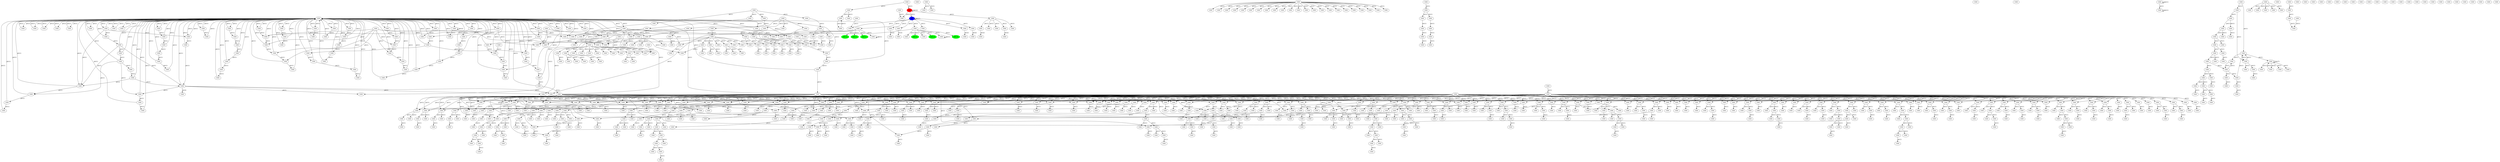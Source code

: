 digraph {
    comment="block_position_in_chunk,chn_addr,chns_ancestor_1,chns_ancestor_2,chns_ancestor_3,chns_ancestor_4,chns_ancestor_5,chns_ancestor_6,chns_ancestor_7,chns_ancestor_8,chns_children_1,chns_children_2,chns_children_3,chns_children_4,chns_children_5,chns_children_6,chns_children_7,chns_children_8,chunk_byte_size,chunk_number_in_heap,chunk_ptrs,chunk_vns,ptrs_ancestor_1,ptrs_ancestor_2,ptrs_ancestor_3,ptrs_ancestor_4,ptrs_ancestor_5,ptrs_ancestor_6,ptrs_ancestor_7,ptrs_ancestor_8,ptrs_children_1,ptrs_children_2,ptrs_children_3,ptrs_children_4,ptrs_children_5,ptrs_children_6,ptrs_children_7,ptrs_children_8,entropy"
    "CHN(0x5653d292f008)" [label="CHN" color="black" comment="[0,94918015119368,1,108,108,108,108,108,108,108,1,67,82,139,175,204,248,337,592,0,32,41,0,0,0,0,0,0,0,0,0,0,0,0,0,0,0,0,2.355388542207534]"]
    "CHN(0x5653d292f258)" [label="CHN" color="black" comment="[0,94918015119960,1,0,0,0,0,0,0,0,1,0,0,0,0,0,0,0,32,1,0,3,0,0,0,0,0,0,0,0,0,0,0,0,0,0,0,0,1.4182958340544896]"]
    "CHN(0x5653d292f278)" [label="CHN" color="black" comment="[0,94918015119992,1,0,0,0,0,0,0,0,1,0,0,0,0,0,0,0,32,2,2,1,0,0,0,0,0,0,0,0,0,0,0,0,0,0,0,0,2.9182958340544896]"]
    "CHN(0x5653d292f298)" [label="CHN" color="black" comment="[0,94918015120024,1,1,1,1,1,1,1,1,1,0,0,0,0,0,0,0,32,3,0,3,0,0,0,0,0,0,0,0,0,0,0,0,0,0,0,0,2.8553885422075336]"]
    "CHN(0x5653d292f2b8)" [label="CHN" color="black" comment="[0,94918015120056,1,1,1,1,1,1,1,1,1,0,0,0,0,0,0,0,32,4,0,3,0,0,0,0,0,0,0,0,0,0,0,0,0,0,0,0,0.8166890883150209]"]
    "CHN(0x5653d292f2d8)" [label="CHN" color="black" comment="[0,94918015120088,1,0,0,0,0,0,0,0,1,0,0,0,0,0,0,0,208,5,23,2,0,0,0,0,0,0,0,0,0,0,0,0,0,0,0,0,2.9182958340544896]"]
    "CHN(0x5653d292f3a8)" [label="CHN" color="black" comment="[0,94918015120296,1,1,1,1,1,1,1,1,1,0,0,0,0,0,0,0,32,6,0,3,0,0,0,0,0,0,0,0,0,0,0,0,0,0,0,0,3.084962500721156]"]
    "CHN(0x5653d292f3c8)" [label="CHN" color="black" comment="[0,94918015120328,1,1,1,1,1,1,1,1,1,0,0,0,0,0,0,0,32,7,0,3,0,0,0,0,0,0,0,0,0,0,0,0,0,0,0,0,3.251629167387823]"]
    "CHN(0x5653d292f3e8)" [label="CHN" color="black" comment="[0,94918015120360,1,1,1,1,1,1,1,1,1,0,0,0,0,0,0,0,32,8,0,3,0,0,0,0,0,0,0,0,0,0,0,0,0,0,0,0,2.9182958340544896]"]
    "CHN(0x5653d292f408)" [label="CHN" color="black" comment="[0,94918015120392,1,1,1,1,1,1,1,1,1,0,0,0,0,0,0,0,32,9,0,3,0,0,0,0,0,0,0,0,0,0,0,0,0,0,0,0,3.418295834054489]"]
    "CHN(0x5653d292f428)" [label="CHN" color="black" comment="[0,94918015120424,1,1,1,1,1,1,1,1,1,0,0,0,0,0,0,0,32,10,0,3,0,0,0,0,0,0,0,0,0,0,0,0,0,0,0,0,3.0220552088742005]"]
    "CHN(0x5653d292f448)" [label="CHN" color="black" comment="[0,94918015120456,1,1,1,1,1,1,1,1,1,0,0,0,0,0,0,0,32,11,0,3,0,0,0,0,0,0,0,0,0,0,0,0,0,0,0,0,3.2516291673878226]"]
    "CHN(0x5653d292f468)" [label="CHN" color="black" comment="[0,94918015120488,1,1,1,1,1,1,1,1,1,0,0,0,0,0,0,0,32,12,0,3,0,0,0,0,0,0,0,0,0,0,0,0,0,0,0,0,3.418295834054489]"]
    "CHN(0x5653d292f488)" [label="CHN" color="black" comment="[0,94918015120520,1,1,1,1,1,1,1,1,1,0,0,0,0,0,0,0,32,13,0,3,0,0,0,0,0,0,0,0,0,0,0,0,0,0,0,0,3.4182958340544896]"]
    "CHN(0x5653d292f4a8)" [label="CHN" color="black" comment="[0,94918015120552,1,1,1,1,1,1,1,1,1,0,0,0,0,0,0,0,64,14,0,7,0,0,0,0,0,0,0,0,0,0,0,0,0,0,0,0,3.084962500721156]"]
    "CHN(0x5653d292f4e8)" [label="CHN" color="black" comment="[0,94918015120616,1,1,1,1,1,1,1,1,1,0,0,0,0,0,0,0,32,15,0,3,0,0,0,0,0,0,0,0,0,0,0,0,0,0,0,0,3.0220552088742]"]
    "CHN(0x5653d292f508)" [label="CHN" color="black" comment="[0,94918015120648,1,1,1,1,1,1,1,1,1,0,0,0,0,0,0,0,32,16,0,3,0,0,0,0,0,0,0,0,0,0,0,0,0,0,0,0,3.584962500721156]"]
    "CHN(0x5653d292f528)" [label="CHN" color="black" comment="[0,94918015120680,1,1,1,1,1,1,1,1,1,0,0,0,0,0,0,0,32,17,0,3,0,0,0,0,0,0,0,0,0,0,0,0,0,0,0,0,3.0220552088742005]"]
    "CHN(0x5653d292f548)" [label="CHN" color="black" comment="[0,94918015120712,1,1,1,1,1,1,1,1,1,0,0,0,0,0,0,0,48,18,0,5,0,0,0,0,0,0,0,0,0,0,0,0,0,0,0,0,3.2516291673878226]"]
    "CHN(0x5653d292f578)" [label="CHN" color="black" comment="[0,94918015120760,1,1,1,1,1,1,1,1,1,0,0,0,0,0,0,0,32,19,0,3,0,0,0,0,0,0,0,0,0,0,0,0,0,0,0,0,2.4508257945180882]"]
    "CHN(0x5653d292f598)" [label="CHN" color="black" comment="[0,94918015120792,1,1,1,1,1,1,1,1,1,0,0,0,0,0,0,0,32,20,0,3,0,0,0,0,0,0,0,0,0,0,0,0,0,0,0,0,3.0220552088742]"]
    "CHN(0x5653d292f5b8)" [label="CHN" color="black" comment="[0,94918015120824,1,1,1,1,1,1,1,1,1,0,0,0,0,0,0,0,32,21,0,3,0,0,0,0,0,0,0,0,0,0,0,0,0,0,0,0,3.2516291673878226]"]
    "CHN(0x5653d292f5d8)" [label="CHN" color="black" comment="[0,94918015120856,1,1,1,1,1,1,1,1,1,0,0,0,0,0,0,0,48,22,0,5,0,0,0,0,0,0,0,0,0,0,0,0,0,0,0,0,3.4182958340544896]"]
    "CHN(0x5653d292f608)" [label="CHN" color="black" comment="[0,94918015120904,1,1,1,1,1,1,1,1,1,0,0,0,0,0,0,0,48,23,0,5,0,0,0,0,0,0,0,0,0,0,0,0,0,0,0,0,3.418295834054489]"]
    "CHN(0x5653d292f638)" [label="CHN" color="black" comment="[0,94918015120952,1,1,1,1,1,1,1,1,1,0,0,0,0,0,0,0,80,24,0,9,0,0,0,0,0,0,0,0,0,0,0,0,0,0,0,0,3.4182958340544896]"]
    "CHN(0x5653d292f688)" [label="CHN" color="black" comment="[0,94918015121032,1,1,1,1,1,1,1,1,1,0,0,0,0,0,0,0,32,25,0,3,0,0,0,0,0,0,0,0,0,0,0,0,0,0,0,0,3.2516291673878226]"]
    "CHN(0x5653d292f6a8)" [label="CHN" color="black" comment="[0,94918015121064,1,1,1,1,1,1,1,1,1,0,0,0,0,0,0,0,32,26,0,3,0,0,0,0,0,0,0,0,0,0,0,0,0,0,0,0,3.2516291673878226]"]
    "CHN(0x5653d292f6c8)" [label="CHN" color="black" comment="[0,94918015121096,1,1,1,1,1,1,1,1,1,0,0,0,0,0,0,0,32,27,0,3,0,0,0,0,0,0,0,0,0,0,0,0,0,0,0,0,3.2516291673878226]"]
    "CHN(0x5653d292f6e8)" [label="CHN" color="black" comment="[0,94918015121128,1,1,1,1,1,1,1,1,1,0,0,0,0,0,0,0,32,28,0,3,0,0,0,0,0,0,0,0,0,0,0,0,0,0,0,0,3.251629167387823]"]
    "CHN(0x5653d292f708)" [label="CHN" color="black" comment="[0,94918015121160,1,0,0,0,0,0,0,0,1,116,194,118,64,32,11,4,192,29,1,22,0,0,0,0,0,0,0,0,0,0,0,0,0,0,0,0,3.4182958340544896]"]
    "CHN(0x5653d292f7c8)" [label="CHN" color="black" comment="[0,94918015121352,1,1,1,1,1,1,1,1,1,2,2,2,0,0,0,0,144,30,2,15,0,0,0,0,0,0,0,0,0,0,0,0,0,0,0,0,0]"]
    "CHN(0x5653d292f858)" [label="CHN" color="black" comment="[0,94918015121496,1,1,1,1,1,1,1,1,1,0,0,0,0,0,0,0,32,31,0,3,0,0,0,0,0,0,0,0,0,0,0,0,0,0,0,0,1.9473387961875537]"]
    "CHN(0x5653d292f878)" [label="CHN" color="black" comment="[0,94918015121528,1,2,2,2,2,2,2,2,1,1,0,0,0,0,0,0,32,32,2,1,0,0,0,0,0,0,0,0,0,0,0,0,0,0,0,0,3.2516291673878226]"]
    "CHN(0x5653d292f898)" [label="CHN" color="black" comment="[0,94918015121560,1,1,1,1,1,1,1,1,1,0,0,0,0,0,0,0,32,33,0,3,0,0,0,0,0,0,0,0,0,0,0,0,0,0,0,0,1.9473387961875537]"]
    "CHN(0x5653d292f8b8)" [label="CHN" color="black" comment="[0,94918015121592,1,1,1,1,1,1,1,1,1,2,2,1,0,0,0,0,32,34,2,1,0,0,0,0,0,0,0,0,0,0,0,0,0,0,0,0,3.084962500721156]"]
    "CHN(0x5653d292f8d8)" [label="CHN" color="black" comment="[0,94918015121624,1,1,1,1,1,1,1,1,1,0,0,0,0,0,0,0,32,35,0,3,0,0,0,0,0,0,0,0,0,0,0,0,0,0,0,0,1.9473387961875537]"]
    "CHN(0x5653d292f8f8)" [label="CHN" color="black" comment="[0,94918015121656,1,3,3,3,3,3,3,3,1,0,0,0,0,0,0,0,32,36,1,2,0,0,0,0,0,0,0,0,0,0,0,0,0,0,0,0,2.292481250360578]"]
    "CHN(0x5653d292f918)" [label="CHN" color="black" comment="[0,94918015121688,1,1,1,1,1,1,1,1,1,0,0,0,0,0,0,0,32,37,0,3,0,0,0,0,0,0,0,0,0,0,0,0,0,0,0,0,1.9473387961875537]"]
    "CHN(0x5653d292f938)" [label="CHN" color="black" comment="[0,94918015121720,1,3,3,3,3,3,3,3,1,0,0,0,0,0,0,0,32,38,1,2,0,0,0,0,0,0,0,0,0,0,0,0,0,0,0,0,2.292481250360578]"]
    "CHN(0x5653d292f958)" [label="CHN" color="black" comment="[0,94918015121752,1,1,1,1,1,1,1,1,1,0,0,0,0,0,0,0,32,39,0,3,0,0,0,0,0,0,0,0,0,0,0,0,0,0,0,0,1.9473387961875537]"]
    "CHN(0x5653d292f978)" [label="CHN" color="black" comment="[0,94918015121784,1,1,1,1,1,1,1,1,1,2,1,0,0,0,0,0,32,40,2,1,0,0,0,0,0,0,0,0,0,0,0,0,0,0,0,0,3.2516291673878226]"]
    "CHN(0x5653d292f998)" [label="CHN" color="black" comment="[0,94918015121816,1,1,1,1,1,1,1,1,1,0,0,0,0,0,0,0,32,41,0,3,0,0,0,0,0,0,0,0,0,0,0,0,0,0,0,0,1.584962500721156]"]
    "CHN(0x5653d292f9b8)" [label="CHN" color="black" comment="[0,94918015121848,1,3,3,3,3,3,3,3,1,2,1,0,0,0,0,0,32,42,2,1,0,0,0,0,0,0,0,0,0,0,0,0,0,0,0,0,3.084962500721156]"]
    "CHN(0x5653d292f9d8)" [label="CHN" color="black" comment="[0,94918015121880,1,1,1,1,1,1,1,1,1,0,0,0,0,0,0,0,32,43,0,3,0,0,0,0,0,0,0,0,0,0,0,0,0,0,0,0,1.9473387961875537]"]
    "CHN(0x5653d292f9f8)" [label="CHN" color="black" comment="[0,94918015121912,1,1,1,1,1,1,1,1,1,2,1,0,0,0,0,0,32,44,2,1,0,0,0,0,0,0,0,0,0,0,0,0,0,0,0,0,3.2516291673878226]"]
    "CHN(0x5653d292fa18)" [label="CHN" color="black" comment="[0,94918015121944,1,1,1,1,1,1,1,1,1,0,0,0,0,0,0,0,32,45,0,3,0,0,0,0,0,0,0,0,0,0,0,0,0,0,0,0,1.9473387961875537]"]
    "CHN(0x5653d292fa38)" [label="CHN" color="black" comment="[0,94918015121976,1,2,2,2,2,2,2,2,1,0,0,0,0,0,0,0,32,46,1,2,0,0,0,0,0,0,0,0,0,0,0,0,0,0,0,0,2.292481250360578]"]
    "CHN(0x5653d292fa58)" [label="CHN" color="black" comment="[0,94918015122008,1,1,1,1,1,1,1,1,1,0,0,0,0,0,0,0,32,47,0,3,0,0,0,0,0,0,0,0,0,0,0,0,0,0,0,0,1.9473387961875537]"]
    "CHN(0x5653d292fa78)" [label="CHN" color="black" comment="[0,94918015122040,1,4,4,4,4,4,4,4,1,2,2,1,0,0,0,0,32,48,2,1,0,0,0,0,0,0,0,0,0,0,0,0,0,0,0,0,3.084962500721156]"]
    "CHN(0x5653d292fa98)" [label="CHN" color="black" comment="[0,94918015122072,1,1,1,1,1,1,1,1,1,0,0,0,0,0,0,0,32,49,0,3,0,0,0,0,0,0,0,0,0,0,0,0,0,0,0,0,1.9473387961875537]"]
    "CHN(0x5653d292fab8)" [label="CHN" color="black" comment="[0,94918015122104,1,2,2,2,2,2,2,2,1,2,2,1,0,0,0,0,32,50,2,1,0,0,0,0,0,0,0,0,0,0,0,0,0,0,0,0,2.688721875540867]"]
    "CHN(0x5653d292fad8)" [label="CHN" color="black" comment="[0,94918015122136,1,1,1,1,1,1,1,1,1,0,0,0,0,0,0,0,32,51,0,3,0,0,0,0,0,0,0,0,0,0,0,0,0,0,0,0,1.9473387961875537]"]
    "CHN(0x5653d292faf8)" [label="CHN" color="black" comment="[0,94918015122168,1,2,2,2,2,2,2,2,1,0,0,0,0,0,0,0,32,52,1,2,0,0,0,0,0,0,0,0,0,0,0,0,0,0,0,0,2.292481250360578]"]
    "CHN(0x5653d292fb18)" [label="CHN" color="black" comment="[0,94918015122200,1,1,1,1,1,1,1,1,1,0,0,0,0,0,0,0,32,53,0,3,0,0,0,0,0,0,0,0,0,0,0,0,0,0,0,0,1.9473387961875537]"]
    "CHN(0x5653d292fb38)" [label="CHN" color="black" comment="[0,94918015122232,1,4,4,4,4,4,4,4,1,0,0,0,0,0,0,0,32,54,1,2,0,0,0,0,0,0,0,0,0,0,0,0,0,0,0,0,2.292481250360578]"]
    "CHN(0x5653d292fb58)" [label="CHN" color="black" comment="[0,94918015122264,1,1,1,1,1,1,1,1,1,0,0,0,0,0,0,0,32,55,0,3,0,0,0,0,0,0,0,0,0,0,0,0,0,0,0,0,1.9473387961875537]"]
    "CHN(0x5653d292fb78)" [label="CHN" color="black" comment="[0,94918015122296,1,1,1,1,1,1,1,1,1,2,2,1,0,0,0,0,32,56,2,1,0,0,0,0,0,0,0,0,0,0,0,0,0,0,0,0,3.2516291673878226]"]
    "CHN(0x5653d292fb98)" [label="CHN" color="black" comment="[0,94918015122328,1,1,1,1,1,1,1,1,1,0,0,0,0,0,0,0,32,57,0,3,0,0,0,0,0,0,0,0,0,0,0,0,0,0,0,0,1.9473387961875537]"]
    "CHN(0x5653d292fbb8)" [label="CHN" color="black" comment="[0,94918015122360,1,2,2,2,2,2,2,2,1,2,2,1,0,0,0,0,32,58,2,1,0,0,0,0,0,0,0,0,0,0,0,0,0,0,0,0,3.2516291673878226]"]
    "CHN(0x5653d292fbd8)" [label="CHN" color="black" comment="[0,94918015122392,1,1,1,1,1,1,1,1,1,0,0,0,0,0,0,0,32,59,0,3,0,0,0,0,0,0,0,0,0,0,0,0,0,0,0,0,1.9473387961875537]"]
    "CHN(0x5653d292fbf8)" [label="CHN" color="black" comment="[0,94918015122424,1,3,3,3,3,3,3,3,1,2,2,2,1,0,0,0,32,60,2,1,0,0,0,0,0,0,0,0,0,0,0,0,0,0,0,0,3.2516291673878226]"]
    "CHN(0x5653d292fc18)" [label="CHN" color="black" comment="[0,94918015122456,1,1,1,1,1,1,1,1,1,0,0,0,0,0,0,0,32,61,0,3,0,0,0,0,0,0,0,0,0,0,0,0,0,0,0,0,1.9473387961875537]"]
    "CHN(0x5653d292fc38)" [label="CHN" color="black" comment="[0,94918015122488,1,1,1,1,1,1,1,1,1,2,2,2,1,0,0,0,32,62,2,1,0,0,0,0,0,0,0,0,0,0,0,0,0,0,0,0,3.084962500721156]"]
    "CHN(0x5653d292fc58)" [label="CHN" color="black" comment="[0,94918015122520,1,1,1,1,1,1,1,1,1,0,0,0,0,0,0,0,32,63,0,3,0,0,0,0,0,0,0,0,0,0,0,0,0,0,0,0,1.9473387961875537]"]
    "CHN(0x5653d292fc78)" [label="CHN" color="black" comment="[0,94918015122552,1,3,3,3,3,3,3,3,1,1,0,0,0,0,0,0,32,64,2,1,0,0,0,0,0,0,0,0,0,0,0,0,0,0,0,0,3.2516291673878226]"]
    "CHN(0x5653d292fc98)" [label="CHN" color="black" comment="[0,94918015122584,1,1,1,1,1,1,1,1,1,0,0,0,0,0,0,0,32,65,0,3,0,0,0,0,0,0,0,0,0,0,0,0,0,0,0,0,1.9473387961875537]"]
    "CHN(0x5653d292fcb8)" [label="CHN" color="black" comment="[0,94918015122616,1,3,3,3,3,3,3,3,1,1,0,0,0,0,0,0,32,66,2,1,0,0,0,0,0,0,0,0,0,0,0,0,0,0,0,0,3.0220552088742]"]
    "CHN(0x5653d292fcd8)" [label="CHN" color="black" comment="[0,94918015122648,1,1,1,1,1,1,1,1,1,0,0,0,0,0,0,0,32,67,0,3,0,0,0,0,0,0,0,0,0,0,0,0,0,0,0,0,1.9473387961875537]"]
    "CHN(0x5653d292fcf8)" [label="CHN" color="black" comment="[0,94918015122680,1,3,3,3,3,3,3,3,1,2,1,0,0,0,0,0,32,68,2,1,0,0,0,0,0,0,0,0,0,0,0,0,0,0,0,0,3.2516291673878226]"]
    "CHN(0x5653d292fd18)" [label="CHN" color="black" comment="[0,94918015122712,1,1,1,1,1,1,1,1,1,0,0,0,0,0,0,0,32,69,0,3,0,0,0,0,0,0,0,0,0,0,0,0,0,0,0,0,1.9473387961875537]"]
    "CHN(0x5653d292fd38)" [label="CHN" color="black" comment="[0,94918015122744,1,3,3,3,3,3,3,3,1,1,0,0,0,0,0,0,32,70,2,1,0,0,0,0,0,0,0,0,0,0,0,0,0,0,0,0,3.2516291673878226]"]
    "CHN(0x5653d292fd58)" [label="CHN" color="black" comment="[0,94918015122776,1,1,1,1,1,1,1,1,1,0,0,0,0,0,0,0,32,71,0,3,0,0,0,0,0,0,0,0,0,0,0,0,0,0,0,0,1.9473387961875537]"]
    "CHN(0x5653d292fd78)" [label="CHN" color="black" comment="[0,94918015122808,1,3,3,3,3,3,3,3,1,0,0,0,0,0,0,0,32,72,1,2,0,0,0,0,0,0,0,0,0,0,0,0,0,0,0,0,2.292481250360578]"]
    "CHN(0x5653d292fd98)" [label="CHN" color="black" comment="[0,94918015122840,1,1,1,1,1,1,1,1,1,0,0,0,0,0,0,0,32,73,0,3,0,0,0,0,0,0,0,0,0,0,0,0,0,0,0,0,1.9473387961875537]"]
    "CHN(0x5653d292fdb8)" [label="CHN" color="black" comment="[0,94918015122872,1,3,3,3,3,3,3,3,1,1,0,0,0,0,0,0,32,74,2,1,0,0,0,0,0,0,0,0,0,0,0,0,0,0,0,0,3.2516291673878226]"]
    "CHN(0x5653d292fdd8)" [label="CHN" color="black" comment="[0,94918015122904,1,1,1,1,1,1,1,1,1,0,0,0,0,0,0,0,32,75,0,3,0,0,0,0,0,0,0,0,0,0,0,0,0,0,0,0,2.292481250360578]"]
    "CHN(0x5653d292fdf8)" [label="CHN" color="black" comment="[0,94918015122936,1,2,2,2,2,2,2,2,1,2,1,0,0,0,0,0,32,76,2,1,0,0,0,0,0,0,0,0,0,0,0,0,0,0,0,0,3.2516291673878226]"]
    "CHN(0x5653d292fe18)" [label="CHN" color="black" comment="[0,94918015122968,1,1,1,1,1,1,1,1,1,0,0,0,0,0,0,0,32,77,0,3,0,0,0,0,0,0,0,0,0,0,0,0,0,0,0,0,2.292481250360578]"]
    "CHN(0x5653d292fe38)" [label="CHN" color="black" comment="[0,94918015123000,1,2,2,2,2,2,2,2,1,1,0,0,0,0,0,0,32,78,2,1,0,0,0,0,0,0,0,0,0,0,0,0,0,0,0,0,3.2516291673878226]"]
    "CHN(0x5653d292fe58)" [label="CHN" color="black" comment="[0,94918015123032,1,1,1,1,1,1,1,1,1,0,0,0,0,0,0,0,32,79,0,3,0,0,0,0,0,0,0,0,0,0,0,0,0,0,0,0,1.9473387961875537]"]
    "CHN(0x5653d292fe78)" [label="CHN" color="black" comment="[0,94918015123064,1,4,4,4,4,4,4,4,1,2,2,2,1,0,0,0,32,80,2,1,0,0,0,0,0,0,0,0,0,0,0,0,0,0,0,0,3.084962500721156]"]
    "CHN(0x5653d292fe98)" [label="CHN" color="black" comment="[0,94918015123096,1,1,1,1,1,1,1,1,1,0,0,0,0,0,0,0,32,81,0,3,0,0,0,0,0,0,0,0,0,0,0,0,0,0,0,0,1.780672129520887]"]
    "CHN(0x5653d292feb8)" [label="CHN" color="black" comment="[0,94918015123128,1,2,2,2,2,2,2,2,1,2,1,0,0,0,0,0,32,82,2,1,0,0,0,0,0,0,0,0,0,0,0,0,0,0,0,0,3.2516291673878226]"]
    "CHN(0x5653d292fed8)" [label="CHN" color="black" comment="[0,94918015123160,1,1,1,1,1,1,1,1,1,0,0,0,0,0,0,0,32,83,0,3,0,0,0,0,0,0,0,0,0,0,0,0,0,0,0,0,2.292481250360578]"]
    "CHN(0x5653d292fef8)" [label="CHN" color="black" comment="[0,94918015123192,1,1,1,1,1,1,1,1,1,1,0,0,0,0,0,0,32,84,2,1,0,0,0,0,0,0,0,0,0,0,0,0,0,0,0,0,3.2516291673878226]"]
    "CHN(0x5653d292ff18)" [label="CHN" color="black" comment="[0,94918015123224,1,1,1,1,1,1,1,1,1,0,0,0,0,0,0,0,32,85,0,3,0,0,0,0,0,0,0,0,0,0,0,0,0,0,0,0,2.125814583693911]"]
    "CHN(0x5653d292ff38)" [label="CHN" color="black" comment="[0,94918015123256,1,4,4,4,4,4,4,4,1,1,0,0,0,0,0,0,32,86,2,1,0,0,0,0,0,0,0,0,0,0,0,0,0,0,0,0,3.2516291673878226]"]
    "CHN(0x5653d292ff58)" [label="CHN" color="black" comment="[0,94918015123288,1,1,1,1,1,1,1,1,1,0,0,0,0,0,0,0,32,87,0,3,0,0,0,0,0,0,0,0,0,0,0,0,0,0,0,0,1.9473387961875537]"]
    "CHN(0x5653d292ff78)" [label="CHN" color="black" comment="[0,94918015123320,1,1,1,1,1,1,1,1,1,1,0,0,0,0,0,0,32,88,2,1,0,0,0,0,0,0,0,0,0,0,0,0,0,0,0,0,3.2516291673878226]"]
    "CHN(0x5653d292ff98)" [label="CHN" color="black" comment="[0,94918015123352,1,1,1,1,1,1,1,1,1,0,0,0,0,0,0,0,32,89,0,3,0,0,0,0,0,0,0,0,0,0,0,0,0,0,0,0,1.9473387961875537]"]
    "CHN(0x5653d292ffb8)" [label="CHN" color="black" comment="[0,94918015123384,1,3,3,3,3,3,3,3,1,0,0,0,0,0,0,0,32,90,1,2,0,0,0,0,0,0,0,0,0,0,0,0,0,0,0,0,2.292481250360578]"]
    "CHN(0x5653d292ffd8)" [label="CHN" color="black" comment="[0,94918015123416,1,1,1,1,1,1,1,1,1,0,0,0,0,0,0,0,32,91,0,3,0,0,0,0,0,0,0,0,0,0,0,0,0,0,0,0,1.9473387961875537]"]
    "CHN(0x5653d292fff8)" [label="CHN" color="black" comment="[0,94918015123448,1,1,1,1,1,1,1,1,1,80,97,97,146,177,204,248,272,92,29,4,0,0,0,0,0,0,0,0,0,0,0,0,0,0,0,0,1.584962500721156]"]
    "CHN(0x5653d2930108)" [label="CHN" color="black" comment="[0,94918015123720,1,2,2,2,2,2,2,2,1,0,0,0,0,0,0,0,32,93,1,2,0,0,0,0,0,0,0,0,0,0,0,0,0,0,0,0,2.292481250360578]"]
    "CHN(0x5653d2930128)" [label="CHN" color="black" comment="[0,94918015123752,1,1,1,1,1,1,1,1,1,0,0,0,0,0,0,0,32,94,0,3,0,0,0,0,0,0,0,0,0,0,0,0,0,0,0,0,1.9473387961875537]"]
    "CHN(0x5653d2930148)" [label="CHN" color="black" comment="[0,94918015123784,1,1,1,1,1,1,1,1,1,0,0,0,0,0,0,0,32,95,1,2,0,0,0,0,0,0,0,0,0,0,0,0,0,0,0,0,2.292481250360578]"]
    "CHN(0x5653d2930168)" [label="CHN" color="black" comment="[0,94918015123816,1,1,1,1,1,1,1,1,1,0,0,0,0,0,0,0,32,96,0,3,0,0,0,0,0,0,0,0,0,0,0,0,0,0,0,0,2.292481250360578]"]
    "CHN(0x5653d2930188)" [label="CHN" color="black" comment="[0,94918015123848,1,2,2,2,2,2,2,2,1,2,1,0,0,0,0,0,32,97,2,1,0,0,0,0,0,0,0,0,0,0,0,0,0,0,0,0,3.084962500721156]"]
    "CHN(0x5653d29301a8)" [label="CHN" color="black" comment="[0,94918015123880,1,1,1,1,1,1,1,1,1,0,0,0,0,0,0,0,32,98,0,3,0,0,0,0,0,0,0,0,0,0,0,0,0,0,0,0,2.292481250360578]"]
    "CHN(0x5653d29301c8)" [label="CHN" color="black" comment="[0,94918015123912,1,1,1,1,1,1,1,1,1,2,2,2,2,1,0,0,32,99,2,1,0,0,0,0,0,0,0,0,0,0,0,0,0,0,0,0,3.2516291673878226]"]
    "CHN(0x5653d29301e8)" [label="CHN" color="black" comment="[0,94918015123944,1,1,1,1,1,1,1,1,1,0,0,0,0,0,0,0,32,100,0,3,0,0,0,0,0,0,0,0,0,0,0,0,0,0,0,0,1.9473387961875537]"]
    "CHN(0x5653d2930208)" [label="CHN" color="black" comment="[0,94918015123976,1,1,1,1,1,1,1,1,1,2,1,0,0,0,0,0,32,101,2,1,0,0,0,0,0,0,0,0,0,0,0,0,0,0,0,0,3.084962500721156]"]
    "CHN(0x5653d2930228)" [label="CHN" color="black" comment="[0,94918015124008,1,1,1,1,1,1,1,1,1,0,0,0,0,0,0,0,32,102,0,3,0,0,0,0,0,0,0,0,0,0,0,0,0,0,0,0,1.9473387961875537]"]
    "CHN(0x5653d2930248)" [label="CHN" color="black" comment="[0,94918015124040,1,3,3,3,3,3,3,3,1,1,0,0,0,0,0,0,32,103,2,1,0,0,0,0,0,0,0,0,0,0,0,0,0,0,0,0,3.084962500721156]"]
    "CHN(0x5653d2930268)" [label="CHN" color="black" comment="[0,94918015124072,1,1,1,1,1,1,1,1,1,0,0,0,0,0,0,0,32,104,0,3,0,0,0,0,0,0,0,0,0,0,0,0,0,0,0,0,1.9473387961875537]"]
    "CHN(0x5653d2930288)" [label="CHN" color="black" comment="[0,94918015124104,1,3,3,3,3,3,3,3,1,2,1,0,0,0,0,0,32,105,2,1,0,0,0,0,0,0,0,0,0,0,0,0,0,0,0,0,3.0220552088742]"]
    "CHN(0x5653d29302a8)" [label="CHN" color="black" comment="[0,94918015124136,1,1,1,1,1,1,1,1,1,0,0,0,0,0,0,0,32,106,0,3,0,0,0,0,0,0,0,0,0,0,0,0,0,0,0,0,1.9473387961875537]"]
    "CHN(0x5653d29302c8)" [label="CHN" color="black" comment="[0,94918015124168,1,4,4,4,4,4,4,4,1,1,0,0,0,0,0,0,32,107,2,1,0,0,0,0,0,0,0,0,0,0,0,0,0,0,0,0,3.084962500721156]"]
    "CHN(0x5653d29302e8)" [label="CHN" color="black" comment="[0,94918015124200,1,1,1,1,1,1,1,1,1,0,0,0,0,0,0,0,32,108,0,3,0,0,0,0,0,0,0,0,0,0,0,0,0,0,0,0,1.9473387961875537]"]
    "CHN(0x5653d2930308)" [label="CHN" color="black" comment="[0,94918015124232,1,4,4,4,4,4,4,4,1,0,0,0,0,0,0,0,32,109,1,2,0,0,0,0,0,0,0,0,0,0,0,0,0,0,0,0,2.292481250360578]"]
    "CHN(0x5653d2930328)" [label="CHN" color="black" comment="[0,94918015124264,1,1,1,1,1,1,1,1,1,0,0,0,0,0,0,0,32,110,0,3,0,0,0,0,0,0,0,0,0,0,0,0,0,0,0,0,1.9473387961875537]"]
    "CHN(0x5653d2930348)" [label="CHN" color="black" comment="[0,94918015124296,1,1,1,1,1,1,1,1,1,1,0,0,0,0,0,0,32,111,2,1,0,0,0,0,0,0,0,0,0,0,0,0,0,0,0,0,3.084962500721156]"]
    "CHN(0x5653d2930368)" [label="CHN" color="black" comment="[0,94918015124328,1,1,1,1,1,1,1,1,1,0,0,0,0,0,0,0,32,112,0,3,0,0,0,0,0,0,0,0,0,0,0,0,0,0,0,0,1.9473387961875537]"]
    "CHN(0x5653d2930388)" [label="CHN" color="black" comment="[0,94918015124360,1,2,2,2,2,2,2,2,1,2,1,0,0,0,0,0,32,113,2,1,0,0,0,0,0,0,0,0,0,0,0,0,0,0,0,0,3.2516291673878226]"]
    "CHN(0x5653d29303a8)" [label="CHN" color="black" comment="[0,94918015124392,1,1,1,1,1,1,1,1,1,0,0,0,0,0,0,0,32,114,0,3,0,0,0,0,0,0,0,0,0,0,0,0,0,0,0,0,1.9473387961875537]"]
    "CHN(0x5653d29303c8)" [label="CHN" color="black" comment="[0,94918015124424,1,2,2,2,2,2,2,2,1,2,1,0,0,0,0,0,32,115,2,1,0,0,0,0,0,0,0,0,0,0,0,0,0,0,0,0,3.2516291673878226]"]
    "CHN(0x5653d29303e8)" [label="CHN" color="black" comment="[0,94918015124456,1,1,1,1,1,1,1,1,1,0,0,0,0,0,0,0,32,116,0,3,0,0,0,0,0,0,0,0,0,0,0,0,0,0,0,0,1.9473387961875537]"]
    "CHN(0x5653d2930408)" [label="CHN" color="black" comment="[0,94918015124488,1,3,3,3,3,3,3,3,1,2,2,1,0,0,0,0,32,117,2,1,0,0,0,0,0,0,0,0,0,0,0,0,0,0,0,0,3.084962500721156]"]
    "CHN(0x5653d2930428)" [label="CHN" color="black" comment="[0,94918015124520,1,1,1,1,1,1,1,1,1,0,0,0,0,0,0,0,32,118,0,3,0,0,0,0,0,0,0,0,0,0,0,0,0,0,0,0,1.9473387961875537]"]
    "CHN(0x5653d2930448)" [label="CHN" color="black" comment="[0,94918015124552,1,1,1,1,1,1,1,1,1,1,0,0,0,0,0,0,32,119,2,1,0,0,0,0,0,0,0,0,0,0,0,0,0,0,0,0,3.084962500721156]"]
    "CHN(0x5653d2930468)" [label="CHN" color="black" comment="[0,94918015124584,1,1,1,1,1,1,1,1,1,0,0,0,0,0,0,0,32,120,0,3,0,0,0,0,0,0,0,0,0,0,0,0,0,0,0,0,1.9473387961875537]"]
    "CHN(0x5653d2930488)" [label="CHN" color="black" comment="[0,94918015124616,1,2,2,2,2,2,2,2,1,1,0,0,0,0,0,0,32,121,2,1,0,0,0,0,0,0,0,0,0,0,0,0,0,0,0,0,3.084962500721156]"]
    "CHN(0x5653d29304a8)" [label="CHN" color="black" comment="[0,94918015124648,1,1,1,1,1,1,1,1,1,0,0,0,0,0,0,0,32,122,0,3,0,0,0,0,0,0,0,0,0,0,0,0,0,0,0,0,1.9473387961875537]"]
    "CHN(0x5653d29304c8)" [label="CHN" color="black" comment="[0,94918015124680,1,3,3,3,3,3,3,3,1,1,0,0,0,0,0,0,32,123,2,1,0,0,0,0,0,0,0,0,0,0,0,0,0,0,0,0,3.084962500721156]"]
    "CHN(0x5653d29304e8)" [label="CHN" color="black" comment="[0,94918015124712,1,1,1,1,1,1,1,1,1,0,0,0,0,0,0,0,32,124,0,3,0,0,0,0,0,0,0,0,0,0,0,0,0,0,0,0,1.9473387961875537]"]
    "CHN(0x5653d2930508)" [label="CHN" color="black" comment="[0,94918015124744,1,3,3,3,3,3,3,3,1,1,0,0,0,0,0,0,32,125,2,1,0,0,0,0,0,0,0,0,0,0,0,0,0,0,0,0,3.084962500721156]"]
    "CHN(0x5653d2930528)" [label="CHN" color="black" comment="[0,94918015124776,1,1,1,1,1,1,1,1,1,0,0,0,0,0,0,0,32,126,0,3,0,0,0,0,0,0,0,0,0,0,0,0,0,0,0,0,1.9473387961875537]"]
    "CHN(0x5653d2930548)" [label="CHN" color="black" comment="[0,94918015124808,1,1,1,1,1,1,1,1,1,0,0,0,0,0,0,0,32,127,1,2,0,0,0,0,0,0,0,0,0,0,0,0,0,0,0,0,2.292481250360578]"]
    "CHN(0x5653d2930568)" [label="CHN" color="black" comment="[0,94918015124840,1,1,1,1,1,1,1,1,1,0,0,0,0,0,0,0,32,128,0,3,0,0,0,0,0,0,0,0,0,0,0,0,0,0,0,0,1.9473387961875537]"]
    "CHN(0x5653d2930588)" [label="CHN" color="black" comment="[0,94918015124872,1,4,4,4,4,4,4,4,1,2,2,1,0,0,0,0,32,129,2,1,0,0,0,0,0,0,0,0,0,0,0,0,0,0,0,0,3.084962500721156]"]
    "CHN(0x5653d29305a8)" [label="CHN" color="black" comment="[0,94918015124904,1,1,1,1,1,1,1,1,1,0,0,0,0,0,0,0,32,130,0,3,0,0,0,0,0,0,0,0,0,0,0,0,0,0,0,0,1.9473387961875537]"]
    "CHN(0x5653d29305c8)" [label="CHN" color="black" comment="[0,94918015124936,1,2,2,2,2,2,2,2,1,2,2,1,0,0,0,0,32,131,2,1,0,0,0,0,0,0,0,0,0,0,0,0,0,0,0,0,3.0220552088742]"]
    "CHN(0x5653d29305e8)" [label="CHN" color="black" comment="[0,94918015124968,1,1,1,1,1,1,1,1,1,0,0,0,0,0,0,0,32,132,0,3,0,0,0,0,0,0,0,0,0,0,0,0,0,0,0,0,1.9473387961875537]"]
    "CHN(0x5653d2930608)" [label="CHN" color="black" comment="[0,94918015125000,1,2,2,2,2,2,2,2,1,1,0,0,0,0,0,0,32,133,2,1,0,0,0,0,0,0,0,0,0,0,0,0,0,0,0,0,3.0849625007211556]"]
    "CHN(0x5653d2930628)" [label="CHN" color="black" comment="[0,94918015125032,1,1,1,1,1,1,1,1,1,0,0,0,0,0,0,0,32,134,0,3,0,0,0,0,0,0,0,0,0,0,0,0,0,0,0,0,1.9473387961875537]"]
    "CHN(0x5653d2930648)" [label="CHN" color="black" comment="[0,94918015125064,1,1,1,1,1,1,1,1,1,2,2,2,1,0,0,0,32,135,2,1,0,0,0,0,0,0,0,0,0,0,0,0,0,0,0,0,3.2516291673878226]"]
    "CHN(0x5653d2930668)" [label="CHN" color="black" comment="[0,94918015125096,1,1,1,1,1,1,1,1,1,0,0,0,0,0,0,0,32,136,0,3,0,0,0,0,0,0,0,0,0,0,0,0,0,0,0,0,1.9473387961875537]"]
    "CHN(0x5653d2930688)" [label="CHN" color="black" comment="[0,94918015125128,1,3,3,3,3,3,3,3,1,2,2,2,2,2,1,0,32,137,2,1,0,0,0,0,0,0,0,0,0,0,0,0,0,0,0,0,3.084962500721156]"]
    "CHN(0x5653d29306a8)" [label="CHN" color="black" comment="[0,94918015125160,1,1,1,1,1,1,1,1,1,0,0,0,0,0,0,0,32,138,0,3,0,0,0,0,0,0,0,0,0,0,0,0,0,0,0,0,1.9473387961875537]"]
    "CHN(0x5653d29306c8)" [label="CHN" color="black" comment="[0,94918015125192,1,3,3,3,3,3,3,3,1,2,1,0,0,0,0,0,32,139,2,1,0,0,0,0,0,0,0,0,0,0,0,0,0,0,0,0,3.084962500721156]"]
    "CHN(0x5653d29306e8)" [label="CHN" color="black" comment="[0,94918015125224,1,1,1,1,1,1,1,1,1,0,0,0,0,0,0,0,32,140,0,3,0,0,0,0,0,0,0,0,0,0,0,0,0,0,0,0,1.9473387961875537]"]
    "CHN(0x5653d2930708)" [label="CHN" color="black" comment="[0,94918015125256,1,2,2,2,2,2,2,2,1,0,0,0,0,0,0,0,32,141,1,2,0,0,0,0,0,0,0,0,0,0,0,0,0,0,0,0,2.292481250360578]"]
    "CHN(0x5653d2930728)" [label="CHN" color="black" comment="[0,94918015125288,1,1,1,1,1,1,1,1,1,0,0,0,0,0,0,0,32,142,0,3,0,0,0,0,0,0,0,0,0,0,0,0,0,0,0,0,2.292481250360578]"]
    "CHN(0x5653d2930748)" [label="CHN" color="black" comment="[0,94918015125320,1,3,3,3,3,3,3,3,1,2,1,0,0,0,0,0,32,143,2,1,0,0,0,0,0,0,0,0,0,0,0,0,0,0,0,0,3.0849625007211556]"]
    "CHN(0x5653d2930768)" [label="CHN" color="black" comment="[0,94918015125352,1,1,1,1,1,1,1,1,1,0,0,0,0,0,0,0,32,144,0,3,0,0,0,0,0,0,0,0,0,0,0,0,0,0,0,0,2.292481250360578]"]
    "CHN(0x5653d2930788)" [label="CHN" color="black" comment="[0,94918015125384,1,4,4,4,4,4,4,4,1,0,0,0,0,0,0,0,32,145,1,2,0,0,0,0,0,0,0,0,0,0,0,0,0,0,0,0,2.292481250360578]"]
    "CHN(0x5653d29307a8)" [label="CHN" color="black" comment="[0,94918015125416,1,1,1,1,1,1,1,1,1,0,0,0,0,0,0,0,32,146,0,3,0,0,0,0,0,0,0,0,0,0,0,0,0,0,0,0,1.9473387961875537]"]
    "CHN(0x5653d29307c8)" [label="CHN" color="black" comment="[0,94918015125448,1,2,2,2,2,2,2,2,1,0,0,0,0,0,0,0,32,147,1,2,0,0,0,0,0,0,0,0,0,0,0,0,0,0,0,0,2.292481250360578]"]
    "CHN(0x5653d29307e8)" [label="CHN" color="black" comment="[0,94918015125480,1,1,1,1,1,1,1,1,1,0,0,0,0,0,0,0,32,148,0,3,0,0,0,0,0,0,0,0,0,0,0,0,0,0,0,0,1.9473387961875537]"]
    "CHN(0x5653d2930808)" [label="CHN" color="black" comment="[0,94918015125512,1,1,1,1,1,1,1,1,1,1,0,0,0,0,0,0,32,149,2,1,0,0,0,0,0,0,0,0,0,0,0,0,0,0,0,0,3.084962500721156]"]
    "CHN(0x5653d2930828)" [label="CHN" color="black" comment="[0,94918015125544,1,1,1,1,1,1,1,1,1,0,0,0,0,0,0,0,32,150,0,3,0,0,0,0,0,0,0,0,0,0,0,0,0,0,0,0,1.9473387961875537]"]
    "CHN(0x5653d2930848)" [label="CHN" color="black" comment="[0,94918015125576,1,2,2,2,2,2,2,2,1,0,0,0,0,0,0,0,32,151,1,2,0,0,0,0,0,0,0,0,0,0,0,0,0,0,0,0,2.292481250360578]"]
    "CHN(0x5653d2930868)" [label="CHN" color="black" comment="[0,94918015125608,1,1,1,1,1,1,1,1,1,0,0,0,0,0,0,0,32,152,0,3,0,0,0,0,0,0,0,0,0,0,0,0,0,0,0,0,1.9473387961875537]"]
    "CHN(0x5653d2930888)" [label="CHN" color="black" comment="[0,94918015125640,1,3,3,3,3,3,3,3,1,0,0,0,0,0,0,0,32,153,1,2,0,0,0,0,0,0,0,0,0,0,0,0,0,0,0,0,2.292481250360578]"]
    "CHN(0x5653d29308a8)" [label="CHN" color="black" comment="[0,94918015125672,1,1,1,1,1,1,1,1,1,0,0,0,0,0,0,0,32,154,0,3,0,0,0,0,0,0,0,0,0,0,0,0,0,0,0,0,1.9473387961875537]"]
    "CHN(0x5653d29308c8)" [label="CHN" color="black" comment="[0,94918015125704,1,2,2,2,2,2,2,2,1,1,0,0,0,0,0,0,32,155,2,1,0,0,0,0,0,0,0,0,0,0,0,0,0,0,0,0,3.084962500721156]"]
    "CHN(0x5653d29308e8)" [label="CHN" color="black" comment="[0,94918015125736,1,1,1,1,1,1,1,1,1,0,0,0,0,0,0,0,32,156,0,3,0,0,0,0,0,0,0,0,0,0,0,0,0,0,0,0,1.9473387961875537]"]
    "CHN(0x5653d2930908)" [label="CHN" color="black" comment="[0,94918015125768,1,1,1,1,1,1,1,1,1,118,117,109,151,180,207,249,528,157,55,10,0,0,0,0,0,0,0,0,0,0,0,0,0,0,0,0,1.584962500721156]"]
    "CHN(0x5653d2930b18)" [label="CHN" color="black" comment="[0,94918015126296,1,3,3,3,3,3,3,3,1,1,0,0,0,0,0,0,32,158,2,1,0,0,0,0,0,0,0,0,0,0,0,0,0,0,0,0,3.084962500721156]"]
    "CHN(0x5653d2930b38)" [label="CHN" color="black" comment="[0,94918015126328,1,1,1,1,1,1,1,1,1,0,0,0,0,0,0,0,32,159,0,3,0,0,0,0,0,0,0,0,0,0,0,0,0,0,0,0,1.9473387961875537]"]
    "CHN(0x5653d2930b58)" [label="CHN" color="black" comment="[0,94918015126360,1,1,1,1,1,1,1,1,1,0,0,0,0,0,0,0,32,160,1,2,0,0,0,0,0,0,0,0,0,0,0,0,0,0,0,0,2.292481250360578]"]
    "CHN(0x5653d2930b78)" [label="CHN" color="black" comment="[0,94918015126392,1,1,1,1,1,1,1,1,1,0,0,0,0,0,0,0,32,161,0,3,0,0,0,0,0,0,0,0,0,0,0,0,0,0,0,0,1.9473387961875537]"]
    "CHN(0x5653d2930b98)" [label="CHN" color="black" comment="[0,94918015126424,1,3,3,3,3,3,3,3,1,2,2,2,2,1,0,0,32,162,2,1,0,0,0,0,0,0,0,0,0,0,0,0,0,0,0,0,3.084962500721156]"]
    "CHN(0x5653d2930bb8)" [label="CHN" color="black" comment="[0,94918015126456,1,1,1,1,1,1,1,1,1,0,0,0,0,0,0,0,32,163,0,3,0,0,0,0,0,0,0,0,0,0,0,0,0,0,0,0,2.292481250360578]"]
    "CHN(0x5653d2930bd8)" [label="CHN" color="black" comment="[0,94918015126488,1,2,2,2,2,2,2,2,1,2,2,1,0,0,0,0,32,164,2,1,0,0,0,0,0,0,0,0,0,0,0,0,0,0,0,0,3.084962500721156]"]
    "CHN(0x5653d2930bf8)" [label="CHN" color="black" comment="[0,94918015126520,1,1,1,1,1,1,1,1,1,0,0,0,0,0,0,0,32,165,0,3,0,0,0,0,0,0,0,0,0,0,0,0,0,0,0,0,2.292481250360578]"]
    "CHN(0x5653d2930c18)" [label="CHN" color="black" comment="[0,94918015126552,1,3,3,3,3,3,3,3,1,2,2,1,0,0,0,0,32,166,2,1,0,0,0,0,0,0,0,0,0,0,0,0,0,0,0,0,2.8553885422075336]"]
    "CHN(0x5653d2930c38)" [label="CHN" color="black" comment="[0,94918015126584,1,1,1,1,1,1,1,1,1,0,0,0,0,0,0,0,32,167,0,3,0,0,0,0,0,0,0,0,0,0,0,0,0,0,0,0,1.9473387961875537]"]
    "CHN(0x5653d2930c58)" [label="CHN" color="black" comment="[0,94918015126616,1,1,1,1,1,1,1,1,1,0,0,0,0,0,0,0,32,168,1,2,0,0,0,0,0,0,0,0,0,0,0,0,0,0,0,0,2.292481250360578]"]
    "CHN(0x5653d2930c78)" [label="CHN" color="black" comment="[0,94918015126648,1,1,1,1,1,1,1,1,1,0,0,0,0,0,0,0,32,169,0,3,0,0,0,0,0,0,0,0,0,0,0,0,0,0,0,0,1.9473387961875537]"]
    "CHN(0x5653d2930c98)" [label="CHN" color="black" comment="[0,94918015126680,1,1,1,1,1,1,1,1,1,2,1,0,0,0,0,0,32,170,2,1,0,0,0,0,0,0,0,0,0,0,0,0,0,0,0,0,3.084962500721156]"]
    "CHN(0x5653d2930cb8)" [label="CHN" color="black" comment="[0,94918015126712,1,1,1,1,1,1,1,1,1,0,0,0,0,0,0,0,32,171,0,3,0,0,0,0,0,0,0,0,0,0,0,0,0,0,0,0,1.9473387961875537]"]
    "CHN(0x5653d2930cd8)" [label="CHN" color="black" comment="[0,94918015126744,1,2,2,2,2,2,2,2,1,1,0,0,0,0,0,0,32,172,2,1,0,0,0,0,0,0,0,0,0,0,0,0,0,0,0,0,3.084962500721156]"]
    "CHN(0x5653d2930cf8)" [label="CHN" color="black" comment="[0,94918015126776,1,1,1,1,1,1,1,1,1,0,0,0,0,0,0,0,32,173,0,3,0,0,0,0,0,0,0,0,0,0,0,0,0,0,0,0,1.9473387961875537]"]
    "CHN(0x5653d2930d18)" [label="CHN" color="black" comment="[0,94918015126808,1,3,3,3,3,3,3,3,1,2,2,1,0,0,0,0,32,174,2,1,0,0,0,0,0,0,0,0,0,0,0,0,0,0,0,0,2.8553885422075336]"]
    "CHN(0x5653d2930d38)" [label="CHN" color="black" comment="[0,94918015126840,1,1,1,1,1,1,1,1,1,0,0,0,0,0,0,0,32,175,0,3,0,0,0,0,0,0,0,0,0,0,0,0,0,0,0,0,1.9473387961875537]"]
    "CHN(0x5653d2930d58)" [label="CHN" color="black" comment="[0,94918015126872,1,1,1,1,1,1,1,1,1,2,2,1,0,0,0,0,32,176,2,1,0,0,0,0,0,0,0,0,0,0,0,0,0,0,0,0,3.084962500721156]"]
    "CHN(0x5653d2930d78)" [label="CHN" color="black" comment="[0,94918015126904,1,1,1,1,1,1,1,1,1,0,0,0,0,0,0,0,32,177,0,3,0,0,0,0,0,0,0,0,0,0,0,0,0,0,0,0,1.9473387961875537]"]
    "CHN(0x5653d2930d98)" [label="CHN" color="black" comment="[0,94918015126936,1,2,2,2,2,2,2,2,1,1,0,0,0,0,0,0,32,178,2,1,0,0,0,0,0,0,0,0,0,0,0,0,0,0,0,0,2.8553885422075336]"]
    "CHN(0x5653d2930db8)" [label="CHN" color="black" comment="[0,94918015126968,1,1,1,1,1,1,1,1,1,0,0,0,0,0,0,0,32,179,0,3,0,0,0,0,0,0,0,0,0,0,0,0,0,0,0,0,1.9473387961875537]"]
    "CHN(0x5653d2930dd8)" [label="CHN" color="black" comment="[0,94918015127000,1,1,1,1,1,1,1,1,1,2,1,0,0,0,0,0,32,180,2,1,0,0,0,0,0,0,0,0,0,0,0,0,0,0,0,0,3.084962500721156]"]
    "CHN(0x5653d2930df8)" [label="CHN" color="black" comment="[0,94918015127032,1,1,1,1,1,1,1,1,1,0,0,0,0,0,0,0,32,181,0,3,0,0,0,0,0,0,0,0,0,0,0,0,0,0,0,0,1.9473387961875537]"]
    "CHN(0x5653d2930e18)" [label="CHN" color="black" comment="[0,94918015127064,1,2,2,2,2,2,2,2,1,0,0,0,0,0,0,0,32,182,1,2,0,0,0,0,0,0,0,0,0,0,0,0,0,0,0,0,1.9473387961875537]"]
    "CHN(0x5653d2930e38)" [label="CHN" color="black" comment="[0,94918015127096,1,1,1,1,1,1,1,1,1,0,0,0,0,0,0,0,32,183,0,3,0,0,0,0,0,0,0,0,0,0,0,0,0,0,0,0,1.9473387961875537]"]
    "CHN(0x5653d2930e58)" [label="CHN" color="black" comment="[0,94918015127128,1,2,2,2,2,2,2,2,1,0,0,0,0,0,0,0,32,184,1,2,0,0,0,0,0,0,0,0,0,0,0,0,0,0,0,0,2.292481250360578]"]
    "CHN(0x5653d2930e78)" [label="CHN" color="black" comment="[0,94918015127160,1,1,1,1,1,1,1,1,1,0,0,0,0,0,0,0,32,185,0,3,0,0,0,0,0,0,0,0,0,0,0,0,0,0,0,0,1.9473387961875537]"]
    "CHN(0x5653d2930e98)" [label="CHN" color="black" comment="[0,94918015127192,1,1,1,1,1,1,1,1,1,1,0,0,0,0,0,0,32,186,2,1,0,0,0,0,0,0,0,0,0,0,0,0,0,0,0,0,2.8553885422075336]"]
    "CHN(0x5653d2930eb8)" [label="CHN" color="black" comment="[0,94918015127224,1,1,1,1,1,1,1,1,1,0,0,0,0,0,0,0,32,187,0,3,0,0,0,0,0,0,0,0,0,0,0,0,0,0,0,0,1.9473387961875537]"]
    "CHN(0x5653d2930ed8)" [label="CHN" color="black" comment="[0,94918015127256,1,3,3,3,3,3,3,3,1,1,0,0,0,0,0,0,32,188,2,1,0,0,0,0,0,0,0,0,0,0,0,0,0,0,0,0,3.084962500721156]"]
    "CHN(0x5653d2930ef8)" [label="CHN" color="black" comment="[0,94918015127288,1,1,1,1,1,1,1,1,1,0,0,0,0,0,0,0,32,189,0,3,0,0,0,0,0,0,0,0,0,0,0,0,0,0,0,0,1.9473387961875537]"]
    "CHN(0x5653d2930f18)" [label="CHN" color="black" comment="[0,94918015127320,1,2,2,2,2,2,2,2,1,1,0,0,0,0,0,0,32,190,2,1,0,0,0,0,0,0,0,0,0,0,0,0,0,0,0,0,2.8553885422075336]"]
    "CHN(0x5653d2930f38)" [label="CHN" color="black" comment="[0,94918015127352,1,1,1,1,1,1,1,1,1,0,0,0,0,0,0,0,32,191,0,3,0,0,0,0,0,0,0,0,0,0,0,0,0,0,0,0,2.292481250360578]"]
    "CHN(0x5653d2930f58)" [label="CHN" color="black" comment="[0,94918015127384,1,3,3,3,3,3,3,3,1,2,1,0,0,0,0,0,32,192,2,1,0,0,0,0,0,0,0,0,0,0,0,0,0,0,0,0,3.084962500721156]"]
    "CHN(0x5653d2930f78)" [label="CHN" color="black" comment="[0,94918015127416,1,1,1,1,1,1,1,1,1,0,0,0,0,0,0,0,32,193,0,3,0,0,0,0,0,0,0,0,0,0,0,0,0,0,0,0,2.292481250360578]"]
    "CHN(0x5653d2930f98)" [label="CHN" color="black" comment="[0,94918015127448,1,3,3,3,3,3,3,3,1,0,0,0,0,0,0,0,32,194,1,2,0,0,0,0,0,0,0,0,0,0,0,0,0,0,0,0,2.292481250360578]"]
    "CHN(0x5653d2930fb8)" [label="CHN" color="black" comment="[0,94918015127480,1,1,1,1,1,1,1,1,1,0,0,0,0,0,0,0,32,195,0,3,0,0,0,0,0,0,0,0,0,0,0,0,0,0,0,0,1.9473387961875537]"]
    "CHN(0x5653d2930fd8)" [label="CHN" color="black" comment="[0,94918015127512,1,2,2,2,2,2,2,2,1,2,1,0,0,0,0,0,32,196,2,1,0,0,0,0,0,0,0,0,0,0,0,0,0,0,0,0,3.084962500721156]"]
    "CHN(0x5653d2930ff8)" [label="CHN" color="black" comment="[0,94918015127544,1,1,1,1,1,1,1,1,1,0,0,0,0,0,0,0,32,197,0,3,0,0,0,0,0,0,0,0,0,0,0,0,0,0,0,0,1.9473387961875537]"]
    "CHN(0x5653d2931018)" [label="CHN" color="black" comment="[0,94918015127576,1,3,3,3,3,3,3,3,1,2,2,1,0,0,0,0,32,198,2,1,0,0,0,0,0,0,0,0,0,0,0,0,0,0,0,0,2.8553885422075336]"]
    "CHN(0x5653d2931038)" [label="CHN" color="black" comment="[0,94918015127608,1,1,1,1,1,1,1,1,1,0,0,0,0,0,0,0,32,199,0,3,0,0,0,0,0,0,0,0,0,0,0,0,0,0,0,0,1.9473387961875537]"]
    "CHN(0x5653d2931058)" [label="CHN" color="black" comment="[0,94918015127640,1,2,2,2,2,2,2,2,1,1,0,0,0,0,0,0,32,200,2,1,0,0,0,0,0,0,0,0,0,0,0,0,0,0,0,0,3.084962500721156]"]
    "CHN(0x5653d2931078)" [label="CHN" color="black" comment="[0,94918015127672,1,1,1,1,1,1,1,1,1,0,0,0,0,0,0,0,32,201,0,3,0,0,0,0,0,0,0,0,0,0,0,0,0,0,0,0,1.9473387961875537]"]
    "CHN(0x5653d2931098)" [label="CHN" color="black" comment="[0,94918015127704,1,1,1,1,1,1,1,1,1,1,0,0,0,0,0,0,32,202,2,1,0,0,0,0,0,0,0,0,0,0,0,0,0,0,0,0,3.084962500721156]"]
    "CHN(0x5653d29310b8)" [label="CHN" color="black" comment="[0,94918015127736,1,1,1,1,1,1,1,1,1,0,0,0,0,0,0,0,32,203,0,3,0,0,0,0,0,0,0,0,0,0,0,0,0,0,0,0,1.9473387961875537]"]
    "CHN(0x5653d29310d8)" [label="CHN" color="black" comment="[0,94918015127768,1,2,2,2,2,2,2,2,1,0,0,0,0,0,0,0,32,204,1,2,0,0,0,0,0,0,0,0,0,0,0,0,0,0,0,0,2.292481250360578]"]
    "CHN(0x5653d29310f8)" [label="CHN" color="black" comment="[0,94918015127800,1,1,1,1,1,1,1,1,1,0,0,0,0,0,0,0,32,205,0,3,0,0,0,0,0,0,0,0,0,0,0,0,0,0,0,0,1.9473387961875537]"]
    "CHN(0x5653d2931118)" [label="CHN" color="black" comment="[0,94918015127832,1,2,2,2,2,2,2,2,1,1,0,0,0,0,0,0,32,206,2,1,0,0,0,0,0,0,0,0,0,0,0,0,0,0,0,0,2.8553885422075336]"]
    "CHN(0x5653d2931138)" [label="CHN" color="black" comment="[0,94918015127864,1,1,1,1,1,1,1,1,1,0,0,0,0,0,0,0,32,207,0,3,0,0,0,0,0,0,0,0,0,0,0,0,0,0,0,0,1.9473387961875537]"]
    "CHN(0x5653d2931158)" [label="CHN" color="black" comment="[0,94918015127896,1,2,2,2,2,2,2,2,1,0,0,0,0,0,0,0,32,208,1,2,0,0,0,0,0,0,0,0,0,0,0,0,0,0,0,0,2.292481250360578]"]
    "CHN(0x5653d2931178)" [label="CHN" color="black" comment="[0,94918015127928,1,1,1,1,1,1,1,1,1,0,0,0,0,0,0,0,32,209,0,3,0,0,0,0,0,0,0,0,0,0,0,0,0,0,0,0,1.9473387961875537]"]
    "CHN(0x5653d2931198)" [label="CHN" color="black" comment="[0,94918015127960,1,1,1,1,1,1,1,1,1,1,0,0,0,0,0,0,32,210,2,1,0,0,0,0,0,0,0,0,0,0,0,0,0,0,0,0,3.084962500721156]"]
    "CHN(0x5653d29311b8)" [label="CHN" color="black" comment="[0,94918015127992,1,1,1,1,1,1,1,1,1,0,0,0,0,0,0,0,32,211,0,3,0,0,0,0,0,0,0,0,0,0,0,0,0,0,0,0,2.292481250360578]"]
    "CHN(0x5653d29311d8)" [label="CHN" color="black" comment="[0,94918015128024,1,2,2,2,2,2,2,2,1,0,0,0,0,0,0,0,32,212,1,2,0,0,0,0,0,0,0,0,0,0,0,0,0,0,0,0,2.292481250360578]"]
    "CHN(0x5653d29311f8)" [label="CHN" color="black" comment="[0,94918015128056,1,1,1,1,1,1,1,1,1,0,0,0,0,0,0,0,32,213,0,3,0,0,0,0,0,0,0,0,0,0,0,0,0,0,0,0,2.292481250360578]"]
    "CHN(0x5653d2931218)" [label="CHN" color="black" comment="[0,94918015128088,1,2,2,2,2,2,2,2,1,2,1,0,0,0,0,0,32,214,2,1,0,0,0,0,0,0,0,0,0,0,0,0,0,0,0,0,2.8553885422075336]"]
    "CHN(0x5653d2931238)" [label="CHN" color="black" comment="[0,94918015128120,1,1,1,1,1,1,1,1,1,0,0,0,0,0,0,0,32,215,0,3,0,0,0,0,0,0,0,0,0,0,0,0,0,0,0,0,2.125814583693911]"]
    "CHN(0x5653d2931258)" [label="CHN" color="black" comment="[0,94918015128152,1,3,3,3,3,3,3,3,1,0,0,0,0,0,0,0,32,216,1,2,0,0,0,0,0,0,0,0,0,0,0,0,0,0,0,0,2.292481250360578]"]
    "CHN(0x5653d2931278)" [label="CHN" color="black" comment="[0,94918015128184,1,1,1,1,1,1,1,1,1,0,0,0,0,0,0,0,32,217,0,3,0,0,0,0,0,0,0,0,0,0,0,0,0,0,0,0,1.9473387961875537]"]
    "CHN(0x5653d2931298)" [label="CHN" color="black" comment="[0,94918015128216,1,3,3,3,3,3,3,3,1,0,0,0,0,0,0,0,32,218,1,2,0,0,0,0,0,0,0,0,0,0,0,0,0,0,0,0,2.292481250360578]"]
    "CHN(0x5653d29312b8)" [label="CHN" color="black" comment="[0,94918015128248,1,1,1,1,1,1,1,1,1,0,0,0,0,0,0,0,32,219,0,3,0,0,0,0,0,0,0,0,0,0,0,0,0,0,0,0,1.9473387961875537]"]
    "CHN(0x5653d29312d8)" [label="CHN" color="black" comment="[0,94918015128280,1,1,1,1,1,1,1,1,1,1,0,0,0,0,0,0,32,220,2,1,0,0,0,0,0,0,0,0,0,0,0,0,0,0,0,0,3.084962500721156]"]
    "CHN(0x5653d29312f8)" [label="CHN" color="black" comment="[0,94918015128312,1,1,1,1,1,1,1,1,1,0,0,0,0,0,0,0,32,221,0,3,0,0,0,0,0,0,0,0,0,0,0,0,0,0,0,0,1.9473387961875537]"]
    "CHN(0x5653d2931318)" [label="CHN" color="black" comment="[0,94918015128344,1,2,2,2,2,2,2,2,1,1,0,0,0,0,0,0,32,222,2,1,0,0,0,0,0,0,0,0,0,0,0,0,0,0,0,0,2.8553885422075336]"]
    "CHN(0x5653d2931338)" [label="CHN" color="black" comment="[0,94918015128376,1,1,1,1,1,1,1,1,1,0,0,0,0,0,0,0,32,223,0,3,0,0,0,0,0,0,0,0,0,0,0,0,0,0,0,0,1.9473387961875537]"]
    "CHN(0x5653d2931358)" [label="CHN" color="black" comment="[0,94918015128408,1,3,3,3,3,3,3,3,1,0,0,0,0,0,0,0,32,224,1,2,0,0,0,0,0,0,0,0,0,0,0,0,0,0,0,0,2.292481250360578]"]
    "CHN(0x5653d2931378)" [label="CHN" color="black" comment="[0,94918015128440,1,1,1,1,1,1,1,1,1,0,0,0,0,0,0,0,32,225,0,3,0,0,0,0,0,0,0,0,0,0,0,0,0,0,0,0,1.9473387961875537]"]
    "CHN(0x5653d2931398)" [label="CHN" color="black" comment="[0,94918015128472,1,1,1,1,1,1,1,1,1,0,0,0,0,0,0,0,32,226,1,2,0,0,0,0,0,0,0,0,0,0,0,0,0,0,0,0,2.292481250360578]"]
    "CHN(0x5653d29313b8)" [label="CHN" color="black" comment="[0,94918015128504,1,1,1,1,1,1,1,1,1,0,0,0,0,0,0,0,32,227,0,3,0,0,0,0,0,0,0,0,0,0,0,0,0,0,0,0,1.9473387961875537]"]
    "CHN(0x5653d29313d8)" [label="CHN" color="black" comment="[0,94918015128536,1,2,2,2,2,2,2,2,1,0,0,0,0,0,0,0,32,228,1,2,0,0,0,0,0,0,0,0,0,0,0,0,0,0,0,0,2.292481250360578]"]
    "CHN(0x5653d29313f8)" [label="CHN" color="black" comment="[0,94918015128568,1,1,1,1,1,1,1,1,1,0,0,0,0,0,0,0,32,229,0,3,0,0,0,0,0,0,0,0,0,0,0,0,0,0,0,0,1.9473387961875537]"]
    "CHN(0x5653d2931418)" [label="CHN" color="black" comment="[0,94918015128600,1,1,1,1,1,1,1,1,1,1,0,0,0,0,0,0,32,230,2,1,0,0,0,0,0,0,0,0,0,0,0,0,0,0,0,0,2.855388542207534]"]
    "CHN(0x5653d2931438)" [label="CHN" color="black" comment="[0,94918015128632,1,1,1,1,1,1,1,1,1,0,0,0,0,0,0,0,32,231,0,3,0,0,0,0,0,0,0,0,0,0,0,0,0,0,0,0,1.9473387961875537]"]
    "CHN(0x5653d2931458)" [label="CHN" color="black" comment="[0,94918015128664,1,1,1,1,1,1,1,1,1,2,1,0,0,0,0,0,32,232,2,1,0,0,0,0,0,0,0,0,0,0,0,0,0,0,0,0,3.084962500721156]"]
    "CHN(0x5653d2931478)" [label="CHN" color="black" comment="[0,94918015128696,1,1,1,1,1,1,1,1,1,0,0,0,0,0,0,0,32,233,0,3,0,0,0,0,0,0,0,0,0,0,0,0,0,0,0,0,2.292481250360578]"]
    "CHN(0x5653d2931498)" [label="CHN" color="black" comment="[0,94918015128728,1,2,2,2,2,2,2,2,1,0,0,0,0,0,0,0,32,234,1,2,0,0,0,0,0,0,0,0,0,0,0,0,0,0,0,0,2.292481250360578]"]
    "CHN(0x5653d29314b8)" [label="CHN" color="black" comment="[0,94918015128760,1,1,1,1,1,1,1,1,1,0,0,0,0,0,0,0,32,235,0,3,0,0,0,0,0,0,0,0,0,0,0,0,0,0,0,0,2.292481250360578]"]
    "CHN(0x5653d29314d8)" [label="CHN" color="black" comment="[0,94918015128792,1,3,3,3,3,3,3,3,1,0,0,0,0,0,0,0,32,236,1,2,0,0,0,0,0,0,0,0,0,0,0,0,0,0,0,0,2.292481250360578]"]
    "CHN(0x5653d29314f8)" [label="CHN" color="black" comment="[0,94918015128824,1,1,1,1,1,1,1,1,1,0,0,0,0,0,0,0,32,237,0,3,0,0,0,0,0,0,0,0,0,0,0,0,0,0,0,0,2.292481250360578]"]
    "CHN(0x5653d2931518)" [label="CHN" color="black" comment="[0,94918015128856,1,1,1,1,1,1,1,1,1,0,0,0,0,0,0,0,32,238,1,2,0,0,0,0,0,0,0,0,0,0,0,0,0,0,0,0,1.9473387961875537]"]
    "CHN(0x5653d2931538)" [label="CHN" color="black" comment="[0,94918015128888,1,1,1,1,1,1,1,1,1,0,0,0,0,0,0,0,32,239,0,3,0,0,0,0,0,0,0,0,0,0,0,0,0,0,0,0,2.292481250360578]"]
    "CHN(0x5653d2931558)" [label="CHN" color="black" comment="[0,94918015128920,1,1,1,1,1,1,1,1,1,2,1,0,0,0,0,0,32,240,2,1,0,0,0,0,0,0,0,0,0,0,0,0,0,0,0,0,3.084962500721156]"]
    "CHN(0x5653d2931578)" [label="CHN" color="black" comment="[0,94918015128952,1,1,1,1,1,1,1,1,1,0,0,0,0,0,0,0,32,241,0,3,0,0,0,0,0,0,0,0,0,0,0,0,0,0,0,0,1.9473387961875537]"]
    "CHN(0x5653d2931598)" [label="CHN" color="black" comment="[0,94918015128984,1,2,2,2,2,2,2,2,1,1,0,0,0,0,0,0,32,242,2,1,0,0,0,0,0,0,0,0,0,0,0,0,0,0,0,0,3.0849625007211565]"]
    "CHN(0x5653d29315b8)" [label="CHN" color="black" comment="[0,94918015129016,1,1,1,1,1,1,1,1,1,0,0,0,0,0,0,0,32,243,0,3,0,0,0,0,0,0,0,0,0,0,0,0,0,0,0,0,1.9473387961875537]"]
    "CHN(0x5653d29315d8)" [label="CHN" color="black" comment="[0,94918015129048,1,2,2,2,2,2,2,2,1,1,0,0,0,0,0,0,32,244,2,1,0,0,0,0,0,0,0,0,0,0,0,0,0,0,0,0,3.0849625007211556]"]
    "CHN(0x5653d29315f8)" [label="CHN" color="black" comment="[0,94918015129080,1,1,1,1,1,1,1,1,1,0,0,0,0,0,0,0,32,245,0,3,0,0,0,0,0,0,0,0,0,0,0,0,0,0,0,0,1.9473387961875537]"]
    "CHN(0x5653d2931618)" [label="CHN" color="black" comment="[0,94918015129112,1,2,2,2,2,2,2,2,1,1,0,0,0,0,0,0,32,246,2,1,0,0,0,0,0,0,0,0,0,0,0,0,0,0,0,0,2.855388542207534]"]
    "CHN(0x5653d2931638)" [label="CHN" color="black" comment="[0,94918015129144,1,1,1,1,1,1,1,1,1,0,0,0,0,0,0,0,32,247,0,3,0,0,0,0,0,0,0,0,0,0,0,0,0,0,0,0,1.9473387961875537]"]
    "CHN(0x5653d2931658)" [label="CHN" color="black" comment="[0,94918015129176,1,2,2,2,2,2,2,2,1,0,0,0,0,0,0,0,32,248,1,2,0,0,0,0,0,0,0,0,0,0,0,0,0,0,0,0,2.292481250360578]"]
    "CHN(0x5653d2931678)" [label="CHN" color="black" comment="[0,94918015129208,1,1,1,1,1,1,1,1,1,0,0,0,0,0,0,0,32,249,0,3,0,0,0,0,0,0,0,0,0,0,0,0,0,0,0,0,1.9473387961875537]"]
    "CHN(0x5653d2931698)" [label="CHN" color="black" comment="[0,94918015129240,1,3,3,3,3,3,3,3,1,0,0,0,0,0,0,0,32,250,1,2,0,0,0,0,0,0,0,0,0,0,0,0,0,0,0,0,2.292481250360578]"]
    "CHN(0x5653d29316b8)" [label="CHN" color="black" comment="[0,94918015129272,1,1,1,1,1,1,1,1,1,0,0,0,0,0,0,0,32,251,0,3,0,0,0,0,0,0,0,0,0,0,0,0,0,0,0,0,1.9473387961875537]"]
    "CHN(0x5653d29316d8)" [label="CHN" color="black" comment="[0,94918015129304,1,2,2,2,2,2,2,2,1,2,1,0,0,0,0,0,32,252,2,1,0,0,0,0,0,0,0,0,0,0,0,0,0,0,0,0,3.084962500721156]"]
    "CHN(0x5653d29316f8)" [label="CHN" color="black" comment="[0,94918015129336,1,1,1,1,1,1,1,1,1,0,0,0,0,0,0,0,32,253,0,3,0,0,0,0,0,0,0,0,0,0,0,0,0,0,0,0,1.9473387961875537]"]
    "CHN(0x5653d2931718)" [label="CHN" color="black" comment="[0,94918015129368,1,2,2,2,2,2,2,2,1,1,0,0,0,0,0,0,32,254,2,1,0,0,0,0,0,0,0,0,0,0,0,0,0,0,0,0,2.8553885422075336]"]
    "CHN(0x5653d2931738)" [label="CHN" color="black" comment="[0,94918015129400,1,1,1,1,1,1,1,1,1,0,0,0,0,0,0,0,32,255,0,3,0,0,0,0,0,0,0,0,0,0,0,0,0,0,0,0,1.9473387961875537]"]
    "CHN(0x5653d2931758)" [label="CHN" color="black" comment="[0,94918015129432,1,2,2,2,2,2,2,2,1,1,0,0,0,0,0,0,32,256,2,1,0,0,0,0,0,0,0,0,0,0,0,0,0,0,0,0,3.084962500721156]"]
    "CHN(0x5653d2931778)" [label="CHN" color="black" comment="[0,94918015129464,1,1,1,1,1,1,1,1,1,0,0,0,0,0,0,0,32,257,0,3,0,0,0,0,0,0,0,0,0,0,0,0,0,0,0,0,1.9473387961875537]"]
    "CHN(0x5653d2931798)" [label="CHN" color="black" comment="[0,94918015129496,1,1,1,1,1,1,1,1,1,1,0,0,0,0,0,0,32,258,2,1,0,0,0,0,0,0,0,0,0,0,0,0,0,0,0,0,3.084962500721156]"]
    "CHN(0x5653d29317b8)" [label="CHN" color="black" comment="[0,94918015129528,1,1,1,1,1,1,1,1,1,0,0,0,0,0,0,0,32,259,0,3,0,0,0,0,0,0,0,0,0,0,0,0,0,0,0,0,1.9473387961875537]"]
    "CHN(0x5653d29317d8)" [label="CHN" color="black" comment="[0,94918015129560,1,2,2,2,2,2,2,2,1,0,0,0,0,0,0,0,32,260,1,2,0,0,0,0,0,0,0,0,0,0,0,0,0,0,0,0,2.292481250360578]"]
    "CHN(0x5653d29317f8)" [label="CHN" color="black" comment="[0,94918015129592,1,1,1,1,1,1,1,1,1,0,0,0,0,0,0,0,32,261,0,3,0,0,0,0,0,0,0,0,0,0,0,0,0,0,0,0,1.9473387961875537]"]
    "CHN(0x5653d2931818)" [label="CHN" color="black" comment="[0,94918015129624,1,2,2,2,2,2,2,2,1,2,1,0,0,0,0,0,32,262,2,1,0,0,0,0,0,0,0,0,0,0,0,0,0,0,0,0,2.8553885422075336]"]
    "CHN(0x5653d2931838)" [label="CHN" color="black" comment="[0,94918015129656,1,1,1,1,1,1,1,1,1,0,0,0,0,0,0,0,32,263,0,3,0,0,0,0,0,0,0,0,0,0,0,0,0,0,0,0,1.9473387961875537]"]
    "CHN(0x5653d2931858)" [label="CHN" color="black" comment="[0,94918015129688,1,2,2,2,2,2,2,2,1,1,0,0,0,0,0,0,32,264,2,1,0,0,0,0,0,0,0,0,0,0,0,0,0,0,0,0,3.0849625007211556]"]
    "CHN(0x5653d2931878)" [label="CHN" color="black" comment="[0,94918015129720,1,1,1,1,1,1,1,1,1,0,0,0,0,0,0,0,32,265,0,3,0,0,0,0,0,0,0,0,0,0,0,0,0,0,0,0,1.9473387961875537]"]
    "CHN(0x5653d2931898)" [label="CHN" color="black" comment="[0,94918015129752,1,1,1,1,1,1,1,1,1,1,0,0,0,0,0,0,32,266,2,1,0,0,0,0,0,0,0,0,0,0,0,0,0,0,0,0,3.0849625007211556]"]
    "CHN(0x5653d29318b8)" [label="CHN" color="black" comment="[0,94918015129784,1,1,1,1,1,1,1,1,1,0,0,0,0,0,0,0,32,267,0,3,0,0,0,0,0,0,0,0,0,0,0,0,0,0,0,0,1.9473387961875537]"]
    "CHN(0x5653d29318d8)" [label="CHN" color="black" comment="[0,94918015129816,1,1,1,1,1,1,1,1,1,2,1,0,0,0,0,0,32,268,2,1,0,0,0,0,0,0,0,0,0,0,0,0,0,0,0,0,3.084962500721156]"]
    "CHN(0x5653d29318f8)" [label="CHN" color="black" comment="[0,94918015129848,1,1,1,1,1,1,1,1,1,0,0,0,0,0,0,0,32,269,0,3,0,0,0,0,0,0,0,0,0,0,0,0,0,0,0,0,1.9473387961875537]"]
    "CHN(0x5653d2931918)" [label="CHN" color="black" comment="[0,94918015129880,1,3,3,3,3,3,3,3,1,2,1,0,0,0,0,0,32,270,2,1,0,0,0,0,0,0,0,0,0,0,0,0,0,0,0,0,2.8553885422075336]"]
    "CHN(0x5653d2931938)" [label="CHN" color="black" comment="[0,94918015129912,1,1,1,1,1,1,1,1,1,0,0,0,0,0,0,0,32,271,0,3,0,0,0,0,0,0,0,0,0,0,0,0,0,0,0,0,1.9473387961875537]"]
    "CHN(0x5653d2931958)" [label="CHN" color="black" comment="[0,94918015129944,1,2,2,2,2,2,2,2,1,1,0,0,0,0,0,0,32,272,2,1,0,0,0,0,0,0,0,0,0,0,0,0,0,0,0,0,3.2516291673878226]"]
    "CHN(0x5653d2931978)" [label="CHN" color="black" comment="[0,94918015129976,1,1,1,1,1,1,1,1,1,0,0,0,0,0,0,0,32,273,0,3,0,0,0,0,0,0,0,0,0,0,0,0,0,0,0,0,1.9473387961875537]"]
    "CHN(0x5653d2931998)" [label="CHN" color="black" comment="[0,94918015130008,1,1,1,1,1,1,1,1,1,2,2,1,0,0,0,0,32,274,2,1,0,0,0,0,0,0,0,0,0,0,0,0,0,0,0,0,3.2516291673878226]"]
    "CHN(0x5653d29319b8)" [label="CHN" color="black" comment="[0,94918015130040,1,1,1,1,1,1,1,1,1,0,0,0,0,0,0,0,32,275,0,3,0,0,0,0,0,0,0,0,0,0,0,0,0,0,0,0,1.9473387961875537]"]
    "CHN(0x5653d29319d8)" [label="CHN" color="black" comment="[0,94918015130072,1,2,2,2,2,2,2,2,1,2,2,1,0,0,0,0,32,276,2,1,0,0,0,0,0,0,0,0,0,0,0,0,0,0,0,0,3.0849625007211556]"]
    "CHN(0x5653d29319f8)" [label="CHN" color="black" comment="[0,94918015130104,1,1,1,1,1,1,1,1,1,0,0,0,0,0,0,0,32,277,0,3,0,0,0,0,0,0,0,0,0,0,0,0,0,0,0,0,1.9473387961875537]"]
    "CHN(0x5653d2931a18)" [label="CHN" color="black" comment="[0,94918015130136,1,1,1,1,1,1,1,1,1,2,1,0,0,0,0,0,32,278,2,1,0,0,0,0,0,0,0,0,0,0,0,0,0,0,0,0,2.8553885422075336]"]
    "CHN(0x5653d2931a38)" [label="CHN" color="black" comment="[0,94918015130168,1,1,1,1,1,1,1,1,1,0,0,0,0,0,0,0,32,279,0,3,0,0,0,0,0,0,0,0,0,0,0,0,0,0,0,0,1.9473387961875537]"]
    "CHN(0x5653d2931a58)" [label="CHN" color="black" comment="[0,94918015130200,1,2,2,2,2,2,2,2,1,0,0,0,0,0,0,0,32,280,1,2,0,0,0,0,0,0,0,0,0,0,0,0,0,0,0,0,2.292481250360578]"]
    "CHN(0x5653d2931a78)" [label="CHN" color="black" comment="[0,94918015130232,1,1,1,1,1,1,1,1,1,0,0,0,0,0,0,0,32,281,0,3,0,0,0,0,0,0,0,0,0,0,0,0,0,0,0,0,2.292481250360578]"]
    "CHN(0x5653d2931a98)" [label="CHN" color="black" comment="[0,94918015130264,1,2,2,2,2,2,2,2,1,2,1,0,0,0,0,0,32,282,2,1,0,0,0,0,0,0,0,0,0,0,0,0,0,0,0,0,3.2516291673878226]"]
    "CHN(0x5653d2931ab8)" [label="CHN" color="black" comment="[0,94918015130296,1,1,1,1,1,1,1,1,1,0,0,0,0,0,0,0,32,283,0,3,0,0,0,0,0,0,0,0,0,0,0,0,0,0,0,0,1.9473387961875537]"]
    "CHN(0x5653d2931ad8)" [label="CHN" color="black" comment="[0,94918015130328,1,1,1,1,1,1,1,1,1,0,0,0,0,0,0,0,32,284,1,2,0,0,0,0,0,0,0,0,0,0,0,0,0,0,0,0,2.292481250360578]"]
    "CHN(0x5653d2931af8)" [label="CHN" color="black" comment="[0,94918015130360,1,1,1,1,1,1,1,1,1,0,0,0,0,0,0,0,32,285,0,3,0,0,0,0,0,0,0,0,0,0,0,0,0,0,0,0,2.292481250360578]"]
    "CHN(0x5653d2931b18)" [label="CHN" color="black" comment="[0,94918015130392,1,0,0,0,0,0,0,0,1,169,106,61,32,11,4,1,1040,286,100,29,0,0,0,0,0,0,0,0,0,0,0,0,0,0,0,0,3.0220552088742]"]
    "CHN(0x5653d2931f28)" [label="CHN" color="black" comment="[0,94918015131432,1,1,1,1,1,1,1,1,1,1,0,0,0,0,0,0,32,287,2,1,0,0,0,0,0,0,0,0,0,0,0,0,0,0,0,0,2.8553885422075336]"]
    "CHN(0x5653d2931f48)" [label="CHN" color="black" comment="[0,94918015131464,1,1,1,1,1,1,1,1,1,0,0,0,0,0,0,0,32,288,0,3,0,0,0,0,0,0,0,0,0,0,0,0,0,0,0,0,1.9473387961875537]"]
    "CHN(0x5653d2931f68)" [label="CHN" color="black" comment="[0,94918015131496,1,1,1,1,1,1,1,1,1,1,0,0,0,0,0,0,32,289,2,1,0,0,0,0,0,0,0,0,0,0,0,0,0,0,0,0,3.084962500721156]"]
    "CHN(0x5653d2931f88)" [label="CHN" color="black" comment="[0,94918015131528,1,1,1,1,1,1,1,1,1,0,0,0,0,0,0,0,32,290,0,3,0,0,0,0,0,0,0,0,0,0,0,0,0,0,0,0,1.9473387961875537]"]
    "CHN(0x5653d2931fa8)" [label="CHN" color="black" comment="[0,94918015131560,1,1,1,1,1,1,1,1,1,0,0,0,0,0,0,0,32,291,1,2,0,0,0,0,0,0,0,0,0,0,0,0,0,0,0,0,2.292481250360578]"]
    "CHN(0x5653d2931fc8)" [label="CHN" color="black" comment="[0,94918015131592,1,1,1,1,1,1,1,1,1,0,0,0,0,0,0,0,32,292,0,3,0,0,0,0,0,0,0,0,0,0,0,0,0,0,0,0,1.9473387961875537]"]
    "CHN(0x5653d2931fe8)" [label="CHN" color="black" comment="[0,94918015131624,1,1,1,1,1,1,1,1,1,2,1,0,0,0,0,0,32,293,2,1,0,0,0,0,0,0,0,0,0,0,0,0,0,0,0,0,3.084962500721156]"]
    "CHN(0x5653d2932008)" [label="CHN" color="black" comment="[0,94918015131656,1,1,1,1,1,1,1,1,1,0,0,0,0,0,0,0,32,294,0,3,0,0,0,0,0,0,0,0,0,0,0,0,0,0,0,0,1.9473387961875537]"]
    "CHN(0x5653d2932028)" [label="CHN" color="black" comment="[0,94918015131688,1,2,2,2,2,2,2,2,1,1,0,0,0,0,0,0,32,295,2,1,0,0,0,0,0,0,0,0,0,0,0,0,0,0,0,0,3.084962500721156]"]
    "CHN(0x5653d2932048)" [label="CHN" color="black" comment="[0,94918015131720,1,1,1,1,1,1,1,1,1,0,0,0,0,0,0,0,32,296,0,3,0,0,0,0,0,0,0,0,0,0,0,0,0,0,0,0,1.780672129520887]"]
    "CHN(0x5653d2932068)" [label="CHN" color="black" comment="[0,94918015131752,1,1,1,1,1,1,1,1,1,1,0,0,0,0,0,0,32,297,2,1,0,0,0,0,0,0,0,0,0,0,0,0,0,0,0,0,3.084962500721156]"]
    "CHN(0x5653d2932088)" [label="CHN" color="black" comment="[0,94918015131784,1,1,1,1,1,1,1,1,1,0,0,0,0,0,0,0,32,298,0,3,0,0,0,0,0,0,0,0,0,0,0,0,0,0,0,0,1.9473387961875537]"]
    "CHN(0x5653d29320a8)" [label="CHN" color="black" comment="[0,94918015131816,1,1,1,1,1,1,1,1,1,0,0,0,0,0,0,0,32,299,1,2,0,0,0,0,0,0,0,0,0,0,0,0,0,0,0,0,2.292481250360578]"]
    "CHN(0x5653d29320c8)" [label="CHN" color="black" comment="[0,94918015131848,1,1,1,1,1,1,1,1,1,0,0,0,0,0,0,0,32,300,0,3,0,0,0,0,0,0,0,0,0,0,0,0,0,0,0,0,1.9473387961875537]"]
    "CHN(0x5653d29320e8)" [label="CHN" color="black" comment="[0,94918015131880,1,2,2,2,2,2,2,2,1,2,2,2,1,0,0,0,32,301,2,1,0,0,0,0,0,0,0,0,0,0,0,0,0,0,0,0,3.084962500721156]"]
    "CHN(0x5653d2932108)" [label="CHN" color="black" comment="[0,94918015131912,1,1,1,1,1,1,1,1,1,0,0,0,0,0,0,0,32,302,0,3,0,0,0,0,0,0,0,0,0,0,0,0,0,0,0,0,1.9473387961875537]"]
    "CHN(0x5653d2932128)" [label="CHN" color="black" comment="[0,94918015131944,1,1,1,1,1,1,1,1,1,0,0,0,0,0,0,0,32,303,1,2,0,0,0,0,0,0,0,0,0,0,0,0,0,0,0,0,2.292481250360578]"]
    "CHN(0x5653d2932148)" [label="CHN" color="black" comment="[0,94918015131976,1,1,1,1,1,1,1,1,1,0,0,0,0,0,0,0,32,304,0,3,0,0,0,0,0,0,0,0,0,0,0,0,0,0,0,0,1.9473387961875537]"]
    "CHN(0x5653d2932168)" [label="CHN" color="black" comment="[0,94918015132008,1,1,1,1,1,1,1,1,1,1,0,0,0,0,0,0,32,305,2,1,0,0,0,0,0,0,0,0,0,0,0,0,0,0,0,0,3.084962500721156]"]
    "CHN(0x5653d2932188)" [label="CHN" color="black" comment="[0,94918015132040,1,1,1,1,1,1,1,1,1,0,0,0,0,0,0,0,32,306,0,3,0,0,0,0,0,0,0,0,0,0,0,0,0,0,0,0,1.9473387961875537]"]
    "CHN(0x5653d29321a8)" [label="CHN" color="black" comment="[0,94918015132072,1,2,2,2,2,2,2,2,1,1,0,0,0,0,0,0,32,307,2,1,0,0,0,0,0,0,0,0,0,0,0,0,0,0,0,0,3.084962500721156]"]
    "CHN(0x5653d29321c8)" [label="CHN" color="black" comment="[0,94918015132104,1,1,1,1,1,1,1,1,1,0,0,0,0,0,0,0,32,308,0,3,0,0,0,0,0,0,0,0,0,0,0,0,0,0,0,0,1.9473387961875537]"]
    "CHN(0x5653d29321e8)" [label="CHN" color="black" comment="[0,94918015132136,1,1,1,1,1,1,1,1,1,1,0,0,0,0,0,0,32,309,2,1,0,0,0,0,0,0,0,0,0,0,0,0,0,0,0,0,3.084962500721156]"]
    "CHN(0x5653d2932208)" [label="CHN" color="black" comment="[0,94918015132168,1,1,1,1,1,1,1,1,1,0,0,0,0,0,0,0,32,310,0,3,0,0,0,0,0,0,0,0,0,0,0,0,0,0,0,0,1.9473387961875537]"]
    "CHN(0x5653d2932228)" [label="CHN" color="black" comment="[0,94918015132200,1,1,1,1,1,1,1,1,1,0,0,0,0,0,0,0,32,311,1,2,0,0,0,0,0,0,0,0,0,0,0,0,0,0,0,0,2.292481250360578]"]
    "CHN(0x5653d2932248)" [label="CHN" color="black" comment="[0,94918015132232,1,1,1,1,1,1,1,1,1,0,0,0,0,0,0,0,32,312,0,3,0,0,0,0,0,0,0,0,0,0,0,0,0,0,0,0,1.9473387961875537]"]
    "CHN(0x5653d2932268)" [label="CHN" color="black" comment="[0,94918015132264,1,2,2,2,2,2,2,2,1,1,0,0,0,0,0,0,32,313,2,1,0,0,0,0,0,0,0,0,0,0,0,0,0,0,0,0,3.084962500721156]"]
    "CHN(0x5653d2932288)" [label="CHN" color="black" comment="[0,94918015132296,1,1,1,1,1,1,1,1,1,0,0,0,0,0,0,0,32,314,0,3,0,0,0,0,0,0,0,0,0,0,0,0,0,0,0,0,1.9473387961875537]"]
    "CHN(0x5653d29322a8)" [label="CHN" color="black" comment="[0,94918015132328,1,2,2,2,2,2,2,2,1,2,2,1,0,0,0,0,32,315,2,1,0,0,0,0,0,0,0,0,0,0,0,0,0,0,0,0,3.084962500721156]"]
    "CHN(0x5653d29322c8)" [label="CHN" color="black" comment="[0,94918015132360,1,1,1,1,1,1,1,1,1,0,0,0,0,0,0,0,32,316,0,3,0,0,0,0,0,0,0,0,0,0,0,0,0,0,0,0,1.9473387961875537]"]
    "CHN(0x5653d29322e8)" [label="CHN" color="black" comment="[0,94918015132392,1,2,2,2,2,2,2,2,1,2,2,1,0,0,0,0,32,317,2,1,0,0,0,0,0,0,0,0,0,0,0,0,0,0,0,0,3.084962500721156]"]
    "CHN(0x5653d2932308)" [label="CHN" color="black" comment="[0,94918015132424,1,1,1,1,1,1,1,1,1,0,0,0,0,0,0,0,32,318,0,3,0,0,0,0,0,0,0,0,0,0,0,0,0,0,0,0,1.9473387961875537]"]
    "CHN(0x5653d2932328)" [label="CHN" color="black" comment="[0,94918015132456,1,1,1,1,1,1,1,1,1,0,0,0,0,0,0,0,32,319,1,2,0,0,0,0,0,0,0,0,0,0,0,0,0,0,0,0,2.292481250360578]"]
    "CHN(0x5653d2932348)" [label="CHN" color="black" comment="[0,94918015132488,1,1,1,1,1,1,1,1,1,0,0,0,0,0,0,0,32,320,0,3,0,0,0,0,0,0,0,0,0,0,0,0,0,0,0,0,1.9473387961875537]"]
    "CHN(0x5653d2932368)" [label="CHN" color="black" comment="[0,94918015132520,1,2,2,2,2,2,2,2,1,2,1,0,0,0,0,0,32,321,2,1,0,0,0,0,0,0,0,0,0,0,0,0,0,0,0,0,2.918295834054489]"]
    "CHN(0x5653d2932388)" [label="CHN" color="black" comment="[0,94918015132552,1,1,1,1,1,1,1,1,1,0,0,0,0,0,0,0,32,322,0,3,0,0,0,0,0,0,0,0,0,0,0,0,0,0,0,0,1.9473387961875537]"]
    "CHN(0x5653d29323a8)" [label="CHN" color="black" comment="[0,94918015132584,1,2,2,2,2,2,2,2,1,1,0,0,0,0,0,0,32,323,2,1,0,0,0,0,0,0,0,0,0,0,0,0,0,0,0,0,3.084962500721156]"]
    "CHN(0x5653d29323c8)" [label="CHN" color="black" comment="[0,94918015132616,1,1,1,1,1,1,1,1,1,0,0,0,0,0,0,0,32,324,0,3,0,0,0,0,0,0,0,0,0,0,0,0,0,0,0,0,2.292481250360578]"]
    "CHN(0x5653d29323e8)" [label="CHN" color="black" comment="[0,94918015132648,1,1,1,1,1,1,1,1,1,0,0,0,0,0,0,0,32,325,1,2,0,0,0,0,0,0,0,0,0,0,0,0,0,0,0,0,2.292481250360578]"]
    "CHN(0x5653d2932408)" [label="CHN" color="black" comment="[0,94918015132680,1,1,1,1,1,1,1,1,1,0,0,0,0,0,0,0,32,326,0,3,0,0,0,0,0,0,0,0,0,0,0,0,0,0,0,0,1.9473387961875537]"]
    "CHN(0x5653d2932428)" [label="CHN" color="black" comment="[0,94918015132712,1,2,2,2,2,2,2,2,1,1,0,0,0,0,0,0,32,327,2,1,0,0,0,0,0,0,0,0,0,0,0,0,0,0,0,0,3.084962500721156]"]
    "CHN(0x5653d2932448)" [label="CHN" color="black" comment="[0,94918015132744,1,1,1,1,1,1,1,1,1,0,0,0,0,0,0,0,32,328,0,3,0,0,0,0,0,0,0,0,0,0,0,0,0,0,0,0,2.292481250360578]"]
    "CHN(0x5653d2932468)" [label="CHN" color="black" comment="[0,94918015132776,1,2,2,2,2,2,2,2,1,2,2,2,2,1,0,0,32,329,2,1,0,0,0,0,0,0,0,0,0,0,0,0,0,0,0,0,3.084962500721156]"]
    "CHN(0x5653d2932488)" [label="CHN" color="black" comment="[0,94918015132808,1,1,1,1,1,1,1,1,1,0,0,0,0,0,0,0,32,330,0,3,0,0,0,0,0,0,0,0,0,0,0,0,0,0,0,0,1.780672129520887]"]
    "CHN(0x5653d29324a8)" [label="CHN" color="black" comment="[0,94918015132840,1,1,1,1,1,1,1,1,1,1,0,0,0,0,0,0,32,331,2,1,0,0,0,0,0,0,0,0,0,0,0,0,0,0,0,0,3.084962500721156]"]
    "CHN(0x5653d29324c8)" [label="CHN" color="black" comment="[0,94918015132872,1,1,1,1,1,1,1,1,1,0,0,0,0,0,0,0,32,332,0,3,0,0,0,0,0,0,0,0,0,0,0,0,0,0,0,0,1.9473387961875537]"]
    "CHN(0x5653d29324e8)" [label="CHN" color="black" comment="[0,94918015132904,1,2,2,2,2,2,2,2,1,2,2,1,0,0,0,0,32,333,2,1,0,0,0,0,0,0,0,0,0,0,0,0,0,0,0,0,3.084962500721156]"]
    "CHN(0x5653d2932508)" [label="CHN" color="black" comment="[0,94918015132936,1,1,1,1,1,1,1,1,1,0,0,0,0,0,0,0,32,334,0,3,0,0,0,0,0,0,0,0,0,0,0,0,0,0,0,0,1.9473387961875537]"]
    "CHN(0x5653d2932528)" [label="CHN" color="black" comment="[0,94918015132968,1,2,2,2,2,2,2,2,1,1,0,0,0,0,0,0,32,335,2,1,0,0,0,0,0,0,0,0,0,0,0,0,0,0,0,0,3.084962500721156]"]
    "CHN(0x5653d2932548)" [label="CHN" color="black" comment="[0,94918015133000,1,1,1,1,1,1,1,1,1,0,0,0,0,0,0,0,32,336,0,3,0,0,0,0,0,0,0,0,0,0,0,0,0,0,0,0,1.9473387961875537]"]
    "CHN(0x5653d2932568)" [label="CHN" color="black" comment="[0,94918015133032,1,2,2,2,2,2,2,2,1,2,1,0,0,0,0,0,32,337,2,1,0,0,0,0,0,0,0,0,0,0,0,0,0,0,0,0,3.084962500721156]"]
    "CHN(0x5653d2932588)" [label="CHN" color="black" comment="[0,94918015133064,1,1,1,1,1,1,1,1,1,0,0,0,0,0,0,0,32,338,0,3,0,0,0,0,0,0,0,0,0,0,0,0,0,0,0,0,1.9473387961875537]"]
    "CHN(0x5653d29325a8)" [label="CHN" color="black" comment="[0,94918015133096,1,1,1,1,1,1,1,1,1,2,1,0,0,0,0,0,32,339,2,1,0,0,0,0,0,0,0,0,0,0,0,0,0,0,0,0,3.084962500721156]"]
    "CHN(0x5653d29325c8)" [label="CHN" color="black" comment="[0,94918015133128,1,1,1,1,1,1,1,1,1,0,0,0,0,0,0,0,32,340,0,3,0,0,0,0,0,0,0,0,0,0,0,0,0,0,0,0,1.9473387961875537]"]
    "CHN(0x5653d29325e8)" [label="CHN" color="black" comment="[0,94918015133160,1,1,1,1,1,1,1,1,1,0,0,0,0,0,0,0,32,341,1,2,0,0,0,0,0,0,0,0,0,0,0,0,0,0,0,0,2.292481250360578]"]
    "CHN(0x5653d2932608)" [label="CHN" color="black" comment="[0,94918015133192,1,1,1,1,1,1,1,1,1,0,0,0,0,0,0,0,32,342,0,3,0,0,0,0,0,0,0,0,0,0,0,0,0,0,0,0,1.9473387961875537]"]
    "CHN(0x5653d2932628)" [label="CHN" color="black" comment="[0,94918015133224,1,1,1,1,1,1,1,1,1,0,0,0,0,0,0,0,32,343,1,2,0,0,0,0,0,0,0,0,0,0,0,0,0,0,0,0,2.292481250360578]"]
    "CHN(0x5653d2932648)" [label="CHN" color="black" comment="[0,94918015133256,1,1,1,1,1,1,1,1,1,0,0,0,0,0,0,0,32,344,0,3,0,0,0,0,0,0,0,0,0,0,0,0,0,0,0,0,1.9473387961875537]"]
    "CHN(0x5653d2932668)" [label="CHN" color="black" comment="[0,94918015133288,1,2,2,2,2,2,2,2,1,1,0,0,0,0,0,0,32,345,2,1,0,0,0,0,0,0,0,0,0,0,0,0,0,0,0,0,3.084962500721156]"]
    "CHN(0x5653d2932688)" [label="CHN" color="black" comment="[0,94918015133320,1,1,1,1,1,1,1,1,1,0,0,0,0,0,0,0,32,346,0,3,0,0,0,0,0,0,0,0,0,0,0,0,0,0,0,0,1.9473387961875537]"]
    "CHN(0x5653d29326a8)" [label="CHN" color="black" comment="[0,94918015133352,1,1,1,1,1,1,1,1,1,2,2,2,1,0,0,0,32,347,2,1,0,0,0,0,0,0,0,0,0,0,0,0,0,0,0,0,3.084962500721156]"]
    "CHN(0x5653d29326c8)" [label="CHN" color="black" comment="[0,94918015133384,1,1,1,1,1,1,1,1,1,0,0,0,0,0,0,0,32,348,0,3,0,0,0,0,0,0,0,0,0,0,0,0,0,0,0,0,1.9473387961875537]"]
    "CHN(0x5653d29326e8)" [label="CHN" color="black" comment="[0,94918015133416,1,1,1,1,1,1,1,1,1,2,1,0,0,0,0,0,32,349,2,1,0,0,0,0,0,0,0,0,0,0,0,0,0,0,0,0,3.084962500721156]"]
    "CHN(0x5653d2932708)" [label="CHN" color="black" comment="[0,94918015133448,1,1,1,1,1,1,1,1,1,0,0,0,0,0,0,0,32,350,0,3,0,0,0,0,0,0,0,0,0,0,0,0,0,0,0,0,1.9473387961875537]"]
    "CHN(0x5653d2932728)" [label="CHN" color="black" comment="[0,94918015133480,1,1,1,1,1,1,1,1,1,2,1,0,0,0,0,0,32,351,2,1,0,0,0,0,0,0,0,0,0,0,0,0,0,0,0,0,3.084962500721156]"]
    "CHN(0x5653d2932748)" [label="CHN" color="black" comment="[0,94918015133512,1,1,1,1,1,1,1,1,1,0,0,0,0,0,0,0,32,352,0,3,0,0,0,0,0,0,0,0,0,0,0,0,0,0,0,0,1.9473387961875537]"]
    "CHN(0x5653d2932768)" [label="CHN" color="black" comment="[0,94918015133544,1,2,2,2,2,2,2,2,1,1,0,0,0,0,0,0,32,353,2,1,0,0,0,0,0,0,0,0,0,0,0,0,0,0,0,0,3.084962500721156]"]
    "CHN(0x5653d2932788)" [label="CHN" color="black" comment="[0,94918015133576,1,1,1,1,1,1,1,1,1,0,0,0,0,0,0,0,32,354,0,3,0,0,0,0,0,0,0,0,0,0,0,0,0,0,0,0,1.9473387961875537]"]
    "CHN(0x5653d29327a8)" [label="CHN" color="black" comment="[0,94918015133608,1,1,1,1,1,1,1,1,1,1,0,0,0,0,0,0,32,355,2,1,0,0,0,0,0,0,0,0,0,0,0,0,0,0,0,0,3.084962500721156]"]
    "CHN(0x5653d29327c8)" [label="CHN" color="black" comment="[0,94918015133640,1,1,1,1,1,1,1,1,1,0,0,0,0,0,0,0,32,356,0,3,0,0,0,0,0,0,0,0,0,0,0,0,0,0,0,0,1.9473387961875537]"]
    "CHN(0x5653d29327e8)" [label="CHN" color="black" comment="[0,94918015133672,1,2,2,2,2,2,2,2,1,0,0,0,0,0,0,0,32,357,1,2,0,0,0,0,0,0,0,0,0,0,0,0,0,0,0,0,2.292481250360578]"]
    "CHN(0x5653d2932808)" [label="CHN" color="black" comment="[0,94918015133704,1,1,1,1,1,1,1,1,1,0,0,0,0,0,0,0,32,358,0,3,0,0,0,0,0,0,0,0,0,0,0,0,0,0,0,0,1.9473387961875537]"]
    "CHN(0x5653d2932828)" [label="CHN" color="black" comment="[0,94918015133736,1,2,2,2,2,2,2,2,1,2,2,1,0,0,0,0,32,359,2,1,0,0,0,0,0,0,0,0,0,0,0,0,0,0,0,0,3.084962500721156]"]
    "CHN(0x5653d2932848)" [label="CHN" color="black" comment="[0,94918015133768,1,1,1,1,1,1,1,1,1,0,0,0,0,0,0,0,32,360,0,3,0,0,0,0,0,0,0,0,0,0,0,0,0,0,0,0,1.9473387961875537]"]
    "CHN(0x5653d2932868)" [label="CHN" color="black" comment="[0,94918015133800,1,2,2,2,2,2,2,2,1,0,0,0,0,0,0,0,32,361,1,2,0,0,0,0,0,0,0,0,0,0,0,0,0,0,0,0,2.292481250360578]"]
    "CHN(0x5653d2932888)" [label="CHN" color="black" comment="[0,94918015133832,1,1,1,1,1,1,1,1,1,0,0,0,0,0,0,0,32,362,0,3,0,0,0,0,0,0,0,0,0,0,0,0,0,0,0,0,1.9473387961875537]"]
    "CHN(0x5653d29328a8)" [label="CHN" color="black" comment="[0,94918015133864,1,1,1,1,1,1,1,1,1,1,0,0,0,0,0,0,32,363,2,1,0,0,0,0,0,0,0,0,0,0,0,0,0,0,0,0,3.0849625007211556]"]
    "CHN(0x5653d29328c8)" [label="CHN" color="black" comment="[0,94918015133896,1,1,1,1,1,1,1,1,1,0,0,0,0,0,0,0,32,364,0,3,0,0,0,0,0,0,0,0,0,0,0,0,0,0,0,0,1.9473387961875537]"]
    "CHN(0x5653d29328e8)" [label="CHN" color="black" comment="[0,94918015133928,1,1,1,1,1,1,1,1,1,0,0,0,0,0,0,0,32,365,1,2,0,0,0,0,0,0,0,0,0,0,0,0,0,0,0,0,2.292481250360578]"]
    "CHN(0x5653d2932908)" [label="CHN" color="black" comment="[0,94918015133960,1,1,1,1,1,1,1,1,1,0,0,0,0,0,0,0,32,366,0,3,0,0,0,0,0,0,0,0,0,0,0,0,0,0,0,0,1.9473387961875537]"]
    "CHN(0x5653d2932928)" [label="CHN" color="black" comment="[0,94918015133992,1,1,1,1,1,1,1,1,1,2,1,0,0,0,0,0,32,367,2,1,0,0,0,0,0,0,0,0,0,0,0,0,0,0,0,0,3.084962500721156]"]
    "CHN(0x5653d2932948)" [label="CHN" color="black" comment="[0,94918015134024,1,1,1,1,1,1,1,1,1,0,0,0,0,0,0,0,32,368,0,3,0,0,0,0,0,0,0,0,0,0,0,0,0,0,0,0,1.9473387961875537]"]
    "CHN(0x5653d2932968)" [label="CHN" color="black" comment="[0,94918015134056,1,2,2,2,2,2,2,2,1,1,0,0,0,0,0,0,32,369,2,1,0,0,0,0,0,0,0,0,0,0,0,0,0,0,0,0,3.084962500721156]"]
    "CHN(0x5653d2932988)" [label="CHN" color="black" comment="[0,94918015134088,1,1,1,1,1,1,1,1,1,0,0,0,0,0,0,0,32,370,0,3,0,0,0,0,0,0,0,0,0,0,0,0,0,0,0,0,2.292481250360578]"]
    "CHN(0x5653d29329a8)" [label="CHN" color="black" comment="[0,94918015134120,1,1,1,1,1,1,1,1,1,1,0,0,0,0,0,0,32,371,2,1,0,0,0,0,0,0,0,0,0,0,0,0,0,0,0,0,3.084962500721156]"]
    "CHN(0x5653d29329c8)" [label="CHN" color="black" comment="[0,94918015134152,1,1,1,1,1,1,1,1,1,0,0,0,0,0,0,0,32,372,0,3,0,0,0,0,0,0,0,0,0,0,0,0,0,0,0,0,1.9473387961875537]"]
    "CHN(0x5653d29329e8)" [label="CHN" color="black" comment="[0,94918015134184,1,1,1,1,1,1,1,1,1,0,0,0,0,0,0,0,32,373,1,2,0,0,0,0,0,0,0,0,0,0,0,0,0,0,0,0,2.292481250360578]"]
    "CHN(0x5653d2932a08)" [label="CHN" color="black" comment="[0,94918015134216,1,1,1,1,1,1,1,1,1,0,0,0,0,0,0,0,32,374,0,3,0,0,0,0,0,0,0,0,0,0,0,0,0,0,0,0,2.292481250360578]"]
    "CHN(0x5653d2932a28)" [label="CHN" color="black" comment="[0,94918015134248,1,1,1,1,1,1,1,1,1,2,2,1,0,0,0,0,32,375,2,1,0,0,0,0,0,0,0,0,0,0,0,0,0,0,0,0,3.084962500721156]"]
    "CHN(0x5653d2932a48)" [label="CHN" color="black" comment="[0,94918015134280,1,1,1,1,1,1,1,1,1,0,0,0,0,0,0,0,32,376,0,3,0,0,0,0,0,0,0,0,0,0,0,0,0,0,0,0,1.9473387961875537]"]
    "CHN(0x5653d2932a68)" [label="CHN" color="black" comment="[0,94918015134312,1,2,2,2,2,2,2,2,1,0,0,0,0,0,0,0,32,377,1,2,0,0,0,0,0,0,0,0,0,0,0,0,0,0,0,0,2.292481250360578]"]
    "CHN(0x5653d2932a88)" [label="CHN" color="black" comment="[0,94918015134344,1,1,1,1,1,1,1,1,1,0,0,0,0,0,0,0,32,378,0,3,0,0,0,0,0,0,0,0,0,0,0,0,0,0,0,0,1.9473387961875537]"]
    "CHN(0x5653d2932aa8)" [label="CHN" color="black" comment="[0,94918015134376,1,1,1,1,1,1,1,1,1,0,0,0,0,0,0,0,32,379,1,2,0,0,0,0,0,0,0,0,0,0,0,0,0,0,0,0,2.292481250360578]"]
    "CHN(0x5653d2932ac8)" [label="CHN" color="black" comment="[0,94918015134408,1,1,1,1,1,1,1,1,1,0,0,0,0,0,0,0,32,380,0,3,0,0,0,0,0,0,0,0,0,0,0,0,0,0,0,0,1.9473387961875537]"]
    "CHN(0x5653d2932ae8)" [label="CHN" color="black" comment="[0,94918015134440,1,1,1,1,1,1,1,1,1,2,1,0,0,0,0,0,32,381,2,1,0,0,0,0,0,0,0,0,0,0,0,0,0,0,0,0,3.084962500721156]"]
    "CHN(0x5653d2932b08)" [label="CHN" color="black" comment="[0,94918015134472,1,1,1,1,1,1,1,1,1,0,0,0,0,0,0,0,32,382,0,3,0,0,0,0,0,0,0,0,0,0,0,0,0,0,0,0,1.9473387961875537]"]
    "CHN(0x5653d2932b28)" [label="CHN" color="black" comment="[0,94918015134504,1,1,1,1,1,1,1,1,1,0,0,0,0,0,0,0,32,383,1,2,0,0,0,0,0,0,0,0,0,0,0,0,0,0,0,0,2.292481250360578]"]
    "CHN(0x5653d2932b48)" [label="CHN" color="black" comment="[0,94918015134536,1,1,1,1,1,1,1,1,1,0,0,0,0,0,0,0,32,384,0,3,0,0,0,0,0,0,0,0,0,0,0,0,0,0,0,0,1.9473387961875537]"]
    "CHN(0x5653d2932b68)" [label="CHN" color="black" comment="[0,94918015134568,1,1,1,1,1,1,1,1,1,0,0,0,0,0,0,0,32,385,1,2,0,0,0,0,0,0,0,0,0,0,0,0,0,0,0,0,2.292481250360578]"]
    "CHN(0x5653d2932b88)" [label="CHN" color="black" comment="[0,94918015134600,1,1,1,1,1,1,1,1,1,0,0,0,0,0,0,0,32,386,0,3,0,0,0,0,0,0,0,0,0,0,0,0,0,0,0,0,1.9473387961875537]"]
    "CHN(0x5653d2932ba8)" [label="CHN" color="black" comment="[0,94918015134632,1,1,1,1,1,1,1,1,1,0,0,0,0,0,0,0,32,387,1,2,0,0,0,0,0,0,0,0,0,0,0,0,0,0,0,0,2.292481250360578]"]
    "CHN(0x5653d2932bc8)" [label="CHN" color="black" comment="[0,94918015134664,1,1,1,1,1,1,1,1,1,0,0,0,0,0,0,0,32,388,0,3,0,0,0,0,0,0,0,0,0,0,0,0,0,0,0,0,1.9473387961875537]"]
    "CHN(0x5653d2932be8)" [label="CHN" color="black" comment="[0,94918015134696,1,2,2,2,2,2,2,2,1,1,0,0,0,0,0,0,32,389,2,1,0,0,0,0,0,0,0,0,0,0,0,0,0,0,0,0,3.0849625007211556]"]
    "CHN(0x5653d2932c08)" [label="CHN" color="black" comment="[0,94918015134728,1,1,1,1,1,1,1,1,1,0,0,0,0,0,0,0,32,390,0,3,0,0,0,0,0,0,0,0,0,0,0,0,0,0,0,0,1.9473387961875537]"]
    "CHN(0x5653d2932c28)" [label="CHN" color="black" comment="[0,94918015134760,1,2,2,2,2,2,2,2,1,0,0,0,0,0,0,0,32,391,1,2,0,0,0,0,0,0,0,0,0,0,0,0,0,0,0,0,2.292481250360578]"]
    "CHN(0x5653d2932c48)" [label="CHN" color="black" comment="[0,94918015134792,1,1,1,1,1,1,1,1,1,0,0,0,0,0,0,0,32,392,0,3,0,0,0,0,0,0,0,0,0,0,0,0,0,0,0,0,1.9473387961875537]"]
    "CHN(0x5653d2932c68)" [label="CHN" color="black" comment="[0,94918015134824,1,1,1,1,1,1,1,1,1,2,1,0,0,0,0,0,32,393,2,1,0,0,0,0,0,0,0,0,0,0,0,0,0,0,0,0,3.084962500721156]"]
    "CHN(0x5653d2932c88)" [label="CHN" color="black" comment="[0,94918015134856,1,1,1,1,1,1,1,1,1,0,0,0,0,0,0,0,32,394,0,3,0,0,0,0,0,0,0,0,0,0,0,0,0,0,0,0,1.9473387961875537]"]
    "CHN(0x5653d2932ca8)" [label="CHN" color="black" comment="[0,94918015134888,1,1,1,1,1,1,1,1,1,0,0,0,0,0,0,0,32,395,1,2,0,0,0,0,0,0,0,0,0,0,0,0,0,0,0,0,2.292481250360578]"]
    "CHN(0x5653d2932cc8)" [label="CHN" color="black" comment="[0,94918015134920,1,1,1,1,1,1,1,1,1,0,0,0,0,0,0,0,32,396,0,3,0,0,0,0,0,0,0,0,0,0,0,0,0,0,0,0,1.9473387961875537]"]
    "CHN(0x5653d2932ce8)" [label="CHN" color="black" comment="[0,94918015134952,1,1,1,1,1,1,1,1,1,2,2,1,0,0,0,0,32,397,2,1,0,0,0,0,0,0,0,0,0,0,0,0,0,0,0,0,3.084962500721156]"]
    "CHN(0x5653d2932d08)" [label="CHN" color="black" comment="[0,94918015134984,1,1,1,1,1,1,1,1,1,0,0,0,0,0,0,0,32,398,0,3,0,0,0,0,0,0,0,0,0,0,0,0,0,0,0,0,1.9473387961875537]"]
    "CHN(0x5653d2932d28)" [label="CHN" color="black" comment="[0,94918015135016,1,1,1,1,1,1,1,1,1,1,0,0,0,0,0,0,32,399,2,1,0,0,0,0,0,0,0,0,0,0,0,0,0,0,0,0,3.084962500721156]"]
    "CHN(0x5653d2932d48)" [label="CHN" color="black" comment="[0,94918015135048,1,1,1,1,1,1,1,1,1,0,0,0,0,0,0,0,32,400,0,3,0,0,0,0,0,0,0,0,0,0,0,0,0,0,0,0,2.292481250360578]"]
    "CHN(0x5653d2932d68)" [label="CHN" color="black" comment="[0,94918015135080,1,1,1,1,1,1,1,1,1,1,0,0,0,0,0,0,32,401,2,1,0,0,0,0,0,0,0,0,0,0,0,0,0,0,0,0,3.084962500721156]"]
    "CHN(0x5653d2932d88)" [label="CHN" color="black" comment="[0,94918015135112,1,1,1,1,1,1,1,1,1,0,0,0,0,0,0,0,32,402,0,3,0,0,0,0,0,0,0,0,0,0,0,0,0,0,0,0,2.292481250360578]"]
    "CHN(0x5653d2932da8)" [label="CHN" color="black" comment="[0,94918015135144,1,1,1,1,1,1,1,1,1,0,0,0,0,0,0,0,32,403,1,2,0,0,0,0,0,0,0,0,0,0,0,0,0,0,0,0,2.292481250360578]"]
    "CHN(0x5653d2932dc8)" [label="CHN" color="black" comment="[0,94918015135176,1,1,1,1,1,1,1,1,1,0,0,0,0,0,0,0,32,404,0,3,0,0,0,0,0,0,0,0,0,0,0,0,0,0,0,0,1.9473387961875537]"]
    "CHN(0x5653d2932de8)" [label="CHN" color="black" comment="[0,94918015135208,1,2,2,2,2,2,2,2,1,1,0,0,0,0,0,0,32,405,2,1,0,0,0,0,0,0,0,0,0,0,0,0,0,0,0,0,3.084962500721156]"]
    "CHN(0x5653d2932e08)" [label="CHN" color="black" comment="[0,94918015135240,1,1,1,1,1,1,1,1,1,0,0,0,0,0,0,0,32,406,0,3,0,0,0,0,0,0,0,0,0,0,0,0,0,0,0,0,1.9473387961875537]"]
    "CHN(0x5653d2932e28)" [label="CHN" color="black" comment="[0,94918015135272,1,2,2,2,2,2,2,2,1,0,0,0,0,0,0,0,32,407,1,2,0,0,0,0,0,0,0,0,0,0,0,0,0,0,0,0,2.292481250360578]"]
    "CHN(0x5653d2932e48)" [label="CHN" color="black" comment="[0,94918015135304,1,1,1,1,1,1,1,1,1,0,0,0,0,0,0,0,32,408,0,3,0,0,0,0,0,0,0,0,0,0,0,0,0,0,0,0,1.9473387961875537]"]
    "CHN(0x5653d2932e68)" [label="CHN" color="black" comment="[0,94918015135336,1,1,1,1,1,1,1,1,1,0,0,0,0,0,0,0,32,409,1,2,0,0,0,0,0,0,0,0,0,0,0,0,0,0,0,0,2.292481250360578]"]
    "CHN(0x5653d2932e88)" [label="CHN" color="black" comment="[0,94918015135368,1,1,1,1,1,1,1,1,1,0,0,0,0,0,0,0,32,410,0,3,0,0,0,0,0,0,0,0,0,0,0,0,0,0,0,0,1.9473387961875537]"]
    "CHN(0x5653d2932ea8)" [label="CHN" color="black" comment="[0,94918015135400,1,2,2,2,2,2,2,2,1,0,0,0,0,0,0,0,32,411,1,2,0,0,0,0,0,0,0,0,0,0,0,0,0,0,0,0,2.292481250360578]"]
    "CHN(0x5653d2932ec8)" [label="CHN" color="black" comment="[0,94918015135432,1,1,1,1,1,1,1,1,1,0,0,0,0,0,0,0,32,412,0,3,0,0,0,0,0,0,0,0,0,0,0,0,0,0,0,0,1.9473387961875537]"]
    "CHN(0x5653d2932ee8)" [label="CHN" color="black" comment="[0,94918015135464,1,1,1,1,1,1,1,1,1,2,2,1,0,0,0,0,32,413,2,1,0,0,0,0,0,0,0,0,0,0,0,0,0,0,0,0,3.084962500721156]"]
    "CHN(0x5653d2932f08)" [label="CHN" color="black" comment="[0,94918015135496,1,1,1,1,1,1,1,1,1,0,0,0,0,0,0,0,32,414,0,3,0,0,0,0,0,0,0,0,0,0,0,0,0,0,0,0,1.9473387961875537]"]
    "CHN(0x5653d2932f28)" [label="CHN" color="black" comment="[0,94918015135528,1,1,1,1,1,1,1,1,1,1,0,0,0,0,0,0,32,415,2,1,0,0,0,0,0,0,0,0,0,0,0,0,0,0,0,0,3.084962500721156]"]
    "CHN(0x5653d2932f48)" [label="CHN" color="black" comment="[0,94918015135560,1,1,1,1,1,1,1,1,1,0,0,0,0,0,0,0,32,416,0,3,0,0,0,0,0,0,0,0,0,0,0,0,0,0,0,0,1.9473387961875537]"]
    "CHN(0x5653d2932f68)" [label="CHN" color="black" comment="[0,94918015135592,1,2,2,2,2,2,2,2,1,1,0,0,0,0,0,0,32,417,2,1,0,0,0,0,0,0,0,0,0,0,0,0,0,0,0,0,3.084962500721156]"]
    "CHN(0x5653d2932f88)" [label="CHN" color="black" comment="[0,94918015135624,1,1,1,1,1,1,1,1,1,0,0,0,0,0,0,0,32,418,0,3,0,0,0,0,0,0,0,0,0,0,0,0,0,0,0,0,1.9473387961875537]"]
    "CHN(0x5653d2932fa8)" [label="CHN" color="black" comment="[0,94918015135656,1,1,1,1,1,1,1,1,1,1,0,0,0,0,0,0,32,419,2,1,0,0,0,0,0,0,0,0,0,0,0,0,0,0,0,0,3.084962500721156]"]
    "CHN(0x5653d2932fc8)" [label="CHN" color="black" comment="[0,94918015135688,1,1,1,1,1,1,1,1,1,0,0,0,0,0,0,0,32,420,0,3,0,0,0,0,0,0,0,0,0,0,0,0,0,0,0,0,1.9473387961875537]"]
    "CHN(0x5653d2932fe8)" [label="CHN" color="black" comment="[0,94918015135720,1,1,1,1,1,1,1,1,1,0,0,0,0,0,0,0,32,421,1,2,0,0,0,0,0,0,0,0,0,0,0,0,0,0,0,0,2.292481250360578]"]
    "CHN(0x5653d2933008)" [label="CHN" color="black" comment="[0,94918015135752,1,1,1,1,1,1,1,1,1,0,0,0,0,0,0,0,32,422,0,3,0,0,0,0,0,0,0,0,0,0,0,0,0,0,0,0,1.9473387961875537]"]
    "CHN(0x5653d2933028)" [label="CHN" color="black" comment="[0,94918015135784,1,2,2,2,2,2,2,2,1,2,2,1,0,0,0,0,32,423,2,1,0,0,0,0,0,0,0,0,0,0,0,0,0,0,0,0,3.0849625007211556]"]
    "CHN(0x5653d2933048)" [label="CHN" color="black" comment="[0,94918015135816,1,1,1,1,1,1,1,1,1,0,0,0,0,0,0,0,32,424,0,3,0,0,0,0,0,0,0,0,0,0,0,0,0,0,0,0,1.9473387961875537]"]
    "CHN(0x5653d2933068)" [label="CHN" color="black" comment="[0,94918015135848,1,1,1,1,1,1,1,1,1,0,0,0,0,0,0,0,32,425,1,2,0,0,0,0,0,0,0,0,0,0,0,0,0,0,0,0,2.292481250360578]"]
    "CHN(0x5653d2933088)" [label="CHN" color="black" comment="[0,94918015135880,1,1,1,1,1,1,1,1,1,0,0,0,0,0,0,0,32,426,0,3,0,0,0,0,0,0,0,0,0,0,0,0,0,0,0,0,1.9473387961875537]"]
    "CHN(0x5653d29330a8)" [label="CHN" color="black" comment="[0,94918015135912,1,1,1,1,1,1,1,1,1,0,0,0,0,0,0,0,32,427,1,2,0,0,0,0,0,0,0,0,0,0,0,0,0,0,0,0,2.292481250360578]"]
    "CHN(0x5653d29330c8)" [label="CHN" color="black" comment="[0,94918015135944,1,1,1,1,1,1,1,1,1,0,0,0,0,0,0,0,32,428,0,3,0,0,0,0,0,0,0,0,0,0,0,0,0,0,0,0,2.292481250360578]"]
    "CHN(0x5653d29330e8)" [label="CHN" color="black" comment="[0,94918015135976,1,1,1,1,1,1,1,1,1,0,0,0,0,0,0,0,32,429,1,2,0,0,0,0,0,0,0,0,0,0,0,0,0,0,0,0,2.292481250360578]"]
    "CHN(0x5653d2933108)" [label="CHN" color="black" comment="[0,94918015136008,1,1,1,1,1,1,1,1,1,0,0,0,0,0,0,0,32,430,0,3,0,0,0,0,0,0,0,0,0,0,0,0,0,0,0,0,2.292481250360578]"]
    "CHN(0x5653d2933128)" [label="CHN" color="black" comment="[0,94918015136040,1,1,1,1,1,1,1,1,1,2,1,0,0,0,0,0,32,431,2,1,0,0,0,0,0,0,0,0,0,0,0,0,0,0,0,0,3.084962500721156]"]
    "CHN(0x5653d2933148)" [label="CHN" color="black" comment="[0,94918015136072,1,1,1,1,1,1,1,1,1,0,0,0,0,0,0,0,32,432,0,3,0,0,0,0,0,0,0,0,0,0,0,0,0,0,0,0,1.9473387961875537]"]
    "CHN(0x5653d2933168)" [label="CHN" color="black" comment="[0,94918015136104,1,1,1,1,1,1,1,1,1,1,0,0,0,0,0,0,32,433,2,1,0,0,0,0,0,0,0,0,0,0,0,0,0,0,0,0,3.084962500721156]"]
    "CHN(0x5653d2933188)" [label="CHN" color="black" comment="[0,94918015136136,1,1,1,1,1,1,1,1,1,0,0,0,0,0,0,0,32,434,0,3,0,0,0,0,0,0,0,0,0,0,0,0,0,0,0,0,1.9473387961875537]"]
    "CHN(0x5653d29331a8)" [label="CHN" color="black" comment="[0,94918015136168,1,2,2,2,2,2,2,2,1,2,1,0,0,0,0,0,32,435,2,1,0,0,0,0,0,0,0,0,0,0,0,0,0,0,0,0,3.084962500721156]"]
    "CHN(0x5653d29331c8)" [label="CHN" color="black" comment="[0,94918015136200,1,1,1,1,1,1,1,1,1,0,0,0,0,0,0,0,32,436,0,3,0,0,0,0,0,0,0,0,0,0,0,0,0,0,0,0,1.9473387961875537]"]
    "CHN(0x5653d29331e8)" [label="CHN" color="black" comment="[0,94918015136232,1,1,1,1,1,1,1,1,1,2,1,0,0,0,0,0,32,437,2,1,0,0,0,0,0,0,0,0,0,0,0,0,0,0,0,0,3.084962500721156]"]
    "CHN(0x5653d2933208)" [label="CHN" color="black" comment="[0,94918015136264,1,1,1,1,1,1,1,1,1,0,0,0,0,0,0,0,32,438,0,3,0,0,0,0,0,0,0,0,0,0,0,0,0,0,0,0,1.9473387961875537]"]
    "CHN(0x5653d2933228)" [label="CHN" color="black" comment="[0,94918015136296,1,1,1,1,1,1,1,1,1,1,0,0,0,0,0,0,32,439,2,1,0,0,0,0,0,0,0,0,0,0,0,0,0,0,0,0,2.8553885422075336]"]
    "CHN(0x5653d2933248)" [label="CHN" color="black" comment="[0,94918015136328,1,1,1,1,1,1,1,1,1,0,0,0,0,0,0,0,32,440,0,3,0,0,0,0,0,0,0,0,0,0,0,0,0,0,0,0,1.9473387961875537]"]
    "CHN(0x5653d2933268)" [label="CHN" color="black" comment="[0,94918015136360,1,1,1,1,1,1,1,1,1,0,0,0,0,0,0,0,32,441,1,2,0,0,0,0,0,0,0,0,0,0,0,0,0,0,0,0,2.292481250360578]"]
    "CHN(0x5653d2933288)" [label="CHN" color="black" comment="[0,94918015136392,1,1,1,1,1,1,1,1,1,0,0,0,0,0,0,0,32,442,0,3,0,0,0,0,0,0,0,0,0,0,0,0,0,0,0,0,1.9473387961875537]"]
    "CHN(0x5653d29332a8)" [label="CHN" color="black" comment="[0,94918015136424,1,2,2,2,2,2,2,2,1,0,0,0,0,0,0,0,32,443,1,2,0,0,0,0,0,0,0,0,0,0,0,0,0,0,0,0,2.292481250360578]"]
    "CHN(0x5653d29332c8)" [label="CHN" color="black" comment="[0,94918015136456,1,1,1,1,1,1,1,1,1,0,0,0,0,0,0,0,32,444,0,3,0,0,0,0,0,0,0,0,0,0,0,0,0,0,0,0,1.9473387961875537]"]
    "CHN(0x5653d29332e8)" [label="CHN" color="black" comment="[0,94918015136488,1,1,1,1,1,1,1,1,1,0,0,0,0,0,0,0,32,445,1,2,0,0,0,0,0,0,0,0,0,0,0,0,0,0,0,0,2.292481250360578]"]
    "CHN(0x5653d2933308)" [label="CHN" color="black" comment="[0,94918015136520,1,1,1,1,1,1,1,1,1,0,0,0,0,0,0,0,32,446,0,3,0,0,0,0,0,0,0,0,0,0,0,0,0,0,0,0,1.9473387961875537]"]
    "CHN(0x5653d2933328)" [label="CHN" color="black" comment="[0,94918015136552,1,1,1,1,1,1,1,1,1,2,1,0,0,0,0,0,32,447,2,1,0,0,0,0,0,0,0,0,0,0,0,0,0,0,0,0,2.9182958340544896]"]
    "CHN(0x5653d2933348)" [label="CHN" color="black" comment="[0,94918015136584,1,1,1,1,1,1,1,1,1,0,0,0,0,0,0,0,32,448,0,3,0,0,0,0,0,0,0,0,0,0,0,0,0,0,0,0,1.9473387961875537]"]
    "CHN(0x5653d2933368)" [label="CHN" color="black" comment="[0,94918015136616,1,1,1,1,1,1,1,1,1,0,0,0,0,0,0,0,32,449,1,2,0,0,0,0,0,0,0,0,0,0,0,0,0,0,0,0,2.292481250360578]"]
    "CHN(0x5653d2933388)" [label="CHN" color="black" comment="[0,94918015136648,1,1,1,1,1,1,1,1,1,0,0,0,0,0,0,0,32,450,0,3,0,0,0,0,0,0,0,0,0,0,0,0,0,0,0,0,1.9473387961875537]"]
    "CHN(0x5653d29333a8)" [label="CHN" color="black" comment="[0,94918015136680,1,1,1,1,1,1,1,1,1,1,0,0,0,0,0,0,32,451,2,1,0,0,0,0,0,0,0,0,0,0,0,0,0,0,0,0,3.084962500721156]"]
    "CHN(0x5653d29333c8)" [label="CHN" color="black" comment="[0,94918015136712,1,1,1,1,1,1,1,1,1,0,0,0,0,0,0,0,32,452,0,3,0,0,0,0,0,0,0,0,0,0,0,0,0,0,0,0,1.9473387961875537]"]
    "CHN(0x5653d29333e8)" [label="CHN" color="black" comment="[0,94918015136744,1,2,2,2,2,2,2,2,1,2,2,1,0,0,0,0,32,453,2,1,0,0,0,0,0,0,0,0,0,0,0,0,0,0,0,0,2.918295834054489]"]
    "CHN(0x5653d2933408)" [label="CHN" color="black" comment="[0,94918015136776,1,1,1,1,1,1,1,1,1,0,0,0,0,0,0,0,32,454,0,3,0,0,0,0,0,0,0,0,0,0,0,0,0,0,0,0,1.9473387961875537]"]
    "CHN(0x5653d2933428)" [label="CHN" color="black" comment="[0,94918015136808,1,1,1,1,1,1,1,1,1,0,0,0,0,0,0,0,32,455,1,2,0,0,0,0,0,0,0,0,0,0,0,0,0,0,0,0,2.292481250360578]"]
    "CHN(0x5653d2933448)" [label="CHN" color="black" comment="[0,94918015136840,1,1,1,1,1,1,1,1,1,0,0,0,0,0,0,0,32,456,0,3,0,0,0,0,0,0,0,0,0,0,0,0,0,0,0,0,2.292481250360578]"]
    "CHN(0x5653d2933468)" [label="CHN" color="black" comment="[0,94918015136872,1,2,2,2,2,2,2,2,1,0,0,0,0,0,0,0,32,457,1,2,0,0,0,0,0,0,0,0,0,0,0,0,0,0,0,0,2.292481250360578]"]
    "CHN(0x5653d2933488)" [label="CHN" color="black" comment="[0,94918015136904,1,1,1,1,1,1,1,1,1,0,0,0,0,0,0,0,32,458,0,3,0,0,0,0,0,0,0,0,0,0,0,0,0,0,0,0,2.292481250360578]"]
    "CHN(0x5653d29334a8)" [label="CHN" color="black" comment="[0,94918015136936,1,1,1,1,1,1,1,1,1,0,0,0,0,0,0,0,32,459,1,2,0,0,0,0,0,0,0,0,0,0,0,0,0,0,0,0,2.292481250360578]"]
    "CHN(0x5653d29334c8)" [label="CHN" color="black" comment="[0,94918015136968,1,1,1,1,1,1,1,1,1,0,0,0,0,0,0,0,32,460,0,3,0,0,0,0,0,0,0,0,0,0,0,0,0,0,0,0,1.9473387961875537]"]
    "CHN(0x5653d29334e8)" [label="CHN" color="black" comment="[0,94918015137000,1,1,1,1,1,1,1,1,1,0,0,0,0,0,0,0,32,461,1,2,0,0,0,0,0,0,0,0,0,0,0,0,0,0,0,0,2.292481250360578]"]
    "CHN(0x5653d2933508)" [label="CHN" color="black" comment="[0,94918015137032,1,1,1,1,1,1,1,1,1,0,0,0,0,0,0,0,32,462,0,3,0,0,0,0,0,0,0,0,0,0,0,0,0,0,0,0,1.9473387961875537]"]
    "CHN(0x5653d2933528)" [label="CHN" color="black" comment="[0,94918015137064,1,1,1,1,1,1,1,1,1,2,1,0,0,0,0,0,32,463,2,1,0,0,0,0,0,0,0,0,0,0,0,0,0,0,0,0,3.084962500721156]"]
    "CHN(0x5653d2933548)" [label="CHN" color="black" comment="[0,94918015137096,1,1,1,1,1,1,1,1,1,0,0,0,0,0,0,0,32,464,0,3,0,0,0,0,0,0,0,0,0,0,0,0,0,0,0,0,2.1258145836939115]"]
    "CHN(0x5653d2933568)" [label="CHN" color="black" comment="[0,94918015137128,1,1,1,1,1,1,1,1,1,0,0,0,0,0,0,0,32,465,1,2,0,0,0,0,0,0,0,0,0,0,0,0,0,0,0,0,2.292481250360578]"]
    "CHN(0x5653d2933588)" [label="CHN" color="black" comment="[0,94918015137160,1,1,1,1,1,1,1,1,1,0,0,0,0,0,0,0,32,466,0,3,0,0,0,0,0,0,0,0,0,0,0,0,0,0,0,0,2.292481250360578]"]
    "CHN(0x5653d29335a8)" [label="CHN" color="black" comment="[0,94918015137192,1,1,1,1,1,1,1,1,1,0,0,0,0,0,0,0,32,467,1,2,0,0,0,0,0,0,0,0,0,0,0,0,0,0,0,0,2.292481250360578]"]
    "CHN(0x5653d29335c8)" [label="CHN" color="black" comment="[0,94918015137224,1,1,1,1,1,1,1,1,1,0,0,0,0,0,0,0,32,468,0,3,0,0,0,0,0,0,0,0,0,0,0,0,0,0,0,0,1.9473387961875537]"]
    "CHN(0x5653d29335e8)" [label="CHN" color="black" comment="[0,94918015137256,1,1,1,1,1,1,1,1,1,0,0,0,0,0,0,0,32,469,1,2,0,0,0,0,0,0,0,0,0,0,0,0,0,0,0,0,2.292481250360578]"]
    "CHN(0x5653d2933608)" [label="CHN" color="black" comment="[0,94918015137288,1,1,1,1,1,1,1,1,1,0,0,0,0,0,0,0,32,470,0,3,0,0,0,0,0,0,0,0,0,0,0,0,0,0,0,0,1.9473387961875537]"]
    "CHN(0x5653d2933628)" [label="CHN" color="black" comment="[0,94918015137320,1,1,1,1,1,1,1,1,1,1,0,0,0,0,0,0,32,471,2,1,0,0,0,0,0,0,0,0,0,0,0,0,0,0,0,0,3.084962500721156]"]
    "CHN(0x5653d2933648)" [label="CHN" color="black" comment="[0,94918015137352,1,1,1,1,1,1,1,1,1,0,0,0,0,0,0,0,32,472,0,3,0,0,0,0,0,0,0,0,0,0,0,0,0,0,0,0,2.292481250360578]"]
    "CHN(0x5653d2933668)" [label="CHN" color="black" comment="[0,94918015137384,1,1,1,1,1,1,1,1,1,1,0,0,0,0,0,0,32,473,2,1,0,0,0,0,0,0,0,0,0,0,0,0,0,0,0,0,3.0849625007211556]"]
    "CHN(0x5653d2933688)" [label="CHN" color="black" comment="[0,94918015137416,1,1,1,1,1,1,1,1,1,0,0,0,0,0,0,0,32,474,0,3,0,0,0,0,0,0,0,0,0,0,0,0,0,0,0,0,2.292481250360578]"]
    "CHN(0x5653d29336a8)" [label="CHN" color="black" comment="[0,94918015137448,1,1,1,1,1,1,1,1,1,0,0,0,0,0,0,0,32,475,1,2,0,0,0,0,0,0,0,0,0,0,0,0,0,0,0,0,2.292481250360578]"]
    "CHN(0x5653d29336c8)" [label="CHN" color="black" comment="[0,94918015137480,1,1,1,1,1,1,1,1,1,0,0,0,0,0,0,0,32,476,0,3,0,0,0,0,0,0,0,0,0,0,0,0,0,0,0,0,2.292481250360578]"]
    "CHN(0x5653d29336e8)" [label="CHN" color="black" comment="[0,94918015137512,1,1,1,1,1,1,1,1,1,0,0,0,0,0,0,0,32,477,1,2,0,0,0,0,0,0,0,0,0,0,0,0,0,0,0,0,2.292481250360578]"]
    "CHN(0x5653d2933708)" [label="CHN" color="black" comment="[0,94918015137544,1,1,1,1,1,1,1,1,1,0,0,0,0,0,0,0,32,478,0,3,0,0,0,0,0,0,0,0,0,0,0,0,0,0,0,0,2.292481250360578]"]
    "CHN(0x5653d2933728)" [label="CHN" color="black" comment="[0,94918015137576,1,2,2,2,2,2,2,2,1,0,0,0,0,0,0,0,32,479,1,2,0,0,0,0,0,0,0,0,0,0,0,0,0,0,0,0,2.292481250360578]"]
    "CHN(0x5653d2933748)" [label="CHN" color="black" comment="[0,94918015137608,1,1,1,1,1,1,1,1,1,0,0,0,0,0,0,0,32,480,0,3,0,0,0,0,0,0,0,0,0,0,0,0,0,0,0,0,1.9473387961875537]"]
    "CHN(0x5653d2933768)" [label="CHN" color="black" comment="[0,94918015137640,1,1,1,1,1,1,1,1,1,1,0,0,0,0,0,0,32,481,2,1,0,0,0,0,0,0,0,0,0,0,0,0,0,0,0,0,3.084962500721156]"]
    "CHN(0x5653d2933788)" [label="CHN" color="black" comment="[0,94918015137672,1,1,1,1,1,1,1,1,1,0,0,0,0,0,0,0,32,482,0,3,0,0,0,0,0,0,0,0,0,0,0,0,0,0,0,0,1.9473387961875537]"]
    "CHN(0x5653d29337a8)" [label="CHN" color="black" comment="[0,94918015137704,1,2,2,2,2,2,2,2,1,0,0,0,0,0,0,0,32,483,1,2,0,0,0,0,0,0,0,0,0,0,0,0,0,0,0,0,2.292481250360578]"]
    "CHN(0x5653d29337c8)" [label="CHN" color="black" comment="[0,94918015137736,1,1,1,1,1,1,1,1,1,0,0,0,0,0,0,0,32,484,0,3,0,0,0,0,0,0,0,0,0,0,0,0,0,0,0,0,2.292481250360578]"]
    "CHN(0x5653d29337e8)" [label="CHN" color="black" comment="[0,94918015137768,1,1,1,1,1,1,1,1,1,0,0,0,0,0,0,0,32,485,1,2,0,0,0,0,0,0,0,0,0,0,0,0,0,0,0,0,2.292481250360578]"]
    "CHN(0x5653d2933808)" [label="CHN" color="black" comment="[0,94918015137800,1,1,1,1,1,1,1,1,1,0,0,0,0,0,0,0,32,486,0,3,0,0,0,0,0,0,0,0,0,0,0,0,0,0,0,0,2.292481250360578]"]
    "CHN(0x5653d2933828)" [label="CHN" color="black" comment="[0,94918015137832,1,1,1,1,1,1,1,1,1,0,0,0,0,0,0,0,32,487,1,2,0,0,0,0,0,0,0,0,0,0,0,0,0,0,0,0,2.292481250360578]"]
    "CHN(0x5653d2933848)" [label="CHN" color="black" comment="[0,94918015137864,1,1,1,1,1,1,1,1,1,0,0,0,0,0,0,0,32,488,0,3,0,0,0,0,0,0,0,0,0,0,0,0,0,0,0,0,1.9473387961875537]"]
    "CHN(0x5653d2933868)" [label="CHN" color="black" comment="[0,94918015137896,1,1,1,1,1,1,1,1,1,1,0,0,0,0,0,0,32,489,2,1,0,0,0,0,0,0,0,0,0,0,0,0,0,0,0,0,3.084962500721156]"]
    "CHN(0x5653d2933888)" [label="CHN" color="black" comment="[0,94918015137928,1,1,1,1,1,1,1,1,1,0,0,0,0,0,0,0,32,490,0,3,0,0,0,0,0,0,0,0,0,0,0,0,0,0,0,0,1.9473387961875537]"]
    "CHN(0x5653d29338a8)" [label="CHN" color="black" comment="[0,94918015137960,1,2,2,2,2,2,2,2,1,0,0,0,0,0,0,0,32,491,1,2,0,0,0,0,0,0,0,0,0,0,0,0,0,0,0,0,2.292481250360578]"]
    "CHN(0x5653d29338c8)" [label="CHN" color="black" comment="[0,94918015137992,1,1,1,1,1,1,1,1,1,0,0,0,0,0,0,0,32,492,0,3,0,0,0,0,0,0,0,0,0,0,0,0,0,0,0,0,1.9473387961875537]"]
    "CHN(0x5653d29338e8)" [label="CHN" color="black" comment="[0,94918015138024,1,1,1,1,1,1,1,1,1,0,0,0,0,0,0,0,32,493,1,2,0,0,0,0,0,0,0,0,0,0,0,0,0,0,0,0,2.292481250360578]"]
    "CHN(0x5653d2933908)" [label="CHN" color="black" comment="[0,94918015138056,1,1,1,1,1,1,1,1,1,0,0,0,0,0,0,0,32,494,0,3,0,0,0,0,0,0,0,0,0,0,0,0,0,0,0,0,1.9473387961875537]"]
    "CHN(0x5653d2933928)" [label="CHN" color="black" comment="[0,94918015138088,1,1,1,1,1,1,1,1,1,0,0,0,0,0,0,0,32,495,1,2,0,0,0,0,0,0,0,0,0,0,0,0,0,0,0,0,2.292481250360578]"]
    "CHN(0x5653d2933948)" [label="CHN" color="black" comment="[0,94918015138120,1,1,1,1,1,1,1,1,1,0,0,0,0,0,0,0,32,496,0,3,0,0,0,0,0,0,0,0,0,0,0,0,0,0,0,0,2.292481250360578]"]
    "CHN(0x5653d2933968)" [label="CHN" color="black" comment="[0,94918015138152,1,1,1,1,1,1,1,1,1,1,0,0,0,0,0,0,32,497,2,1,0,0,0,0,0,0,0,0,0,0,0,0,0,0,0,0,3.084962500721156]"]
    "CHN(0x5653d2933988)" [label="CHN" color="black" comment="[0,94918015138184,1,1,1,1,1,1,1,1,1,0,0,0,0,0,0,0,32,498,0,3,0,0,0,0,0,0,0,0,0,0,0,0,0,0,0,0,2.292481250360578]"]
    "CHN(0x5653d29339a8)" [label="CHN" color="black" comment="[0,94918015138216,1,2,2,2,2,2,2,2,1,1,0,0,0,0,0,0,32,499,2,1,0,0,0,0,0,0,0,0,0,0,0,0,0,0,0,0,3.084962500721156]"]
    "CHN(0x5653d29339c8)" [label="CHN" color="black" comment="[0,94918015138248,1,1,1,1,1,1,1,1,1,0,0,0,0,0,0,0,32,500,0,3,0,0,0,0,0,0,0,0,0,0,0,0,0,0,0,0,2.292481250360578]"]
    "CHN(0x5653d29339e8)" [label="CHN" color="black" comment="[0,94918015138280,1,2,2,2,2,2,2,2,1,0,0,0,0,0,0,0,32,501,1,2,0,0,0,0,0,0,0,0,0,0,0,0,0,0,0,0,2.292481250360578]"]
    "CHN(0x5653d2933a08)" [label="CHN" color="black" comment="[0,94918015138312,1,1,1,1,1,1,1,1,1,0,0,0,0,0,0,0,32,502,0,3,0,0,0,0,0,0,0,0,0,0,0,0,0,0,0,0,2.292481250360578]"]
    "CHN(0x5653d2933a28)" [label="CHN" color="black" comment="[0,94918015138344,1,1,1,1,1,1,1,1,1,0,0,0,0,0,0,0,32,503,1,2,0,0,0,0,0,0,0,0,0,0,0,0,0,0,0,0,2.292481250360578]"]
    "CHN(0x5653d2933a48)" [label="CHN" color="black" comment="[0,94918015138376,1,1,1,1,1,1,1,1,1,0,0,0,0,0,0,0,32,504,0,3,0,0,0,0,0,0,0,0,0,0,0,0,0,0,0,0,1.9473387961875537]"]
    "CHN(0x5653d2933a68)" [label="CHN" color="black" comment="[0,94918015138408,1,2,2,2,2,2,2,2,1,0,0,0,0,0,0,0,32,505,1,2,0,0,0,0,0,0,0,0,0,0,0,0,0,0,0,0,2.292481250360578]"]
    "CHN(0x5653d2933a88)" [label="CHN" color="black" comment="[0,94918015138440,1,1,1,1,1,1,1,1,1,0,0,0,0,0,0,0,32,506,0,3,0,0,0,0,0,0,0,0,0,0,0,0,0,0,0,0,1.9473387961875537]"]
    "CHN(0x5653d2933aa8)" [label="CHN" color="black" comment="[0,94918015138472,1,1,1,1,1,1,1,1,1,0,0,0,0,0,0,0,32,507,1,2,0,0,0,0,0,0,0,0,0,0,0,0,0,0,0,0,2.292481250360578]"]
    "CHN(0x5653d2933ac8)" [label="CHN" color="black" comment="[0,94918015138504,1,1,1,1,1,1,1,1,1,0,0,0,0,0,0,0,32,508,0,3,0,0,0,0,0,0,0,0,0,0,0,0,0,0,0,0,2.292481250360578]"]
    "CHN(0x5653d2933ae8)" [label="CHN" color="black" comment="[0,94918015138536,1,1,1,1,1,1,1,1,1,0,0,0,0,0,0,0,32,509,1,2,0,0,0,0,0,0,0,0,0,0,0,0,0,0,0,0,2.292481250360578]"]
    "CHN(0x5653d2933b08)" [label="CHN" color="black" comment="[0,94918015138568,1,1,1,1,1,1,1,1,1,0,0,0,0,0,0,0,32,510,0,3,0,0,0,0,0,0,0,0,0,0,0,0,0,0,0,0,2.292481250360578]"]
    "CHN(0x5653d2933b28)" [label="CHN" color="black" comment="[0,94918015138600,1,1,1,1,1,1,1,1,1,0,0,0,0,0,0,0,32,511,1,2,0,0,0,0,0,0,0,0,0,0,0,0,0,0,0,0,2.292481250360578]"]
    "CHN(0x5653d2933b48)" [label="CHN" color="black" comment="[0,94918015138632,1,1,1,1,1,1,1,1,1,0,0,0,0,0,0,0,32,512,0,3,0,0,0,0,0,0,0,0,0,0,0,0,0,0,0,0,2.292481250360578]"]
    "CHN(0x5653d2933b68)" [label="CHN" color="black" comment="[0,94918015138664,1,2,2,2,2,2,2,2,1,0,0,0,0,0,0,0,32,513,1,2,0,0,0,0,0,0,0,0,0,0,0,0,0,0,0,0,2.292481250360578]"]
    "CHN(0x5653d2933b88)" [label="CHN" color="black" comment="[0,94918015138696,1,1,1,1,1,1,1,1,1,0,0,0,0,0,0,0,32,514,0,3,0,0,0,0,0,0,0,0,0,0,0,0,0,0,0,0,2.292481250360578]"]
    "CHN(0x5653d2933ba8)" [label="CHN" color="black" comment="[0,94918015138728,1,2,2,2,2,2,2,2,1,2,2,2,1,0,0,0,32,515,2,1,0,0,0,0,0,0,0,0,0,0,0,0,0,0,0,0,3.084962500721156]"]
    "CHN(0x5653d2933bc8)" [label="CHN" color="black" comment="[0,94918015138760,1,1,1,1,1,1,1,1,1,0,0,0,0,0,0,0,32,516,0,3,0,0,0,0,0,0,0,0,0,0,0,0,0,0,0,0,2.292481250360578]"]
    "CHN(0x5653d2933be8)" [label="CHN" color="black" comment="[0,94918015138792,1,1,1,1,1,1,1,1,1,0,0,0,0,0,0,0,32,517,1,2,0,0,0,0,0,0,0,0,0,0,0,0,0,0,0,0,2.292481250360578]"]
    "CHN(0x5653d2933c08)" [label="CHN" color="black" comment="[0,94918015138824,1,1,1,1,1,1,1,1,1,0,0,0,0,0,0,0,32,518,0,3,0,0,0,0,0,0,0,0,0,0,0,0,0,0,0,0,1.9473387961875537]"]
    "CHN(0x5653d2933c28)" [label="CHN" color="black" comment="[0,94918015138856,1,2,2,2,2,2,2,2,1,2,2,2,1,0,0,0,32,519,2,1,0,0,0,0,0,0,0,0,0,0,0,0,0,0,0,0,3.084962500721156]"]
    "CHN(0x5653d2933c48)" [label="CHN" color="black" comment="[0,94918015138888,1,1,1,1,1,1,1,1,1,0,0,0,0,0,0,0,32,520,0,3,0,0,0,0,0,0,0,0,0,0,0,0,0,0,0,0,1.9473387961875537]"]
    "CHN(0x5653d2933c68)" [label="CHN" color="black" comment="[0,94918015138920,1,1,1,1,1,1,1,1,1,1,0,0,0,0,0,0,32,521,2,1,0,0,0,0,0,0,0,0,0,0,0,0,0,0,0,0,3.084962500721156]"]
    "CHN(0x5653d2933c88)" [label="CHN" color="black" comment="[0,94918015138952,1,1,1,1,1,1,1,1,1,0,0,0,0,0,0,0,32,522,0,3,0,0,0,0,0,0,0,0,0,0,0,0,0,0,0,0,1.9473387961875537]"]
    "CHN(0x5653d2933ca8)" [label="CHN" color="black" comment="[0,94918015138984,1,1,1,1,1,1,1,1,1,0,0,0,0,0,0,0,32,523,1,2,0,0,0,0,0,0,0,0,0,0,0,0,0,0,0,0,2.292481250360578]"]
    "CHN(0x5653d2933cc8)" [label="CHN" color="black" comment="[0,94918015139016,1,1,1,1,1,1,1,1,1,0,0,0,0,0,0,0,32,524,0,3,0,0,0,0,0,0,0,0,0,0,0,0,0,0,0,0,2.292481250360578]"]
    "CHN(0x5653d2933ce8)" [label="CHN" color="black" comment="[0,94918015139048,1,2,2,2,2,2,2,2,1,1,0,0,0,0,0,0,32,525,2,1,0,0,0,0,0,0,0,0,0,0,0,0,0,0,0,0,3.084962500721156]"]
    "CHN(0x5653d2933d08)" [label="CHN" color="black" comment="[0,94918015139080,1,1,1,1,1,1,1,1,1,0,0,0,0,0,0,0,32,526,0,3,0,0,0,0,0,0,0,0,0,0,0,0,0,0,0,0,2.292481250360578]"]
    "CHN(0x5653d2933d28)" [label="CHN" color="black" comment="[0,94918015139112,1,1,1,1,1,1,1,1,1,0,0,0,0,0,0,0,32,527,1,2,0,0,0,0,0,0,0,0,0,0,0,0,0,0,0,0,2.292481250360578]"]
    "CHN(0x5653d2933d48)" [label="CHN" color="black" comment="[0,94918015139144,1,1,1,1,1,1,1,1,1,0,0,0,0,0,0,0,32,528,0,3,0,0,0,0,0,0,0,0,0,0,0,0,0,0,0,0,1.9473387961875537]"]
    "CHN(0x5653d2933d68)" [label="CHN" color="black" comment="[0,94918015139176,1,1,1,1,1,1,1,1,1,0,0,0,0,0,0,0,32,529,1,2,0,0,0,0,0,0,0,0,0,0,0,0,0,0,0,0,2.292481250360578]"]
    "CHN(0x5653d2933d88)" [label="CHN" color="black" comment="[0,94918015139208,1,1,1,1,1,1,1,1,1,0,0,0,0,0,0,0,32,530,0,3,0,0,0,0,0,0,0,0,0,0,0,0,0,0,0,0,1.9473387961875537]"]
    "CHN(0x5653d2933da8)" [label="CHN" color="black" comment="[0,94918015139240,1,1,1,1,1,1,1,1,1,0,0,0,0,0,0,0,32,531,1,2,0,0,0,0,0,0,0,0,0,0,0,0,0,0,0,0,2.292481250360578]"]
    "CHN(0x5653d2933dc8)" [label="CHN" color="black" comment="[0,94918015139272,1,1,1,1,1,1,1,1,1,0,0,0,0,0,0,0,32,532,0,3,0,0,0,0,0,0,0,0,0,0,0,0,0,0,0,0,2.292481250360578]"]
    "CHN(0x5653d2933de8)" [label="CHN" color="black" comment="[0,94918015139304,1,1,1,1,1,1,1,1,1,0,0,0,0,0,0,0,32,533,1,2,0,0,0,0,0,0,0,0,0,0,0,0,0,0,0,0,2.292481250360578]"]
    "CHN(0x5653d2933e08)" [label="CHN" color="black" comment="[0,94918015139336,1,1,1,1,1,1,1,1,1,0,0,0,0,0,0,0,32,534,0,3,0,0,0,0,0,0,0,0,0,0,0,0,0,0,0,0,2.292481250360578]"]
    "CHN(0x5653d2933e28)" [label="CHN" color="black" comment="[0,94918015139368,1,1,1,1,1,1,1,1,1,0,0,0,0,0,0,0,32,535,1,2,0,0,0,0,0,0,0,0,0,0,0,0,0,0,0,0,2.292481250360578]"]
    "CHN(0x5653d2933e48)" [label="CHN" color="black" comment="[0,94918015139400,1,1,1,1,1,1,1,1,1,0,0,0,0,0,0,0,32,536,0,3,0,0,0,0,0,0,0,0,0,0,0,0,0,0,0,0,2.292481250360578]"]
    "CHN(0x5653d2933e68)" [label="CHN" color="black" comment="[0,94918015139432,1,1,1,1,1,1,1,1,1,0,0,0,0,0,0,0,32,537,1,2,0,0,0,0,0,0,0,0,0,0,0,0,0,0,0,0,2.292481250360578]"]
    "CHN(0x5653d2933e88)" [label="CHN" color="black" comment="[0,94918015139464,1,1,1,1,1,1,1,1,1,0,0,0,0,0,0,0,32,538,0,3,0,0,0,0,0,0,0,0,0,0,0,0,0,0,0,0,2.292481250360578]"]
    "CHN(0x5653d2933ea8)" [label="CHN" color="black" comment="[0,94918015139496,1,1,1,1,1,1,1,1,1,0,0,0,0,0,0,0,32,539,1,2,0,0,0,0,0,0,0,0,0,0,0,0,0,0,0,0,2.292481250360578]"]
    "CHN(0x5653d2933ec8)" [label="CHN" color="black" comment="[0,94918015139528,1,1,1,1,1,1,1,1,1,0,0,0,0,0,0,0,32,540,0,3,0,0,0,0,0,0,0,0,0,0,0,0,0,0,0,0,1.780672129520887]"]
    "CHN(0x5653d2933ee8)" [label="CHN" color="black" comment="[0,94918015139560,1,1,1,1,1,1,1,1,1,0,0,0,0,0,0,0,32,541,1,2,0,0,0,0,0,0,0,0,0,0,0,0,0,0,0,0,2.292481250360578]"]
    "CHN(0x5653d2933f08)" [label="CHN" color="black" comment="[0,94918015139592,1,1,1,1,1,1,1,1,1,0,0,0,0,0,0,0,32,542,0,3,0,0,0,0,0,0,0,0,0,0,0,0,0,0,0,0,1.780672129520887]"]
    "CHN(0x5653d2933f28)" [label="CHN" color="black" comment="[0,94918015139624,1,1,1,1,1,1,1,1,1,194,118,64,32,11,4,1,2064,543,116,141,0,0,0,0,0,0,0,0,0,0,0,0,0,0,0,0,0]"]
    "CHN(0x5653d2934738)" [label="CHN" color="black" comment="[0,94918015141688,1,1,1,1,1,1,1,1,1,0,0,0,0,0,0,0,32,544,1,2,0,0,0,0,0,0,0,0,0,0,0,0,0,0,0,0,2.292481250360578]"]
    "CHN(0x5653d2934758)" [label="CHN" color="black" comment="[0,94918015141720,1,1,1,1,1,1,1,1,1,0,0,0,0,0,0,0,32,545,0,3,0,0,0,0,0,0,0,0,0,0,0,0,0,0,0,0,2.125814583693911]"]
    "CHN(0x5653d2934778)" [label="CHN" color="black" comment="[0,94918015141752,1,1,1,1,1,1,1,1,1,0,0,0,0,0,0,0,32,546,1,2,0,0,0,0,0,0,0,0,0,0,0,0,0,0,0,0,2.292481250360578]"]
    "CHN(0x5653d2934798)" [label="CHN" color="black" comment="[0,94918015141784,1,1,1,1,1,1,1,1,1,0,0,0,0,0,0,0,32,547,0,3,0,0,0,0,0,0,0,0,0,0,0,0,0,0,0,0,2.125814583693911]"]
    "CHN(0x5653d29347b8)" [label="CHN" color="black" comment="[0,94918015141816,1,1,1,1,1,1,1,1,1,0,0,0,0,0,0,0,32,548,1,2,0,0,0,0,0,0,0,0,0,0,0,0,0,0,0,0,2.292481250360578]"]
    "CHN(0x5653d29347d8)" [label="CHN" color="black" comment="[0,94918015141848,1,1,1,1,1,1,1,1,1,0,0,0,0,0,0,0,32,549,0,3,0,0,0,0,0,0,0,0,0,0,0,0,0,0,0,0,1.780672129520887]"]
    "CHN(0x5653d29347f8)" [label="CHN" color="black" comment="[0,94918015141880,1,1,1,1,1,1,1,1,1,0,0,0,0,0,0,0,32,550,1,2,0,0,0,0,0,0,0,0,0,0,0,0,0,0,0,0,2.292481250360578]"]
    "CHN(0x5653d2934818)" [label="CHN" color="black" comment="[0,94918015141912,1,1,1,1,1,1,1,1,1,0,0,0,0,0,0,0,32,551,0,3,0,0,0,0,0,0,0,0,0,0,0,0,0,0,0,0,1.9473387961875537]"]
    "CHN(0x5653d2934838)" [label="CHN" color="black" comment="[0,94918015141944,1,1,1,1,1,1,1,1,1,0,0,0,0,0,0,0,32,552,1,2,0,0,0,0,0,0,0,0,0,0,0,0,0,0,0,0,2.292481250360578]"]
    "CHN(0x5653d2934858)" [label="CHN" color="black" comment="[0,94918015141976,1,1,1,1,1,1,1,1,1,0,0,0,0,0,0,0,32,553,0,3,0,0,0,0,0,0,0,0,0,0,0,0,0,0,0,0,2.125814583693911]"]
    "CHN(0x5653d2934878)" [label="CHN" color="black" comment="[0,94918015142008,1,1,1,1,1,1,1,1,1,0,0,0,0,0,0,0,32,554,1,2,0,0,0,0,0,0,0,0,0,0,0,0,0,0,0,0,2.292481250360578]"]
    "CHN(0x5653d2934898)" [label="CHN" color="black" comment="[0,94918015142040,1,1,1,1,1,1,1,1,1,0,0,0,0,0,0,0,32,555,0,3,0,0,0,0,0,0,0,0,0,0,0,0,0,0,0,0,2.125814583693911]"]
    "CHN(0x5653d29348b8)" [label="CHN" color="black" comment="[0,94918015142072,1,1,1,1,1,1,1,1,1,0,0,0,0,0,0,0,32,556,1,2,0,0,0,0,0,0,0,0,0,0,0,0,0,0,0,0,2.292481250360578]"]
    "CHN(0x5653d29348d8)" [label="CHN" color="black" comment="[0,94918015142104,1,1,1,1,1,1,1,1,1,0,0,0,0,0,0,0,32,557,0,3,0,0,0,0,0,0,0,0,0,0,0,0,0,0,0,0,1.780672129520887]"]
    "CHN(0x5653d29348f8)" [label="CHN" color="black" comment="[0,94918015142136,1,1,1,1,1,1,1,1,1,0,0,0,0,0,0,0,32,558,1,2,0,0,0,0,0,0,0,0,0,0,0,0,0,0,0,0,2.292481250360578]"]
    "CHN(0x5653d2934918)" [label="CHN" color="black" comment="[0,94918015142168,1,1,1,1,1,1,1,1,1,0,0,0,0,0,0,0,32,559,0,3,0,0,0,0,0,0,0,0,0,0,0,0,0,0,0,0,1.780672129520887]"]
    "CHN(0x5653d2934938)" [label="CHN" color="black" comment="[0,94918015142200,1,1,1,1,1,1,1,1,1,1,0,0,0,0,0,0,32,560,2,1,0,0,0,0,0,0,0,0,0,0,0,0,0,0,0,0,3.084962500721156]"]
    "CHN(0x5653d2934958)" [label="CHN" color="black" comment="[0,94918015142232,1,1,1,1,1,1,1,1,1,0,0,0,0,0,0,0,32,561,0,3,0,0,0,0,0,0,0,0,0,0,0,0,0,0,0,0,2.125814583693911]"]
    "CHN(0x5653d2934978)" [label="CHN" color="black" comment="[0,94918015142264,1,1,1,1,1,1,1,1,1,0,0,0,0,0,0,0,32,562,1,2,0,0,0,0,0,0,0,0,0,0,0,0,0,0,0,0,2.292481250360578]"]
    "CHN(0x5653d2934998)" [label="CHN" color="black" comment="[0,94918015142296,1,1,1,1,1,1,1,1,1,0,0,0,0,0,0,0,32,563,0,3,0,0,0,0,0,0,0,0,0,0,0,0,0,0,0,0,2.1258145836939115]"]
    "CHN(0x5653d29349b8)" [label="CHN" color="black" comment="[0,94918015142328,1,1,1,1,1,1,1,1,1,0,0,0,0,0,0,0,32,564,1,2,0,0,0,0,0,0,0,0,0,0,0,0,0,0,0,0,2.292481250360578]"]
    "CHN(0x5653d29349d8)" [label="CHN" color="black" comment="[0,94918015142360,1,1,1,1,1,1,1,1,1,0,0,0,0,0,0,0,32,565,0,3,0,0,0,0,0,0,0,0,0,0,0,0,0,0,0,0,1.780672129520887]"]
    "CHN(0x5653d29349f8)" [label="CHN" color="black" comment="[0,94918015142392,1,1,1,1,1,1,1,1,1,0,0,0,0,0,0,0,32,566,1,2,0,0,0,0,0,0,0,0,0,0,0,0,0,0,0,0,2.292481250360578]"]
    "CHN(0x5653d2934a18)" [label="CHN" color="black" comment="[0,94918015142424,1,1,1,1,1,1,1,1,1,0,0,0,0,0,0,0,32,567,0,3,0,0,0,0,0,0,0,0,0,0,0,0,0,0,0,0,1.780672129520887]"]
    "CHN(0x5653d2934a38)" [label="CHN" color="black" comment="[0,94918015142456,1,1,1,1,1,1,1,1,1,0,0,0,0,0,0,0,32,568,1,2,0,0,0,0,0,0,0,0,0,0,0,0,0,0,0,0,2.292481250360578]"]
    "CHN(0x5653d2934a58)" [label="CHN" color="black" comment="[0,94918015142488,1,1,1,1,1,1,1,1,1,0,0,0,0,0,0,0,32,569,0,3,0,0,0,0,0,0,0,0,0,0,0,0,0,0,0,0,2.125814583693911]"]
    "CHN(0x5653d2934a78)" [label="CHN" color="black" comment="[0,94918015142520,1,1,1,1,1,1,1,1,1,0,0,0,0,0,0,0,32,570,1,2,0,0,0,0,0,0,0,0,0,0,0,0,0,0,0,0,2.292481250360578]"]
    "CHN(0x5653d2934a98)" [label="CHN" color="black" comment="[0,94918015142552,1,1,1,1,1,1,1,1,1,0,0,0,0,0,0,0,32,571,0,3,0,0,0,0,0,0,0,0,0,0,0,0,0,0,0,0,2.125814583693911]"]
    "CHN(0x5653d2934ab8)" [label="CHN" color="black" comment="[0,94918015142584,1,1,1,1,1,1,1,1,1,0,0,0,0,0,0,0,32,572,1,2,0,0,0,0,0,0,0,0,0,0,0,0,0,0,0,0,2.292481250360578]"]
    "CHN(0x5653d2934ad8)" [label="CHN" color="black" comment="[0,94918015142616,1,0,0,0,0,0,0,0,1,0,0,0,0,0,0,0,32,573,0,3,0,0,0,0,0,0,0,0,0,0,0,0,0,0,0,0,3.2516291673878226]"]
    "CHN(0x5653d2934af8)" [label="CHN" color="black" comment="[0,94918015142648,1,1,1,1,1,1,1,1,1,0,0,0,0,0,0,0,32,574,1,2,0,0,0,0,0,0,0,0,0,0,0,0,0,0,0,0,2.292481250360578]"]
    "CHN(0x5653d2934b18)" [label="CHN" color="black" comment="[0,94918015142680,1,1,1,1,1,1,1,1,1,0,0,0,0,0,0,0,32,575,0,3,0,0,0,0,0,0,0,0,0,0,0,0,0,0,0,0,1.9473387961875537]"]
    "CHN(0x5653d2934b38)" [label="CHN" color="black" comment="[0,94918015142712,1,1,1,1,1,1,1,1,1,61,147,171,191,208,228,271,272,576,2,31,0,0,0,0,0,0,0,0,0,0,0,0,0,0,0,0,2.751629167387823]"]
    "CHN(0x5653d2934c48)" [label="CHN" color="black" comment="[0,94918015142984,1,1,1,1,1,1,1,1,1,87,185,191,203,213,231,274,528,577,2,63,0,0,0,0,0,0,0,0,0,0,0,0,0,0,0,0,3.0849625007211556]"]
    "CHN(0x5653d2934e58)" [label="CHN" color="black" comment="[0,94918015143512,1,1,1,1,1,1,1,1,1,32,67,82,139,175,204,248,384,578,1,46,0,0,0,0,0,0,0,0,0,0,0,0,0,0,0,0,1.584962500721156]"]
    "CHN(0x5653d2934fd8)" [label="CHN" color="black" comment="[0,94918015143896,1,0,0,0,0,0,0,0,1,0,0,0,0,0,0,0,528,579,0,65,0,0,0,0,0,0,0,0,0,0,0,0,0,0,0,0,0]"]
    "CHN(0x5653d29351e8)" [label="CHN" color="black" comment="[0,94918015144424,1,1,1,1,1,1,1,1,1,32,67,82,139,175,204,248,592,580,1,72,0,0,0,0,0,0,0,0,0,0,0,0,0,0,0,0,1.584962500721156]"]
    "CHN(0x5653d2935438)" [label="CHN" color="black" comment="[0,94918015145016,1,2,2,2,2,2,2,2,1,1,1,1,1,1,1,1,96,581,1,10,0,0,0,0,0,0,0,0,0,0,0,0,0,0,0,0,1.0408520829727552]"]
    "CHN(0x5653d2935498)" [label="CHN" color="black" comment="[0,94918015145112,1,10,10,10,10,10,10,10,1,14,14,14,14,14,14,14,1216,582,12,139,0,0,0,0,0,0,0,0,0,0,0,0,0,0,0,0,3.188721875540867]"]
    "CHN(0x5653d2935958)" [label="CHN" color="black" comment="[0,94918015146328,1,1,1,1,1,1,1,1,1,0,0,0,0,0,0,0,48,583,0,5,0,0,0,0,0,0,0,0,0,0,0,0,0,0,0,0,3.2516291673878226]"]
    "CHN(0x5653d2935988)" [label="CHN" color="black" comment="[0,94918015146376,1,2,2,2,2,2,2,2,1,12,14,14,14,14,14,14,64,584,2,5,0,0,0,0,0,0,0,0,0,0,0,0,0,0,0,0,3.188721875540867]"]
    "CHN(0x5653d29359c8)" [label="CHN" color="black" comment="[0,94918015146440,1,1,1,1,1,1,1,1,1,0,0,0,0,0,0,0,208,585,0,25,0,0,0,0,0,0,0,0,0,0,0,0,0,0,0,0,0]"]
    "CHN(0x5653d2935a98)" [label="CHN" color="black" comment="[0,94918015146648,1,0,0,0,0,0,0,0,1,0,0,0,0,0,0,0,64,586,5,2,0,0,0,0,0,0,0,0,0,0,0,0,0,0,0,0,2.8553885422075336]"]
    "CHN(0x5653d2935ad8)" [label="CHN" color="black" comment="[0,94918015146712,1,1,1,1,1,1,1,1,1,0,0,0,0,0,0,0,32,587,0,3,0,0,0,0,0,0,0,0,0,0,0,0,0,0,0,0,3.0220552088742005]"]
    "CHN(0x5653d2935af8)" [label="CHN" color="black" comment="[0,94918015146744,1,1,1,1,1,1,1,1,1,0,0,0,0,0,0,0,32,588,0,3,0,0,0,0,0,0,0,0,0,0,0,0,0,0,0,0,0.41381685030363374]"]
    "CHN(0x5653d2935b18)" [label="CHN" color="black" comment="[0,94918015146776,1,1,1,1,1,1,1,1,1,0,0,0,0,0,0,0,32,589,0,3,0,0,0,0,0,0,0,0,0,0,0,0,0,0,0,0,2.688721875540867]"]
    "CHN(0x5653d2935b38)" [label="CHN" color="black" comment="[0,94918015146808,1,1,1,1,1,1,1,1,1,0,0,0,0,0,0,0,32,590,0,3,0,0,0,0,0,0,0,0,0,0,0,0,0,0,0,0,3.2516291673878226]"]
    "CHN(0x5653d2935b58)" [label="CHN" color="black" comment="[0,94918015146840,1,1,1,1,1,1,1,1,1,0,0,0,0,0,0,0,32,591,0,3,0,0,0,0,0,0,0,0,0,0,0,0,0,0,0,0,2.8553885422075336]"]
    "CHN(0x5653d2935b78)" [label="CHN" color="black" comment="[0,94918015146872,1,0,0,0,0,0,0,0,1,4,8,19,8,0,0,0,48,592,4,1,0,0,0,0,0,0,0,0,0,0,0,0,0,0,0,0,3.0849625007211565]"]
    "CHN(0x5653d2935ba8)" [label="CHN" color="black" comment="[0,94918015146920,1,0,0,0,0,0,0,0,1,4,8,19,8,0,0,0,48,593,4,1,0,0,0,0,0,0,0,0,0,0,0,0,0,0,0,0,3.084962500721156]"]
    "CHN(0x5653d2935bd8)" [label="CHN" color="black" comment="[0,94918015146968,1,1,1,1,1,1,1,1,1,36,108,147,182,207,227,271,80,594,2,7,0,0,0,0,0,0,0,0,0,0,0,0,0,0,0,0,3.2516291673878226]"]
    "CHN(0x5653d2935c28)" [label="CHN" color="black" comment="[0,94918015147048,1,1,1,1,1,1,1,1,1,34,101,196,262,251,253,283,528,595,2,63,0,0,0,0,0,0,0,0,0,0,0,0,0,0,0,0,3.2516291673878226]"]
    "CHN(0x5653d2935e38)" [label="CHN" color="black" comment="[0,94918015147576,1,1,1,1,1,1,1,1,1,4,0,0,0,0,0,0,144,596,4,13,0,0,0,0,0,0,0,0,0,0,0,0,0,0,0,0,0.8166890883150209]"]
    "CHN(0x5653d2935ec8)" [label="CHN" color="black" comment="[0,94918015147720,1,1,1,1,1,1,1,1,1,0,0,0,0,0,0,0,32,597,1,2,0,0,0,0,0,0,0,0,0,0,0,0,0,0,0,0,2.617492461184755]"]
    "CHN(0x5653d2935ee8)" [label="CHN" color="black" comment="[0,94918015147752,1,1,1,1,1,1,1,1,1,0,0,0,0,0,0,0,144,598,0,17,0,0,0,0,0,0,0,0,0,0,0,0,0,0,0,0,3.4182958340544896]"]
    "CHN(0x5653d2935f78)" [label="CHN" color="black" comment="[0,94918015147896,1,1,1,1,1,1,1,1,1,0,0,0,0,0,0,0,32,599,0,3,0,0,0,0,0,0,0,0,0,0,0,0,0,0,0,0,3.584962500721156]"]
    "CHN(0x5653d2935f98)" [label="CHN" color="black" comment="[0,94918015147928,1,1,1,1,1,1,1,1,1,0,0,0,0,0,0,0,144,600,0,17,0,0,0,0,0,0,0,0,0,0,0,0,0,0,0,0,3.584962500721156]"]
    "CHN(0x5653d2936028)" [label="CHN" color="black" comment="[0,94918015148072,1,1,1,1,1,1,1,1,1,0,0,0,0,0,0,0,144,601,0,17,0,0,0,0,0,0,0,0,0,0,0,0,0,0,0,0,3.4182958340544896]"]
    "CHN(0x5653d29360b8)" [label="CHN" color="black" comment="[0,94918015148216,1,1,1,1,1,1,1,1,1,34,101,143,178,203,281,357,528,602,2,63,0,0,0,0,0,0,0,0,0,0,0,0,0,0,0,0,3.2516291673878226]"]
    "CHN(0x5653d29362c8)" [label="CHN" color="black" comment="[0,94918015148744,1,1,1,1,1,1,1,1,1,33,99,141,176,201,226,271,384,603,2,45,0,0,0,0,0,0,0,0,0,0,0,0,0,0,0,0,3.2516291673878226]"]
    "CHN(0x5653d2936448)" [label="CHN" color="black" comment="[0,94918015149128,1,1,1,1,1,1,1,1,1,32,67,82,139,175,204,248,752,604,1,92,0,0,0,0,0,0,0,0,0,0,0,0,0,0,0,0,1.584962500721156]"]
    "CHN(0x5653d2936738)" [label="CHN" color="black" comment="[0,94918015149880,1,1,1,1,1,1,1,1,1,35,106,143,178,202,226,271,80,605,2,7,0,0,0,0,0,0,0,0,0,0,0,0,0,0,0,0,3.2516291673878226]"]
    "CHN(0x5653d2936788)" [label="CHN" color="black" comment="[0,94918015149960,1,1,1,1,1,1,1,1,1,34,128,189,206,216,233,273,272,606,2,31,0,0,0,0,0,0,0,0,0,0,0,0,0,0,0,0,3.2516291673878226]"]
    "CHN(0x5653d2936898)" [label="CHN" color="black" comment="[0,94918015150232,1,1,1,1,1,1,1,1,1,38,107,152,183,205,230,271,80,607,4,5,0,0,0,0,0,0,0,0,0,0,0,0,0,0,0,0,3.2516291673878226]"]
    "CHN(0x5653d29368e8)" [label="CHN" color="black" comment="[0,94918015150312,1,1,1,1,1,1,1,1,1,34,101,170,224,231,241,278,272,608,2,31,0,0,0,0,0,0,0,0,0,0,0,0,0,0,0,0,3.2516291673878226]"]
    "CHN(0x5653d29369f8)" [label="CHN" color="black" comment="[0,94918015150584,1,1,1,1,1,1,1,1,1,0,0,0,0,0,0,0,80,609,0,9,0,0,0,0,0,0,0,0,0,0,0,0,0,0,0,0,3.584962500721156]"]
    "CHN(0x5653d2936a48)" [label="CHN" color="black" comment="[0,94918015150664,1,1,1,1,1,1,1,1,1,34,101,143,205,249,256,286,272,610,2,31,0,0,0,0,0,0,0,0,0,0,0,0,0,0,0,0,3.084962500721156]"]
    "CHN(0x5653d2936b58)" [label="CHN" color="black" comment="[0,94918015150936,1,1,1,1,1,1,1,1,1,0,0,0,0,0,0,0,32,611,1,2,0,0,0,0,0,0,0,0,0,0,0,0,0,0,0,0,2.617492461184755]"]
    "CHN(0x5653d2936b78)" [label="CHN" color="black" comment="[0,94918015150968,1,1,1,1,1,1,1,1,1,1,1,0,0,0,0,0,32,612,1,2,0,0,0,0,0,0,0,0,0,0,0,0,0,0,0,0,2.292481250360578]"]
    "CHN(0x5653d2936b98)" [label="CHN" color="black" comment="[0,94918015151000,1,1,1,1,1,1,1,1,1,0,0,0,0,0,0,0,80,613,0,9,0,0,0,0,0,0,0,0,0,0,0,0,0,0,0,0,3.584962500721156]"]
    "CHN(0x5653d2936be8)" [label="CHN" color="black" comment="[0,94918015151080,1,1,1,1,1,1,1,1,1,0,0,0,0,0,0,0,32,614,1,2,0,0,0,0,0,0,0,0,0,0,0,0,0,0,0,0,2.617492461184755]"]
    "CHN(0x5653d2936c08)" [label="CHN" color="black" comment="[0,94918015151112,1,1,1,1,1,1,1,1,1,34,101,143,178,202,226,271,400,615,2,47,0,0,0,0,0,0,0,0,0,0,0,0,0,0,0,0,3.251629167387823]"]
    "CHN(0x5653d2936d98)" [label="CHN" color="black" comment="[0,94918015151512,1,1,1,1,1,1,1,1,1,0,0,0,0,0,0,0,32,616,1,2,0,0,0,0,0,0,0,0,0,0,0,0,0,0,0,0,2.617492461184755]"]
    "CHN(0x5653d2936db8)" [label="CHN" color="black" comment="[0,94918015151544,1,1,1,1,1,1,1,1,1,34,101,143,178,203,227,271,400,617,2,47,0,0,0,0,0,0,0,0,0,0,0,0,0,0,0,0,3.084962500721156]"]
    "CHN(0x5653d2936f48)" [label="CHN" color="black" comment="[0,94918015151944,1,1,1,1,1,1,1,1,1,34,101,143,178,202,226,271,208,618,2,23,0,0,0,0,0,0,0,0,0,0,0,0,0,0,0,0,3.2516291673878226]"]
    "CHN(0x5653d2937018)" [label="CHN" color="black" comment="[0,94918015152152,1,1,1,1,1,1,1,1,1,41,103,145,178,201,226,271,80,619,3,6,0,0,0,0,0,0,0,0,0,0,0,0,0,0,0,0,1.584962500721156]"]
    "CHN(0x5653d2937068)" [label="CHN" color="black" comment="[0,94918015152232,1,1,1,1,1,1,1,1,1,32,67,82,139,175,204,248,992,620,1,122,0,0,0,0,0,0,0,0,0,0,0,0,0,0,0,0,1.584962500721156]"]
    "CHN(0x5653d2937448)" [label="CHN" color="black" comment="[0,94918015153224,1,0,0,0,0,0,0,0,1,0,0,0,0,0,0,0,32,621,0,3,0,0,0,0,0,0,0,0,0,0,0,0,0,0,0,0,2.9182958340544896]"]
    "CHN(0x5653d2937468)" [label="CHN" color="black" comment="[0,94918015153256,1,3,3,3,3,3,3,3,1,37,100,141,176,201,226,271,560,622,4,65,0,0,0,0,0,0,0,0,0,0,0,0,0,0,0,0,3.084962500721156]"]
    "CHN(0x5653d2937698)" [label="CHN" color="black" comment="[0,94918015153816,1,0,0,0,0,0,0,0,1,1,1,0,0,0,0,0,32,623,1,2,0,0,0,0,0,0,0,0,0,0,0,0,0,0,0,0,2.617492461184755]"]
    "CHN(0x5653d29376b8)" [label="CHN" color="black" comment="[0,94918015153848,1,1,1,1,1,1,1,1,1,1,0,0,0,0,0,0,32,624,1,2,0,0,0,0,0,0,0,0,0,0,0,0,0,0,0,0,2.617492461184755]"]
    "CHN(0x5653d29376d8)" [label="CHN" color="black" comment="[0,94918015153880,1,1,1,1,1,1,1,1,1,0,0,0,0,0,0,0,32,625,1,2,0,0,0,0,0,0,0,0,0,0,0,0,0,0,0,0,2.292481250360578]"]
    "CHN(0x5653d29376f8)" [label="CHN" color="black" comment="[0,94918015153912,1,2,2,2,2,2,2,2,1,0,0,0,0,0,0,0,32,626,0,3,0,0,0,0,0,0,0,0,0,0,0,0,0,0,0,0,0.41381685030363374]"]
    "CHN(0x5653d2937718)" [label="CHN" color="black" comment="[0,94918015153944,1,0,0,0,0,0,0,0,1,0,0,0,0,0,0,0,32,627,1,2,0,0,0,0,0,0,0,0,0,0,0,0,0,0,0,0,3.188721875540867]"]
    "CHN(0x5653d2937738)" [label="CHN" color="black" comment="[0,94918015153976,1,0,0,0,0,0,0,0,1,0,0,0,0,0,0,0,32,628,0,3,0,0,0,0,0,0,0,0,0,0,0,0,0,0,0,0,3.188721875540867]"]
    "CHN(0x5653d2937758)" [label="CHN" color="black" comment="[0,94918015154008,1,0,0,0,0,0,0,0,1,0,0,0,0,0,0,0,32,629,0,3,0,0,0,0,0,0,0,0,0,0,0,0,0,0,0,0,3.188721875540867]"]
    "CHN(0x5653d2937778)" [label="CHN" color="black" comment="[0,94918015154040,1,0,0,0,0,0,0,0,1,0,0,0,0,0,0,0,48,630,0,5,0,0,0,0,0,0,0,0,0,0,0,0,0,0,0,0,3.188721875540867]"]
    "CHN(0x5653d29377a8)" [label="CHN" color="black" comment="[0,94918015154088,1,0,0,0,0,0,0,0,1,0,0,0,0,0,0,0,48,631,0,5,0,0,0,0,0,0,0,0,0,0,0,0,0,0,0,0,3.188721875540867]"]
    "CHN(0x5653d29377d8)" [label="CHN" color="black" comment="[0,94918015154136,1,1,1,1,1,1,1,1,1,34,100,141,176,201,226,271,112,632,2,11,0,0,0,0,0,0,0,0,0,0,0,0,0,0,0,0,3.2516291673878226]"]
    "CHN(0x5653d2937848)" [label="CHN" color="black" comment="[0,94918015154248,1,1,1,1,1,1,1,1,1,3,3,3,3,3,3,3,80,633,2,7,0,0,0,0,0,0,0,0,0,0,0,0,0,0,0,0,1.040852082972755]"]
    "CHN(0x5653d2937898)" [label="CHN" color="black" comment="[0,94918015154328,1,2,2,2,2,2,2,2,1,33,99,141,176,201,226,271,128,634,2,13,0,0,0,0,0,0,0,0,0,0,0,0,0,0,0,0,3.2516291673878226]"]
    "CHN(0x5653d2937918)" [label="CHN" color="black" comment="[0,94918015154456,1,0,0,0,0,0,0,0,1,0,0,0,0,0,0,0,1568,635,0,195,0,0,0,0,0,0,0,0,0,0,0,0,0,0,0,0,1.5510981710072647]"]
    "CHN(0x5653d2937f38)" [label="CHN" color="black" comment="[0,94918015156024,1,0,0,0,0,0,0,0,1,0,0,0,0,0,0,0,32,636,1,2,0,0,0,0,0,0,0,0,0,0,0,0,0,0,0,0,2.8553885422075336]"]
    "CHN(0x5653d2937f58)" [label="CHN" color="black" comment="[0,94918015156056,1,0,0,0,0,0,0,0,1,0,0,0,0,0,0,0,32,637,0,3,0,0,0,0,0,0,0,0,0,0,0,0,0,0,0,0,3.0220552088742]"]
    "CHN(0x5653d2937f78)" [label="CHN" color="black" comment="[0,94918015156088,1,0,0,0,0,0,0,0,1,0,0,0,0,0,0,0,32,638,0,3,0,0,0,0,0,0,0,0,0,0,0,0,0,0,0,0,2.8553885422075336]"]
    "CHN(0x5653d2937f98)" [label="CHN" color="black" comment="[0,94918015156120,1,0,0,0,0,0,0,0,1,0,0,0,0,0,0,0,32,639,0,3,0,0,0,0,0,0,0,0,0,0,0,0,0,0,0,0,2.8553885422075336]"]
    "CHN(0x5653d2937fb8)" [label="CHN" color="black" comment="[0,94918015156152,1,0,0,0,0,0,0,0,1,0,0,0,0,0,0,0,32,640,0,3,0,0,0,0,0,0,0,0,0,0,0,0,0,0,0,0,2.688721875540867]"]
    "CHN(0x5653d2937fd8)" [label="CHN" color="black" comment="[0,94918015156184,1,0,0,0,0,0,0,0,1,5,18,24,23,24,24,24,32,641,2,1,0,0,0,0,0,0,0,0,0,0,0,0,0,0,0,0,2.8553885422075336]"]
    "CHN(0x5653d2937ff8)" [label="CHN" color="black" comment="[0,94918015156216,1,1,1,1,1,1,1,1,1,5,7,18,23,24,24,26,32,642,2,1,0,0,0,0,0,0,0,0,0,0,0,0,0,0,0,0,2.9182958340544896]"]
    "CHN(0x5653d2938018)" [label="CHN" color="black" comment="[0,94918015156248,1,2,2,2,2,2,2,2,1,4,16,21,21,22,21,22,64,643,3,4,0,0,0,0,0,0,0,0,0,0,0,0,0,0,0,0,2.292481250360578]"]
    "CHN(0x5653d2938058)" [label="CHN" color="black" comment="[0,94918015156312,1,1,1,1,1,1,1,1,1,0,0,0,0,0,0,0,64,644,0,7,0,0,0,0,0,0,0,0,0,0,0,0,0,0,0,0,0]"]
    "CHN(0x5653d2938098)" [label="CHN" color="black" comment="[0,94918015156376,1,1,1,1,1,1,1,1,1,3,2,2,3,2,5,7,32,645,2,1,0,0,0,0,0,0,0,0,0,0,0,0,0,0,0,0,3.0849625007211556]"]
    "CHN(0x5653d29380b8)" [label="CHN" color="black" comment="[0,94918015156408,1,1,1,1,1,1,1,1,1,0,0,0,0,0,0,0,64,646,1,6,0,0,0,0,0,0,0,0,0,0,0,0,0,0,0,0,1.9473387961875537]"]
    "CHN(0x5653d29380f8)" [label="CHN" color="black" comment="[0,94918015156472,1,1,1,1,1,1,1,1,1,0,0,0,0,0,0,0,64,647,0,7,0,0,0,0,0,0,0,0,0,0,0,0,0,0,0,0,0]"]
    "CHN(0x5653d2938138)" [label="CHN" color="black" comment="[0,94918015156536,1,1,1,1,1,1,1,1,1,2,2,3,2,5,7,10,32,648,2,1,0,0,0,0,0,0,0,0,0,0,0,0,0,0,0,0,2.9182958340544896]"]
    "CHN(0x5653d2938158)" [label="CHN" color="black" comment="[0,94918015156568,1,1,1,1,1,1,1,1,1,0,0,0,0,0,0,0,64,649,0,7,0,0,0,0,0,0,0,0,0,0,0,0,0,0,0,0,0]"]
    "CHN(0x5653d2938198)" [label="CHN" color="black" comment="[0,94918015156632,1,1,1,1,1,1,1,1,1,2,3,2,5,7,10,21,32,650,2,1,0,0,0,0,0,0,0,0,0,0,0,0,0,0,0,0,2.8553885422075336]"]
    "CHN(0x5653d29381b8)" [label="CHN" color="black" comment="[0,94918015156664,1,1,1,1,1,1,1,1,1,0,0,0,0,0,0,0,64,651,0,7,0,0,0,0,0,0,0,0,0,0,0,0,0,0,0,0,0]"]
    "CHN(0x5653d29381f8)" [label="CHN" color="black" comment="[0,94918015156728,1,1,1,1,1,1,1,1,1,3,2,5,7,10,21,22,32,652,2,1,0,0,0,0,0,0,0,0,0,0,0,0,0,0,0,0,2.9182958340544896]"]
    "CHN(0x5653d2938218)" [label="CHN" color="black" comment="[0,94918015156760,1,1,1,1,1,1,1,1,1,0,0,0,0,0,0,0,64,653,1,6,0,0,0,0,0,0,0,0,0,0,0,0,0,0,0,0,2.292481250360578]"]
    "CHN(0x5653d2938258)" [label="CHN" color="black" comment="[0,94918015156824,1,1,1,1,1,1,1,1,1,0,0,0,0,0,0,0,64,654,0,7,0,0,0,0,0,0,0,0,0,0,0,0,0,0,0,0,0]"]
    "CHN(0x5653d2938298)" [label="CHN" color="black" comment="[0,94918015156888,1,1,1,1,1,1,1,1,1,2,5,7,10,21,22,21,48,655,2,3,0,0,0,0,0,0,0,0,0,0,0,0,0,0,0,0,3.084962500721156]"]
    "CHN(0x5653d29382c8)" [label="CHN" color="black" comment="[0,94918015156936,1,1,1,1,1,1,1,1,1,0,0,0,0,0,0,0,64,656,0,7,0,0,0,0,0,0,0,0,0,0,0,0,0,0,0,0,0]"]
    "CHN(0x5653d2938308)" [label="CHN" color="black" comment="[0,94918015157000,1,1,1,1,1,1,1,1,1,5,7,10,21,22,21,22,48,657,2,3,0,0,0,0,0,0,0,0,0,0,0,0,0,0,0,0,2.9182958340544896]"]
    "CHN(0x5653d2938338)" [label="CHN" color="black" comment="[0,94918015157048,1,2,2,2,2,2,2,2,1,4,7,19,22,21,22,21,64,658,3,4,0,0,0,0,0,0,0,0,0,0,0,0,0,0,0,0,2.292481250360578]"]
    "CHN(0x5653d2938378)" [label="CHN" color="black" comment="[0,94918015157112,1,1,1,1,1,1,1,1,1,4,16,21,21,22,21,22,64,659,2,5,0,0,0,0,0,0,0,0,0,0,0,0,0,0,0,0,0]"]
    "CHN(0x5653d29383b8)" [label="CHN" color="black" comment="[0,94918015157176,1,1,1,1,1,1,1,1,1,3,3,2,0,0,0,0,48,660,2,3,0,0,0,0,0,0,0,0,0,0,0,0,0,0,0,0,3.0849625007211556]"]
    "CHN(0x5653d29383e8)" [label="CHN" color="black" comment="[0,94918015157224,1,1,1,1,1,1,1,1,1,0,0,0,0,0,0,0,64,661,1,6,0,0,0,0,0,0,0,0,0,0,0,0,0,0,0,0,2.292481250360578]"]
    "CHN(0x5653d2938428)" [label="CHN" color="black" comment="[0,94918015157288,1,1,1,1,1,1,1,1,1,0,0,0,0,0,0,0,64,662,0,7,0,0,0,0,0,0,0,0,0,0,0,0,0,0,0,0,0]"]
    "CHN(0x5653d2938468)" [label="CHN" color="black" comment="[0,94918015157352,1,1,1,1,1,1,1,1,1,3,2,0,0,0,0,0,32,663,2,1,0,0,0,0,0,0,0,0,0,0,0,0,0,0,0,0,3.084962500721156]"]
    "CHN(0x5653d2938488)" [label="CHN" color="black" comment="[0,94918015157384,1,1,1,1,1,1,1,1,1,0,0,0,0,0,0,0,64,664,1,6,0,0,0,0,0,0,0,0,0,0,0,0,0,0,0,0,2.292481250360578]"]
    "CHN(0x5653d29384c8)" [label="CHN" color="black" comment="[0,94918015157448,1,1,1,1,1,1,1,1,1,0,0,0,0,0,0,0,64,665,0,7,0,0,0,0,0,0,0,0,0,0,0,0,0,0,0,0,0]"]
    "CHN(0x5653d2938508)" [label="CHN" color="black" comment="[0,94918015157512,1,1,1,1,1,1,1,1,1,2,0,0,0,0,0,0,32,666,2,1,0,0,0,0,0,0,0,0,0,0,0,0,0,0,0,0,2.9182958340544896]"]
    "CHN(0x5653d2938528)" [label="CHN" color="black" comment="[0,94918015157544,1,1,1,1,1,1,1,1,1,0,0,0,0,0,0,0,64,667,1,6,0,0,0,0,0,0,0,0,0,0,0,0,0,0,0,0,2.292481250360578]"]
    "CHN(0x5653d2938568)" [label="CHN" color="black" comment="[0,94918015157608,1,1,1,1,1,1,1,1,1,0,0,0,0,0,0,0,64,668,0,7,0,0,0,0,0,0,0,0,0,0,0,0,0,0,0,0,0]"]
    "CHN(0x5653d29385a8)" [label="CHN" color="black" comment="[0,94918015157672,1,1,1,1,1,1,1,1,1,0,0,0,0,0,0,0,48,669,1,4,0,0,0,0,0,0,0,0,0,0,0,0,0,0,0,0,1.584962500721156]"]
    "CHN(0x5653d29385d8)" [label="CHN" color="black" comment="[0,94918015157720,1,1,1,1,1,1,1,1,1,0,0,0,0,0,0,0,64,670,0,7,0,0,0,0,0,0,0,0,0,0,0,0,0,0,0,0,0]"]
    "CHN(0x5653d2938618)" [label="CHN" color="black" comment="[0,94918015157784,1,1,1,1,1,1,1,1,1,0,0,0,0,0,0,0,32,671,1,2,0,0,0,0,0,0,0,0,0,0,0,0,0,0,0,0,2.617492461184755]"]
    "CHN(0x5653d2938638)" [label="CHN" color="black" comment="[0,94918015157816,1,1,1,1,1,1,1,1,1,0,0,0,0,0,0,0,32,672,0,3,0,0,0,0,0,0,0,0,0,0,0,0,0,0,0,0,3.4182958340544896]"]
    "CHN(0x5653d2938658)" [label="CHN" color="black" comment="[0,94918015157848,1,3,3,3,3,3,3,3,1,16,21,21,22,21,22,21,32,673,3,0,0,0,0,0,0,0,0,0,0,0,0,0,0,0,0,0,3.084962500721156]"]
    "CHN(0x5653d2938678)" [label="CHN" color="black" comment="[0,94918015157880,1,1,1,1,1,1,1,1,1,0,0,0,0,0,0,0,48,674,0,5,0,0,0,0,0,0,0,0,0,0,0,0,0,0,0,0,3.2516291673878226]"]
    "CHN(0x5653d29386a8)" [label="CHN" color="black" comment="[0,94918015157928,1,0,0,0,0,0,0,0,1,0,0,0,0,0,0,0,1536,675,0,191,0,0,0,0,0,0,0,0,0,0,0,0,0,0,0,0,1.780672129520887]"]
    "CHN(0x5653d2938ca8)" [label="CHN" color="black" comment="[0,94918015159464,1,0,0,0,0,0,0,0,1,0,0,0,0,0,0,0,1040,676,1,128,0,0,0,0,0,0,0,0,0,0,0,0,0,0,0,0,2.8553885422075336]"]
    "CHN(0x5653d29390b8)" [label="CHN" color="black" comment="[0,94918015160504,1,1,1,1,1,1,1,1,1,0,0,0,0,0,0,0,80,677,1,8,0,0,0,0,0,0,0,0,0,0,0,0,0,0,0,0,0.41381685030363374]"]
    "CHN(0x5653d2939108)" [label="CHN" color="black" comment="[0,94918015160584,1,2,2,2,2,2,2,2,1,34,100,141,176,201,226,271,32,678,2,1,0,0,0,0,0,0,0,0,0,0,0,0,0,0,0,0,3.2516291673878226]"]
    "CHN(0x5653d2939128)" [label="CHN" color="black" comment="[0,94918015160616,1,1,1,1,1,1,1,1,1,0,0,0,0,0,0,0,32,679,1,2,0,0,0,0,0,0,0,0,0,0,0,0,0,0,0,0,2.617492461184755]"]
    "CHN(0x5653d2939148)" [label="CHN" color="black" comment="[0,94918015160648,1,1,1,1,1,1,1,1,1,0,0,0,0,0,0,0,48,680,0,5,0,0,0,0,0,0,0,0,0,0,0,0,0,0,0,0,0]"]
    "CHN(0x5653d2939178)" [label="CHN" color="black" comment="[0,94918015160696,1,3,3,3,3,3,3,3,1,0,0,0,0,0,0,0,48,681,0,5,0,0,0,0,0,0,0,0,0,0,0,0,0,0,0,0,0.41381685030363374]"]
    "CHN(0x5653d29391a8)" [label="CHN" color="black" comment="[0,94918015160744,1,0,0,0,0,0,0,0,1,1,0,0,0,0,0,0,32,682,2,1,0,0,0,0,0,0,0,0,0,0,0,0,0,0,0,0,3.084962500721156]"]
    "CHN(0x5653d29391c8)" [label="CHN" color="black" comment="[0,94918015160776,1,1,1,1,1,1,1,1,1,0,0,0,0,0,0,0,112,683,2,11,0,0,0,0,0,0,0,0,0,0,0,0,0,0,0,0,2.617492461184755]"]
    "CHN(0x5653d2939238)" [label="KEY_B" color="green" style=filled comment="[0,94918015160888,1,1,1,1,1,1,1,1,1,0,0,0,0,0,0,0,48,684,0,5,0,0,0,0,0,0,0,0,0,0,0,0,0,0,0,0,3.584962500721156]"]
    "CHN(0x5653d2939268)" [label="CHN" color="black" comment="[0,94918015160936,1,1,1,1,1,1,1,1,1,0,0,0,0,0,0,0,112,685,2,11,0,0,0,0,0,0,0,0,0,0,0,0,0,0,0,0,2.617492461184755]"]
    "CHN(0x5653d29392d8)" [label="CHN" color="black" comment="[0,94918015161048,1,1,1,1,1,1,1,1,1,38,106,150,178,203,227,271,80,686,4,5,0,0,0,0,0,0,0,0,0,0,0,0,0,0,0,0,3.2516291673878226]"]
    "CHN(0x5653d2939328)" [label="CHN" color="black" comment="[0,94918015161128,1,1,1,1,1,1,1,1,1,8,0,0,0,0,0,0,256,687,10,21,0,0,0,0,0,0,0,0,0,0,0,0,0,0,0,0,3.2516291673878226]"]
    "CHN(0x5653d2939428)" [label="CHN" color="black" comment="[0,94918015161384,1,1,1,1,1,1,1,1,1,0,0,0,0,0,0,0,32,688,1,2,0,0,0,0,0,0,0,0,0,0,0,0,0,0,0,0,2.617492461184755]"]
    "CHN(0x5653d2939448)" [label="CHN" color="black" comment="[0,94918015161416,1,1,1,1,1,1,1,1,1,0,0,0,0,0,0,0,32,689,1,2,0,0,0,0,0,0,0,0,0,0,0,0,0,0,0,0,2.617492461184755]"]
    "CHN(0x5653d2939468)" [label="CHN" color="black" comment="[0,94918015161448,1,1,1,1,1,1,1,1,1,0,0,0,0,0,0,0,32,690,0,3,0,0,0,0,0,0,0,0,0,0,0,0,0,0,0,0,3.418295834054489]"]
    "CHN(0x5653d2939488)" [label="CHN" color="black" comment="[0,94918015161480,1,1,1,1,1,1,1,1,1,0,0,0,0,0,0,0,80,691,1,8,0,0,0,0,0,0,0,0,0,0,0,0,0,0,0,0,0.41381685030363374]"]
    "CHN(0x5653d29394d8)" [label="CHN" color="black" comment="[0,94918015161560,1,1,1,1,1,1,1,1,1,43,107,149,183,202,226,271,80,692,4,5,0,0,0,0,0,0,0,0,0,0,0,0,0,0,0,0,3.2516291673878226]"]
    "CHN(0x5653d2939528)" [label="CHN" color="black" comment="[0,94918015161640,1,1,1,1,1,1,1,1,1,34,101,143,178,203,227,271,48,693,2,3,0,0,0,0,0,0,0,0,0,0,0,0,0,0,0,0,3.251629167387823]"]
    "CHN(0x5653d2939558)" [label="CHN" color="black" comment="[0,94918015161688,1,1,1,1,1,1,1,1,1,0,0,0,0,0,0,0,48,694,0,5,0,0,0,0,0,0,0,0,0,0,0,0,0,0,0,0,3.584962500721156]"]
    "CHN(0x5653d2939588)" [label="CHN" color="black" comment="[0,94918015161736,1,1,1,1,1,1,1,1,1,34,101,142,176,201,226,271,48,695,2,3,0,0,0,0,0,0,0,0,0,0,0,0,0,0,0,0,3.2516291673878226]"]
    "CHN(0x5653d29395b8)" [label="CHN" color="black" comment="[0,94918015161784,1,1,1,1,1,1,1,1,1,0,0,0,0,0,0,0,48,696,0,5,0,0,0,0,0,0,0,0,0,0,0,0,0,0,0,0,3.584962500721156]"]
    "CHN(0x5653d29395e8)" [label="CHN" color="black" comment="[0,94918015161832,1,1,1,1,1,1,1,1,1,0,0,0,0,0,0,0,96,697,3,8,0,0,0,0,0,0,0,0,0,0,0,0,0,0,0,0,3.418295834054489]"]
    "CHN(0x5653d2939648)" [label="CHN" color="black" comment="[0,94918015161928,1,1,1,1,1,1,1,1,1,0,0,0,0,0,0,0,48,698,0,5,0,0,0,0,0,0,0,0,0,0,0,0,0,0,0,0,3.584962500721156]"]
    "CHN(0x5653d2939678)" [label="CHN" color="black" comment="[0,94918015161976,1,1,1,1,1,1,1,1,1,0,0,0,0,0,0,0,48,699,0,5,0,0,0,0,0,0,0,0,0,0,0,0,0,0,0,0,3.584962500721156]"]
    "CHN(0x5653d29396a8)" [label="CHN" color="black" comment="[0,94918015162024,1,1,1,1,1,1,1,1,1,0,0,0,0,0,0,0,48,700,0,5,0,0,0,0,0,0,0,0,0,0,0,0,0,0,0,0,0.41381685030363374]"]
    "CHN(0x5653d29396d8)" [label="CHN" color="black" comment="[0,94918015162072,1,1,1,1,1,1,1,1,1,0,0,0,0,0,0,0,48,701,0,5,0,0,0,0,0,0,0,0,0,0,0,0,0,0,0,0,3.584962500721156]"]
    "CHN(0x5653d2939708)" [label="CHN" color="black" comment="[0,94918015162120,1,1,1,1,1,1,1,1,1,0,0,0,0,0,0,0,48,702,0,5,0,0,0,0,0,0,0,0,0,0,0,0,0,0,0,0,3.584962500721156]"]
    "CHN(0x5653d2939738)" [label="CHN" color="black" comment="[0,94918015162168,1,2,2,2,2,2,2,2,1,0,0,0,0,0,0,0,32,703,0,3,0,0,0,0,0,0,0,0,0,0,0,0,0,0,0,0,2.5220552088742005]"]
    "CHN(0x5653d2939758)" [label="CHN" color="black" comment="[0,94918015162200,1,0,0,0,0,0,0,0,1,0,0,0,0,0,0,0,32,704,0,3,0,0,0,0,0,0,0,0,0,0,0,0,0,0,0,0,0]"]
    "CHN(0x5653d2939778)" [label="CHN" color="black" comment="[0,94918015162232,1,1,1,1,1,1,1,1,1,0,0,0,0,0,0,0,32,705,1,2,0,0,0,0,0,0,0,0,0,0,0,0,0,0,0,0,2.617492461184755]"]
    "CHN(0x5653d2939798)" [label="CHN" color="black" comment="[0,94918015162264,1,1,1,1,1,1,1,1,1,0,0,0,0,0,0,0,96,706,3,8,0,0,0,0,0,0,0,0,0,0,0,0,0,0,0,0,3.2516291673878226]"]
    "CHN(0x5653d29397f8)" [label="CHN" color="black" comment="[0,94918015162360,1,1,1,1,1,1,1,1,1,0,0,0,0,0,0,0,32,707,0,3,0,0,0,0,0,0,0,0,0,0,0,0,0,0,0,0,3.584962500721156]"]
    "CHN(0x5653d2939818)" [label="CHN" color="black" comment="[0,94918015162392,1,1,1,1,1,1,1,1,1,0,0,0,0,0,0,0,32,708,0,3,0,0,0,0,0,0,0,0,0,0,0,0,0,0,0,0,3.2516291673878226]"]
    "CHN(0x5653d2939838)" [label="CHN" color="black" comment="[0,94918015162424,1,0,0,0,0,0,0,0,1,0,0,0,0,0,0,0,32,709,0,3,0,0,0,0,0,0,0,0,0,0,0,0,0,0,0,0,2.5220552088742005]"]
    "CHN(0x5653d2939858)" [label="CHN" color="black" comment="[0,94918015162456,1,0,0,0,0,0,0,0,1,0,0,0,0,0,0,0,32,710,0,3,0,0,0,0,0,0,0,0,0,0,0,0,0,0,0,0,2.396240625180289]"]
    "CHN(0x5653d2939878)" [label="CHN" color="black" comment="[0,94918015162488,1,1,1,1,1,1,1,1,1,0,0,0,0,0,0,0,48,711,0,5,0,0,0,0,0,0,0,0,0,0,0,0,0,0,0,0,3.584962500721156]"]
    "CHN(0x5653d29398a8)" [label="CHN" color="black" comment="[0,94918015162536,1,1,1,1,1,1,1,1,1,33,99,141,176,201,226,271,256,712,2,29,0,0,0,0,0,0,0,0,0,0,0,0,0,0,0,0,3.251629167387823]"]
    "CHN(0x5653d29399a8)" [label="CHN" color="black" comment="[0,94918015162792,1,1,1,1,1,1,1,1,1,4,0,0,0,0,0,0,144,713,4,13,0,0,0,0,0,0,0,0,0,0,0,0,0,0,0,0,0.8166890883150209]"]
    "CHN(0x5653d2939a38)" [label="CHN" color="black" comment="[0,94918015162936,1,1,1,1,1,1,1,1,1,0,0,0,0,0,0,0,32,714,0,3,0,0,0,0,0,0,0,0,0,0,0,0,0,0,0,0,0.41381685030363374]"]
    "CHN(0x5653d2939a58)" [label="CHN" color="black" comment="[0,94918015162968,1,0,0,0,0,0,0,0,1,0,0,0,0,0,0,0,48,715,0,5,0,0,0,0,0,0,0,0,0,0,0,0,0,0,0,0,1.584962500721156]"]
    "CHN(0x5653d2939a88)" [label="CHN" color="black" comment="[0,94918015163016,1,3,3,3,3,3,3,3,1,0,0,0,0,0,0,0,32,716,0,3,0,0,0,0,0,0,0,0,0,0,0,0,0,0,0,0,0.6500224216483541]"]
    "CHN(0x5653d2939aa8)" [label="CHN" color="black" comment="[0,94918015163048,1,0,0,0,0,0,0,0,1,1,32,67,82,139,175,204,32,717,2,1,0,0,0,0,0,0,0,0,0,0,0,0,0,0,0,0,3.084962500721156]"]
    "CHN(0x5653d2939ac8)" [label="CHN" color="black" comment="[0,94918015163080,1,4,4,4,4,4,4,4,1,32,67,82,139,175,204,248,128,718,1,14,0,0,0,0,0,0,0,0,0,0,0,0,0,0,0,0,1.584962500721156]"]
    "CHN(0x5653d2939b48)" [label="CHN" color="black" comment="[0,94918015163208,1,0,0,0,0,0,0,0,1,0,0,0,0,0,0,0,32,719,2,1,0,0,0,0,0,0,0,0,0,0,0,0,0,0,0,0,3.084962500721156]"]
    "CHN(0x5653d2939b68)" [label="CHN" color="black" comment="[0,94918015163240,1,2,2,2,2,2,2,2,1,0,0,0,0,0,0,0,32,720,0,2,0,0,0,0,0,0,0,0,0,0,0,0,0,0,0,0,2.5220552088742005]"]
    "CHN(0x5653d2939b88)" [label="CHN" color="black" comment="[0,94918015163272,1,0,0,0,0,0,0,0,1,1,32,67,82,139,175,204,32,721,2,1,0,0,0,0,0,0,0,0,0,0,0,0,0,0,0,0,3.2516291673878226]"]
    "CHN(0x5653d2939ba8)" [label="CHN" color="black" comment="[0,94918015163304,1,2,2,2,2,2,2,2,1,3,4,7,19,22,21,22,32,722,1,2,0,0,0,0,0,0,0,0,0,0,0,0,0,0,0,0,2.751629167387823]"]
    "CHN(0x5653d2939bc8)" [label="CHN" color="black" comment="[0,94918015163336,1,1,1,1,1,1,1,1,1,0,0,0,0,0,0,0,32,723,1,2,0,0,0,0,0,0,0,0,0,0,0,0,0,0,0,0,2.617492461184755]"]
    "CHN(0x5653d2939be8)" [label="CHN" color="black" comment="[0,94918015163368,1,1,1,1,1,1,1,1,1,34,101,142,176,201,226,271,64,724,2,5,0,0,0,0,0,0,0,0,0,0,0,0,0,0,0,0,3.084962500721156]"]
    "CHN(0x5653d2939c28)" [label="CHN" color="black" comment="[0,94918015163432,1,1,1,1,1,1,1,1,1,34,101,143,177,201,226,271,48,725,2,3,0,0,0,0,0,0,0,0,0,0,0,0,0,0,0,0,3.2516291673878226]"]
    "CHN(0x5653d2939c58)" [label="CHN" color="black" comment="[0,94918015163480,1,0,0,0,0,0,0,0,1,0,0,0,0,0,0,0,48,726,0,5,0,0,0,0,0,0,0,0,0,0,0,0,0,0,0,0,2.7516291673878226]"]
    "CHN(0x5653d2939c88)" [label="CHN" color="black" comment="[0,94918015163528,1,1,1,1,1,1,1,1,1,36,103,145,179,203,255,319,64,727,3,4,0,0,0,0,0,0,0,0,0,0,0,0,0,0,0,0,3.0849625007211556]"]
    "CHN(0x5653d2939cc8)" [label="CHN" color="black" comment="[0,94918015163592,1,1,1,1,1,1,1,1,1,32,67,82,139,175,204,248,32,728,1,2,0,0,0,0,0,0,0,0,0,0,0,0,0,0,0,0,1.584962500721156]"]
    "CHN(0x5653d2939ce8)" [label="CHN" color="black" comment="[0,94918015163624,1,1,1,1,1,1,1,1,1,4,4,0,0,0,0,0,80,729,1,8,0,0,0,0,0,0,0,0,0,0,0,0,0,0,0,0,0.41381685030363374]"]
    "CHN(0x5653d2939d38)" [label="CHN" color="black" comment="[0,94918015163704,1,1,1,1,1,1,1,1,1,41,101,143,178,202,226,271,176,730,10,11,0,0,0,0,0,0,0,0,0,0,0,0,0,0,0,0,1.584962500721156]"]
    "CHN(0x5653d2939de8)" [label="CHN" color="black" comment="[0,94918015163880,1,0,0,0,0,0,0,0,1,2,2,2,2,0,0,0,192,731,1,22,0,0,0,0,0,0,0,0,0,0,0,0,0,0,0,0,3.188721875540867]"]
    "CHN(0x5653d2939ea8)" [label="CHN" color="black" comment="[0,94918015164072,1,1,1,1,1,1,1,1,1,1,0,0,0,0,0,0,32,732,1,2,0,0,0,0,0,0,0,0,0,0,0,0,0,0,0,0,2.617492461184755]"]
    "CHN(0x5653d2939ec8)" [label="CHN" color="black" comment="[0,94918015164104,1,1,1,1,1,1,1,1,1,0,0,0,0,0,0,0,48,733,1,4,0,0,0,0,0,0,0,0,0,0,0,0,0,0,0,0,1.9473387961875537]"]
    "CHN(0x5653d2939ef8)" [label="CHN" color="black" comment="[0,94918015164152,1,1,1,1,1,1,1,1,1,0,0,0,0,0,0,0,48,734,0,5,0,0,0,0,0,0,0,0,0,0,0,0,0,0,0,0,0]"]
    "CHN(0x5653d2939f28)" [label="CHN" color="black" comment="[0,94918015164200,1,1,1,1,1,1,1,1,1,1,1,0,0,0,0,0,32,735,1,2,0,0,0,0,0,0,0,0,0,0,0,0,0,0,0,0,2.292481250360578]"]
    "CHN(0x5653d2939f48)" [label="CHN" color="black" comment="[0,94918015164232,1,2,2,2,2,2,2,2,1,0,0,0,0,0,0,0,32,736,1,2,0,0,0,0,0,0,0,0,0,0,0,0,0,0,0,0,2.617492461184755]"]
    "CHN(0x5653d2939f68)" [label="CHN" color="black" comment="[0,94918015164264,1,2,2,2,2,2,2,2,1,0,0,0,0,0,0,0,32,737,0,3,0,0,0,0,0,0,0,0,0,0,0,0,0,0,0,0,3.584962500721156]"]
    "CHN(0x5653d2939f88)" [label="CHN" color="black" comment="[0,94918015164296,1,2,2,2,2,2,2,2,1,0,0,0,0,0,0,0,32,738,1,2,0,0,0,0,0,0,0,0,0,0,0,0,0,0,0,0,2.617492461184755]"]
    "CHN(0x5653d2939fa8)" [label="CHN" color="black" comment="[0,94918015164328,1,2,2,2,2,2,2,2,1,0,0,0,0,0,0,0,32,739,1,2,0,0,0,0,0,0,0,0,0,0,0,0,0,0,0,0,2.617492461184755]"]
    "CHN(0x5653d2939fc8)" [label="CHN" color="black" comment="[0,94918015164360,1,2,2,2,2,2,2,2,1,0,0,0,0,0,0,0,32,740,0,3,0,0,0,0,0,0,0,0,0,0,0,0,0,0,0,0,3.4182958340544896]"]
    "CHN(0x5653d2939fe8)" [label="CHN" color="black" comment="[0,94918015164392,1,2,2,2,2,2,2,2,1,0,0,0,0,0,0,0,32,741,1,2,0,0,0,0,0,0,0,0,0,0,0,0,0,0,0,0,2.617492461184755]"]
    "CHN(0x5653d293a008)" [label="CHN" color="black" comment="[0,94918015164424,1,2,2,2,2,2,2,2,1,0,0,0,0,0,0,0,32,742,0,3,0,0,0,0,0,0,0,0,0,0,0,0,0,0,0,0,3.2516291673878226]"]
    "CHN(0x5653d293a028)" [label="CHN" color="black" comment="[0,94918015164456,1,3,3,3,3,3,3,3,1,34,101,143,177,201,226,271,32,743,2,1,0,0,0,0,0,0,0,0,0,0,0,0,0,0,0,0,3.2516291673878226]"]
    "CHN(0x5653d293a048)" [label="CHN" color="black" comment="[0,94918015164488,1,2,2,2,2,2,2,2,1,0,0,0,0,0,0,0,32,744,0,3,0,0,0,0,0,0,0,0,0,0,0,0,0,0,0,0,0.41381685030363374]"]
    "CHN(0x5653d293a068)" [label="CHN" color="black" comment="[0,94918015164520,1,1,1,1,1,1,1,1,1,0,0,0,0,0,0,0,32,745,0,3,0,0,0,0,0,0,0,0,0,0,0,0,0,0,0,0,3.251629167387823]"]
    "CHN(0x5653d293a088)" [label="CHN" color="black" comment="[0,94918015164552,1,1,1,1,1,1,1,1,1,2,2,0,0,0,0,0,80,746,1,8,0,0,0,0,0,0,0,0,0,0,0,0,0,0,0,0,1.9473387961875537]"]
    "CHN(0x5653d293a0d8)" [label="CHN" color="black" comment="[0,94918015164632,1,1,1,1,1,1,1,1,1,2,0,0,0,0,0,0,176,747,2,19,0,0,0,0,0,0,0,0,0,0,0,0,0,0,0,0,0]"]
    "CHN(0x5653d293a188)" [label="CHN" color="black" comment="[0,94918015164808,1,1,1,1,1,1,1,1,1,36,105,148,178,201,226,271,80,748,2,7,0,0,0,0,0,0,0,0,0,0,0,0,0,0,0,0,3.084962500721156]"]
    "CHN(0x5653d293a1d8)" [label="CHN" color="black" comment="[0,94918015164888,1,1,1,1,1,1,1,1,1,0,0,0,0,0,0,0,272,749,0,33,0,0,0,0,0,0,0,0,0,0,0,0,0,0,0,0,3.418295834054489]"]
    "CHN(0x5653d293a2e8)" [label="CHN" color="black" comment="[0,94918015165160,1,1,1,1,1,1,1,1,1,32,67,82,139,175,204,248,560,750,1,68,0,0,0,0,0,0,0,0,0,0,0,0,0,0,0,0,1.584962500721156]"]
    "CHN(0x5653d293a518)" [label="CHN" color="black" comment="[0,94918015165720,1,1,1,1,1,1,1,1,1,34,154,227,226,228,238,276,528,751,2,63,0,0,0,0,0,0,0,0,0,0,0,0,0,0,0,0,3.2516291673878226]"]
    "CHN(0x5653d293a728)" [label="CHN" color="black" comment="[0,94918015166248,1,1,1,1,1,1,1,1,1,33,99,141,176,201,226,271,160,752,2,17,0,0,0,0,0,0,0,0,0,0,0,0,0,0,0,0,3.2516291673878226]"]
    "CHN(0x5653d293a7c8)" [label="CHN" color="black" comment="[0,94918015166408,1,1,1,1,1,1,1,1,1,4,4,0,0,0,0,0,80,753,1,8,0,0,0,0,0,0,0,0,0,0,0,0,0,0,0,0,0.41381685030363374]"]
    "CHN(0x5653d293a818)" [label="CHN" color="black" comment="[0,94918015166488,1,2,2,2,2,2,2,2,1,13,8,0,0,0,0,0,64,754,2,5,0,0,0,0,0,0,0,0,0,0,0,0,0,0,0,0,2.4508257945180887]"]
    "CHN(0x5653d293a858)" [label="KEY_F" color="green" style=filled comment="[0,94918015166552,1,1,1,1,1,1,1,1,1,0,0,0,0,0,0,0,64,755,0,7,0,0,0,0,0,0,0,0,0,0,0,0,0,0,0,0,3.4182958340544896]"]
    "CHN(0x5653d293a898)" [label="CHN" color="black" comment="[0,94918015166616,1,1,1,1,1,1,1,1,1,33,99,141,176,201,226,271,208,756,2,23,0,0,0,0,0,0,0,0,0,0,0,0,0,0,0,0,3.251629167387823]"]
    "CHN(0x5653d293a968)" [label="CHN" color="black" comment="[0,94918015166824,1,1,1,1,1,1,1,1,1,34,100,141,176,201,226,271,208,757,2,23,0,0,0,0,0,0,0,0,0,0,0,0,0,0,0,0,3.2516291673878226]"]
    "CHN(0x5653d293aa38)" [label="CHN" color="black" comment="[0,94918015167032,1,1,1,1,1,1,1,1,1,32,67,82,139,175,204,248,208,758,1,24,0,0,0,0,0,0,0,0,0,0,0,0,0,0,0,0,1.584962500721156]"]
    "CHN(0x5653d293ab08)" [label="CHN" color="black" comment="[0,94918015167240,1,3,3,3,3,3,3,3,1,34,101,142,176,201,226,271,144,759,7,10,0,0,0,0,0,0,0,0,0,0,0,0,0,0,0,0,3.251629167387823]"]
    "CHN(0x5653d293ab98)" [label="CHN" color="black" comment="[0,94918015167384,1,4,4,4,4,4,4,4,1,34,101,142,176,201,226,271,416,760,2,49,0,0,0,0,0,0,0,0,0,0,0,0,0,0,0,0,3.2516291673878226]"]
    "CHN(0x5653d293ad38)" [label="CHN" color="black" comment="[0,94918015167800,1,1,1,1,1,1,1,1,1,34,101,143,178,202,226,271,32,761,2,1,0,0,0,0,0,0,0,0,0,0,0,0,0,0,0,0,3.2516291673878226]"]
    "CHN(0x5653d293ad58)" [label="CHN" color="black" comment="[0,94918015167832,1,2,2,2,2,2,2,2,1,34,101,142,176,201,226,271,32,762,2,1,0,0,0,0,0,0,0,0,0,0,0,0,0,0,0,0,3.084962500721156]"]
    "CHN(0x5653d293ad78)" [label="CHN" color="black" comment="[0,94918015167864,1,2,2,2,2,2,2,2,1,33,99,141,176,201,226,271,32,763,2,1,0,0,0,0,0,0,0,0,0,0,0,0,0,0,0,0,3.2516291673878226]"]
    "CHN(0x5653d293ad98)" [label="CHN" color="black" comment="[0,94918015167896,1,2,2,2,2,2,2,2,1,34,101,142,176,201,226,271,224,764,2,25,0,0,0,0,0,0,0,0,0,0,0,0,0,0,0,0,3.2516291673878226]"]
    "CHN(0x5653d293ae78)" [label="CHN" color="black" comment="[0,94918015168120,1,1,1,1,1,1,1,1,1,33,99,141,176,201,226,271,416,765,2,49,0,0,0,0,0,0,0,0,0,0,0,0,0,0,0,0,3.2516291673878226]"]
    "CHN(0x5653d293b018)" [label="CHN" color="black" comment="[0,94918015168536,1,2,2,2,2,2,2,2,1,34,100,141,176,201,226,271,224,766,2,25,0,0,0,0,0,0,0,0,0,0,0,0,0,0,0,0,3.2516291673878226]"]
    "CHN(0x5653d293b0f8)" [label="CHN" color="black" comment="[0,94918015168760,1,1,1,1,1,1,1,1,1,34,101,143,177,201,226,271,224,767,2,25,0,0,0,0,0,0,0,0,0,0,0,0,0,0,0,0,3.2516291673878226]"]
    "CHN(0x5653d293b1d8)" [label="CHN" color="black" comment="[0,94918015168984,1,1,1,1,1,1,1,1,1,34,101,143,177,201,226,271,208,768,2,23,0,0,0,0,0,0,0,0,0,0,0,0,0,0,0,0,3.2516291673878226]"]
    "CHN(0x5653d293b2a8)" [label="CHN" color="black" comment="[0,94918015169192,1,1,1,1,1,1,1,1,1,34,101,142,176,201,226,271,208,769,2,23,0,0,0,0,0,0,0,0,0,0,0,0,0,0,0,0,3.2516291673878226]"]
    "CHN(0x5653d293b378)" [label="CHN" color="black" comment="[0,94918015169400,1,2,2,2,2,2,2,2,1,0,0,0,0,0,0,0,96,770,3,8,0,0,0,0,0,0,0,0,0,0,0,0,0,0,0,0,3.418295834054489]"]
    "CHN(0x5653d293b3d8)" [label="CHN" color="black" comment="[0,94918015169496,1,1,1,1,1,1,1,1,1,0,0,0,0,0,0,0,48,771,0,5,0,0,0,0,0,0,0,0,0,0,0,0,0,0,0,0,0.41381685030363374]"]
    "CHN(0x5653d293b408)" [label="CHN" color="black" comment="[0,94918015169544,1,1,1,1,1,1,1,1,1,0,0,0,0,0,0,0,48,772,0,5,0,0,0,0,0,0,0,0,0,0,0,0,0,0,0,0,3.418295834054489]"]
    "CHN(0x5653d293b438)" [label="CHN" color="black" comment="[0,94918015169592,1,1,1,1,1,1,1,1,1,35,101,143,178,203,227,271,96,773,3,8,0,0,0,0,0,0,0,0,0,0,0,0,0,0,0,0,3.2516291673878226]"]
    "CHN(0x5653d293b498)" [label="CHN" color="black" comment="[0,94918015169688,1,1,1,1,1,1,1,1,1,34,100,141,176,201,226,271,48,774,2,3,0,0,0,0,0,0,0,0,0,0,0,0,0,0,0,0,3.2516291673878226]"]
    "CHN(0x5653d293b4c8)" [label="CHN" color="black" comment="[0,94918015169736,1,1,1,1,1,1,1,1,1,0,0,0,0,0,0,0,48,775,0,5,0,0,0,0,0,0,0,0,0,0,0,0,0,0,0,0,3.418295834054489]"]
    "CHN(0x5653d293b4f8)" [label="CHN" color="black" comment="[0,94918015169784,1,1,1,1,1,1,1,1,1,0,0,0,0,0,0,0,48,776,0,5,0,0,0,0,0,0,0,0,0,0,0,0,0,0,0,0,0.41381685030363374]"]
    "CHN(0x5653d293b528)" [label="CHN" color="black" comment="[0,94918015169832,1,0,0,0,0,0,0,0,1,0,0,0,0,0,0,0,64,777,0,7,0,0,0,0,0,0,0,0,0,0,0,0,0,0,0,0,2.2841591278514217]"]
    "CHN(0x5653d293b568)" [label="CHN" color="black" comment="[0,94918015169896,1,0,0,0,0,0,0,0,1,0,0,0,0,0,0,0,32,778,1,2,0,0,0,0,0,0,0,0,0,0,0,0,0,0,0,0,2.292481250360578]"]
    "CHN(0x5653d293b588)" [label="CHN" color="black" comment="[0,94918015169928,1,1,1,1,1,1,1,1,1,33,99,141,176,201,226,271,400,779,2,47,0,0,0,0,0,0,0,0,0,0,0,0,0,0,0,0,3.2516291673878226]"]
    "CHN(0x5653d293b718)" [label="CHN" color="black" comment="[0,94918015170328,1,1,1,1,1,1,1,1,1,0,0,0,0,0,0,0,144,780,0,17,0,0,0,0,0,0,0,0,0,0,0,0,0,0,0,0,3.584962500721156]"]
    "CHN(0x5653d293b7a8)" [label="CHN" color="black" comment="[0,94918015170472,1,1,1,1,1,1,1,1,1,0,0,0,0,0,0,0,144,781,0,17,0,0,0,0,0,0,0,0,0,0,0,0,0,0,0,0,3.4182958340544896]"]
    "CHN(0x5653d293b838)" [label="CHN" color="black" comment="[0,94918015170616,1,1,1,1,1,1,1,1,1,33,99,141,176,201,226,271,112,782,2,11,0,0,0,0,0,0,0,0,0,0,0,0,0,0,0,0,3.2516291673878226]"]
    "CHN(0x5653d293b8a8)" [label="CHN" color="black" comment="[0,94918015170728,1,1,1,1,1,1,1,1,1,1,0,0,0,0,0,0,32,783,1,2,0,0,0,0,0,0,0,0,0,0,0,0,0,0,0,0,2.292481250360578]"]
    "CHN(0x5653d293b8c8)" [label="CHN" color="black" comment="[0,94918015170760,1,2,2,2,2,2,2,2,1,0,0,0,0,0,0,0,32,784,0,3,0,0,0,0,0,0,0,0,0,0,0,0,0,0,0,0,3.418295834054489]"]
    "CHN(0x5653d293b8e8)" [label="CHN" color="black" comment="[0,94918015170792,1,1,1,1,1,1,1,1,1,0,0,0,0,0,0,0,32,785,0,3,0,0,0,0,0,0,0,0,0,0,0,0,0,0,0,0,0.6500224216483541]"]
    "CHN(0x5653d293b908)" [label="CHN" color="black" comment="[0,94918015170824,1,2,2,2,2,2,2,2,1,0,0,0,0,0,0,0,32,786,1,2,0,0,0,0,0,0,0,0,0,0,0,0,0,0,0,0,2.617492461184755]"]
    "CHN(0x5653d293b928)" [label="CHN" color="black" comment="[0,94918015170856,1,0,0,0,0,0,0,0,1,0,0,0,0,0,0,0,32,787,1,2,0,0,0,0,0,0,0,0,0,0,0,0,0,0,0,0,3.418295834054489]"]
    "CHN(0x5653d293b948)" [label="CHN" color="black" comment="[0,94918015170888,1,1,1,1,1,1,1,1,1,0,0,0,0,0,0,0,32,788,1,2,0,0,0,0,0,0,0,0,0,0,0,0,0,0,0,0,2.617492461184755]"]
    "CHN(0x5653d293b968)" [label="CHN" color="black" comment="[0,94918015170920,1,1,1,1,1,1,1,1,1,0,0,0,0,0,0,0,32,789,1,2,0,0,0,0,0,0,0,0,0,0,0,0,0,0,0,0,2.617492461184755]"]
    "CHN(0x5653d293b988)" [label="CHN" color="black" comment="[0,94918015170952,1,1,1,1,1,1,1,1,1,34,100,141,176,201,226,271,400,790,2,47,0,0,0,0,0,0,0,0,0,0,0,0,0,0,0,0,3.2516291673878226]"]
    "CHN(0x5653d293bb18)" [label="CHN" color="black" comment="[0,94918015171352,1,2,2,2,2,2,2,2,1,0,0,0,0,0,0,0,32,791,0,3,0,0,0,0,0,0,0,0,0,0,0,0,0,0,0,0,1.780672129520887]"]
    "CHN(0x5653d293bb38)" [label="CHN" color="black" comment="[0,94918015171384,1,1,1,1,1,1,1,1,1,0,0,0,0,0,0,0,80,792,0,9,0,0,0,0,0,0,0,0,0,0,0,0,0,0,0,0,1.2806721295208872]"]
    "CHN(0x5653d293bb88)" [label="CHN" color="black" comment="[0,94918015171464,1,2,2,2,2,2,2,2,1,34,101,143,178,230,274,301,272,793,2,31,0,0,0,0,0,0,0,0,0,0,0,0,0,0,0,0,3.2516291673878226]"]
    "CHN(0x5653d293bc98)" [label="CHN" color="black" comment="[0,94918015171736,1,1,1,1,1,1,1,1,1,0,0,0,0,0,0,0,48,794,0,5,0,0,0,0,0,0,0,0,0,0,0,0,0,0,0,0,0.41381685030363374]"]
    "CHN(0x5653d293bcc8)" [label="CHN" color="black" comment="[0,94918015171784,1,2,2,2,2,2,2,2,1,34,100,141,176,201,226,271,416,795,2,49,0,0,0,0,0,0,0,0,0,0,0,0,0,0,0,0,3.2516291673878226]"]
    "CHN(0x5653d293be68)" [label="CHN" color="black" comment="[0,94918015172200,1,1,1,1,1,1,1,1,1,0,0,0,0,0,0,0,48,796,0,5,0,0,0,0,0,0,0,0,0,0,0,0,0,0,0,0,0]"]
    "CHN(0x5653d293be98)" [label="CHN" color="black" comment="[0,94918015172248,1,1,1,1,1,1,1,1,1,0,0,0,0,0,0,0,400,797,0,49,0,0,0,0,0,0,0,0,0,0,0,0,0,0,0,0,3.584962500721156]"]
    "CHN(0x5653d293c028)" [label="CHN" color="black" comment="[0,94918015172648,1,1,1,1,1,1,1,1,1,8,0,0,0,0,0,0,256,798,10,21,0,0,0,0,0,0,0,0,0,0,0,0,0,0,0,0,3.418295834054489]"]
    "CHN(0x5653d293c128)" [label="CHN" color="black" comment="[0,94918015172904,1,1,1,1,1,1,1,1,1,0,0,0,0,0,0,0,48,799,0,5,0,0,0,0,0,0,0,0,0,0,0,0,0,0,0,0,3.584962500721156]"]
    "CHN(0x5653d293c158)" [label="CHN" color="black" comment="[0,94918015172952,1,1,1,1,1,1,1,1,1,0,0,0,0,0,0,0,48,800,0,5,0,0,0,0,0,0,0,0,0,0,0,0,0,0,0,0,0.41381685030363374]"]
    "CHN(0x5653d293c188)" [label="CHN" color="black" comment="[0,94918015173000,1,1,1,1,1,1,1,1,1,0,0,0,0,0,0,0,48,801,0,5,0,0,0,0,0,0,0,0,0,0,0,0,0,0,0,0,0]"]
    "CHN(0x5653d293c1b8)" [label="CHN" color="black" comment="[0,94918015173048,1,1,1,1,1,1,1,1,1,32,67,82,139,175,204,248,400,802,1,48,0,0,0,0,0,0,0,0,0,0,0,0,0,0,0,0,1.584962500721156]"]
    "CHN(0x5653d293c348)" [label="CHN" color="black" comment="[0,94918015173448,1,1,1,1,1,1,1,1,1,34,101,142,176,201,226,271,400,803,2,47,0,0,0,0,0,0,0,0,0,0,0,0,0,0,0,0,3.2516291673878226]"]
    "CHN(0x5653d293c4d8)" [label="CHN" color="black" comment="[0,94918015173848,1,1,1,1,1,1,1,1,1,0,0,0,0,0,0,0,400,804,0,49,0,0,0,0,0,0,0,0,0,0,0,0,0,0,0,0,3.584962500721156]"]
    "CHN(0x5653d293c668)" [label="CHN" color="black" comment="[0,94918015174248,1,1,1,1,1,1,1,1,1,34,101,143,177,201,226,271,400,805,2,47,0,0,0,0,0,0,0,0,0,0,0,0,0,0,0,0,3.251629167387823]"]
    "CHN(0x5653d293c7f8)" [label="CHN" color="black" comment="[0,94918015174648,1,1,1,1,1,1,1,1,1,0,0,0,0,0,0,0,48,806,1,4,0,0,0,0,0,0,0,0,0,0,0,0,0,0,0,0,2.292481250360578]"]
    "CHN(0x5653d293c828)" [label="CHN" color="black" comment="[0,94918015174696,1,1,1,1,1,1,1,1,1,32,67,82,139,175,204,248,784,807,1,96,0,0,0,0,0,0,0,0,0,0,0,0,0,0,0,0,1.584962500721156]"]
    "CHN(0x5653d293cb38)" [label="CHN" color="black" comment="[0,94918015175480,1,1,1,1,1,1,1,1,1,32,67,82,139,175,204,248,816,808,1,100,0,0,0,0,0,0,0,0,0,0,0,0,0,0,0,0,1.584962500721156]"]
    "CHN(0x5653d293ce68)" [label="CHN" color="black" comment="[0,94918015176296,1,1,1,1,1,1,1,1,1,32,67,82,139,175,204,248,432,809,1,52,0,0,0,0,0,0,0,0,0,0,0,0,0,0,0,0,1.584962500721156]"]
    "CHN(0x5653d293d018)" [label="CHN" color="black" comment="[0,94918015176728,1,1,1,1,1,1,1,1,1,32,67,82,139,175,204,248,416,810,1,50,0,0,0,0,0,0,0,0,0,0,0,0,0,0,0,0,1.584962500721156]"]
    "CHN(0x5653d293d1b8)" [label="CHN" color="black" comment="[0,94918015177144,1,1,1,1,1,1,1,1,1,2,13,8,0,0,0,0,80,811,1,8,0,0,0,0,0,0,0,0,0,0,0,0,0,0,0,0,0.41381685030363374]"]
    "CHN(0x5653d293d208)" [label="CHN" color="black" comment="[0,94918015177224,1,1,1,1,1,1,1,1,1,2,13,8,0,0,0,0,80,812,1,8,0,0,0,0,0,0,0,0,0,0,0,0,0,0,0,0,0.41381685030363374]"]
    "CHN(0x5653d293d258)" [label="CHN" color="black" comment="[0,94918015177304,1,2,2,2,2,2,2,2,1,0,0,0,0,0,0,0,64,813,0,7,0,0,0,0,0,0,0,0,0,0,0,0,0,0,0,0,2.751629167387823]"]
    "CHN(0x5653d293d298)" [label="CHN" color="black" comment="[0,94918015177368,1,1,1,1,1,1,1,1,1,32,67,82,139,175,204,248,144,814,1,16,0,0,0,0,0,0,0,0,0,0,0,0,0,0,0,0,1.584962500721156]"]
    "CHN(0x5653d293d328)" [label="CHN" color="black" comment="[0,94918015177512,1,1,1,1,1,1,1,1,1,0,0,0,0,0,0,0,32,815,0,3,0,0,0,0,0,0,0,0,0,0,0,0,0,0,0,0,1.4182958340544896]"]
    "CHN(0x5653d293d348)" [label="CHN" color="black" comment="[0,94918015177544,1,1,1,1,1,1,1,1,1,33,99,141,176,201,226,271,144,816,2,15,0,0,0,0,0,0,0,0,0,0,0,0,0,0,0,0,3.0220552088742005]"]
    "CHN(0x5653d293d3d8)" [label="CHN" color="black" comment="[0,94918015177688,1,2,2,2,2,2,2,2,1,34,100,141,176,201,226,271,144,817,2,15,0,0,0,0,0,0,0,0,0,0,0,0,0,0,0,0,3.2516291673878226]"]
    "CHN(0x5653d293d468)" [label="CHN" color="black" comment="[0,94918015177832,1,0,0,0,0,0,0,0,1,0,0,0,0,0,0,0,32,818,0,3,0,0,0,0,0,0,0,0,0,0,0,0,0,0,0,0,2.8553885422075336]"]
    "CHN(0x5653d293d488)" [label="CHN" color="black" comment="[0,94918015177864,1,1,1,1,1,1,1,1,1,32,67,82,139,175,204,248,448,819,1,54,0,0,0,0,0,0,0,0,0,0,0,0,0,0,0,0,1.584962500721156]"]
    "CHN(0x5653d293d648)" [label="CHN" color="black" comment="[0,94918015178312,1,0,0,0,0,0,0,0,1,0,0,0,0,0,0,0,48,820,0,5,0,0,0,0,0,0,0,0,0,0,0,0,0,0,0,0,0]"]
    "CHN(0x5653d293d678)" [label="CHN" color="black" comment="[0,94918015178360,1,0,0,0,0,0,0,0,1,0,0,0,0,0,0,0,144,821,0,17,0,0,0,0,0,0,0,0,0,0,0,0,0,0,0,0,0]"]
    "CHN(0x5653d293d708)" [label="CHN" color="black" comment="[0,94918015178504,1,1,1,1,1,1,1,1,1,0,0,0,0,0,0,0,80,822,0,9,0,0,0,0,0,0,0,0,0,0,0,0,0,0,0,0,0]"]
    "CHN(0x5653d293d758)" [label="CHN" color="black" comment="[0,94918015178584,1,1,1,1,1,1,1,1,1,0,0,0,0,0,0,0,80,823,2,7,0,0,0,0,0,0,0,0,0,0,0,0,0,0,0,0,2.4182958340544896]"]
    "CHN(0x5653d293d7a8)" [label="CHN" color="black" comment="[0,94918015178664,1,1,1,1,1,1,1,1,1,0,0,0,0,0,0,0,80,824,0,9,0,0,0,0,0,0,0,0,0,0,0,0,0,0,0,0,1.280672129520887]"]
    "CHN(0x5653d293d7f8)" [label="CHN" color="black" comment="[0,94918015178744,1,1,1,1,1,1,1,1,1,34,100,141,176,201,226,271,96,825,2,9,0,0,0,0,0,0,0,0,0,0,0,0,0,0,0,0,3.2516291673878226]"]
    "CHN(0x5653d293d858)" [label="CHN" color="black" comment="[0,94918015178840,1,1,1,1,1,1,1,1,1,32,67,82,139,175,204,248,672,826,1,82,0,0,0,0,0,0,0,0,0,0,0,0,0,0,0,0,1.584962500721156]"]
    "CHN(0x5653d293daf8)" [label="CHN" color="black" comment="[0,94918015179512,1,1,1,1,1,1,1,1,1,34,101,143,231,287,276,298,528,827,2,63,0,0,0,0,0,0,0,0,0,0,0,0,0,0,0,0,3.251629167387823]"]
    "CHN(0x5653d293dd08)" [label="CHN" color="black" comment="[0,94918015180040,1,1,1,1,1,1,1,1,1,2,0,0,0,0,0,0,176,828,2,19,0,0,0,0,0,0,0,0,0,0,0,0,0,0,0,0,0]"]
    "CHN(0x5653d293ddb8)" [label="CHN" color="black" comment="[0,94918015180216,1,1,1,1,1,1,1,1,1,34,101,143,178,256,312,321,528,829,2,63,0,0,0,0,0,0,0,0,0,0,0,0,0,0,0,0,3.0220552088742005]"]
    "CHN(0x5653d293dfc8)" [label="CHN" color="black" comment="[0,94918015180744,1,1,1,1,1,1,1,1,1,32,67,82,139,175,204,248,320,830,1,38,0,0,0,0,0,0,0,0,0,0,0,0,0,0,0,0,1.584962500721156]"]
    "CHN(0x5653d293e108)" [label="CHN" color="black" comment="[0,94918015181064,1,1,1,1,1,1,1,1,1,33,99,141,176,201,226,271,784,831,2,95,0,0,0,0,0,0,0,0,0,0,0,0,0,0,0,0,3.2516291673878226]"]
    "CHN(0x5653d293e418)" [label="CHN" color="black" comment="[0,94918015181848,1,2,2,2,2,2,2,2,1,0,0,0,0,0,0,0,48,832,0,5,0,0,0,0,0,0,0,0,0,0,0,0,0,0,0,0,3.584962500721156]"]
    "CHN(0x5653d293e448)" [label="CHN" color="black" comment="[0,94918015181896,1,1,1,1,1,1,1,1,1,34,101,143,178,202,226,271,96,833,3,8,0,0,0,0,0,0,0,0,0,0,0,0,0,0,0,0,3.2516291673878226]"]
    "CHN(0x5653d293e4a8)" [label="CHN" color="black" comment="[0,94918015181992,1,1,1,1,1,1,1,1,1,32,67,82,139,175,204,248,96,834,1,10,0,0,0,0,0,0,0,0,0,0,0,0,0,0,0,0,1.584962500721156]"]
    "CHN(0x5653d293e508)" [label="CHN" color="black" comment="[0,94918015182088,1,1,1,1,1,1,1,1,1,0,0,0,0,0,0,0,48,835,0,5,0,0,0,0,0,0,0,0,0,0,0,0,0,0,0,0,0]"]
    "CHN(0x5653d293e538)" [label="CHN" color="black" comment="[0,94918015182136,1,1,1,1,1,1,1,1,1,0,0,0,0,0,0,0,48,836,0,5,0,0,0,0,0,0,0,0,0,0,0,0,0,0,0,0,0.41381685030363374]"]
    "CHN(0x5653d293e568)" [label="CHN" color="black" comment="[0,94918015182184,1,1,1,1,1,1,1,1,1,0,0,0,0,0,0,0,48,837,0,5,0,0,0,0,0,0,0,0,0,0,0,0,0,0,0,0,3.418295834054489]"]
    "CHN(0x5653d293e598)" [label="KEY_A" color="green" style=filled comment="[0,94918015182232,1,1,1,1,1,1,1,1,1,0,0,0,0,0,0,0,48,838,0,5,0,0,0,0,0,0,0,0,0,0,0,0,0,0,0,0,3.418295834054489]"]
    "CHN(0x5653d293e5c8)" [label="CHN" color="black" comment="[0,94918015182280,1,1,1,1,1,1,1,1,1,0,0,0,0,0,0,0,48,839,0,5,0,0,0,0,0,0,0,0,0,0,0,0,0,0,0,0,3.2516291673878226]"]
    "CHN(0x5653d293e5f8)" [label="CHN" color="black" comment="[0,94918015182328,1,1,1,1,1,1,1,1,1,0,0,0,0,0,0,0,48,840,0,5,0,0,0,0,0,0,0,0,0,0,0,0,0,0,0,0,3.584962500721156]"]
    "CHN(0x5653d293e628)" [label="CHN" color="black" comment="[0,94918015182376,1,2,2,2,2,2,2,2,1,34,101,142,176,201,226,271,96,841,2,9,0,0,0,0,0,0,0,0,0,0,0,0,0,0,0,0,3.0220552088742005]"]
    "CHN(0x5653d293e688)" [label="CHN" color="black" comment="[0,94918015182472,1,0,0,0,0,0,0,0,1,0,0,0,0,0,0,0,80,842,1,8,0,0,0,0,0,0,0,0,0,0,0,0,0,0,0,0,3.4182958340544896]"]
    "CHN(0x5653d293e6d8)" [label="CHN" color="black" comment="[0,94918015182552,1,1,1,1,1,1,1,1,1,34,101,142,176,201,226,271,112,843,2,11,0,0,0,0,0,0,0,0,0,0,0,0,0,0,0,0,3.2516291673878226]"]
    "CHN(0x5653d293e748)" [label="CHN" color="black" comment="[0,94918015182664,1,1,1,1,1,1,1,1,1,34,101,143,177,201,226,271,112,844,2,11,0,0,0,0,0,0,0,0,0,0,0,0,0,0,0,0,3.2516291673878226]"]
    "CHN(0x5653d293e7b8)" [label="CHN" color="black" comment="[0,94918015182776,1,2,2,2,2,2,2,2,1,0,0,0,0,0,0,0,144,845,0,17,0,0,0,0,0,0,0,0,0,0,0,0,0,0,0,0,3.418295834054489]"]
    "CHN(0x5653d293e848)" [label="CHN" color="black" comment="[0,94918015182920,1,1,1,1,1,1,1,1,1,34,101,143,178,202,226,271,48,846,2,3,0,0,0,0,0,0,0,0,0,0,0,0,0,0,0,0,3.2516291673878226]"]
    "CHN(0x5653d293e878)" [label="CHN" color="black" comment="[0,94918015182968,1,0,0,0,0,0,0,0,1,7,20,46,48,48,48,48,64,847,2,5,0,0,0,0,0,0,0,0,0,0,0,0,0,0,0,0,1.207518749639422]"]
    "CHN(0x5653d293e8b8)" [label="CHN" color="black" comment="[0,94918015183032,1,2,2,2,2,2,2,2,1,33,99,141,176,201,226,271,96,848,2,9,0,0,0,0,0,0,0,0,0,0,0,0,0,0,0,0,3.2516291673878226]"]
    "CHN(0x5653d293e918)" [label="CHN" color="black" comment="[0,94918015183128,1,1,1,1,1,1,1,1,1,34,102,143,178,203,227,271,64,849,3,4,0,0,0,0,0,0,0,0,0,0,0,0,0,0,0,0,3.2516291673878226]"]
    "CHN(0x5653d293e958)" [label="CHN" color="black" comment="[0,94918015183192,1,1,1,1,1,1,1,1,1,0,0,0,0,0,0,0,32,850,0,3,0,0,0,0,0,0,0,0,0,0,0,0,0,0,0,0,3.4182958340544896]"]
    "CHN(0x5653d293e978)" [label="CHN" color="black" comment="[0,94918015183224,1,1,1,1,1,1,1,1,1,33,99,141,176,201,226,271,64,851,2,5,0,0,0,0,0,0,0,0,0,0,0,0,0,0,0,0,3.2516291673878226]"]
    "CHN(0x5653d293e9b8)" [label="CHN" color="black" comment="[0,94918015183288,1,0,0,0,0,0,0,0,1,15,44,107,145,177,201,226,96,852,8,3,0,0,0,0,0,0,0,0,0,0,0,0,0,0,0,0,2.751629167387823]"]
    "CHN(0x5653d293ea18)" [label="CHN" color="black" comment="[0,94918015183384,1,1,1,1,1,1,1,1,1,35,101,143,178,202,226,271,64,853,2,5,0,0,0,0,0,0,0,0,0,0,0,0,0,0,0,0,3.2516291673878226]"]
    "CHN(0x5653d293ea58)" [label="CHN" color="black" comment="[0,94918015183448,1,1,1,1,1,1,1,1,1,0,0,0,0,0,0,0,112,854,2,11,0,0,0,0,0,0,0,0,0,0,0,0,0,0,0,0,1.9473387961875537]"]
    "CHN(0x5653d293eac8)" [label="CHN" color="black" comment="[0,94918015183560,1,1,1,1,1,1,1,1,1,13,8,0,0,0,0,0,64,855,2,5,0,0,0,0,0,0,0,0,0,0,0,0,0,0,0,0,2.617492461184755]"]
    "CHN(0x5653d293eb08)" [label="CHN" color="black" comment="[0,94918015183624,1,1,1,1,1,1,1,1,1,34,100,141,176,201,226,271,64,856,2,5,0,0,0,0,0,0,0,0,0,0,0,0,0,0,0,0,3.2516291673878226]"]
    "CHN(0x5653d293eb48)" [label="CHN" color="black" comment="[0,94918015183688,1,1,1,1,1,1,1,1,1,34,101,143,177,201,226,271,96,857,2,9,0,0,0,0,0,0,0,0,0,0,0,0,0,0,0,0,3.2516291673878226]"]
    "CHN(0x5653d293eba8)" [label="SST" color="blue" style=filled comment="[0,94918015183784,1,2,2,2,2,2,2,2,1,31,33,33,33,33,33,33,1696,858,9,202,0,0,0,0,0,0,0,0,0,0,0,0,0,0,0,0,0.6500224216483541]"]
    "CHN(0x5653d293f248)" [label="CHN" color="black" comment="[0,94918015185480,1,1,1,1,1,1,1,1,1,1,1,1,1,1,1,1,64,859,2,5,0,0,0,0,0,0,0,0,0,0,0,0,0,0,0,0,3.084962500721156]"]
    "CHN(0x5653d293f288)" [label="CHN" color="black" comment="[0,94918015185544,1,1,1,1,1,1,1,1,1,32,67,82,139,175,204,248,336,860,1,40,0,0,0,0,0,0,0,0,0,0,0,0,0,0,0,0,1.584962500721156]"]
    "CHN(0x5653d293f3d8)" [label="CHN" color="black" comment="[0,94918015185880,1,1,1,1,1,1,1,1,1,0,0,0,0,0,0,0,80,861,2,7,0,0,0,0,0,0,0,0,0,0,0,0,0,0,0,0,2.7516291673878226]"]
    "CHN(0x5653d293f428)" [label="CHN" color="black" comment="[0,94918015185960,1,1,1,1,1,1,1,1,1,0,0,0,0,0,0,0,80,862,2,7,0,0,0,0,0,0,0,0,0,0,0,0,0,0,0,0,2.7516291673878226]"]
    "CHN(0x5653d293f478)" [label="CHN" color="black" comment="[0,94918015186040,1,1,1,1,1,1,1,1,1,33,99,141,176,201,226,271,224,863,2,25,0,0,0,0,0,0,0,0,0,0,0,0,0,0,0,0,3.2516291673878226]"]
    "CHN(0x5653d293f558)" [label="KEY_D" color="green" style=filled comment="[0,94918015186264,1,1,1,1,1,1,1,1,1,0,0,0,0,0,0,0,48,864,0,5,0,0,0,0,0,0,0,0,0,0,0,0,0,0,0,0,3.418295834054489]"]
    "CHN(0x5653d293f588)" [label="CHN" color="black" comment="[0,94918015186312,1,1,1,1,1,1,1,1,1,0,0,0,0,0,0,0,80,865,2,7,0,0,0,0,0,0,0,0,0,0,0,0,0,0,0,0,2.4182958340544896]"]
    "CHN(0x5653d293f5d8)" [label="CHN" color="black" comment="[0,94918015186392,1,1,1,1,1,1,1,1,1,1,1,1,1,1,1,1,128,866,7,8,0,0,0,0,0,0,0,0,0,0,0,0,0,0,0,0,3.4182958340544896]"]
    "CHN(0x5653d293f658)" [label="CHN" color="black" comment="[0,94918015186520,1,1,1,1,1,1,1,1,1,39,101,143,177,201,226,271,144,867,2,15,0,0,0,0,0,0,0,0,0,0,0,0,0,0,0,0,3.084962500721156]"]
    "CHN(0x5653d293f6e8)" [label="CHN" color="black" comment="[0,94918015186664,1,1,1,1,1,1,1,1,1,0,0,0,0,0,0,0,80,868,2,7,0,0,0,0,0,0,0,0,0,0,0,0,0,0,0,0,2.751629167387823]"]
    "CHN(0x5653d293f738)" [label="CHN" color="black" comment="[0,94918015186744,1,1,1,1,1,1,1,1,1,34,101,143,178,202,226,271,224,869,2,25,0,0,0,0,0,0,0,0,0,0,0,0,0,0,0,0,3.0220552088742005]"]
    "CHN(0x5653d293f818)" [label="KEY_C" color="green" style=filled comment="[0,94918015186968,1,1,1,1,1,1,1,1,1,0,0,0,0,0,0,0,48,870,0,5,0,0,0,0,0,0,0,0,0,0,0,0,0,0,0,0,3.418295834054489]"]
    "CHN(0x5653d293f848)" [label="CHN" color="black" comment="[0,94918015187016,1,1,1,1,1,1,1,1,1,0,0,0,0,0,0,0,80,871,2,7,0,0,0,0,0,0,0,0,0,0,0,0,0,0,0,0,2.7516291673878226]"]
    "CHN(0x5653d293f898)" [label="CHN" color="black" comment="[0,94918015187096,1,1,1,1,1,1,1,1,1,32,67,82,139,175,204,248,224,872,1,26,0,0,0,0,0,0,0,0,0,0,0,0,0,0,0,0,1.584962500721156]"]
    "CHN(0x5653d293f978)" [label="KEY_E" color="green" style=filled comment="[0,94918015187320,1,1,1,1,1,1,1,1,1,0,0,0,0,0,0,0,48,873,0,5,0,0,0,0,0,0,0,0,0,0,0,0,0,0,0,0,3.584962500721156]"]
    "CHN(0x5653d293f9a8)" [label="CHN" color="black" comment="[0,94918015187368,1,0,0,0,0,0,0,0,1,0,0,0,0,0,0,0,272,874,0,33,0,0,0,0,0,0,0,0,0,0,0,0,0,0,0,0,0]"]
    "CHN(0x5653d293fab8)" [label="CHN" color="black" comment="[0,94918015187640,1,2,2,2,2,2,2,2,1,1,1,1,1,1,1,1,64,875,1,6,0,0,0,0,0,0,0,0,0,0,0,0,0,0,0,0,1.207518749639422]"]
    "CHN(0x5653d293faf8)" [label="CHN" color="black" comment="[0,94918015187704,1,1,1,1,1,1,1,1,1,1,1,1,1,1,1,1,64,876,1,6,0,0,0,0,0,0,0,0,0,0,0,0,0,0,0,0,0]"]
    "CHN(0x5653d293fb38)" [label="CHN" color="black" comment="[0,94918015187768,1,1,1,1,1,1,1,1,1,2,2,0,0,0,0,0,80,877,1,8,0,0,0,0,0,0,0,0,0,0,0,0,0,0,0,0,1.9473387961875537]"]
    "CHN(0x5653d293fb88)" [label="CHN" color="black" comment="[0,94918015187848,1,1,1,1,1,1,1,1,1,0,0,0,0,0,0,0,48,878,0,5,0,0,0,0,0,0,0,0,0,0,0,0,0,0,0,0,0]"]
    "CHN(0x5653d293fbb8)" [label="CHN" color="black" comment="[0,94918015187896,1,1,1,1,1,1,1,1,1,32,67,82,139,175,204,248,64,879,1,6,0,0,0,0,0,0,0,0,0,0,0,0,0,0,0,0,1.584962500721156]"]
    "CHN(0x5653d293fbf8)" [label="CHN" color="black" comment="[0,94918015187960,1,1,1,1,1,1,1,1,1,0,0,0,0,0,0,0,96,880,3,8,0,0,0,0,0,0,0,0,0,0,0,0,0,0,0,0,3.2516291673878226]"]
    "CHN(0x5653d293fc58)" [label="Ssh" color="red" style=filled comment="[0,94918015188056,1,3,3,3,3,3,3,3,1,19,45,47,47,47,47,47,2128,881,5,260,0,0,0,0,0,0,0,0,0,0,0,0,0,0,0,0,3.084962500721156]"]
    "CHN(0x5653d29404a8)" [label="CHN" color="black" comment="[0,94918015190184,1,0,0,0,0,0,0,0,1,0,0,0,0,0,0,0,272,882,0,33,0,0,0,0,0,0,0,0,0,0,0,0,0,0,0,0,0]"]
    "CHN(0x5653d29405b8)" [label="CHN" color="black" comment="[0,94918015190456,1,1,1,1,1,1,1,1,1,0,0,0,0,0,0,0,48,883,0,5,0,0,0,0,0,0,0,0,0,0,0,0,0,0,0,0,3.584962500721156]"]
    "CHN(0x5653d29405e8)" [label="CHN" color="black" comment="[0,94918015190504,1,1,1,1,1,1,1,1,1,0,0,0,0,0,0,0,48,884,0,5,0,0,0,0,0,0,0,0,0,0,0,0,0,0,0,0,3.584962500721156]"]
    "CHN(0x5653d2940618)" [label="CHN" color="black" comment="[0,94918015190552,1,1,1,1,1,1,1,1,1,0,0,0,0,0,0,0,48,885,0,5,0,0,0,0,0,0,0,0,0,0,0,0,0,0,0,0,0.41381685030363374]"]
    "CHN(0x5653d2940648)" [label="CHN" color="black" comment="[0,94918015190600,1,1,1,1,1,1,1,1,1,0,0,0,0,0,0,0,48,886,0,5,0,0,0,0,0,0,0,0,0,0,0,0,0,0,0,0,3.584962500721156]"]
    "CHN(0x5653d2940678)" [label="CHN" color="black" comment="[0,94918015190648,1,1,1,1,1,1,1,1,1,0,0,0,0,0,0,0,112,887,2,11,0,0,0,0,0,0,0,0,0,0,0,0,0,0,0,0,2.9182958340544896]"]
    "CHN(0x5653d29406e8)" [label="CHN" color="black" comment="[0,94918015190760,1,2,2,2,2,2,2,2,1,0,0,0,0,0,0,0,48,888,0,5,0,0,0,0,0,0,0,0,0,0,0,0,0,0,0,0,3.584962500721156]"]
    "CHN(0x5653d2940718)" [label="CHN" color="black" comment="[0,94918015190808,1,0,0,0,0,0,0,0,1,0,0,0,0,0,0,0,32,889,1,2,0,0,0,0,0,0,0,0,0,0,0,0,0,0,0,0,3.418295834054489]"]
    "CHN(0x5653d2940738)" [label="CHN" color="black" comment="[0,94918015190840,1,3,3,3,3,3,3,3,1,0,0,0,0,0,0,0,32,890,0,3,0,0,0,0,0,0,0,0,0,0,0,0,0,0,0,0,3.584962500721156]"]
    "CHN(0x5653d2940758)" [label="CHN" color="black" comment="[0,94918015190872,1,0,0,0,0,0,0,0,1,4,46,107,141,176,201,226,128,891,3,12,0,0,0,0,0,0,0,0,0,0,0,0,0,0,0,0,2.7516291673878226]"]
    "CHN(0x5653d29407d8)" [label="CHN" color="black" comment="[0,94918015191000,1,1,1,1,1,1,1,1,1,33,99,141,176,201,226,271,48,892,2,3,0,0,0,0,0,0,0,0,0,0,0,0,0,0,0,0,3.084962500721156]"]
    "CHN(0x5653d2940808)" [label="CHN" color="black" comment="[0,94918015191048,1,1,1,1,1,1,1,1,1,32,67,82,139,175,204,248,48,893,1,4,0,0,0,0,0,0,0,0,0,0,0,0,0,0,0,0,1.584962500721156]"]
    "CHN(0x5653d2940838)" [label="CHN" color="black" comment="[0,94918015191096,1,1,1,1,1,1,1,1,1,32,67,82,139,175,204,248,112,894,1,12,0,0,0,0,0,0,0,0,0,0,0,0,0,0,0,0,1.584962500721156]"]
    "CHN(0x5653d29408a8)" [label="CHN" color="black" comment="[0,94918015191208,1,1,1,1,1,1,1,1,1,4,0,0,0,0,0,0,320,895,5,34,0,0,0,0,0,0,0,0,0,0,0,0,0,0,0,0,2.617492461184755]"]
    "CHN(0x5653d29409e8)" [label="CHN" color="black" comment="[0,94918015191528,1,1,1,1,1,1,1,1,1,1,1,1,1,1,1,1,128,896,7,8,0,0,0,0,0,0,0,0,0,0,0,0,0,0,0,0,3.4182958340544896]"]
    "CHN(0x5653d2940a68)" [label="CHN" color="black" comment="[0,94918015191656,1,2,2,2,2,2,2,2,1,34,106,143,178,202,226,271,144,897,2,15,0,0,0,0,0,0,0,0,0,0,0,0,0,0,0,0,3.2516291673878226]"]
    "CHN(0x5653d2940af8)" [label="CHN" color="black" comment="[0,94918015191800,1,2,2,2,2,2,2,2,1,0,0,0,0,0,0,0,1040,898,0,129,0,0,0,0,0,0,0,0,0,0,0,0,0,0,0,0,3.4182958340544896]"]
    "CHN(0x5653d2940f08)" [label="CHN" color="black" comment="[0,94918015192840,1,0,0,0,0,0,0,0,1,0,0,0,0,0,0,0,272,899,0,33,0,0,0,0,0,0,0,0,0,0,0,0,0,0,0,0,2.7516291673878226]"]
    "CHN(0x5653d2941018)" [label="CHN" color="black" comment="[0,94918015193112,1,1,1,1,1,1,1,1,1,32,67,82,139,175,204,248,768,900,1,94,0,0,0,0,0,0,0,0,0,0,0,0,0,0,0,0,1.584962500721156]"]
    "CHN(0x5653d2941318)" [label="CHN" color="black" comment="[0,94918015193880,1,1,1,1,1,1,1,1,1,32,67,82,139,175,204,248,1040,901,1,128,0,0,0,0,0,0,0,0,0,0,0,0,0,0,0,0,1.584962500721156]"]
    "CHN(0x5653d2941728)" [label="CHN" color="black" comment="[0,94918015194920,1,2,2,2,2,2,2,2,1,0,0,0,0,0,0,0,1552,902,0,193,0,0,0,0,0,0,0,0,0,0,0,0,0,0,0,0,3.188721875540867]"]
    "CHN(0x5653d2941d38)" [label="CHN" color="black" comment="[0,94918015196472,1,2,2,2,2,2,2,2,1,0,0,0,0,0,0,0,272,903,0,33,0,0,0,0,0,0,0,0,0,0,0,0,0,0,0,0,2.125814583693911]"]
    "CHN(0x5653d2941e48)" [label="CHN" color="black" comment="[0,94918015196744,1,2,2,2,2,2,2,2,1,0,0,0,0,0,0,0,272,904,0,33,0,0,0,0,0,0,0,0,0,0,0,0,0,0,0,0,3.4182958340544896]"]
    "CHN(0x5653d2941f58)" [label="CHN" color="black" comment="[0,94918015197016,1,0,0,0,0,0,0,0,1,2,34,101,142,176,201,226,80,905,1,8,0,0,0,0,0,0,0,0,0,0,0,0,0,0,0,0,3.4182958340544896]"]
    "CHN(0x5653d2941fa8)" [label="CHN" color="black" comment="[0,94918015197096,1,2,2,2,2,2,2,2,1,0,0,0,0,0,0,0,272,906,0,33,0,0,0,0,0,0,0,0,0,0,0,0,0,0,0,0,1.4182958340544896]"]
    "CHN(0x5653d29420b8)" [label="CHN" color="black" comment="[0,94918015197368,1,1,1,1,1,1,1,1,1,34,100,141,176,201,226,271,256,907,2,29,0,0,0,0,0,0,0,0,0,0,0,0,0,0,0,0,3.251629167387823]"]
    "CHN(0x5653d29421b8)" [label="CHN" color="black" comment="[0,94918015197624,1,0,0,0,0,0,0,0,1,0,0,0,0,0,0,0,400,908,0,49,0,0,0,0,0,0,0,0,0,0,0,0,0,0,0,0,2.7516291673878226]"]
    "CHN(0x5653d2942348)" [label="CHN" color="black" comment="[0,94918015198024,1,2,2,2,2,2,2,2,1,0,0,0,0,0,0,0,272,909,0,33,0,0,0,0,0,0,0,0,0,0,0,0,0,0,0,0,0]"]
    "CHN(0x5653d2942458)" [label="CHN" color="black" comment="[0,94918015198296,1,0,0,0,0,0,0,0,1,0,0,0,0,0,0,0,1280,910,0,159,0,0,0,0,0,0,0,0,0,0,0,0,0,0,0,0,2.7516291673878226]"]
    "CHN(0x5653d2942958)" [label="CHN" color="black" comment="[0,94918015199576,1,1,1,1,1,1,1,1,1,33,99,141,176,201,226,271,512,911,2,61,0,0,0,0,0,0,0,0,0,0,0,0,0,0,0,0,3.0220552088742005]"]
    "CHN(0x5653d2942b58)" [label="CHN" color="black" comment="[0,94918015200088,1,1,1,1,1,1,1,1,1,32,67,82,139,175,204,248,256,912,1,30,0,0,0,0,0,0,0,0,0,0,0,0,0,0,0,0,1.584962500721156]"]
    "CHN(0x5653d2942c58)" [label="CHN" color="black" comment="[0,94918015200344,1,1,1,1,1,1,1,1,1,32,67,82,139,175,204,248,160,913,1,18,0,0,0,0,0,0,0,0,0,0,0,0,0,0,0,0,1.584962500721156]"]
    "CHN(0x5653d2942cf8)" [label="CHN" color="black" comment="[0,94918015200504,1,1,1,1,1,1,1,1,1,32,67,82,139,175,204,248,512,914,1,62,0,0,0,0,0,0,0,0,0,0,0,0,0,0,0,0,1.584962500721156]"]
    "CHN(0x5653d2942ef8)" [label="CHN" color="black" comment="[0,94918015201016,1,2,2,2,2,2,2,2,1,0,0,0,0,0,0,0,1296,915,0,161,0,0,0,0,0,0,0,0,0,0,0,0,0,0,0,0,3.4182958340544896]"]
    "CHN(0x5653d2943408)" [label="CHN" color="black" comment="[0,94918015202312,1,2,2,2,2,2,2,2,1,1,1,1,1,1,1,1,1552,916,1,192,0,0,0,0,0,0,0,0,0,0,0,0,0,0,0,0,0]"]
    "CHN(0x5653d2943a18)" [label="CHN" color="black" comment="[0,94918015203864,1,2,2,2,2,2,2,2,1,1,1,1,1,1,1,1,1552,917,1,192,0,0,0,0,0,0,0,0,0,0,0,0,0,0,0,0,0]"]
    "CHN(0x5653d292f008)" -> "CHN(0x5653d293ad38)" [label="ptr(1)" weight=1]
    "CHN(0x5653d292f008)" -> "CHN(0x5653d2939528)" [label="ptr(1)" weight=1]
    "CHN(0x5653d292f008)" -> "CHN(0x5653d293e918)" [label="ptr(1)" weight=1]
    "CHN(0x5653d292f008)" -> "CHN(0x5653d2936898)" [label="ptr(1)" weight=1]
    "CHN(0x5653d292f008)" -> "CHN(0x5653d293b438)" [label="ptr(1)" weight=1]
    "CHN(0x5653d292f008)" -> "CHN(0x5653d293e748)" [label="ptr(1)" weight=1]
    "CHN(0x5653d292f008)" -> "CHN(0x5653d2937898)" [label="ptr(1)" weight=1]
    "CHN(0x5653d292f008)" -> "CHN(0x5653d2940a68)" [label="ptr(1)" weight=1]
    "CHN(0x5653d292f008)" -> "CHN(0x5653d293a728)" [label="ptr(1)" weight=1]
    "CHN(0x5653d292f008)" -> "CHN(0x5653d2939d38)" [label="ptr(1)" weight=1]
    "CHN(0x5653d292f008)" -> "CHN(0x5653d2936f48)" [label="ptr(1)" weight=1]
    "CHN(0x5653d292f008)" -> "CHN(0x5653d293f738)" [label="ptr(1)" weight=1]
    "CHN(0x5653d292f008)" -> "CHN(0x5653d29420b8)" [label="ptr(1)" weight=1]
    "CHN(0x5653d292f008)" -> "CHN(0x5653d293bb88)" [label="ptr(1)" weight=1]
    "CHN(0x5653d292f008)" -> "CHN(0x5653d293dfc8)" [label="ptr(1)" weight=1]
    "CHN(0x5653d292f008)" -> "CHN(0x5653d293f288)" [label="ptr(1)" weight=1]
    "CHN(0x5653d292f008)" -> "CHN(0x5653d29362c8)" [label="ptr(1)" weight=1]
    "CHN(0x5653d292f008)" -> "CHN(0x5653d2936db8)" [label="ptr(1)" weight=1]
    "CHN(0x5653d292f008)" -> "CHN(0x5653d293ab98)" [label="ptr(1)" weight=1]
    "CHN(0x5653d292f008)" -> "CHN(0x5653d293ce68)" [label="ptr(1)" weight=1]
    "CHN(0x5653d292f008)" -> "CHN(0x5653d293d488)" [label="ptr(1)" weight=1]
    "CHN(0x5653d292f008)" -> "CHN(0x5653d2942958)" [label="ptr(1)" weight=1]
    "CHN(0x5653d292f008)" -> "CHN(0x5653d29360b8)" [label="ptr(1)" weight=1]
    "CHN(0x5653d292f008)" -> "CHN(0x5653d2937468)" [label="ptr(1)" weight=1]
    "CHN(0x5653d292f008)" -> "CHN(0x5653d29351e8)" [label="ptr(1)" weight=1]
    "CHN(0x5653d292f008)" -> "CHN(0x5653d293d858)" [label="ptr(1)" weight=1]
    "CHN(0x5653d292f008)" -> "CHN(0x5653d2936448)" [label="ptr(1)" weight=1]
    "CHN(0x5653d292f008)" -> "CHN(0x5653d2941018)" [label="ptr(1)" weight=1]
    "CHN(0x5653d292f008)" -> "CHN(0x5653d293e108)" [label="ptr(1)" weight=1]
    "CHN(0x5653d292f008)" -> "CHN(0x5653d293cb38)" [label="ptr(1)" weight=1]
    "CHN(0x5653d292f008)" -> "CHN(0x5653d2937068)" [label="ptr(1)" weight=1]
    "CHN(0x5653d292f008)" -> "CHN(0x5653d2941318)" [label="ptr(1)" weight=1]
    "CHN(0x5653d292f278)" -> "CHN(0x5653d292f298)" [label="ptr(1)" weight=1]
    "CHN(0x5653d292f278)" -> "CHN(0x5653d292f2b8)" [label="ptr(1)" weight=1]
    "CHN(0x5653d292f2d8)" -> "CHN(0x5653d292f3a8)" [label="ptr(1)" weight=1]
    "CHN(0x5653d292f2d8)" -> "CHN(0x5653d292f3c8)" [label="ptr(1)" weight=1]
    "CHN(0x5653d292f2d8)" -> "CHN(0x5653d292f3e8)" [label="ptr(1)" weight=1]
    "CHN(0x5653d292f2d8)" -> "CHN(0x5653d292f408)" [label="ptr(1)" weight=1]
    "CHN(0x5653d292f2d8)" -> "CHN(0x5653d292f428)" [label="ptr(1)" weight=1]
    "CHN(0x5653d292f2d8)" -> "CHN(0x5653d292f448)" [label="ptr(1)" weight=1]
    "CHN(0x5653d292f2d8)" -> "CHN(0x5653d292f468)" [label="ptr(1)" weight=1]
    "CHN(0x5653d292f2d8)" -> "CHN(0x5653d292f488)" [label="ptr(1)" weight=1]
    "CHN(0x5653d292f2d8)" -> "CHN(0x5653d292f4a8)" [label="ptr(1)" weight=1]
    "CHN(0x5653d292f2d8)" -> "CHN(0x5653d292f4e8)" [label="ptr(1)" weight=1]
    "CHN(0x5653d292f2d8)" -> "CHN(0x5653d292f508)" [label="ptr(1)" weight=1]
    "CHN(0x5653d292f2d8)" -> "CHN(0x5653d292f528)" [label="ptr(1)" weight=1]
    "CHN(0x5653d292f2d8)" -> "CHN(0x5653d292f548)" [label="ptr(1)" weight=1]
    "CHN(0x5653d292f2d8)" -> "CHN(0x5653d292f578)" [label="ptr(1)" weight=1]
    "CHN(0x5653d292f2d8)" -> "CHN(0x5653d292f598)" [label="ptr(1)" weight=1]
    "CHN(0x5653d292f2d8)" -> "CHN(0x5653d292f5b8)" [label="ptr(1)" weight=1]
    "CHN(0x5653d292f2d8)" -> "CHN(0x5653d292f5d8)" [label="ptr(1)" weight=1]
    "CHN(0x5653d292f2d8)" -> "CHN(0x5653d292f608)" [label="ptr(1)" weight=1]
    "CHN(0x5653d292f2d8)" -> "CHN(0x5653d292f638)" [label="ptr(1)" weight=1]
    "CHN(0x5653d292f2d8)" -> "CHN(0x5653d292f688)" [label="ptr(1)" weight=1]
    "CHN(0x5653d292f2d8)" -> "CHN(0x5653d292f6a8)" [label="ptr(1)" weight=1]
    "CHN(0x5653d292f2d8)" -> "CHN(0x5653d292f6c8)" [label="ptr(1)" weight=1]
    "CHN(0x5653d292f2d8)" -> "CHN(0x5653d292f6e8)" [label="ptr(1)" weight=1]
    "CHN(0x5653d292f708)" -> "CHN(0x5653d2933f28)" [label="ptr(1)" weight=1]
    "CHN(0x5653d292f7c8)" -> "CHN(0x5653d2939f28)" [label="ptr(1)" weight=1]
    "CHN(0x5653d292f7c8)" -> "CHN(0x5653d2936b78)" [label="ptr(1)" weight=1]
    "CHN(0x5653d292f878)" -> "CHN(0x5653d292f858)" [label="ptr(1)" weight=1]
    "CHN(0x5653d292f878)" -> "CHN(0x5653d2931ad8)" [label="ptr(1)" weight=1]
    "CHN(0x5653d292f8b8)" -> "CHN(0x5653d292f898)" [label="ptr(1)" weight=1]
    "CHN(0x5653d292f8b8)" -> "CHN(0x5653d2930c98)" [label="ptr(1)" weight=1]
    "CHN(0x5653d292f8f8)" -> "CHN(0x5653d292f8d8)" [label="ptr(1)" weight=1]
    "CHN(0x5653d292f938)" -> "CHN(0x5653d292f918)" [label="ptr(1)" weight=1]
    "CHN(0x5653d292f978)" -> "CHN(0x5653d292f958)" [label="ptr(1)" weight=1]
    "CHN(0x5653d292f978)" -> "CHN(0x5653d2930808)" [label="ptr(1)" weight=1]
    "CHN(0x5653d292f9b8)" -> "CHN(0x5653d292f998)" [label="ptr(1)" weight=1]
    "CHN(0x5653d292f9b8)" -> "CHN(0x5653d2931798)" [label="ptr(1)" weight=1]
    "CHN(0x5653d292f9f8)" -> "CHN(0x5653d292f9d8)" [label="ptr(1)" weight=1]
    "CHN(0x5653d292f9f8)" -> "CHN(0x5653d2930488)" [label="ptr(1)" weight=1]
    "CHN(0x5653d292fa38)" -> "CHN(0x5653d292fa18)" [label="ptr(1)" weight=1]
    "CHN(0x5653d292fa78)" -> "CHN(0x5653d292fa58)" [label="ptr(1)" weight=1]
    "CHN(0x5653d292fa78)" -> "CHN(0x5653d292f978)" [label="ptr(1)" weight=1]
    "CHN(0x5653d292fab8)" -> "CHN(0x5653d292fa98)" [label="ptr(1)" weight=1]
    "CHN(0x5653d292fab8)" -> "CHN(0x5653d292f9f8)" [label="ptr(1)" weight=1]
    "CHN(0x5653d292faf8)" -> "CHN(0x5653d292fad8)" [label="ptr(1)" weight=1]
    "CHN(0x5653d292fb38)" -> "CHN(0x5653d292fb18)" [label="ptr(1)" weight=1]
    "CHN(0x5653d292fb78)" -> "CHN(0x5653d292fb58)" [label="ptr(1)" weight=1]
    "CHN(0x5653d292fb78)" -> "CHN(0x5653d29326e8)" [label="ptr(1)" weight=1]
    "CHN(0x5653d292fbb8)" -> "CHN(0x5653d292fb98)" [label="ptr(1)" weight=1]
    "CHN(0x5653d292fbb8)" -> "CHN(0x5653d2931a18)" [label="ptr(1)" weight=1]
    "CHN(0x5653d292fbf8)" -> "CHN(0x5653d292fbd8)" [label="ptr(1)" weight=1]
    "CHN(0x5653d292fbf8)" -> "CHN(0x5653d2930d58)" [label="ptr(1)" weight=1]
    "CHN(0x5653d292fc38)" -> "CHN(0x5653d292fc18)" [label="ptr(1)" weight=1]
    "CHN(0x5653d292fc38)" -> "CHN(0x5653d292f8b8)" [label="ptr(1)" weight=1]
    "CHN(0x5653d292fc78)" -> "CHN(0x5653d292fc58)" [label="ptr(1)" weight=1]
    "CHN(0x5653d292fc78)" -> "CHN(0x5653d2930708)" [label="ptr(1)" weight=1]
    "CHN(0x5653d292fcb8)" -> "CHN(0x5653d292fc98)" [label="ptr(1)" weight=1]
    "CHN(0x5653d292fcb8)" -> "CHN(0x5653d29348f8)" [label="ptr(1)" weight=1]
    "CHN(0x5653d292fcf8)" -> "CHN(0x5653d292fcd8)" [label="ptr(1)" weight=1]
    "CHN(0x5653d292fcf8)" -> "CHN(0x5653d2930448)" [label="ptr(1)" weight=1]
    "CHN(0x5653d292fd38)" -> "CHN(0x5653d292fd18)" [label="ptr(1)" weight=1]
    "CHN(0x5653d292fd38)" -> "CHN(0x5653d2930c58)" [label="ptr(1)" weight=1]
    "CHN(0x5653d292fd78)" -> "CHN(0x5653d292fd58)" [label="ptr(1)" weight=1]
    "CHN(0x5653d292fdb8)" -> "CHN(0x5653d292fd98)" [label="ptr(1)" weight=1]
    "CHN(0x5653d292fdb8)" -> "CHN(0x5653d2933be8)" [label="ptr(1)" weight=1]
    "CHN(0x5653d292fdf8)" -> "CHN(0x5653d292fdd8)" [label="ptr(1)" weight=1]
    "CHN(0x5653d292fdf8)" -> "CHN(0x5653d2932f28)" [label="ptr(1)" weight=1]
    "CHN(0x5653d292fe38)" -> "CHN(0x5653d292fe18)" [label="ptr(1)" weight=1]
    "CHN(0x5653d292fe38)" -> "CHN(0x5653d2932da8)" [label="ptr(1)" weight=1]
    "CHN(0x5653d292fe78)" -> "CHN(0x5653d292fe58)" [label="ptr(1)" weight=1]
    "CHN(0x5653d292fe78)" -> "CHN(0x5653d292fb78)" [label="ptr(1)" weight=1]
    "CHN(0x5653d292feb8)" -> "CHN(0x5653d292fe98)" [label="ptr(1)" weight=1]
    "CHN(0x5653d292feb8)" -> "CHN(0x5653d2930348)" [label="ptr(1)" weight=1]
    "CHN(0x5653d292fef8)" -> "CHN(0x5653d292fed8)" [label="ptr(1)" weight=1]
    "CHN(0x5653d292fef8)" -> "CHN(0x5653d29334a8)" [label="ptr(1)" weight=1]
    "CHN(0x5653d292ff38)" -> "CHN(0x5653d292ff18)" [label="ptr(1)" weight=1]
    "CHN(0x5653d292ff38)" -> "CHN(0x5653d2932aa8)" [label="ptr(1)" weight=1]
    "CHN(0x5653d292ff78)" -> "CHN(0x5653d292ff58)" [label="ptr(1)" weight=1]
    "CHN(0x5653d292ff78)" -> "CHN(0x5653d29313d8)" [label="ptr(1)" weight=1]
    "CHN(0x5653d292ffb8)" -> "CHN(0x5653d292ff98)" [label="ptr(1)" weight=1]
    "CHN(0x5653d292fff8)" -> "CHN(0x5653d292f008)" [label="ptr(1)" weight=1]
    "CHN(0x5653d292fff8)" -> "CHN(0x5653d2930508)" [label="ptr(1)" weight=1]
    "CHN(0x5653d292fff8)" -> "CHN(0x5653d292f8f8)" [label="ptr(1)" weight=1]
    "CHN(0x5653d292fff8)" -> "CHN(0x5653d292f938)" [label="ptr(1)" weight=1]
    "CHN(0x5653d292fff8)" -> "CHN(0x5653d292feb8)" [label="ptr(1)" weight=1]
    "CHN(0x5653d292fff8)" -> "CHN(0x5653d2930608)" [label="ptr(1)" weight=1]
    "CHN(0x5653d292fff8)" -> "CHN(0x5653d292fdb8)" [label="ptr(1)" weight=1]
    "CHN(0x5653d292fff8)" -> "CHN(0x5653d2930748)" [label="ptr(1)" weight=1]
    "CHN(0x5653d292fff8)" -> "CHN(0x5653d2930188)" [label="ptr(1)" weight=1]
    "CHN(0x5653d292fff8)" -> "CHN(0x5653d292fcf8)" [label="ptr(1)" weight=1]
    "CHN(0x5653d292fff8)" -> "CHN(0x5653d292fbb8)" [label="ptr(1)" weight=1]
    "CHN(0x5653d292fff8)" -> "CHN(0x5653d292fc78)" [label="ptr(1)" weight=1]
    "CHN(0x5653d292fff8)" -> "CHN(0x5653d2930788)" [label="ptr(1)" weight=1]
    "CHN(0x5653d292fff8)" -> "CHN(0x5653d292fbf8)" [label="ptr(1)" weight=1]
    "CHN(0x5653d292fff8)" -> "CHN(0x5653d292ffb8)" [label="ptr(1)" weight=1]
    "CHN(0x5653d292fff8)" -> "CHN(0x5653d2930248)" [label="ptr(1)" weight=1]
    "CHN(0x5653d292fff8)" -> "CHN(0x5653d292fcb8)" [label="ptr(1)" weight=1]
    "CHN(0x5653d292fff8)" -> "CHN(0x5653d292fd78)" [label="ptr(1)" weight=1]
    "CHN(0x5653d292fff8)" -> "CHN(0x5653d292fe78)" [label="ptr(1)" weight=1]
    "CHN(0x5653d292fff8)" -> "CHN(0x5653d2930588)" [label="ptr(1)" weight=1]
    "CHN(0x5653d292fff8)" -> "CHN(0x5653d292ff38)" [label="ptr(1)" weight=1]
    "CHN(0x5653d292fff8)" -> "CHN(0x5653d292fa78)" [label="ptr(1)" weight=1]
    "CHN(0x5653d292fff8)" -> "CHN(0x5653d2930308)" [label="ptr(1)" weight=1]
    "CHN(0x5653d292fff8)" -> "CHN(0x5653d29302c8)" [label="ptr(1)" weight=1]
    "CHN(0x5653d292fff8)" -> "CHN(0x5653d292fb38)" [label="ptr(1)" weight=1]
    "CHN(0x5653d292fff8)" -> "CHN(0x5653d2930388)" [label="ptr(1)" weight=1]
    "CHN(0x5653d292fff8)" -> "CHN(0x5653d29304c8)" [label="ptr(1)" weight=1]
    "CHN(0x5653d292fff8)" -> "CHN(0x5653d2930488)" [label="ptr(1)" weight=1]
    "CHN(0x5653d292fff8)" -> "CHN(0x5653d2930108)" [label="ptr(1)" weight=1]
    "CHN(0x5653d2930108)" -> "CHN(0x5653d292ffd8)" [label="ptr(1)" weight=1]
    "CHN(0x5653d2930148)" -> "CHN(0x5653d2930128)" [label="ptr(1)" weight=1]
    "CHN(0x5653d2930188)" -> "CHN(0x5653d2930168)" [label="ptr(1)" weight=1]
    "CHN(0x5653d2930188)" -> "CHN(0x5653d29329a8)" [label="ptr(1)" weight=1]
    "CHN(0x5653d29301c8)" -> "CHN(0x5653d29301a8)" [label="ptr(1)" weight=1]
    "CHN(0x5653d29301c8)" -> "CHN(0x5653d292fc38)" [label="ptr(1)" weight=1]
    "CHN(0x5653d2930208)" -> "CHN(0x5653d29301e8)" [label="ptr(1)" weight=1]
    "CHN(0x5653d2930208)" -> "CHN(0x5653d2932d28)" [label="ptr(1)" weight=1]
    "CHN(0x5653d2930248)" -> "CHN(0x5653d2930228)" [label="ptr(1)" weight=1]
    "CHN(0x5653d2930248)" -> "CHN(0x5653d29338e8)" [label="ptr(1)" weight=1]
    "CHN(0x5653d2930288)" -> "CHN(0x5653d2930268)" [label="ptr(1)" weight=1]
    "CHN(0x5653d2930288)" -> "CHN(0x5653d292fef8)" [label="ptr(1)" weight=1]
    "CHN(0x5653d29302c8)" -> "CHN(0x5653d29302a8)" [label="ptr(1)" weight=1]
    "CHN(0x5653d29302c8)" -> "CHN(0x5653d2932228)" [label="ptr(1)" weight=1]
    "CHN(0x5653d2930308)" -> "CHN(0x5653d29302e8)" [label="ptr(1)" weight=1]
    "CHN(0x5653d2930348)" -> "CHN(0x5653d2930328)" [label="ptr(1)" weight=1]
    "CHN(0x5653d2930348)" -> "CHN(0x5653d2930848)" [label="ptr(1)" weight=1]
    "CHN(0x5653d2930388)" -> "CHN(0x5653d29303a8)" [label="ptr(1)" weight=1]
    "CHN(0x5653d2930388)" -> "CHN(0x5653d292ff78)" [label="ptr(1)" weight=1]
    "CHN(0x5653d29303c8)" -> "CHN(0x5653d2930368)" [label="ptr(1)" weight=1]
    "CHN(0x5653d29303c8)" -> "CHN(0x5653d292fdb8)" [label="ptr(1)" weight=1]
    "CHN(0x5653d2930408)" -> "CHN(0x5653d29303e8)" [label="ptr(1)" weight=1]
    "CHN(0x5653d2930408)" -> "CHN(0x5653d2930208)" [label="ptr(1)" weight=1]
    "CHN(0x5653d2930448)" -> "CHN(0x5653d2930428)" [label="ptr(1)" weight=1]
    "CHN(0x5653d2930448)" -> "CHN(0x5653d29336a8)" [label="ptr(1)" weight=1]
    "CHN(0x5653d2930488)" -> "CHN(0x5653d2930468)" [label="ptr(1)" weight=1]
    "CHN(0x5653d2930488)" -> "CHN(0x5653d29325e8)" [label="ptr(1)" weight=1]
    "CHN(0x5653d29304c8)" -> "CHN(0x5653d29304a8)" [label="ptr(1)" weight=1]
    "CHN(0x5653d29304c8)" -> "CHN(0x5653d29307c8)" [label="ptr(1)" weight=1]
    "CHN(0x5653d2930508)" -> "CHN(0x5653d29304e8)" [label="ptr(1)" weight=1]
    "CHN(0x5653d2930508)" -> "CHN(0x5653d2932628)" [label="ptr(1)" weight=1]
    "CHN(0x5653d2930548)" -> "CHN(0x5653d2930528)" [label="ptr(1)" weight=1]
    "CHN(0x5653d2930588)" -> "CHN(0x5653d2930568)" [label="ptr(1)" weight=1]
    "CHN(0x5653d2930588)" -> "CHN(0x5653d2930dd8)" [label="ptr(1)" weight=1]
    "CHN(0x5653d29305c8)" -> "CHN(0x5653d29305a8)" [label="ptr(1)" weight=1]
    "CHN(0x5653d29305c8)" -> "CHN(0x5653d292fdf8)" [label="ptr(1)" weight=1]
    "CHN(0x5653d2930608)" -> "CHN(0x5653d29305e8)" [label="ptr(1)" weight=1]
    "CHN(0x5653d2930608)" -> "CHN(0x5653d2930e58)" [label="ptr(1)" weight=1]
    "CHN(0x5653d2930648)" -> "CHN(0x5653d2930628)" [label="ptr(1)" weight=1]
    "CHN(0x5653d2930648)" -> "CHN(0x5653d292fbb8)" [label="ptr(1)" weight=1]
    "CHN(0x5653d2930688)" -> "CHN(0x5653d2930668)" [label="ptr(1)" weight=1]
    "CHN(0x5653d2930688)" -> "CHN(0x5653d29301c8)" [label="ptr(1)" weight=1]
    "CHN(0x5653d29306c8)" -> "CHN(0x5653d29306a8)" [label="ptr(1)" weight=1]
    "CHN(0x5653d29306c8)" -> "CHN(0x5653d2931f28)" [label="ptr(1)" weight=1]
    "CHN(0x5653d2930708)" -> "CHN(0x5653d29306e8)" [label="ptr(1)" weight=1]
    "CHN(0x5653d2930748)" -> "CHN(0x5653d2930728)" [label="ptr(1)" weight=1]
    "CHN(0x5653d2930748)" -> "CHN(0x5653d29328a8)" [label="ptr(1)" weight=1]
    "CHN(0x5653d2930788)" -> "CHN(0x5653d2930768)" [label="ptr(1)" weight=1]
    "CHN(0x5653d29307c8)" -> "CHN(0x5653d29307a8)" [label="ptr(1)" weight=1]
    "CHN(0x5653d2930808)" -> "CHN(0x5653d29307e8)" [label="ptr(1)" weight=1]
    "CHN(0x5653d2930808)" -> "CHN(0x5653d2932128)" [label="ptr(1)" weight=1]
    "CHN(0x5653d2930848)" -> "CHN(0x5653d2930828)" [label="ptr(1)" weight=1]
    "CHN(0x5653d2930888)" -> "CHN(0x5653d2930868)" [label="ptr(1)" weight=1]
    "CHN(0x5653d29308c8)" -> "CHN(0x5653d29308a8)" [label="ptr(1)" weight=1]
    "CHN(0x5653d29308c8)" -> "CHN(0x5653d2933ae8)" [label="ptr(1)" weight=1]
    "CHN(0x5653d2930908)" -> "CHN(0x5653d292f008)" [label="ptr(1)" weight=1]
    "CHN(0x5653d2930908)" -> "CHN(0x5653d2930508)" [label="ptr(1)" weight=1]
    "CHN(0x5653d2930908)" -> "CHN(0x5653d292f938)" [label="ptr(1)" weight=1]
    "CHN(0x5653d2930908)" -> "CHN(0x5653d2930d98)" [label="ptr(1)" weight=1]
    "CHN(0x5653d2930908)" -> "CHN(0x5653d2930cd8)" [label="ptr(1)" weight=1]
    "CHN(0x5653d2930908)" -> "CHN(0x5653d292fdb8)" [label="ptr(1)" weight=1]
    "CHN(0x5653d2930908)" -> "CHN(0x5653d2931818)" [label="ptr(1)" weight=1]
    "CHN(0x5653d2930908)" -> "CHN(0x5653d2930748)" [label="ptr(1)" weight=1]
    "CHN(0x5653d2930908)" -> "CHN(0x5653d292fcf8)" [label="ptr(1)" weight=1]
    "CHN(0x5653d2930908)" -> "CHN(0x5653d292f9b8)" [label="ptr(1)" weight=1]
    "CHN(0x5653d2930908)" -> "CHN(0x5653d2930e18)" [label="ptr(1)" weight=1]
    "CHN(0x5653d2930908)" -> "CHN(0x5653d2931258)" [label="ptr(1)" weight=1]
    "CHN(0x5653d2930908)" -> "CHN(0x5653d292ffb8)" [label="ptr(1)" weight=1]
    "CHN(0x5653d2930908)" -> "CHN(0x5653d29317d8)" [label="ptr(1)" weight=1]
    "CHN(0x5653d2930908)" -> "CHN(0x5653d292fcb8)" [label="ptr(1)" weight=1]
    "CHN(0x5653d2930908)" -> "CHN(0x5653d29310d8)" [label="ptr(1)" weight=1]
    "CHN(0x5653d2930908)" -> "CHN(0x5653d292fe78)" [label="ptr(1)" weight=1]
    "CHN(0x5653d2930908)" -> "CHN(0x5653d2930588)" [label="ptr(1)" weight=1]
    "CHN(0x5653d2930908)" -> "CHN(0x5653d292fa78)" [label="ptr(1)" weight=1]
    "CHN(0x5653d2930908)" -> "CHN(0x5653d292fdf8)" [label="ptr(1)" weight=1]
    "CHN(0x5653d2930908)" -> "CHN(0x5653d29302c8)" [label="ptr(1)" weight=1]
    "CHN(0x5653d2930908)" -> "CHN(0x5653d2931358)" [label="ptr(1)" weight=1]
    "CHN(0x5653d2930908)" -> "CHN(0x5653d2931158)" [label="ptr(1)" weight=1]
    "CHN(0x5653d2930908)" -> "CHN(0x5653d292fe38)" [label="ptr(1)" weight=1]
    "CHN(0x5653d2930908)" -> "CHN(0x5653d2930408)" [label="ptr(1)" weight=1]
    "CHN(0x5653d2930908)" -> "CHN(0x5653d292fd38)" [label="ptr(1)" weight=1]
    "CHN(0x5653d2930908)" -> "CHN(0x5653d292faf8)" [label="ptr(1)" weight=1]
    "CHN(0x5653d2930908)" -> "CHN(0x5653d2930688)" [label="ptr(1)" weight=1]
    "CHN(0x5653d2930908)" -> "CHN(0x5653d29308c8)" [label="ptr(1)" weight=1]
    "CHN(0x5653d2930908)" -> "CHN(0x5653d2930288)" [label="ptr(1)" weight=1]
    "CHN(0x5653d2930908)" -> "CHN(0x5653d2930f58)" [label="ptr(1)" weight=1]
    "CHN(0x5653d2930908)" -> "CHN(0x5653d2930848)" [label="ptr(1)" weight=1]
    "CHN(0x5653d2930908)" -> "CHN(0x5653d2930e58)" [label="ptr(1)" weight=1]
    "CHN(0x5653d2930908)" -> "CHN(0x5653d29306c8)" [label="ptr(1)" weight=1]
    "CHN(0x5653d2930908)" -> "CHN(0x5653d2930b18)" [label="ptr(1)" weight=1]
    "CHN(0x5653d2930908)" -> "CHN(0x5653d2930d18)" [label="ptr(1)" weight=1]
    "CHN(0x5653d2930908)" -> "CHN(0x5653d2931018)" [label="ptr(1)" weight=1]
    "CHN(0x5653d2930908)" -> "CHN(0x5653d2930ed8)" [label="ptr(1)" weight=1]
    "CHN(0x5653d2930908)" -> "CHN(0x5653d2930b98)" [label="ptr(1)" weight=1]
    "CHN(0x5653d2930908)" -> "CHN(0x5653d2930708)" [label="ptr(1)" weight=1]
    "CHN(0x5653d2930908)" -> "CHN(0x5653d2930788)" [label="ptr(1)" weight=1]
    "CHN(0x5653d2930908)" -> "CHN(0x5653d2930c18)" [label="ptr(1)" weight=1]
    "CHN(0x5653d2930908)" -> "CHN(0x5653d2931298)" [label="ptr(1)" weight=1]
    "CHN(0x5653d2930908)" -> "CHN(0x5653d2930248)" [label="ptr(1)" weight=1]
    "CHN(0x5653d2930908)" -> "CHN(0x5653d2930f98)" [label="ptr(1)" weight=1]
    "CHN(0x5653d2930908)" -> "CHN(0x5653d29314d8)" [label="ptr(1)" weight=1]
    "CHN(0x5653d2930908)" -> "CHN(0x5653d2930888)" [label="ptr(1)" weight=1]
    "CHN(0x5653d2930908)" -> "CHN(0x5653d292ff38)" [label="ptr(1)" weight=1]
    "CHN(0x5653d2930908)" -> "CHN(0x5653d2930308)" [label="ptr(1)" weight=1]
    "CHN(0x5653d2930908)" -> "CHN(0x5653d2931698)" [label="ptr(1)" weight=1]
    "CHN(0x5653d2930908)" -> "CHN(0x5653d292fb38)" [label="ptr(1)" weight=1]
    "CHN(0x5653d2930908)" -> "CHN(0x5653d29313d8)" [label="ptr(1)" weight=1]
    "CHN(0x5653d2930908)" -> "CHN(0x5653d29307c8)" [label="ptr(1)" weight=1]
    "CHN(0x5653d2930908)" -> "CHN(0x5653d2931058)" [label="ptr(1)" weight=1]
    "CHN(0x5653d2930908)" -> "CHN(0x5653d2931918)" [label="ptr(1)" weight=1]
    "CHN(0x5653d2930b18)" -> "CHN(0x5653d29308e8)" [label="ptr(1)" weight=1]
    "CHN(0x5653d2930b18)" -> "CHN(0x5653d29335a8)" [label="ptr(1)" weight=1]
    "CHN(0x5653d2930b58)" -> "CHN(0x5653d2930b38)" [label="ptr(1)" weight=1]
    "CHN(0x5653d2930b98)" -> "CHN(0x5653d2930b78)" [label="ptr(1)" weight=1]
    "CHN(0x5653d2930b98)" -> "CHN(0x5653d2930648)" [label="ptr(1)" weight=1]
    "CHN(0x5653d2930bd8)" -> "CHN(0x5653d2930bb8)" [label="ptr(1)" weight=1]
    "CHN(0x5653d2930bd8)" -> "CHN(0x5653d2932928)" [label="ptr(1)" weight=1]
    "CHN(0x5653d2930c18)" -> "CHN(0x5653d2930bf8)" [label="ptr(1)" weight=1]
    "CHN(0x5653d2930c18)" -> "CHN(0x5653d29325a8)" [label="ptr(1)" weight=1]
    "CHN(0x5653d2930c58)" -> "CHN(0x5653d2930c38)" [label="ptr(1)" weight=1]
    "CHN(0x5653d2930c98)" -> "CHN(0x5653d2930c78)" [label="ptr(1)" weight=1]
    "CHN(0x5653d2930c98)" -> "CHN(0x5653d2931098)" [label="ptr(1)" weight=1]
    "CHN(0x5653d2930cd8)" -> "CHN(0x5653d2930cb8)" [label="ptr(1)" weight=1]
    "CHN(0x5653d2930cd8)" -> "CHN(0x5653d29320a8)" [label="ptr(1)" weight=1]
    "CHN(0x5653d2930d18)" -> "CHN(0x5653d2930cf8)" [label="ptr(1)" weight=1]
    "CHN(0x5653d2930d18)" -> "CHN(0x5653d2931558)" [label="ptr(1)" weight=1]
    "CHN(0x5653d2930d58)" -> "CHN(0x5653d2930d38)" [label="ptr(1)" weight=1]
    "CHN(0x5653d2930d58)" -> "CHN(0x5653d2932c68)" [label="ptr(1)" weight=1]
    "CHN(0x5653d2930d98)" -> "CHN(0x5653d2930d78)" [label="ptr(1)" weight=1]
    "CHN(0x5653d2930d98)" -> "CHN(0x5653d29347f8)" [label="ptr(1)" weight=1]
    "CHN(0x5653d2930dd8)" -> "CHN(0x5653d2930db8)" [label="ptr(1)" weight=1]
    "CHN(0x5653d2930dd8)" -> "CHN(0x5653d2932068)" [label="ptr(1)" weight=1]
    "CHN(0x5653d2930e18)" -> "CHN(0x5653d2930df8)" [label="ptr(1)" weight=1]
    "CHN(0x5653d2930e58)" -> "CHN(0x5653d2930e38)" [label="ptr(1)" weight=1]
    "CHN(0x5653d2930e98)" -> "CHN(0x5653d2930e78)" [label="ptr(1)" weight=1]
    "CHN(0x5653d2930e98)" -> "CHN(0x5653d2934af8)" [label="ptr(1)" weight=1]
    "CHN(0x5653d2930ed8)" -> "CHN(0x5653d2930eb8)" [label="ptr(1)" weight=1]
    "CHN(0x5653d2930ed8)" -> "CHN(0x5653d2930548)" [label="ptr(1)" weight=1]
    "CHN(0x5653d2930f18)" -> "CHN(0x5653d2930ef8)" [label="ptr(1)" weight=1]
    "CHN(0x5653d2930f18)" -> "CHN(0x5653d2931fa8)" [label="ptr(1)" weight=1]
    "CHN(0x5653d2930f58)" -> "CHN(0x5653d2930f38)" [label="ptr(1)" weight=1]
    "CHN(0x5653d2930f58)" -> "CHN(0x5653d2933628)" [label="ptr(1)" weight=1]
    "CHN(0x5653d2930f98)" -> "CHN(0x5653d2930f78)" [label="ptr(1)" weight=1]
    "CHN(0x5653d2930fd8)" -> "CHN(0x5653d2930fb8)" [label="ptr(1)" weight=1]
    "CHN(0x5653d2930fd8)" -> "CHN(0x5653d292fcb8)" [label="ptr(1)" weight=1]
    "CHN(0x5653d2931018)" -> "CHN(0x5653d2930ff8)" [label="ptr(1)" weight=1]
    "CHN(0x5653d2931018)" -> "CHN(0x5653d2930188)" [label="ptr(1)" weight=1]
    "CHN(0x5653d2931058)" -> "CHN(0x5653d2931038)" [label="ptr(1)" weight=1]
    "CHN(0x5653d2931058)" -> "CHN(0x5653d2933ea8)" [label="ptr(1)" weight=1]
    "CHN(0x5653d2931098)" -> "CHN(0x5653d2931078)" [label="ptr(1)" weight=1]
    "CHN(0x5653d2931098)" -> "CHN(0x5653d2933568)" [label="ptr(1)" weight=1]
    "CHN(0x5653d29310d8)" -> "CHN(0x5653d29310b8)" [label="ptr(1)" weight=1]
    "CHN(0x5653d2931118)" -> "CHN(0x5653d29310f8)" [label="ptr(1)" weight=1]
    "CHN(0x5653d2931118)" -> "CHN(0x5653d2932ba8)" [label="ptr(1)" weight=1]
    "CHN(0x5653d2931158)" -> "CHN(0x5653d2931138)" [label="ptr(1)" weight=1]
    "CHN(0x5653d2931198)" -> "CHN(0x5653d2931178)" [label="ptr(1)" weight=1]
    "CHN(0x5653d2931198)" -> "CHN(0x5653d29332e8)" [label="ptr(1)" weight=1]
    "CHN(0x5653d29311d8)" -> "CHN(0x5653d29311b8)" [label="ptr(1)" weight=1]
    "CHN(0x5653d2931218)" -> "CHN(0x5653d29311f8)" [label="ptr(1)" weight=1]
    "CHN(0x5653d2931218)" -> "CHN(0x5653d29308c8)" [label="ptr(1)" weight=1]
    "CHN(0x5653d2931258)" -> "CHN(0x5653d2931238)" [label="ptr(1)" weight=1]
    "CHN(0x5653d2931298)" -> "CHN(0x5653d2931278)" [label="ptr(1)" weight=1]
    "CHN(0x5653d29312d8)" -> "CHN(0x5653d29312b8)" [label="ptr(1)" weight=1]
    "CHN(0x5653d29312d8)" -> "CHN(0x5653d2931158)" [label="ptr(1)" weight=1]
    "CHN(0x5653d2931318)" -> "CHN(0x5653d29312f8)" [label="ptr(1)" weight=1]
    "CHN(0x5653d2931318)" -> "CHN(0x5653d2930b58)" [label="ptr(1)" weight=1]
    "CHN(0x5653d2931358)" -> "CHN(0x5653d2931338)" [label="ptr(1)" weight=1]
    "CHN(0x5653d2931398)" -> "CHN(0x5653d2931378)" [label="ptr(1)" weight=1]
    "CHN(0x5653d29313d8)" -> "CHN(0x5653d29313b8)" [label="ptr(1)" weight=1]
    "CHN(0x5653d2931418)" -> "CHN(0x5653d29313f8)" [label="ptr(1)" weight=1]
    "CHN(0x5653d2931418)" -> "CHN(0x5653d2930108)" [label="ptr(1)" weight=1]
    "CHN(0x5653d2931458)" -> "CHN(0x5653d2931438)" [label="ptr(1)" weight=1]
    "CHN(0x5653d2931458)" -> "CHN(0x5653d29312d8)" [label="ptr(1)" weight=1]
    "CHN(0x5653d2931498)" -> "CHN(0x5653d2931478)" [label="ptr(1)" weight=1]
    "CHN(0x5653d29314d8)" -> "CHN(0x5653d29314b8)" [label="ptr(1)" weight=1]
    "CHN(0x5653d2931518)" -> "CHN(0x5653d29314f8)" [label="ptr(1)" weight=1]
    "CHN(0x5653d2931558)" -> "CHN(0x5653d2931538)" [label="ptr(1)" weight=1]
    "CHN(0x5653d2931558)" -> "CHN(0x5653d29324a8)" [label="ptr(1)" weight=1]
    "CHN(0x5653d2931598)" -> "CHN(0x5653d2931578)" [label="ptr(1)" weight=1]
    "CHN(0x5653d2931598)" -> "CHN(0x5653d2930148)" [label="ptr(1)" weight=1]
    "CHN(0x5653d29315d8)" -> "CHN(0x5653d29315b8)" [label="ptr(1)" weight=1]
    "CHN(0x5653d29315d8)" -> "CHN(0x5653d2933ca8)" [label="ptr(1)" weight=1]
    "CHN(0x5653d2931618)" -> "CHN(0x5653d29315f8)" [label="ptr(1)" weight=1]
    "CHN(0x5653d2931618)" -> "CHN(0x5653d29310d8)" [label="ptr(1)" weight=1]
    "CHN(0x5653d2931658)" -> "CHN(0x5653d2931638)" [label="ptr(1)" weight=1]
    "CHN(0x5653d2931698)" -> "CHN(0x5653d2931678)" [label="ptr(1)" weight=1]
    "CHN(0x5653d29316d8)" -> "CHN(0x5653d29316b8)" [label="ptr(1)" weight=1]
    "CHN(0x5653d29316d8)" -> "CHN(0x5653d2931198)" [label="ptr(1)" weight=1]
    "CHN(0x5653d2931718)" -> "CHN(0x5653d29316f8)" [label="ptr(1)" weight=1]
    "CHN(0x5653d2931718)" -> "CHN(0x5653d2932fe8)" [label="ptr(1)" weight=1]
    "CHN(0x5653d2931758)" -> "CHN(0x5653d2931738)" [label="ptr(1)" weight=1]
    "CHN(0x5653d2931758)" -> "CHN(0x5653d2932b28)" [label="ptr(1)" weight=1]
    "CHN(0x5653d2931798)" -> "CHN(0x5653d2931778)" [label="ptr(1)" weight=1]
    "CHN(0x5653d2931798)" -> "CHN(0x5653d29328e8)" [label="ptr(1)" weight=1]
    "CHN(0x5653d29317d8)" -> "CHN(0x5653d29317b8)" [label="ptr(1)" weight=1]
    "CHN(0x5653d2931818)" -> "CHN(0x5653d29317f8)" [label="ptr(1)" weight=1]
    "CHN(0x5653d2931818)" -> "CHN(0x5653d29321e8)" [label="ptr(1)" weight=1]
    "CHN(0x5653d2931858)" -> "CHN(0x5653d2931838)" [label="ptr(1)" weight=1]
    "CHN(0x5653d2931858)" -> "CHN(0x5653d2931398)" [label="ptr(1)" weight=1]
    "CHN(0x5653d2931898)" -> "CHN(0x5653d2931878)" [label="ptr(1)" weight=1]
    "CHN(0x5653d2931898)" -> "CHN(0x5653d29317d8)" [label="ptr(1)" weight=1]
    "CHN(0x5653d29318d8)" -> "CHN(0x5653d29318b8)" [label="ptr(1)" weight=1]
    "CHN(0x5653d29318d8)" -> "CHN(0x5653d2933968)" [label="ptr(1)" weight=1]
    "CHN(0x5653d2931918)" -> "CHN(0x5653d29318f8)" [label="ptr(1)" weight=1]
    "CHN(0x5653d2931918)" -> "CHN(0x5653d2931418)" [label="ptr(1)" weight=1]
    "CHN(0x5653d2931958)" -> "CHN(0x5653d2931938)" [label="ptr(1)" weight=1]
    "CHN(0x5653d2931958)" -> "CHN(0x5653d292ffb8)" [label="ptr(1)" weight=1]
    "CHN(0x5653d2931998)" -> "CHN(0x5653d2931978)" [label="ptr(1)" weight=1]
    "CHN(0x5653d2931998)" -> "CHN(0x5653d292feb8)" [label="ptr(1)" weight=1]
    "CHN(0x5653d29319d8)" -> "CHN(0x5653d29319b8)" [label="ptr(1)" weight=1]
    "CHN(0x5653d29319d8)" -> "CHN(0x5653d29331e8)" [label="ptr(1)" weight=1]
    "CHN(0x5653d2931a18)" -> "CHN(0x5653d29319f8)" [label="ptr(1)" weight=1]
    "CHN(0x5653d2931a18)" -> "CHN(0x5653d2932168)" [label="ptr(1)" weight=1]
    "CHN(0x5653d2931a58)" -> "CHN(0x5653d2931a38)" [label="ptr(1)" weight=1]
    "CHN(0x5653d2931a98)" -> "CHN(0x5653d2931ab8)" [label="ptr(1)" weight=1]
    "CHN(0x5653d2931a98)" -> "CHN(0x5653d292fe38)" [label="ptr(1)" weight=1]
    "CHN(0x5653d2931ad8)" -> "CHN(0x5653d2931a78)" [label="ptr(1)" weight=1]
    "CHN(0x5653d2931b18)" -> "CHN(0x5653d292f9b8)" [label="ptr(1)" weight=1]
    "CHN(0x5653d2931b18)" -> "CHN(0x5653d2932028)" [label="ptr(1)" weight=1]
    "CHN(0x5653d2931b18)" -> "CHN(0x5653d2931258)" [label="ptr(1)" weight=1]
    "CHN(0x5653d2931b18)" -> "CHN(0x5653d2932668)" [label="ptr(1)" weight=1]
    "CHN(0x5653d2931b18)" -> "CHN(0x5653d29337a8)" [label="ptr(1)" weight=1]
    "CHN(0x5653d2931b18)" -> "CHN(0x5653d292fe78)" [label="ptr(1)" weight=1]
    "CHN(0x5653d2931b18)" -> "CHN(0x5653d2930588)" [label="ptr(1)" weight=1]
    "CHN(0x5653d2931b18)" -> "CHN(0x5653d29331a8)" [label="ptr(1)" weight=1]
    "CHN(0x5653d2931b18)" -> "CHN(0x5653d292fa78)" [label="ptr(1)" weight=1]
    "CHN(0x5653d2931b18)" -> "CHN(0x5653d292f878)" [label="ptr(1)" weight=1]
    "CHN(0x5653d2931b18)" -> "CHN(0x5653d29302c8)" [label="ptr(1)" weight=1]
    "CHN(0x5653d2931b18)" -> "CHN(0x5653d2931358)" [label="ptr(1)" weight=1]
    "CHN(0x5653d2931b18)" -> "CHN(0x5653d29338a8)" [label="ptr(1)" weight=1]
    "CHN(0x5653d2931b18)" -> "CHN(0x5653d2930408)" [label="ptr(1)" weight=1]
    "CHN(0x5653d2931b18)" -> "CHN(0x5653d292fd38)" [label="ptr(1)" weight=1]
    "CHN(0x5653d2931b18)" -> "CHN(0x5653d292fbf8)" [label="ptr(1)" weight=1]
    "CHN(0x5653d2931b18)" -> "CHN(0x5653d2930688)" [label="ptr(1)" weight=1]
    "CHN(0x5653d2931b18)" -> "CHN(0x5653d2931658)" [label="ptr(1)" weight=1]
    "CHN(0x5653d2931b18)" -> "CHN(0x5653d2932f68)" [label="ptr(1)" weight=1]
    "CHN(0x5653d2931b18)" -> "CHN(0x5653d2930288)" [label="ptr(1)" weight=1]
    "CHN(0x5653d2931b18)" -> "CHN(0x5653d2930f58)" [label="ptr(1)" weight=1]
    "CHN(0x5653d2931b18)" -> "CHN(0x5653d2932be8)" [label="ptr(1)" weight=1]
    "CHN(0x5653d2931b18)" -> "CHN(0x5653d2930bd8)" [label="ptr(1)" weight=1]
    "CHN(0x5653d2931b18)" -> "CHN(0x5653d29306c8)" [label="ptr(1)" weight=1]
    "CHN(0x5653d2931b18)" -> "CHN(0x5653d2930b18)" [label="ptr(1)" weight=1]
    "CHN(0x5653d2931b18)" -> "CHN(0x5653d2930d18)" [label="ptr(1)" weight=1]
    "CHN(0x5653d2931b18)" -> "CHN(0x5653d2931018)" [label="ptr(1)" weight=1]
    "CHN(0x5653d2931b18)" -> "CHN(0x5653d2930ed8)" [label="ptr(1)" weight=1]
    "CHN(0x5653d2931b18)" -> "CHN(0x5653d2930b98)" [label="ptr(1)" weight=1]
    "CHN(0x5653d2931b18)" -> "CHN(0x5653d2930788)" [label="ptr(1)" weight=1]
    "CHN(0x5653d2931b18)" -> "CHN(0x5653d2930c18)" [label="ptr(1)" weight=1]
    "CHN(0x5653d2931b18)" -> "CHN(0x5653d2930f18)" [label="ptr(1)" weight=1]
    "CHN(0x5653d2931b18)" -> "CHN(0x5653d2933728)" [label="ptr(1)" weight=1]
    "CHN(0x5653d2931b18)" -> "CHN(0x5653d2932468)" [label="ptr(1)" weight=1]
    "CHN(0x5653d2931b18)" -> "CHN(0x5653d292fd78)" [label="ptr(1)" weight=1]
    "CHN(0x5653d2931b18)" -> "CHN(0x5653d29339e8)" [label="ptr(1)" weight=1]
    "CHN(0x5653d2931b18)" -> "CHN(0x5653d292ff38)" [label="ptr(1)" weight=1]
    "CHN(0x5653d2931b18)" -> "CHN(0x5653d29324e8)" [label="ptr(1)" weight=1]
    "CHN(0x5653d2931b18)" -> "CHN(0x5653d2930308)" [label="ptr(1)" weight=1]
    "CHN(0x5653d2931b18)" -> "CHN(0x5653d2931698)" [label="ptr(1)" weight=1]
    "CHN(0x5653d2931b18)" -> "CHN(0x5653d292fb38)" [label="ptr(1)" weight=1]
    "CHN(0x5653d2931b18)" -> "CHN(0x5653d2933ce8)" [label="ptr(1)" weight=1]
    "CHN(0x5653d2931b18)" -> "CHN(0x5653d292fab8)" [label="ptr(1)" weight=1]
    "CHN(0x5653d2931b18)" -> "CHN(0x5653d2931918)" [label="ptr(1)" weight=1]
    "CHN(0x5653d2931b18)" -> "CHN(0x5653d2931498)" [label="ptr(1)" weight=1]
    "CHN(0x5653d2931b18)" -> "CHN(0x5653d2932768)" [label="ptr(1)" weight=1]
    "CHN(0x5653d2931b18)" -> "CHN(0x5653d2932de8)" [label="ptr(1)" weight=1]
    "CHN(0x5653d2931b18)" -> "CHN(0x5653d29323a8)" [label="ptr(1)" weight=1]
    "CHN(0x5653d2931b18)" -> "CHN(0x5653d2932e28)" [label="ptr(1)" weight=1]
    "CHN(0x5653d2931b18)" -> "CHN(0x5653d2932a68)" [label="ptr(1)" weight=1]
    "CHN(0x5653d2931b18)" -> "CHN(0x5653d29316d8)" [label="ptr(1)" weight=1]
    "CHN(0x5653d2931b18)" -> "CHN(0x5653d29303c8)" [label="ptr(1)" weight=1]
    "CHN(0x5653d2931b18)" -> "CHN(0x5653d2933a68)" [label="ptr(1)" weight=1]
    "CHN(0x5653d2931b18)" -> "CHN(0x5653d2931118)" [label="ptr(1)" weight=1]
    "CHN(0x5653d2931b18)" -> "CHN(0x5653d29332a8)" [label="ptr(1)" weight=1]
    "CHN(0x5653d2931b18)" -> "CHN(0x5653d2931598)" [label="ptr(1)" weight=1]
    "CHN(0x5653d2931b18)" -> "CHN(0x5653d2931318)" [label="ptr(1)" weight=1]
    "CHN(0x5653d2931b18)" -> "CHN(0x5653d2932428)" [label="ptr(1)" weight=1]
    "CHN(0x5653d2931b18)" -> "CHN(0x5653d2932568)" [label="ptr(1)" weight=1]
    "CHN(0x5653d2931b18)" -> "CHN(0x5653d2931758)" [label="ptr(1)" weight=1]
    "CHN(0x5653d2931b18)" -> "CHN(0x5653d2931958)" [label="ptr(1)" weight=1]
    "CHN(0x5653d2931b18)" -> "CHN(0x5653d29322e8)" [label="ptr(1)" weight=1]
    "CHN(0x5653d2931b18)" -> "CHN(0x5653d2930fd8)" [label="ptr(1)" weight=1]
    "CHN(0x5653d2931b18)" -> "CHN(0x5653d2931618)" [label="ptr(1)" weight=1]
    "CHN(0x5653d2931b18)" -> "CHN(0x5653d29327e8)" [label="ptr(1)" weight=1]
    "CHN(0x5653d2931b18)" -> "CHN(0x5653d29319d8)" [label="ptr(1)" weight=1]
    "CHN(0x5653d2931b18)" -> "CHN(0x5653d29305c8)" [label="ptr(1)" weight=1]
    "CHN(0x5653d2931b18)" -> "CHN(0x5653d292fa38)" [label="ptr(1)" weight=1]
    "CHN(0x5653d2931b18)" -> "CHN(0x5653d2932268)" [label="ptr(1)" weight=1]
    "CHN(0x5653d2931b18)" -> "CHN(0x5653d29322a8)" [label="ptr(1)" weight=1]
    "CHN(0x5653d2931b18)" -> "CHN(0x5653d2931a98)" [label="ptr(1)" weight=1]
    "CHN(0x5653d2931b18)" -> "CHN(0x5653d2932c28)" [label="ptr(1)" weight=1]
    "CHN(0x5653d2931b18)" -> "CHN(0x5653d2933b68)" [label="ptr(1)" weight=1]
    "CHN(0x5653d2931b18)" -> "CHN(0x5653d29321a8)" [label="ptr(1)" weight=1]
    "CHN(0x5653d2931b18)" -> "CHN(0x5653d2931718)" [label="ptr(1)" weight=1]
    "CHN(0x5653d2931b18)" -> "CHN(0x5653d2931218)" [label="ptr(1)" weight=1]
    "CHN(0x5653d2931b18)" -> "CHN(0x5653d2932528)" [label="ptr(1)" weight=1]
    "CHN(0x5653d2931b18)" -> "CHN(0x5653d292f8f8)" [label="ptr(1)" weight=1]
    "CHN(0x5653d2931b18)" -> "CHN(0x5653d29320e8)" [label="ptr(1)" weight=1]
    "CHN(0x5653d2931b18)" -> "CHN(0x5653d2933028)" [label="ptr(1)" weight=1]
    "CHN(0x5653d2931b18)" -> "CHN(0x5653d2932868)" [label="ptr(1)" weight=1]
    "CHN(0x5653d2931b18)" -> "CHN(0x5653d29315d8)" [label="ptr(1)" weight=1]
    "CHN(0x5653d2931b18)" -> "CHN(0x5653d29311d8)" [label="ptr(1)" weight=1]
    "CHN(0x5653d2931b18)" -> "CHN(0x5653d2932828)" [label="ptr(1)" weight=1]
    "CHN(0x5653d2931b18)" -> "CHN(0x5653d2931858)" [label="ptr(1)" weight=1]
    "CHN(0x5653d2931b18)" -> "CHN(0x5653d292fc78)" [label="ptr(1)" weight=1]
    "CHN(0x5653d2931b18)" -> "CHN(0x5653d2932968)" [label="ptr(1)" weight=1]
    "CHN(0x5653d2931b18)" -> "CHN(0x5653d2931298)" [label="ptr(1)" weight=1]
    "CHN(0x5653d2931b18)" -> "CHN(0x5653d2932368)" [label="ptr(1)" weight=1]
    "CHN(0x5653d2931b18)" -> "CHN(0x5653d2930f98)" [label="ptr(1)" weight=1]
    "CHN(0x5653d2931b18)" -> "CHN(0x5653d29314d8)" [label="ptr(1)" weight=1]
    "CHN(0x5653d2931b18)" -> "CHN(0x5653d2930888)" [label="ptr(1)" weight=1]
    "CHN(0x5653d2931b18)" -> "CHN(0x5653d29339a8)" [label="ptr(1)" weight=1]
    "CHN(0x5653d2931b18)" -> "CHN(0x5653d2932ea8)" [label="ptr(1)" weight=1]
    "CHN(0x5653d2931b18)" -> "CHN(0x5653d2933468)" [label="ptr(1)" weight=1]
    "CHN(0x5653d2931b18)" -> "CHN(0x5653d2931a58)" [label="ptr(1)" weight=1]
    "CHN(0x5653d2931b18)" -> "CHN(0x5653d2933ba8)" [label="ptr(1)" weight=1]
    "CHN(0x5653d2931b18)" -> "CHN(0x5653d29304c8)" [label="ptr(1)" weight=1]
    "CHN(0x5653d2931b18)" -> "CHN(0x5653d29333e8)" [label="ptr(1)" weight=1]
    "CHN(0x5653d2931b18)" -> "CHN(0x5653d2933c28)" [label="ptr(1)" weight=1]
    "CHN(0x5653d2931f28)" -> "CHN(0x5653d2931af8)" [label="ptr(1)" weight=1]
    "CHN(0x5653d2931f28)" -> "CHN(0x5653d2933428)" [label="ptr(1)" weight=1]
    "CHN(0x5653d2931f68)" -> "CHN(0x5653d2931f48)" [label="ptr(1)" weight=1]
    "CHN(0x5653d2931f68)" -> "CHN(0x5653d2933b28)" [label="ptr(1)" weight=1]
    "CHN(0x5653d2931fa8)" -> "CHN(0x5653d2931f88)" [label="ptr(1)" weight=1]
    "CHN(0x5653d2931fe8)" -> "CHN(0x5653d2931fc8)" [label="ptr(1)" weight=1]
    "CHN(0x5653d2931fe8)" -> "CHN(0x5653d2931898)" [label="ptr(1)" weight=1]
    "CHN(0x5653d2932028)" -> "CHN(0x5653d2932008)" [label="ptr(1)" weight=1]
    "CHN(0x5653d2932028)" -> "CHN(0x5653d2933d28)" [label="ptr(1)" weight=1]
    "CHN(0x5653d2932068)" -> "CHN(0x5653d2932048)" [label="ptr(1)" weight=1]
    "CHN(0x5653d2932068)" -> "CHN(0x5653d29334e8)" [label="ptr(1)" weight=1]
    "CHN(0x5653d29320a8)" -> "CHN(0x5653d2932088)" [label="ptr(1)" weight=1]
    "CHN(0x5653d29320e8)" -> "CHN(0x5653d29320c8)" [label="ptr(1)" weight=1]
    "CHN(0x5653d29320e8)" -> "CHN(0x5653d2931998)" [label="ptr(1)" weight=1]
    "CHN(0x5653d2932128)" -> "CHN(0x5653d2932108)" [label="ptr(1)" weight=1]
    "CHN(0x5653d2932168)" -> "CHN(0x5653d2932148)" [label="ptr(1)" weight=1]
    "CHN(0x5653d2932168)" -> "CHN(0x5653d29323e8)" [label="ptr(1)" weight=1]
    "CHN(0x5653d29321a8)" -> "CHN(0x5653d2932188)" [label="ptr(1)" weight=1]
    "CHN(0x5653d29321a8)" -> "CHN(0x5653d2933368)" [label="ptr(1)" weight=1]
    "CHN(0x5653d29321e8)" -> "CHN(0x5653d29321c8)" [label="ptr(1)" weight=1]
    "CHN(0x5653d29321e8)" -> "CHN(0x5653d2934ab8)" [label="ptr(1)" weight=1]
    "CHN(0x5653d2932228)" -> "CHN(0x5653d2932208)" [label="ptr(1)" weight=1]
    "CHN(0x5653d2932268)" -> "CHN(0x5653d2932248)" [label="ptr(1)" weight=1]
    "CHN(0x5653d2932268)" -> "CHN(0x5653d2933e28)" [label="ptr(1)" weight=1]
    "CHN(0x5653d29322a8)" -> "CHN(0x5653d2932288)" [label="ptr(1)" weight=1]
    "CHN(0x5653d29322a8)" -> "CHN(0x5653d2931458)" [label="ptr(1)" weight=1]
    "CHN(0x5653d29322e8)" -> "CHN(0x5653d29322c8)" [label="ptr(1)" weight=1]
    "CHN(0x5653d29322e8)" -> "CHN(0x5653d2931fe8)" [label="ptr(1)" weight=1]
    "CHN(0x5653d2932328)" -> "CHN(0x5653d2932308)" [label="ptr(1)" weight=1]
    "CHN(0x5653d2932368)" -> "CHN(0x5653d2932348)" [label="ptr(1)" weight=1]
    "CHN(0x5653d2932368)" -> "CHN(0x5653d2930248)" [label="ptr(1)" weight=1]
    "CHN(0x5653d29323a8)" -> "CHN(0x5653d2932388)" [label="ptr(1)" weight=1]
    "CHN(0x5653d29323a8)" -> "CHN(0x5653d2933928)" [label="ptr(1)" weight=1]
    "CHN(0x5653d29323e8)" -> "CHN(0x5653d2932408)" [label="ptr(1)" weight=1]
    "CHN(0x5653d2932428)" -> "CHN(0x5653d29323c8)" [label="ptr(1)" weight=1]
    "CHN(0x5653d2932428)" -> "CHN(0x5653d2930e18)" [label="ptr(1)" weight=1]
    "CHN(0x5653d2932468)" -> "CHN(0x5653d2932448)" [label="ptr(1)" weight=1]
    "CHN(0x5653d2932468)" -> "CHN(0x5653d29326a8)" [label="ptr(1)" weight=1]
    "CHN(0x5653d29324a8)" -> "CHN(0x5653d2932488)" [label="ptr(1)" weight=1]
    "CHN(0x5653d29324a8)" -> "CHN(0x5653d2933e68)" [label="ptr(1)" weight=1]
    "CHN(0x5653d29324e8)" -> "CHN(0x5653d29324c8)" [label="ptr(1)" weight=1]
    "CHN(0x5653d29324e8)" -> "CHN(0x5653d2933528)" [label="ptr(1)" weight=1]
    "CHN(0x5653d2932528)" -> "CHN(0x5653d2932508)" [label="ptr(1)" weight=1]
    "CHN(0x5653d2932528)" -> "CHN(0x5653d2933828)" [label="ptr(1)" weight=1]
    "CHN(0x5653d2932568)" -> "CHN(0x5653d2932548)" [label="ptr(1)" weight=1]
    "CHN(0x5653d2932568)" -> "CHN(0x5653d2931f68)" [label="ptr(1)" weight=1]
    "CHN(0x5653d29325a8)" -> "CHN(0x5653d2932588)" [label="ptr(1)" weight=1]
    "CHN(0x5653d29325a8)" -> "CHN(0x5653d2932fa8)" [label="ptr(1)" weight=1]
    "CHN(0x5653d29325e8)" -> "CHN(0x5653d29325c8)" [label="ptr(1)" weight=1]
    "CHN(0x5653d2932628)" -> "CHN(0x5653d2932608)" [label="ptr(1)" weight=1]
    "CHN(0x5653d2932668)" -> "CHN(0x5653d2932648)" [label="ptr(1)" weight=1]
    "CHN(0x5653d2932668)" -> "CHN(0x5653d2932ca8)" [label="ptr(1)" weight=1]
    "CHN(0x5653d29326a8)" -> "CHN(0x5653d2932688)" [label="ptr(1)" weight=1]
    "CHN(0x5653d29326a8)" -> "CHN(0x5653d2932ee8)" [label="ptr(1)" weight=1]
    "CHN(0x5653d29326e8)" -> "CHN(0x5653d29326c8)" [label="ptr(1)" weight=1]
    "CHN(0x5653d29326e8)" -> "CHN(0x5653d29327a8)" [label="ptr(1)" weight=1]
    "CHN(0x5653d2932728)" -> "CHN(0x5653d2932708)" [label="ptr(1)" weight=1]
    "CHN(0x5653d2932728)" -> "CHN(0x5653d2930e98)" [label="ptr(1)" weight=1]
    "CHN(0x5653d2932768)" -> "CHN(0x5653d2932748)" [label="ptr(1)" weight=1]
    "CHN(0x5653d2932768)" -> "CHN(0x5653d29329e8)" [label="ptr(1)" weight=1]
    "CHN(0x5653d29327a8)" -> "CHN(0x5653d2932788)" [label="ptr(1)" weight=1]
    "CHN(0x5653d29327a8)" -> "CHN(0x5653d2933268)" [label="ptr(1)" weight=1]
    "CHN(0x5653d29327e8)" -> "CHN(0x5653d29327c8)" [label="ptr(1)" weight=1]
    "CHN(0x5653d2932828)" -> "CHN(0x5653d2932808)" [label="ptr(1)" weight=1]
    "CHN(0x5653d2932828)" -> "CHN(0x5653d29318d8)" [label="ptr(1)" weight=1]
    "CHN(0x5653d2932868)" -> "CHN(0x5653d2932848)" [label="ptr(1)" weight=1]
    "CHN(0x5653d29328a8)" -> "CHN(0x5653d2932888)" [label="ptr(1)" weight=1]
    "CHN(0x5653d29328a8)" -> "CHN(0x5653d2932b68)" [label="ptr(1)" weight=1]
    "CHN(0x5653d29328e8)" -> "CHN(0x5653d29328c8)" [label="ptr(1)" weight=1]
    "CHN(0x5653d2932928)" -> "CHN(0x5653d2932908)" [label="ptr(1)" weight=1]
    "CHN(0x5653d2932928)" -> "CHN(0x5653d2933168)" [label="ptr(1)" weight=1]
    "CHN(0x5653d2932968)" -> "CHN(0x5653d2932948)" [label="ptr(1)" weight=1]
    "CHN(0x5653d2932968)" -> "CHN(0x5653d29349b8)" [label="ptr(1)" weight=1]
    "CHN(0x5653d29329a8)" -> "CHN(0x5653d29329c8)" [label="ptr(1)" weight=1]
    "CHN(0x5653d29329a8)" -> "CHN(0x5653d29330a8)" [label="ptr(1)" weight=1]
    "CHN(0x5653d29329e8)" -> "CHN(0x5653d2932988)" [label="ptr(1)" weight=1]
    "CHN(0x5653d2932a28)" -> "CHN(0x5653d2932a08)" [label="ptr(1)" weight=1]
    "CHN(0x5653d2932a28)" -> "CHN(0x5653d2932728)" [label="ptr(1)" weight=1]
    "CHN(0x5653d2932a68)" -> "CHN(0x5653d2932a48)" [label="ptr(1)" weight=1]
    "CHN(0x5653d2932aa8)" -> "CHN(0x5653d2932a88)" [label="ptr(1)" weight=1]
    "CHN(0x5653d2932ae8)" -> "CHN(0x5653d2932ac8)" [label="ptr(1)" weight=1]
    "CHN(0x5653d2932ae8)" -> "CHN(0x5653d2930608)" [label="ptr(1)" weight=1]
    "CHN(0x5653d2932b28)" -> "CHN(0x5653d2932b08)" [label="ptr(1)" weight=1]
    "CHN(0x5653d2932b68)" -> "CHN(0x5653d2932b48)" [label="ptr(1)" weight=1]
    "CHN(0x5653d2932ba8)" -> "CHN(0x5653d2932b88)" [label="ptr(1)" weight=1]
    "CHN(0x5653d2932be8)" -> "CHN(0x5653d2932bc8)" [label="ptr(1)" weight=1]
    "CHN(0x5653d2932be8)" -> "CHN(0x5653d2932e68)" [label="ptr(1)" weight=1]
    "CHN(0x5653d2932c28)" -> "CHN(0x5653d2932c08)" [label="ptr(1)" weight=1]
    "CHN(0x5653d2932c68)" -> "CHN(0x5653d2932c48)" [label="ptr(1)" weight=1]
    "CHN(0x5653d2932c68)" -> "CHN(0x5653d2933228)" [label="ptr(1)" weight=1]
    "CHN(0x5653d2932ca8)" -> "CHN(0x5653d2932c88)" [label="ptr(1)" weight=1]
    "CHN(0x5653d2932ce8)" -> "CHN(0x5653d2932cc8)" [label="ptr(1)" weight=1]
    "CHN(0x5653d2932ce8)" -> "CHN(0x5653d2930388)" [label="ptr(1)" weight=1]
    "CHN(0x5653d2932d28)" -> "CHN(0x5653d2932d08)" [label="ptr(1)" weight=1]
    "CHN(0x5653d2932d28)" -> "CHN(0x5653d2933de8)" [label="ptr(1)" weight=1]
    "CHN(0x5653d2932d68)" -> "CHN(0x5653d2932d48)" [label="ptr(1)" weight=1]
    "CHN(0x5653d2932d68)" -> "CHN(0x5653d2931518)" [label="ptr(1)" weight=1]
    "CHN(0x5653d2932da8)" -> "CHN(0x5653d2932d88)" [label="ptr(1)" weight=1]
    "CHN(0x5653d2932de8)" -> "CHN(0x5653d2932dc8)" [label="ptr(1)" weight=1]
    "CHN(0x5653d2932de8)" -> "CHN(0x5653d29337e8)" [label="ptr(1)" weight=1]
    "CHN(0x5653d2932e28)" -> "CHN(0x5653d2932e08)" [label="ptr(1)" weight=1]
    "CHN(0x5653d2932e68)" -> "CHN(0x5653d2932e48)" [label="ptr(1)" weight=1]
    "CHN(0x5653d2932ea8)" -> "CHN(0x5653d2932e88)" [label="ptr(1)" weight=1]
    "CHN(0x5653d2932ee8)" -> "CHN(0x5653d2932ec8)" [label="ptr(1)" weight=1]
    "CHN(0x5653d2932ee8)" -> "CHN(0x5653d2933128)" [label="ptr(1)" weight=1]
    "CHN(0x5653d2932f28)" -> "CHN(0x5653d2932f08)" [label="ptr(1)" weight=1]
    "CHN(0x5653d2932f28)" -> "CHN(0x5653d29336e8)" [label="ptr(1)" weight=1]
    "CHN(0x5653d2932f68)" -> "CHN(0x5653d2932f48)" [label="ptr(1)" weight=1]
    "CHN(0x5653d2932f68)" -> "CHN(0x5653d29348b8)" [label="ptr(1)" weight=1]
    "CHN(0x5653d2932fa8)" -> "CHN(0x5653d2932f88)" [label="ptr(1)" weight=1]
    "CHN(0x5653d2932fa8)" -> "CHN(0x5653d2934838)" [label="ptr(1)" weight=1]
    "CHN(0x5653d2932fe8)" -> "CHN(0x5653d2932fc8)" [label="ptr(1)" weight=1]
    "CHN(0x5653d2933028)" -> "CHN(0x5653d2933008)" [label="ptr(1)" weight=1]
    "CHN(0x5653d2933028)" -> "CHN(0x5653d2932ae8)" [label="ptr(1)" weight=1]
    "CHN(0x5653d2933068)" -> "CHN(0x5653d2933048)" [label="ptr(1)" weight=1]
    "CHN(0x5653d29330a8)" -> "CHN(0x5653d2933088)" [label="ptr(1)" weight=1]
    "CHN(0x5653d29330e8)" -> "CHN(0x5653d29330c8)" [label="ptr(1)" weight=1]
    "CHN(0x5653d2933128)" -> "CHN(0x5653d2933108)" [label="ptr(1)" weight=1]
    "CHN(0x5653d2933128)" -> "CHN(0x5653d2933c68)" [label="ptr(1)" weight=1]
    "CHN(0x5653d2933168)" -> "CHN(0x5653d2933148)" [label="ptr(1)" weight=1]
    "CHN(0x5653d2933168)" -> "CHN(0x5653d2934a78)" [label="ptr(1)" weight=1]
    "CHN(0x5653d29331a8)" -> "CHN(0x5653d2933188)" [label="ptr(1)" weight=1]
    "CHN(0x5653d29331a8)" -> "CHN(0x5653d2933868)" [label="ptr(1)" weight=1]
    "CHN(0x5653d29331e8)" -> "CHN(0x5653d29331c8)" [label="ptr(1)" weight=1]
    "CHN(0x5653d29331e8)" -> "CHN(0x5653d29333a8)" [label="ptr(1)" weight=1]
    "CHN(0x5653d2933228)" -> "CHN(0x5653d2933208)" [label="ptr(1)" weight=1]
    "CHN(0x5653d2933228)" -> "CHN(0x5653d29349f8)" [label="ptr(1)" weight=1]
    "CHN(0x5653d2933268)" -> "CHN(0x5653d2933248)" [label="ptr(1)" weight=1]
    "CHN(0x5653d29332a8)" -> "CHN(0x5653d2933288)" [label="ptr(1)" weight=1]
    "CHN(0x5653d29332e8)" -> "CHN(0x5653d29332c8)" [label="ptr(1)" weight=1]
    "CHN(0x5653d2933328)" -> "CHN(0x5653d2933308)" [label="ptr(1)" weight=1]
    "CHN(0x5653d2933328)" -> "CHN(0x5653d2931058)" [label="ptr(1)" weight=1]
    "CHN(0x5653d2933368)" -> "CHN(0x5653d2933348)" [label="ptr(1)" weight=1]
    "CHN(0x5653d29333a8)" -> "CHN(0x5653d2933388)" [label="ptr(1)" weight=1]
    "CHN(0x5653d29333a8)" -> "CHN(0x5653d2933ee8)" [label="ptr(1)" weight=1]
    "CHN(0x5653d29333e8)" -> "CHN(0x5653d29333c8)" [label="ptr(1)" weight=1]
    "CHN(0x5653d29333e8)" -> "CHN(0x5653d2933328)" [label="ptr(1)" weight=1]
    "CHN(0x5653d2933428)" -> "CHN(0x5653d2933408)" [label="ptr(1)" weight=1]
    "CHN(0x5653d2933468)" -> "CHN(0x5653d2933448)" [label="ptr(1)" weight=1]
    "CHN(0x5653d29334a8)" -> "CHN(0x5653d2933488)" [label="ptr(1)" weight=1]
    "CHN(0x5653d29334e8)" -> "CHN(0x5653d29334c8)" [label="ptr(1)" weight=1]
    "CHN(0x5653d2933528)" -> "CHN(0x5653d2933508)" [label="ptr(1)" weight=1]
    "CHN(0x5653d2933528)" -> "CHN(0x5653d2934938)" [label="ptr(1)" weight=1]
    "CHN(0x5653d2933568)" -> "CHN(0x5653d2933548)" [label="ptr(1)" weight=1]
    "CHN(0x5653d29335a8)" -> "CHN(0x5653d2933588)" [label="ptr(1)" weight=1]
    "CHN(0x5653d29335e8)" -> "CHN(0x5653d29335c8)" [label="ptr(1)" weight=1]
    "CHN(0x5653d2933628)" -> "CHN(0x5653d2933608)" [label="ptr(1)" weight=1]
    "CHN(0x5653d2933628)" -> "CHN(0x5653d2934978)" [label="ptr(1)" weight=1]
    "CHN(0x5653d2933668)" -> "CHN(0x5653d2933648)" [label="ptr(1)" weight=1]
    "CHN(0x5653d2933668)" -> "CHN(0x5653d2933aa8)" [label="ptr(1)" weight=1]
    "CHN(0x5653d29336a8)" -> "CHN(0x5653d2933688)" [label="ptr(1)" weight=1]
    "CHN(0x5653d29336e8)" -> "CHN(0x5653d29336c8)" [label="ptr(1)" weight=1]
    "CHN(0x5653d2933728)" -> "CHN(0x5653d2933708)" [label="ptr(1)" weight=1]
    "CHN(0x5653d2933768)" -> "CHN(0x5653d2933748)" [label="ptr(1)" weight=1]
    "CHN(0x5653d2933768)" -> "CHN(0x5653d2934778)" [label="ptr(1)" weight=1]
    "CHN(0x5653d29337a8)" -> "CHN(0x5653d2933788)" [label="ptr(1)" weight=1]
    "CHN(0x5653d29337e8)" -> "CHN(0x5653d29337c8)" [label="ptr(1)" weight=1]
    "CHN(0x5653d2933828)" -> "CHN(0x5653d2933808)" [label="ptr(1)" weight=1]
    "CHN(0x5653d2933868)" -> "CHN(0x5653d2933848)" [label="ptr(1)" weight=1]
    "CHN(0x5653d2933868)" -> "CHN(0x5653d2934878)" [label="ptr(1)" weight=1]
    "CHN(0x5653d29338a8)" -> "CHN(0x5653d2933888)" [label="ptr(1)" weight=1]
    "CHN(0x5653d29338e8)" -> "CHN(0x5653d29338c8)" [label="ptr(1)" weight=1]
    "CHN(0x5653d2933928)" -> "CHN(0x5653d2933908)" [label="ptr(1)" weight=1]
    "CHN(0x5653d2933968)" -> "CHN(0x5653d2933948)" [label="ptr(1)" weight=1]
    "CHN(0x5653d2933968)" -> "CHN(0x5653d2933a28)" [label="ptr(1)" weight=1]
    "CHN(0x5653d29339a8)" -> "CHN(0x5653d2933988)" [label="ptr(1)" weight=1]
    "CHN(0x5653d29339a8)" -> "CHN(0x5653d29335e8)" [label="ptr(1)" weight=1]
    "CHN(0x5653d29339e8)" -> "CHN(0x5653d29339c8)" [label="ptr(1)" weight=1]
    "CHN(0x5653d2933a28)" -> "CHN(0x5653d2933a08)" [label="ptr(1)" weight=1]
    "CHN(0x5653d2933a68)" -> "CHN(0x5653d2933a48)" [label="ptr(1)" weight=1]
    "CHN(0x5653d2933aa8)" -> "CHN(0x5653d2933a88)" [label="ptr(1)" weight=1]
    "CHN(0x5653d2933ae8)" -> "CHN(0x5653d2933ac8)" [label="ptr(1)" weight=1]
    "CHN(0x5653d2933b28)" -> "CHN(0x5653d2933b08)" [label="ptr(1)" weight=1]
    "CHN(0x5653d2933b68)" -> "CHN(0x5653d2933b48)" [label="ptr(1)" weight=1]
    "CHN(0x5653d2933ba8)" -> "CHN(0x5653d2933b88)" [label="ptr(1)" weight=1]
    "CHN(0x5653d2933ba8)" -> "CHN(0x5653d2932ce8)" [label="ptr(1)" weight=1]
    "CHN(0x5653d2933be8)" -> "CHN(0x5653d2933bc8)" [label="ptr(1)" weight=1]
    "CHN(0x5653d2933c28)" -> "CHN(0x5653d2933c48)" [label="ptr(1)" weight=1]
    "CHN(0x5653d2933c28)" -> "CHN(0x5653d2932a28)" [label="ptr(1)" weight=1]
    "CHN(0x5653d2933c68)" -> "CHN(0x5653d2933c08)" [label="ptr(1)" weight=1]
    "CHN(0x5653d2933c68)" -> "CHN(0x5653d2933da8)" [label="ptr(1)" weight=1]
    "CHN(0x5653d2933ca8)" -> "CHN(0x5653d2933c88)" [label="ptr(1)" weight=1]
    "CHN(0x5653d2933ce8)" -> "CHN(0x5653d2933cc8)" [label="ptr(1)" weight=1]
    "CHN(0x5653d2933ce8)" -> "CHN(0x5653d2933d68)" [label="ptr(1)" weight=1]
    "CHN(0x5653d2933d28)" -> "CHN(0x5653d2933d08)" [label="ptr(1)" weight=1]
    "CHN(0x5653d2933d68)" -> "CHN(0x5653d2933d48)" [label="ptr(1)" weight=1]
    "CHN(0x5653d2933da8)" -> "CHN(0x5653d2933d88)" [label="ptr(1)" weight=1]
    "CHN(0x5653d2933de8)" -> "CHN(0x5653d2933dc8)" [label="ptr(1)" weight=1]
    "CHN(0x5653d2933e28)" -> "CHN(0x5653d2933e08)" [label="ptr(1)" weight=1]
    "CHN(0x5653d2933e68)" -> "CHN(0x5653d2933e48)" [label="ptr(1)" weight=1]
    "CHN(0x5653d2933ea8)" -> "CHN(0x5653d2933e88)" [label="ptr(1)" weight=1]
    "CHN(0x5653d2933ee8)" -> "CHN(0x5653d2933ec8)" [label="ptr(1)" weight=1]
    "CHN(0x5653d2933f28)" -> "CHN(0x5653d2930508)" [label="ptr(1)" weight=1]
    "CHN(0x5653d2933f28)" -> "CHN(0x5653d29347b8)" [label="ptr(1)" weight=1]
    "CHN(0x5653d2933f28)" -> "CHN(0x5653d29330e8)" [label="ptr(1)" weight=1]
    "CHN(0x5653d2933f28)" -> "CHN(0x5653d2930d98)" [label="ptr(1)" weight=1]
    "CHN(0x5653d2933f28)" -> "CHN(0x5653d2930cd8)" [label="ptr(1)" weight=1]
    "CHN(0x5653d2933f28)" -> "CHN(0x5653d2933768)" [label="ptr(1)" weight=1]
    "CHN(0x5653d2933f28)" -> "CHN(0x5653d2931818)" [label="ptr(1)" weight=1]
    "CHN(0x5653d2933f28)" -> "CHN(0x5653d2930748)" [label="ptr(1)" weight=1]
    "CHN(0x5653d2933f28)" -> "CHN(0x5653d2933668)" [label="ptr(1)" weight=1]
    "CHN(0x5653d2933f28)" -> "CHN(0x5653d292fcf8)" [label="ptr(1)" weight=1]
    "CHN(0x5653d2933f28)" -> "CHN(0x5653d292f9b8)" [label="ptr(1)" weight=1]
    "CHN(0x5653d2933f28)" -> "CHN(0x5653d2932028)" [label="ptr(1)" weight=1]
    "CHN(0x5653d2933f28)" -> "CHN(0x5653d2931258)" [label="ptr(1)" weight=1]
    "CHN(0x5653d2933f28)" -> "CHN(0x5653d2932668)" [label="ptr(1)" weight=1]
    "CHN(0x5653d2933f28)" -> "CHN(0x5653d29337a8)" [label="ptr(1)" weight=1]
    "CHN(0x5653d2933f28)" -> "CHN(0x5653d292fe78)" [label="ptr(1)" weight=1]
    "CHN(0x5653d2933f28)" -> "CHN(0x5653d2930588)" [label="ptr(1)" weight=1]
    "CHN(0x5653d2933f28)" -> "CHN(0x5653d29331a8)" [label="ptr(1)" weight=1]
    "CHN(0x5653d2933f28)" -> "CHN(0x5653d292fa78)" [label="ptr(1)" weight=1]
    "CHN(0x5653d2933f28)" -> "CHN(0x5653d292f878)" [label="ptr(1)" weight=1]
    "CHN(0x5653d2933f28)" -> "CHN(0x5653d29302c8)" [label="ptr(1)" weight=1]
    "CHN(0x5653d2933f28)" -> "CHN(0x5653d2931358)" [label="ptr(1)" weight=1]
    "CHN(0x5653d2933f28)" -> "CHN(0x5653d29338a8)" [label="ptr(1)" weight=1]
    "CHN(0x5653d2933f28)" -> "CHN(0x5653d2930408)" [label="ptr(1)" weight=1]
    "CHN(0x5653d2933f28)" -> "CHN(0x5653d292fd38)" [label="ptr(1)" weight=1]
    "CHN(0x5653d2933f28)" -> "CHN(0x5653d292fbf8)" [label="ptr(1)" weight=1]
    "CHN(0x5653d2933f28)" -> "CHN(0x5653d2930688)" [label="ptr(1)" weight=1]
    "CHN(0x5653d2933f28)" -> "CHN(0x5653d2931658)" [label="ptr(1)" weight=1]
    "CHN(0x5653d2933f28)" -> "CHN(0x5653d2932f68)" [label="ptr(1)" weight=1]
    "CHN(0x5653d2933f28)" -> "CHN(0x5653d2930288)" [label="ptr(1)" weight=1]
    "CHN(0x5653d2933f28)" -> "CHN(0x5653d2930f58)" [label="ptr(1)" weight=1]
    "CHN(0x5653d2933f28)" -> "CHN(0x5653d2932be8)" [label="ptr(1)" weight=1]
    "CHN(0x5653d2933f28)" -> "CHN(0x5653d2930bd8)" [label="ptr(1)" weight=1]
    "CHN(0x5653d2933f28)" -> "CHN(0x5653d29306c8)" [label="ptr(1)" weight=1]
    "CHN(0x5653d2933f28)" -> "CHN(0x5653d2930b18)" [label="ptr(1)" weight=1]
    "CHN(0x5653d2933f28)" -> "CHN(0x5653d2930d18)" [label="ptr(1)" weight=1]
    "CHN(0x5653d2933f28)" -> "CHN(0x5653d2931018)" [label="ptr(1)" weight=1]
    "CHN(0x5653d2933f28)" -> "CHN(0x5653d2930ed8)" [label="ptr(1)" weight=1]
    "CHN(0x5653d2933f28)" -> "CHN(0x5653d2930b98)" [label="ptr(1)" weight=1]
    "CHN(0x5653d2933f28)" -> "CHN(0x5653d2930788)" [label="ptr(1)" weight=1]
    "CHN(0x5653d2933f28)" -> "CHN(0x5653d2930c18)" [label="ptr(1)" weight=1]
    "CHN(0x5653d2933f28)" -> "CHN(0x5653d2930f18)" [label="ptr(1)" weight=1]
    "CHN(0x5653d2933f28)" -> "CHN(0x5653d2933728)" [label="ptr(1)" weight=1]
    "CHN(0x5653d2933f28)" -> "CHN(0x5653d2932468)" [label="ptr(1)" weight=1]
    "CHN(0x5653d2933f28)" -> "CHN(0x5653d292fd78)" [label="ptr(1)" weight=1]
    "CHN(0x5653d2933f28)" -> "CHN(0x5653d29339e8)" [label="ptr(1)" weight=1]
    "CHN(0x5653d2933f28)" -> "CHN(0x5653d292ff38)" [label="ptr(1)" weight=1]
    "CHN(0x5653d2933f28)" -> "CHN(0x5653d29324e8)" [label="ptr(1)" weight=1]
    "CHN(0x5653d2933f28)" -> "CHN(0x5653d2930308)" [label="ptr(1)" weight=1]
    "CHN(0x5653d2933f28)" -> "CHN(0x5653d2931698)" [label="ptr(1)" weight=1]
    "CHN(0x5653d2933f28)" -> "CHN(0x5653d292fb38)" [label="ptr(1)" weight=1]
    "CHN(0x5653d2933f28)" -> "CHN(0x5653d2933ce8)" [label="ptr(1)" weight=1]
    "CHN(0x5653d2933f28)" -> "CHN(0x5653d292fab8)" [label="ptr(1)" weight=1]
    "CHN(0x5653d2933f28)" -> "CHN(0x5653d2931918)" [label="ptr(1)" weight=1]
    "CHN(0x5653d2933f28)" -> "CHN(0x5653d292faf8)" [label="ptr(1)" weight=1]
    "CHN(0x5653d2933f28)" -> "CHN(0x5653d2932768)" [label="ptr(1)" weight=1]
    "CHN(0x5653d2933f28)" -> "CHN(0x5653d2932de8)" [label="ptr(1)" weight=1]
    "CHN(0x5653d2933f28)" -> "CHN(0x5653d29323a8)" [label="ptr(1)" weight=1]
    "CHN(0x5653d2933f28)" -> "CHN(0x5653d2932e28)" [label="ptr(1)" weight=1]
    "CHN(0x5653d2933f28)" -> "CHN(0x5653d2932a68)" [label="ptr(1)" weight=1]
    "CHN(0x5653d2933f28)" -> "CHN(0x5653d29316d8)" [label="ptr(1)" weight=1]
    "CHN(0x5653d2933f28)" -> "CHN(0x5653d29303c8)" [label="ptr(1)" weight=1]
    "CHN(0x5653d2933f28)" -> "CHN(0x5653d2933a68)" [label="ptr(1)" weight=1]
    "CHN(0x5653d2933f28)" -> "CHN(0x5653d2931118)" [label="ptr(1)" weight=1]
    "CHN(0x5653d2933f28)" -> "CHN(0x5653d29332a8)" [label="ptr(1)" weight=1]
    "CHN(0x5653d2933f28)" -> "CHN(0x5653d2931598)" [label="ptr(1)" weight=1]
    "CHN(0x5653d2933f28)" -> "CHN(0x5653d2931318)" [label="ptr(1)" weight=1]
    "CHN(0x5653d2933f28)" -> "CHN(0x5653d2932428)" [label="ptr(1)" weight=1]
    "CHN(0x5653d2933f28)" -> "CHN(0x5653d2932568)" [label="ptr(1)" weight=1]
    "CHN(0x5653d2933f28)" -> "CHN(0x5653d2931758)" [label="ptr(1)" weight=1]
    "CHN(0x5653d2933f28)" -> "CHN(0x5653d2931958)" [label="ptr(1)" weight=1]
    "CHN(0x5653d2933f28)" -> "CHN(0x5653d29322e8)" [label="ptr(1)" weight=1]
    "CHN(0x5653d2933f28)" -> "CHN(0x5653d2930fd8)" [label="ptr(1)" weight=1]
    "CHN(0x5653d2933f28)" -> "CHN(0x5653d2931618)" [label="ptr(1)" weight=1]
    "CHN(0x5653d2933f28)" -> "CHN(0x5653d29327e8)" [label="ptr(1)" weight=1]
    "CHN(0x5653d2933f28)" -> "CHN(0x5653d29319d8)" [label="ptr(1)" weight=1]
    "CHN(0x5653d2933f28)" -> "CHN(0x5653d29305c8)" [label="ptr(1)" weight=1]
    "CHN(0x5653d2933f28)" -> "CHN(0x5653d292fa38)" [label="ptr(1)" weight=1]
    "CHN(0x5653d2933f28)" -> "CHN(0x5653d2932268)" [label="ptr(1)" weight=1]
    "CHN(0x5653d2933f28)" -> "CHN(0x5653d29322a8)" [label="ptr(1)" weight=1]
    "CHN(0x5653d2933f28)" -> "CHN(0x5653d2931a98)" [label="ptr(1)" weight=1]
    "CHN(0x5653d2933f28)" -> "CHN(0x5653d2932c28)" [label="ptr(1)" weight=1]
    "CHN(0x5653d2933f28)" -> "CHN(0x5653d2933b68)" [label="ptr(1)" weight=1]
    "CHN(0x5653d2933f28)" -> "CHN(0x5653d29321a8)" [label="ptr(1)" weight=1]
    "CHN(0x5653d2933f28)" -> "CHN(0x5653d2931718)" [label="ptr(1)" weight=1]
    "CHN(0x5653d2933f28)" -> "CHN(0x5653d2931218)" [label="ptr(1)" weight=1]
    "CHN(0x5653d2933f28)" -> "CHN(0x5653d2932528)" [label="ptr(1)" weight=1]
    "CHN(0x5653d2933f28)" -> "CHN(0x5653d292f8f8)" [label="ptr(1)" weight=1]
    "CHN(0x5653d2933f28)" -> "CHN(0x5653d29320e8)" [label="ptr(1)" weight=1]
    "CHN(0x5653d2933f28)" -> "CHN(0x5653d2933028)" [label="ptr(1)" weight=1]
    "CHN(0x5653d2933f28)" -> "CHN(0x5653d2932868)" [label="ptr(1)" weight=1]
    "CHN(0x5653d2933f28)" -> "CHN(0x5653d29315d8)" [label="ptr(1)" weight=1]
    "CHN(0x5653d2933f28)" -> "CHN(0x5653d29311d8)" [label="ptr(1)" weight=1]
    "CHN(0x5653d2933f28)" -> "CHN(0x5653d2932828)" [label="ptr(1)" weight=1]
    "CHN(0x5653d2933f28)" -> "CHN(0x5653d2931858)" [label="ptr(1)" weight=1]
    "CHN(0x5653d2933f28)" -> "CHN(0x5653d292fc78)" [label="ptr(1)" weight=1]
    "CHN(0x5653d2933f28)" -> "CHN(0x5653d2932968)" [label="ptr(1)" weight=1]
    "CHN(0x5653d2933f28)" -> "CHN(0x5653d2931298)" [label="ptr(1)" weight=1]
    "CHN(0x5653d2933f28)" -> "CHN(0x5653d2932368)" [label="ptr(1)" weight=1]
    "CHN(0x5653d2933f28)" -> "CHN(0x5653d2930f98)" [label="ptr(1)" weight=1]
    "CHN(0x5653d2933f28)" -> "CHN(0x5653d29314d8)" [label="ptr(1)" weight=1]
    "CHN(0x5653d2933f28)" -> "CHN(0x5653d2930888)" [label="ptr(1)" weight=1]
    "CHN(0x5653d2933f28)" -> "CHN(0x5653d29339a8)" [label="ptr(1)" weight=1]
    "CHN(0x5653d2933f28)" -> "CHN(0x5653d2932ea8)" [label="ptr(1)" weight=1]
    "CHN(0x5653d2933f28)" -> "CHN(0x5653d2934738)" [label="ptr(1)" weight=1]
    "CHN(0x5653d2933f28)" -> "CHN(0x5653d2933468)" [label="ptr(1)" weight=1]
    "CHN(0x5653d2933f28)" -> "CHN(0x5653d2931a58)" [label="ptr(1)" weight=1]
    "CHN(0x5653d2933f28)" -> "CHN(0x5653d2933ba8)" [label="ptr(1)" weight=1]
    "CHN(0x5653d2933f28)" -> "CHN(0x5653d29304c8)" [label="ptr(1)" weight=1]
    "CHN(0x5653d2933f28)" -> "CHN(0x5653d29333e8)" [label="ptr(1)" weight=1]
    "CHN(0x5653d2933f28)" -> "CHN(0x5653d2933c28)" [label="ptr(1)" weight=1]
    "CHN(0x5653d2933f28)" -> "CHN(0x5653d2931498)" [label="ptr(1)" weight=1]
    "CHN(0x5653d2933f28)" -> "CHN(0x5653d2933068)" [label="ptr(1)" weight=1]
    "CHN(0x5653d2933f28)" -> "CHN(0x5653d292f938)" [label="ptr(1)" weight=1]
    "CHN(0x5653d2933f28)" -> "CHN(0x5653d2932328)" [label="ptr(1)" weight=1]
    "CHN(0x5653d2933f28)" -> "CHN(0x5653d2932d68)" [label="ptr(1)" weight=1]
    "CHN(0x5653d2934738)" -> "CHN(0x5653d2933f08)" [label="ptr(1)" weight=1]
    "CHN(0x5653d2934778)" -> "CHN(0x5653d2934758)" [label="ptr(1)" weight=1]
    "CHN(0x5653d29347b8)" -> "CHN(0x5653d2934798)" [label="ptr(1)" weight=1]
    "CHN(0x5653d29347f8)" -> "CHN(0x5653d29347d8)" [label="ptr(1)" weight=1]
    "CHN(0x5653d2934838)" -> "CHN(0x5653d2934818)" [label="ptr(1)" weight=1]
    "CHN(0x5653d2934878)" -> "CHN(0x5653d2934858)" [label="ptr(1)" weight=1]
    "CHN(0x5653d29348b8)" -> "CHN(0x5653d2934898)" [label="ptr(1)" weight=1]
    "CHN(0x5653d29348f8)" -> "CHN(0x5653d29348d8)" [label="ptr(1)" weight=1]
    "CHN(0x5653d2934938)" -> "CHN(0x5653d2934918)" [label="ptr(1)" weight=1]
    "CHN(0x5653d2934938)" -> "CHN(0x5653d2934a38)" [label="ptr(1)" weight=1]
    "CHN(0x5653d2934978)" -> "CHN(0x5653d2934958)" [label="ptr(1)" weight=1]
    "CHN(0x5653d29349b8)" -> "CHN(0x5653d2934998)" [label="ptr(1)" weight=1]
    "CHN(0x5653d29349f8)" -> "CHN(0x5653d29349d8)" [label="ptr(1)" weight=1]
    "CHN(0x5653d2934a38)" -> "CHN(0x5653d2934a18)" [label="ptr(1)" weight=1]
    "CHN(0x5653d2934a78)" -> "CHN(0x5653d2934a58)" [label="ptr(1)" weight=1]
    "CHN(0x5653d2934ab8)" -> "CHN(0x5653d2934a98)" [label="ptr(1)" weight=1]
    "CHN(0x5653d2934af8)" -> "CHN(0x5653d2934b18)" [label="ptr(1)" weight=1]
    "CHN(0x5653d2934b38)" -> "CHN(0x5653d292fff8)" [label="ptr(1)" weight=1]
    "CHN(0x5653d2934b38)" -> "CHN(0x5653d292f008)" [label="ptr(1)" weight=1]
    "CHN(0x5653d2934c48)" -> "CHN(0x5653d2930908)" [label="ptr(1)" weight=1]
    "CHN(0x5653d2934c48)" -> "CHN(0x5653d292f008)" [label="ptr(1)" weight=1]
    "CHN(0x5653d2934e58)" -> "CHN(0x5653d292f008)" [label="ptr(1)" weight=1]
    "CHN(0x5653d29351e8)" -> "CHN(0x5653d292f008)" [label="ptr(1)" weight=1]
    "CHN(0x5653d2935438)" -> "CHN(0x5653d2935438)" [label="ptr(1)" weight=1]
    "CHN(0x5653d2935498)" -> "CHN(0x5653d2938678)" [label="ptr(1)" weight=1]
    "CHN(0x5653d2935498)" -> "CHN(0x5653d2935498)" [label="ptr(7)" weight=7]
    "CHN(0x5653d2935498)" -> "CHN(0x5653d2935988)" [label="ptr(2)" weight=2]
    "CHN(0x5653d2935498)" -> "CHN(0x5653d29359c8)" [label="ptr(1)" weight=1]
    "CHN(0x5653d2935498)" -> "CHN(0x5653d2935958)" [label="ptr(1)" weight=1]
    "CHN(0x5653d2935988)" -> "CHN(0x5653d2935498)" [label="ptr(2)" weight=2]
    "CHN(0x5653d2935a98)" -> "CHN(0x5653d2935ad8)" [label="ptr(1)" weight=1]
    "CHN(0x5653d2935a98)" -> "CHN(0x5653d2935af8)" [label="ptr(1)" weight=1]
    "CHN(0x5653d2935a98)" -> "CHN(0x5653d2935b18)" [label="ptr(1)" weight=1]
    "CHN(0x5653d2935a98)" -> "CHN(0x5653d2935b38)" [label="ptr(1)" weight=1]
    "CHN(0x5653d2935a98)" -> "CHN(0x5653d2935b58)" [label="ptr(1)" weight=1]
    "CHN(0x5653d2935b78)" -> "CHN(0x5653d293fb38)" [label="ptr(1)" weight=1]
    "CHN(0x5653d2935b78)" -> "CHN(0x5653d2939ce8)" [label="ptr(1)" weight=1]
    "CHN(0x5653d2935b78)" -> "CHN(0x5653d293d208)" [label="ptr(1)" weight=1]
    "CHN(0x5653d2935b78)" -> "CHN(0x5653d29390b8)" [label="ptr(1)" weight=1]
    "CHN(0x5653d2935ba8)" -> "CHN(0x5653d293a088)" [label="ptr(1)" weight=1]
    "CHN(0x5653d2935ba8)" -> "CHN(0x5653d293a7c8)" [label="ptr(1)" weight=1]
    "CHN(0x5653d2935ba8)" -> "CHN(0x5653d293d1b8)" [label="ptr(1)" weight=1]
    "CHN(0x5653d2935ba8)" -> "CHN(0x5653d2939488)" [label="ptr(1)" weight=1]
    "CHN(0x5653d2935bd8)" -> "CHN(0x5653d29394d8)" [label="ptr(1)" weight=1]
    "CHN(0x5653d2935bd8)" -> "CHN(0x5653d292f008)" [label="ptr(1)" weight=1]
    "CHN(0x5653d2935c28)" -> "CHN(0x5653d293a518)" [label="ptr(1)" weight=1]
    "CHN(0x5653d2935c28)" -> "CHN(0x5653d292f008)" [label="ptr(1)" weight=1]
    "CHN(0x5653d2935e38)" -> "CHN(0x5653d2936be8)" [label="ptr(1)" weight=1]
    "CHN(0x5653d2935e38)" -> "CHN(0x5653d293b908)" [label="ptr(1)" weight=1]
    "CHN(0x5653d2935e38)" -> "CHN(0x5653d293b948)" [label="ptr(1)" weight=1]
    "CHN(0x5653d2935e38)" -> "CHN(0x5653d2935ec8)" [label="ptr(1)" weight=1]
    "CHN(0x5653d2935ec8)" -> "CHN(0x5653d2936028)" [label="ptr(1)" weight=1]
    "CHN(0x5653d29360b8)" -> "CHN(0x5653d293ddb8)" [label="ptr(1)" weight=1]
    "CHN(0x5653d29360b8)" -> "CHN(0x5653d292f008)" [label="ptr(1)" weight=1]
    "CHN(0x5653d29362c8)" -> "CHN(0x5653d2934e58)" [label="ptr(1)" weight=1]
    "CHN(0x5653d29362c8)" -> "CHN(0x5653d292f008)" [label="ptr(1)" weight=1]
    "CHN(0x5653d2936448)" -> "CHN(0x5653d292f008)" [label="ptr(1)" weight=1]
    "CHN(0x5653d2936738)" -> "CHN(0x5653d2937018)" [label="ptr(1)" weight=1]
    "CHN(0x5653d2936738)" -> "CHN(0x5653d292f008)" [label="ptr(1)" weight=1]
    "CHN(0x5653d2936788)" -> "CHN(0x5653d2934b38)" [label="ptr(1)" weight=1]
    "CHN(0x5653d2936788)" -> "CHN(0x5653d292f008)" [label="ptr(1)" weight=1]
    "CHN(0x5653d2936898)" -> "CHN(0x5653d2935bd8)" [label="ptr(1)" weight=1]
    "CHN(0x5653d2936898)" -> "CHN(0x5653d292f008)" [label="ptr(1)" weight=1]
    "CHN(0x5653d2936898)" -> "CHN(0x5653d293ab98)" [label="ptr(1)" weight=1]
    "CHN(0x5653d2936898)" -> "CHN(0x5653d2940a68)" [label="ptr(1)" weight=1]
    "CHN(0x5653d29368e8)" -> "CHN(0x5653d2936788)" [label="ptr(1)" weight=1]
    "CHN(0x5653d29368e8)" -> "CHN(0x5653d292f008)" [label="ptr(1)" weight=1]
    "CHN(0x5653d2936a48)" -> "CHN(0x5653d29368e8)" [label="ptr(1)" weight=1]
    "CHN(0x5653d2936a48)" -> "CHN(0x5653d292f008)" [label="ptr(1)" weight=1]
    "CHN(0x5653d2936b58)" -> "CHN(0x5653d293be98)" [label="ptr(1)" weight=1]
    "CHN(0x5653d2936b78)" -> "CHN(0x5653d293b8a8)" [label="ptr(1)" weight=1]
    "CHN(0x5653d2936be8)" -> "CHN(0x5653d2935ee8)" [label="ptr(1)" weight=1]
    "CHN(0x5653d2936c08)" -> "CHN(0x5653d293c668)" [label="ptr(1)" weight=1]
    "CHN(0x5653d2936c08)" -> "CHN(0x5653d292f008)" [label="ptr(1)" weight=1]
    "CHN(0x5653d2936d98)" -> "CHN(0x5653d293b718)" [label="ptr(1)" weight=1]
    "CHN(0x5653d2936db8)" -> "CHN(0x5653d2936c08)" [label="ptr(1)" weight=1]
    "CHN(0x5653d2936db8)" -> "CHN(0x5653d292f008)" [label="ptr(1)" weight=1]
    "CHN(0x5653d2936f48)" -> "CHN(0x5653d293b1d8)" [label="ptr(1)" weight=1]
    "CHN(0x5653d2936f48)" -> "CHN(0x5653d292f008)" [label="ptr(1)" weight=1]
    "CHN(0x5653d2937018)" -> "CHN(0x5653d292f008)" [label="ptr(1)" weight=1]
    "CHN(0x5653d2937018)" -> "CHN(0x5653d293ab98)" [label="ptr(1)" weight=1]
    "CHN(0x5653d2937018)" -> "CHN(0x5653d293ab08)" [label="ptr(1)" weight=1]
    "CHN(0x5653d2937068)" -> "CHN(0x5653d292f008)" [label="ptr(1)" weight=1]
    "CHN(0x5653d2937468)" -> "CHN(0x5653d293a2e8)" [label="ptr(1)" weight=1]
    "CHN(0x5653d2937468)" -> "CHN(0x5653d292f008)" [label="ptr(1)" weight=1]
    "CHN(0x5653d2937468)" -> "CHN(0x5653d2937468)" [label="ptr(2)" weight=2]
    "CHN(0x5653d2937698)" -> "CHN(0x5653d29376b8)" [label="ptr(1)" weight=1]
    "CHN(0x5653d29376b8)" -> "CHN(0x5653d29376d8)" [label="ptr(1)" weight=1]
    "CHN(0x5653d29376d8)" -> "CHN(0x5653d29376f8)" [label="ptr(1)" weight=1]
    "CHN(0x5653d2937718)" -> "CHN(0x5653d29376f8)" [label="ptr(1)" weight=1]
    "CHN(0x5653d29377d8)" -> "CHN(0x5653d293b838)" [label="ptr(1)" weight=1]
    "CHN(0x5653d29377d8)" -> "CHN(0x5653d292f008)" [label="ptr(1)" weight=1]
    "CHN(0x5653d2937848)" -> "CHN(0x5653d2937848)" [label="ptr(1)" weight=1]
    "CHN(0x5653d2937848)" -> "CHN(0x5653d2935438)" [label="ptr(1)" weight=1]
    "CHN(0x5653d2937898)" -> "CHN(0x5653d2939ac8)" [label="ptr(1)" weight=1]
    "CHN(0x5653d2937898)" -> "CHN(0x5653d292f008)" [label="ptr(1)" weight=1]
    "CHN(0x5653d2937fd8)" -> "CHN(0x5653d2937ff8)" [label="ptr(1)" weight=1]
    "CHN(0x5653d2937fd8)" -> "CHN(0x5653d2938658)" [label="ptr(1)" weight=1]
    "CHN(0x5653d2937ff8)" -> "CHN(0x5653d2938098)" [label="ptr(1)" weight=1]
    "CHN(0x5653d2937ff8)" -> "CHN(0x5653d2938018)" [label="ptr(1)" weight=1]
    "CHN(0x5653d2938018)" -> "CHN(0x5653d2938058)" [label="ptr(1)" weight=1]
    "CHN(0x5653d2938018)" -> "CHN(0x5653d2938658)" [label="ptr(1)" weight=1]
    "CHN(0x5653d2938018)" -> "CHN(0x5653d2938618)" [label="ptr(1)" weight=1]
    "CHN(0x5653d2938098)" -> "CHN(0x5653d2938138)" [label="ptr(1)" weight=1]
    "CHN(0x5653d2938098)" -> "CHN(0x5653d29380b8)" [label="ptr(1)" weight=1]
    "CHN(0x5653d29380b8)" -> "CHN(0x5653d29380f8)" [label="ptr(1)" weight=1]
    "CHN(0x5653d2938138)" -> "CHN(0x5653d2938198)" [label="ptr(1)" weight=1]
    "CHN(0x5653d2938138)" -> "CHN(0x5653d2938158)" [label="ptr(1)" weight=1]
    "CHN(0x5653d2938198)" -> "CHN(0x5653d29381f8)" [label="ptr(1)" weight=1]
    "CHN(0x5653d2938198)" -> "CHN(0x5653d29381b8)" [label="ptr(1)" weight=1]
    "CHN(0x5653d29381f8)" -> "CHN(0x5653d2938298)" [label="ptr(1)" weight=1]
    "CHN(0x5653d29381f8)" -> "CHN(0x5653d2938218)" [label="ptr(1)" weight=1]
    "CHN(0x5653d2938218)" -> "CHN(0x5653d2938258)" [label="ptr(1)" weight=1]
    "CHN(0x5653d2938298)" -> "CHN(0x5653d2938308)" [label="ptr(1)" weight=1]
    "CHN(0x5653d2938298)" -> "CHN(0x5653d29382c8)" [label="ptr(1)" weight=1]
    "CHN(0x5653d2938308)" -> "CHN(0x5653d29383b8)" [label="ptr(1)" weight=1]
    "CHN(0x5653d2938308)" -> "CHN(0x5653d2938338)" [label="ptr(1)" weight=1]
    "CHN(0x5653d2938338)" -> "CHN(0x5653d2938378)" [label="ptr(1)" weight=1]
    "CHN(0x5653d2938338)" -> "CHN(0x5653d2939ba8)" [label="ptr(1)" weight=1]
    "CHN(0x5653d2938338)" -> "CHN(0x5653d2939778)" [label="ptr(1)" weight=1]
    "CHN(0x5653d2938378)" -> "CHN(0x5653d2938658)" [label="ptr(1)" weight=1]
    "CHN(0x5653d2938378)" -> "CHN(0x5653d2939128)" [label="ptr(1)" weight=1]
    "CHN(0x5653d29383b8)" -> "CHN(0x5653d2938468)" [label="ptr(1)" weight=1]
    "CHN(0x5653d29383b8)" -> "CHN(0x5653d29383e8)" [label="ptr(1)" weight=1]
    "CHN(0x5653d29383e8)" -> "CHN(0x5653d2938428)" [label="ptr(1)" weight=1]
    "CHN(0x5653d2938468)" -> "CHN(0x5653d2938508)" [label="ptr(1)" weight=1]
    "CHN(0x5653d2938468)" -> "CHN(0x5653d2938488)" [label="ptr(1)" weight=1]
    "CHN(0x5653d2938488)" -> "CHN(0x5653d29384c8)" [label="ptr(1)" weight=1]
    "CHN(0x5653d2938508)" -> "CHN(0x5653d29385a8)" [label="ptr(1)" weight=1]
    "CHN(0x5653d2938508)" -> "CHN(0x5653d2938528)" [label="ptr(1)" weight=1]
    "CHN(0x5653d2938528)" -> "CHN(0x5653d2938568)" [label="ptr(1)" weight=1]
    "CHN(0x5653d29385a8)" -> "CHN(0x5653d29385d8)" [label="ptr(1)" weight=1]
    "CHN(0x5653d2938618)" -> "CHN(0x5653d2938638)" [label="ptr(1)" weight=1]
    "CHN(0x5653d2938658)" -> "CHN(0x5653d2938018)" [label="ptr(1)" weight=1]
    "CHN(0x5653d2938658)" -> "CHN(0x5653d2935498)" [label="ptr(1)" weight=1]
    "CHN(0x5653d2938658)" -> "CHN(0x5653d2939ba8)" [label="ptr(1)" weight=1]
    "CHN(0x5653d29390b8)" -> "CHN(0x5653d293e418)" [label="ptr(1)" weight=1]
    "CHN(0x5653d2939108)" -> "CHN(0x5653d293ad78)" [label="ptr(1)" weight=1]
    "CHN(0x5653d2939108)" -> "CHN(0x5653d292f008)" [label="ptr(1)" weight=1]
    "CHN(0x5653d2939128)" -> "CHN(0x5653d293e958)" [label="ptr(1)" weight=1]
    "CHN(0x5653d29391a8)" -> "CHN(0x5653d293b908)" [label="ptr(1)" weight=1]
    "CHN(0x5653d29391a8)" -> "CHN(0x5653d2939a88)" [label="ptr(1)" weight=1]
    "CHN(0x5653d29391c8)" -> "CHN(0x5653d2936b98)" [label="ptr(1)" weight=1]
    "CHN(0x5653d29391c8)" -> "CHN(0x5653d2939708)" [label="ptr(1)" weight=1]
    "CHN(0x5653d2939268)" -> "CHN(0x5653d293bb38)" [label="ptr(1)" weight=1]
    "CHN(0x5653d2939268)" -> "CHN(0x5653d293e508)" [label="ptr(1)" weight=1]
    "CHN(0x5653d29392d8)" -> "CHN(0x5653d2936738)" [label="ptr(1)" weight=1]
    "CHN(0x5653d29392d8)" -> "CHN(0x5653d292f008)" [label="ptr(1)" weight=1]
    "CHN(0x5653d29392d8)" -> "CHN(0x5653d293bcc8)" [label="ptr(1)" weight=1]
    "CHN(0x5653d29392d8)" -> "CHN(0x5653d293d3d8)" [label="ptr(1)" weight=1]
    "CHN(0x5653d2939328)" -> "CHN(0x5653d29395e8)" [label="ptr(1)" weight=1]
    "CHN(0x5653d2939328)" -> "CHN(0x5653d29396d8)" [label="ptr(1)" weight=1]
    "CHN(0x5653d2939328)" -> "CHN(0x5653d2939a38)" [label="ptr(1)" weight=1]
    "CHN(0x5653d2939328)" -> "CHN(0x5653d29397f8)" [label="ptr(1)" weight=1]
    "CHN(0x5653d2939328)" -> "CHN(0x5653d2939148)" [label="ptr(1)" weight=1]
    "CHN(0x5653d2939328)" -> "CHN(0x5653d293bc98)" [label="ptr(1)" weight=1]
    "CHN(0x5653d2939328)" -> "CHN(0x5653d293e568)" [label="ptr(1)" weight=1]
    "CHN(0x5653d2939328)" -> "CHN(0x5653d2939268)" [label="ptr(1)" weight=1]
    "CHN(0x5653d2939328)" -> "CHN(0x5653d2939428)" [label="ptr(1)" weight=1]
    "CHN(0x5653d2939328)" -> "CHN(0x5653d29391c8)" [label="ptr(1)" weight=1]
    "CHN(0x5653d2939428)" -> "CHN(0x5653d293e538)" [label="ptr(1)" weight=1]
    "CHN(0x5653d2939448)" -> "CHN(0x5653d2939a88)" [label="ptr(1)" weight=1]
    "CHN(0x5653d2939488)" -> "CHN(0x5653d2939558)" [label="ptr(1)" weight=1]
    "CHN(0x5653d29394d8)" -> "CHN(0x5653d293a188)" [label="ptr(1)" weight=1]
    "CHN(0x5653d29394d8)" -> "CHN(0x5653d292f008)" [label="ptr(1)" weight=1]
    "CHN(0x5653d29394d8)" -> "CHN(0x5653d293ab98)" [label="ptr(1)" weight=1]
    "CHN(0x5653d29394d8)" -> "CHN(0x5653d293ab08)" [label="ptr(1)" weight=1]
    "CHN(0x5653d2939528)" -> "CHN(0x5653d293e848)" [label="ptr(1)" weight=1]
    "CHN(0x5653d2939528)" -> "CHN(0x5653d292f008)" [label="ptr(1)" weight=1]
    "CHN(0x5653d2939588)" -> "CHN(0x5653d293b498)" [label="ptr(1)" weight=1]
    "CHN(0x5653d2939588)" -> "CHN(0x5653d292f008)" [label="ptr(1)" weight=1]
    "CHN(0x5653d29395e8)" -> "CHN(0x5653d2939648)" [label="ptr(1)" weight=1]
    "CHN(0x5653d29395e8)" -> "CHN(0x5653d2939678)" [label="ptr(1)" weight=1]
    "CHN(0x5653d29395e8)" -> "CHN(0x5653d29396a8)" [label="ptr(1)" weight=1]
    "CHN(0x5653d2939778)" -> "CHN(0x5653d2939468)" [label="ptr(1)" weight=1]
    "CHN(0x5653d2939798)" -> "CHN(0x5653d29405b8)" [label="ptr(1)" weight=1]
    "CHN(0x5653d2939798)" -> "CHN(0x5653d29405e8)" [label="ptr(1)" weight=1]
    "CHN(0x5653d2939798)" -> "CHN(0x5653d2940618)" [label="ptr(1)" weight=1]
    "CHN(0x5653d29398a8)" -> "CHN(0x5653d2942b58)" [label="ptr(1)" weight=1]
    "CHN(0x5653d29398a8)" -> "CHN(0x5653d292f008)" [label="ptr(1)" weight=1]
    "CHN(0x5653d29399a8)" -> "CHN(0x5653d2939fe8)" [label="ptr(1)" weight=1]
    "CHN(0x5653d29399a8)" -> "CHN(0x5653d2939f88)" [label="ptr(1)" weight=1]
    "CHN(0x5653d29399a8)" -> "CHN(0x5653d2936d98)" [label="ptr(1)" weight=1]
    "CHN(0x5653d29399a8)" -> "CHN(0x5653d2939f48)" [label="ptr(1)" weight=1]
    "CHN(0x5653d2939aa8)" -> "CHN(0x5653d2939178)" [label="ptr(1)" weight=1]
    "CHN(0x5653d2939aa8)" -> "CHN(0x5653d2939ac8)" [label="ptr(1)" weight=1]
    "CHN(0x5653d2939ac8)" -> "CHN(0x5653d292f008)" [label="ptr(1)" weight=1]
    "CHN(0x5653d2939b48)" -> "CHN(0x5653d2939a88)" [label="ptr(1)" weight=1]
    "CHN(0x5653d2939b48)" -> "CHN(0x5653d2939b68)" [label="ptr(1)" weight=1]
    "CHN(0x5653d2939b88)" -> "CHN(0x5653d2939ac8)" [label="ptr(1)" weight=1]
    "CHN(0x5653d2939b88)" -> "CHN(0x5653d29406e8)" [label="ptr(1)" weight=1]
    "CHN(0x5653d2939ba8)" -> "CHN(0x5653d2938338)" [label="ptr(1)" weight=1]
    "CHN(0x5653d2939bc8)" -> "CHN(0x5653d293c4d8)" [label="ptr(1)" weight=1]
    "CHN(0x5653d2939be8)" -> "CHN(0x5653d293eb08)" [label="ptr(1)" weight=1]
    "CHN(0x5653d2939be8)" -> "CHN(0x5653d292f008)" [label="ptr(1)" weight=1]
    "CHN(0x5653d2939c28)" -> "CHN(0x5653d2939588)" [label="ptr(1)" weight=1]
    "CHN(0x5653d2939c28)" -> "CHN(0x5653d292f008)" [label="ptr(1)" weight=1]
    "CHN(0x5653d2939c88)" -> "CHN(0x5653d2939be8)" [label="ptr(1)" weight=1]
    "CHN(0x5653d2939c88)" -> "CHN(0x5653d292f008)" [label="ptr(1)" weight=1]
    "CHN(0x5653d2939c88)" -> "CHN(0x5653d293bb88)" [label="ptr(1)" weight=1]
    "CHN(0x5653d2939cc8)" -> "CHN(0x5653d292f008)" [label="ptr(1)" weight=1]
    "CHN(0x5653d2939ce8)" -> "CHN(0x5653d29399a8)" [label="ptr(1)" weight=1]
    "CHN(0x5653d2939d38)" -> "CHN(0x5653d292f008)" [label="ptr(1)" weight=1]
    "CHN(0x5653d2939d38)" -> "CHN(0x5653d2939f48)" [label="ptr(1)" weight=1]
    "CHN(0x5653d2939d38)" -> "CHN(0x5653d2939f68)" [label="ptr(1)" weight=1]
    "CHN(0x5653d2939d38)" -> "CHN(0x5653d2939f88)" [label="ptr(1)" weight=1]
    "CHN(0x5653d2939d38)" -> "CHN(0x5653d2939fe8)" [label="ptr(1)" weight=1]
    "CHN(0x5653d2939d38)" -> "CHN(0x5653d2939fc8)" [label="ptr(1)" weight=1]
    "CHN(0x5653d2939d38)" -> "CHN(0x5653d293a028)" [label="ptr(1)" weight=1]
    "CHN(0x5653d2939d38)" -> "CHN(0x5653d293a008)" [label="ptr(1)" weight=1]
    "CHN(0x5653d2939d38)" -> "CHN(0x5653d2939fa8)" [label="ptr(1)" weight=1]
    "CHN(0x5653d2939d38)" -> "CHN(0x5653d293b378)" [label="ptr(1)" weight=1]
    "CHN(0x5653d2939de8)" -> "CHN(0x5653d292f7c8)" [label="ptr(1)" weight=1]
    "CHN(0x5653d2939ea8)" -> "CHN(0x5653d2939ec8)" [label="ptr(1)" weight=1]
    "CHN(0x5653d2939ec8)" -> "CHN(0x5653d2939ef8)" [label="ptr(1)" weight=1]
    "CHN(0x5653d2939f28)" -> "CHN(0x5653d2939ea8)" [label="ptr(1)" weight=1]
    "CHN(0x5653d2939f48)" -> "CHN(0x5653d293b7a8)" [label="ptr(1)" weight=1]
    "CHN(0x5653d2939f88)" -> "CHN(0x5653d2939f68)" [label="ptr(1)" weight=1]
    "CHN(0x5653d2939fa8)" -> "CHN(0x5653d293c158)" [label="ptr(1)" weight=1]
    "CHN(0x5653d2939fe8)" -> "CHN(0x5653d293e7b8)" [label="ptr(1)" weight=1]
    "CHN(0x5653d293a028)" -> "CHN(0x5653d293ad58)" [label="ptr(1)" weight=1]
    "CHN(0x5653d293a028)" -> "CHN(0x5653d292f008)" [label="ptr(1)" weight=1]
    "CHN(0x5653d293a088)" -> "CHN(0x5653d293a0d8)" [label="ptr(1)" weight=1]
    "CHN(0x5653d293a0d8)" -> "CHN(0x5653d2936b58)" [label="ptr(1)" weight=1]
    "CHN(0x5653d293a0d8)" -> "CHN(0x5653d293b968)" [label="ptr(1)" weight=1]
    "CHN(0x5653d293a188)" -> "CHN(0x5653d29392d8)" [label="ptr(1)" weight=1]
    "CHN(0x5653d293a188)" -> "CHN(0x5653d292f008)" [label="ptr(1)" weight=1]
    "CHN(0x5653d293a2e8)" -> "CHN(0x5653d292f008)" [label="ptr(1)" weight=1]
    "CHN(0x5653d293a518)" -> "CHN(0x5653d2934c48)" [label="ptr(1)" weight=1]
    "CHN(0x5653d293a518)" -> "CHN(0x5653d292f008)" [label="ptr(1)" weight=1]
    "CHN(0x5653d293a728)" -> "CHN(0x5653d2942c58)" [label="ptr(1)" weight=1]
    "CHN(0x5653d293a728)" -> "CHN(0x5653d292f008)" [label="ptr(1)" weight=1]
    "CHN(0x5653d293a7c8)" -> "CHN(0x5653d2935e38)" [label="ptr(1)" weight=1]
    "CHN(0x5653d293a818)" -> "CHN(0x5653d2939328)" [label="ptr(1)" weight=1]
    "CHN(0x5653d293a818)" -> "CHN(0x5653d293fbf8)" [label="ptr(1)" weight=1]
    "CHN(0x5653d293a898)" -> "CHN(0x5653d293aa38)" [label="ptr(1)" weight=1]
    "CHN(0x5653d293a898)" -> "CHN(0x5653d292f008)" [label="ptr(1)" weight=1]
    "CHN(0x5653d293a968)" -> "CHN(0x5653d293a898)" [label="ptr(1)" weight=1]
    "CHN(0x5653d293a968)" -> "CHN(0x5653d292f008)" [label="ptr(1)" weight=1]
    "CHN(0x5653d293aa38)" -> "CHN(0x5653d292f008)" [label="ptr(1)" weight=1]
    "CHN(0x5653d293ab08)" -> "CHN(0x5653d293d3d8)" [label="ptr(1)" weight=1]
    "CHN(0x5653d293ab08)" -> "CHN(0x5653d292f008)" [label="ptr(1)" weight=1]
    "CHN(0x5653d293ab08)" -> "CHN(0x5653d293a048)" [label="ptr(1)" weight=1]
    "CHN(0x5653d293ab08)" -> "CHN(0x5653d293b8c8)" [label="ptr(1)" weight=1]
    "CHN(0x5653d293ab08)" -> "CHN(0x5653d293bb18)" [label="ptr(1)" weight=1]
    "CHN(0x5653d293ab08)" -> "CHN(0x5653d293d258)" [label="ptr(2)" weight=2]
    "CHN(0x5653d293ab98)" -> "CHN(0x5653d293bcc8)" [label="ptr(1)" weight=1]
    "CHN(0x5653d293ab98)" -> "CHN(0x5653d292f008)" [label="ptr(1)" weight=1]
    "CHN(0x5653d293ad38)" -> "CHN(0x5653d293a028)" [label="ptr(1)" weight=1]
    "CHN(0x5653d293ad38)" -> "CHN(0x5653d292f008)" [label="ptr(1)" weight=1]
    "CHN(0x5653d293ad58)" -> "CHN(0x5653d2939108)" [label="ptr(1)" weight=1]
    "CHN(0x5653d293ad58)" -> "CHN(0x5653d292f008)" [label="ptr(1)" weight=1]
    "CHN(0x5653d293ad78)" -> "CHN(0x5653d2939cc8)" [label="ptr(1)" weight=1]
    "CHN(0x5653d293ad78)" -> "CHN(0x5653d292f008)" [label="ptr(1)" weight=1]
    "CHN(0x5653d293ad98)" -> "CHN(0x5653d293b018)" [label="ptr(1)" weight=1]
    "CHN(0x5653d293ad98)" -> "CHN(0x5653d292f008)" [label="ptr(1)" weight=1]
    "CHN(0x5653d293ae78)" -> "CHN(0x5653d293d018)" [label="ptr(1)" weight=1]
    "CHN(0x5653d293ae78)" -> "CHN(0x5653d292f008)" [label="ptr(1)" weight=1]
    "CHN(0x5653d293b018)" -> "CHN(0x5653d293f478)" [label="ptr(1)" weight=1]
    "CHN(0x5653d293b018)" -> "CHN(0x5653d292f008)" [label="ptr(1)" weight=1]
    "CHN(0x5653d293b0f8)" -> "CHN(0x5653d293ad98)" [label="ptr(1)" weight=1]
    "CHN(0x5653d293b0f8)" -> "CHN(0x5653d292f008)" [label="ptr(1)" weight=1]
    "CHN(0x5653d293b1d8)" -> "CHN(0x5653d293b2a8)" [label="ptr(1)" weight=1]
    "CHN(0x5653d293b1d8)" -> "CHN(0x5653d292f008)" [label="ptr(1)" weight=1]
    "CHN(0x5653d293b2a8)" -> "CHN(0x5653d293a968)" [label="ptr(1)" weight=1]
    "CHN(0x5653d293b2a8)" -> "CHN(0x5653d292f008)" [label="ptr(1)" weight=1]
    "CHN(0x5653d293b378)" -> "CHN(0x5653d2939878)" [label="ptr(1)" weight=1]
    "CHN(0x5653d293b378)" -> "CHN(0x5653d293c128)" [label="ptr(1)" weight=1]
    "CHN(0x5653d293b378)" -> "CHN(0x5653d293b4f8)" [label="ptr(1)" weight=1]
    "CHN(0x5653d293b438)" -> "CHN(0x5653d293e448)" [label="ptr(1)" weight=1]
    "CHN(0x5653d293b438)" -> "CHN(0x5653d292f008)" [label="ptr(1)" weight=1]
    "CHN(0x5653d293b438)" -> "CHN(0x5653d293e418)" [label="ptr(1)" weight=1]
    "CHN(0x5653d293b498)" -> "CHN(0x5653d29407d8)" [label="ptr(1)" weight=1]
    "CHN(0x5653d293b498)" -> "CHN(0x5653d292f008)" [label="ptr(1)" weight=1]
    "CHN(0x5653d293b568)" -> "CHN(0x5653d2939738)" [label="ptr(1)" weight=1]
    "CHN(0x5653d293b588)" -> "CHN(0x5653d293c1b8)" [label="ptr(1)" weight=1]
    "CHN(0x5653d293b588)" -> "CHN(0x5653d292f008)" [label="ptr(1)" weight=1]
    "CHN(0x5653d293b838)" -> "CHN(0x5653d2940838)" [label="ptr(1)" weight=1]
    "CHN(0x5653d293b838)" -> "CHN(0x5653d292f008)" [label="ptr(1)" weight=1]
    "CHN(0x5653d293b8a8)" -> "CHN(0x5653d293c7f8)" [label="ptr(1)" weight=1]
    "CHN(0x5653d293b908)" -> "CHN(0x5653d2935f78)" [label="ptr(1)" weight=1]
    "CHN(0x5653d293b928)" -> "CHN(0x5653d2939178)" [label="ptr(1)" weight=1]
    "CHN(0x5653d293b948)" -> "CHN(0x5653d2935f98)" [label="ptr(1)" weight=1]
    "CHN(0x5653d293b968)" -> "CHN(0x5653d293b8e8)" [label="ptr(1)" weight=1]
    "CHN(0x5653d293b988)" -> "CHN(0x5653d293b588)" [label="ptr(1)" weight=1]
    "CHN(0x5653d293b988)" -> "CHN(0x5653d292f008)" [label="ptr(1)" weight=1]
    "CHN(0x5653d293bb88)" -> "CHN(0x5653d2936a48)" [label="ptr(1)" weight=1]
    "CHN(0x5653d293bb88)" -> "CHN(0x5653d292f008)" [label="ptr(1)" weight=1]
    "CHN(0x5653d293bcc8)" -> "CHN(0x5653d293ae78)" [label="ptr(1)" weight=1]
    "CHN(0x5653d293bcc8)" -> "CHN(0x5653d292f008)" [label="ptr(1)" weight=1]
    "CHN(0x5653d293c028)" -> "CHN(0x5653d2939798)" [label="ptr(1)" weight=1]
    "CHN(0x5653d293c028)" -> "CHN(0x5653d2940648)" [label="ptr(1)" weight=1]
    "CHN(0x5653d293c028)" -> "CHN(0x5653d293a048)" [label="ptr(1)" weight=1]
    "CHN(0x5653d293c028)" -> "CHN(0x5653d2940738)" [label="ptr(1)" weight=1]
    "CHN(0x5653d293c028)" -> "CHN(0x5653d293c188)" [label="ptr(1)" weight=1]
    "CHN(0x5653d293c028)" -> "CHN(0x5653d293b3d8)" [label="ptr(1)" weight=1]
    "CHN(0x5653d293c028)" -> "CHN(0x5653d293b408)" [label="ptr(1)" weight=1]
    "CHN(0x5653d293c028)" -> "CHN(0x5653d293ea58)" [label="ptr(1)" weight=1]
    "CHN(0x5653d293c028)" -> "CHN(0x5653d2939fa8)" [label="ptr(1)" weight=1]
    "CHN(0x5653d293c028)" -> "CHN(0x5653d2940678)" [label="ptr(1)" weight=1]
    "CHN(0x5653d293c1b8)" -> "CHN(0x5653d292f008)" [label="ptr(1)" weight=1]
    "CHN(0x5653d293c348)" -> "CHN(0x5653d293b988)" [label="ptr(1)" weight=1]
    "CHN(0x5653d293c348)" -> "CHN(0x5653d292f008)" [label="ptr(1)" weight=1]
    "CHN(0x5653d293c668)" -> "CHN(0x5653d293c348)" [label="ptr(1)" weight=1]
    "CHN(0x5653d293c668)" -> "CHN(0x5653d292f008)" [label="ptr(1)" weight=1]
    "CHN(0x5653d293c7f8)" -> "CHN(0x5653d293be68)" [label="ptr(1)" weight=1]
    "CHN(0x5653d293c828)" -> "CHN(0x5653d292f008)" [label="ptr(1)" weight=1]
    "CHN(0x5653d293cb38)" -> "CHN(0x5653d292f008)" [label="ptr(1)" weight=1]
    "CHN(0x5653d293ce68)" -> "CHN(0x5653d292f008)" [label="ptr(1)" weight=1]
    "CHN(0x5653d293d018)" -> "CHN(0x5653d292f008)" [label="ptr(1)" weight=1]
    "CHN(0x5653d293d1b8)" -> "CHN(0x5653d293a818)" [label="ptr(1)" weight=1]
    "CHN(0x5653d293d208)" -> "CHN(0x5653d293eac8)" [label="ptr(1)" weight=1]
    "CHN(0x5653d293d298)" -> "CHN(0x5653d292f008)" [label="ptr(1)" weight=1]
    "CHN(0x5653d293d348)" -> "CHN(0x5653d293d298)" [label="ptr(1)" weight=1]
    "CHN(0x5653d293d348)" -> "CHN(0x5653d292f008)" [label="ptr(1)" weight=1]
    "CHN(0x5653d293d3d8)" -> "CHN(0x5653d293d348)" [label="ptr(1)" weight=1]
    "CHN(0x5653d293d3d8)" -> "CHN(0x5653d292f008)" [label="ptr(1)" weight=1]
    "CHN(0x5653d293d488)" -> "CHN(0x5653d292f008)" [label="ptr(1)" weight=1]
    "CHN(0x5653d293d758)" -> "CHN(0x5653d2940af8)" [label="ptr(2)" weight=2]
    "CHN(0x5653d293d7f8)" -> "CHN(0x5653d293e8b8)" [label="ptr(1)" weight=1]
    "CHN(0x5653d293d7f8)" -> "CHN(0x5653d292f008)" [label="ptr(1)" weight=1]
    "CHN(0x5653d293d858)" -> "CHN(0x5653d292f008)" [label="ptr(1)" weight=1]
    "CHN(0x5653d293daf8)" -> "CHN(0x5653d2935c28)" [label="ptr(1)" weight=1]
    "CHN(0x5653d293daf8)" -> "CHN(0x5653d292f008)" [label="ptr(1)" weight=1]
    "CHN(0x5653d293dd08)" -> "CHN(0x5653d2939bc8)" [label="ptr(1)" weight=1]
    "CHN(0x5653d293dd08)" -> "CHN(0x5653d2939448)" [label="ptr(1)" weight=1]
    "CHN(0x5653d293ddb8)" -> "CHN(0x5653d293daf8)" [label="ptr(1)" weight=1]
    "CHN(0x5653d293ddb8)" -> "CHN(0x5653d292f008)" [label="ptr(1)" weight=1]
    "CHN(0x5653d293dfc8)" -> "CHN(0x5653d292f008)" [label="ptr(1)" weight=1]
    "CHN(0x5653d293e108)" -> "CHN(0x5653d293c828)" [label="ptr(1)" weight=1]
    "CHN(0x5653d293e108)" -> "CHN(0x5653d292f008)" [label="ptr(1)" weight=1]
    "CHN(0x5653d293e448)" -> "CHN(0x5653d293eb48)" [label="ptr(1)" weight=1]
    "CHN(0x5653d293e448)" -> "CHN(0x5653d292f008)" [label="ptr(1)" weight=1]
    "CHN(0x5653d293e448)" -> "CHN(0x5653d293e7b8)" [label="ptr(1)" weight=1]
    "CHN(0x5653d293e4a8)" -> "CHN(0x5653d292f008)" [label="ptr(1)" weight=1]
    "CHN(0x5653d293e628)" -> "CHN(0x5653d293d7f8)" [label="ptr(1)" weight=1]
    "CHN(0x5653d293e628)" -> "CHN(0x5653d292f008)" [label="ptr(1)" weight=1]
    "CHN(0x5653d293e688)" -> "CHN(0x5653d2941e48)" [label="ptr(1)" weight=1]
    "CHN(0x5653d293e6d8)" -> "CHN(0x5653d29377d8)" [label="ptr(1)" weight=1]
    "CHN(0x5653d293e6d8)" -> "CHN(0x5653d292f008)" [label="ptr(1)" weight=1]
    "CHN(0x5653d293e748)" -> "CHN(0x5653d293e6d8)" [label="ptr(1)" weight=1]
    "CHN(0x5653d293e748)" -> "CHN(0x5653d292f008)" [label="ptr(1)" weight=1]
    "CHN(0x5653d293e848)" -> "CHN(0x5653d2939c28)" [label="ptr(1)" weight=1]
    "CHN(0x5653d293e848)" -> "CHN(0x5653d292f008)" [label="ptr(1)" weight=1]
    "CHN(0x5653d293e878)" -> "CHN(0x5653d293f248)" [label="ptr(1)" weight=1]
    "CHN(0x5653d293e878)" -> "CHN(0x5653d293fc58)" [label="ptr(1)" weight=1]
    "CHN(0x5653d293e8b8)" -> "CHN(0x5653d293e4a8)" [label="ptr(1)" weight=1]
    "CHN(0x5653d293e8b8)" -> "CHN(0x5653d292f008)" [label="ptr(1)" weight=1]
    "CHN(0x5653d293e918)" -> "CHN(0x5653d293ea18)" [label="ptr(1)" weight=1]
    "CHN(0x5653d293e918)" -> "CHN(0x5653d292f008)" [label="ptr(1)" weight=1]
    "CHN(0x5653d293e918)" -> "CHN(0x5653d2940738)" [label="ptr(1)" weight=1]
    "CHN(0x5653d293e978)" -> "CHN(0x5653d293fbb8)" [label="ptr(1)" weight=1]
    "CHN(0x5653d293e978)" -> "CHN(0x5653d292f008)" [label="ptr(1)" weight=1]
    "CHN(0x5653d293e9b8)" -> "CHN(0x5653d2939ac8)" [label="ptr(1)" weight=1]
    "CHN(0x5653d293e9b8)" -> "CHN(0x5653d2937898)" [label="ptr(1)" weight=1]
    "CHN(0x5653d293e9b8)" -> "CHN(0x5653d293b018)" [label="ptr(1)" weight=1]
    "CHN(0x5653d293e9b8)" -> "CHN(0x5653d293ad98)" [label="ptr(1)" weight=1]
    "CHN(0x5653d293e9b8)" -> "CHN(0x5653d293ad78)" [label="ptr(1)" weight=1]
    "CHN(0x5653d293e9b8)" -> "CHN(0x5653d2939108)" [label="ptr(1)" weight=1]
    "CHN(0x5653d293e9b8)" -> "CHN(0x5653d293ad58)" [label="ptr(1)" weight=1]
    "CHN(0x5653d293e9b8)" -> "CHN(0x5653d293a028)" [label="ptr(1)" weight=1]
    "CHN(0x5653d293ea18)" -> "CHN(0x5653d2939c88)" [label="ptr(1)" weight=1]
    "CHN(0x5653d293ea18)" -> "CHN(0x5653d292f008)" [label="ptr(1)" weight=1]
    "CHN(0x5653d293ea58)" -> "CHN(0x5653d293d7a8)" [label="ptr(1)" weight=1]
    "CHN(0x5653d293ea58)" -> "CHN(0x5653d293fb88)" [label="ptr(1)" weight=1]
    "CHN(0x5653d293eac8)" -> "CHN(0x5653d293c028)" [label="ptr(1)" weight=1]
    "CHN(0x5653d293eac8)" -> "CHN(0x5653d293b378)" [label="ptr(1)" weight=1]
    "CHN(0x5653d293eb08)" -> "CHN(0x5653d293e978)" [label="ptr(1)" weight=1]
    "CHN(0x5653d293eb08)" -> "CHN(0x5653d292f008)" [label="ptr(1)" weight=1]
    "CHN(0x5653d293eb48)" -> "CHN(0x5653d293e628)" [label="ptr(1)" weight=1]
    "CHN(0x5653d293eb48)" -> "CHN(0x5653d292f008)" [label="ptr(1)" weight=1]
    "CHN(0x5653d293eba8)" -> "CHN(0x5653d2941e48)" [label="ptr(1)" weight=1]
    "CHN(0x5653d293eba8)" -> "CHN(0x5653d293a1d8)" [label="ptr(1)" weight=1]
    "CHN(0x5653d293eba8)" -> "CHN(0x5653d293f3d8)" [label="ptr(1)" weight=1]
    "CHN(0x5653d293eba8)" -> "CHN(0x5653d293f588)" [label="ptr(1)" weight=1]
    "CHN(0x5653d293eba8)" -> "CHN(0x5653d293f6e8)" [label="ptr(1)" weight=1]
    "CHN(0x5653d293eba8)" -> "CHN(0x5653d293f848)" [label="ptr(1)" weight=1]
    "CHN(0x5653d293eba8)" -> "CHN(0x5653d293f5d8)" [label="ptr(1)" weight=1]
    "CHN(0x5653d293eba8)" -> "CHN(0x5653d29409e8)" [label="ptr(1)" weight=1]
    "CHN(0x5653d293eba8)" -> "CHN(0x5653d293eba8)" [label="ptr(1)" weight=1]
    "CHN(0x5653d293f248)" -> "CHN(0x5653d293d708)" [label="ptr(1)" weight=1]
    "CHN(0x5653d293f248)" -> "CHN(0x5653d293fab8)" [label="ptr(1)" weight=1]
    "CHN(0x5653d293f288)" -> "CHN(0x5653d292f008)" [label="ptr(1)" weight=1]
    "CHN(0x5653d293f3d8)" -> "CHN(0x5653d2941728)" [label="ptr(2)" weight=2]
    "CHN(0x5653d293f428)" -> "CHN(0x5653d2942348)" [label="ptr(2)" weight=2]
    "CHN(0x5653d293f478)" -> "CHN(0x5653d293f898)" [label="ptr(1)" weight=1]
    "CHN(0x5653d293f478)" -> "CHN(0x5653d292f008)" [label="ptr(1)" weight=1]
    "CHN(0x5653d293f588)" -> "CHN(0x5653d2942ef8)" [label="ptr(2)" weight=2]
    "CHN(0x5653d293f5d8)" -> "CHN(0x5653d2939fc8)" [label="ptr(1)" weight=1]
    "CHN(0x5653d293f5d8)" -> "CHN(0x5653d293f818)" [label="ptr(1)" weight=1]
    "CHN(0x5653d293f5d8)" -> "CHN(0x5653d293e598)" [label="ptr(1)" weight=1]
    "CHN(0x5653d293f5d8)" -> "CHN(0x5653d293a008)" [label="ptr(1)" weight=1]
    "CHN(0x5653d293f5d8)" -> "CHN(0x5653d293f978)" [label="ptr(1)" weight=1]
    "CHN(0x5653d293f5d8)" -> "CHN(0x5653d2943a18)" [label="ptr(1)" weight=1]
    "CHN(0x5653d293f5d8)" -> "CHN(0x5653d293bb18)" [label="ptr(1)" weight=1]
    "CHN(0x5653d293f658)" -> "CHN(0x5653d293ab08)" [label="ptr(1)" weight=1]
    "CHN(0x5653d293f658)" -> "CHN(0x5653d292f008)" [label="ptr(1)" weight=1]
    "CHN(0x5653d293f6e8)" -> "CHN(0x5653d2941fa8)" [label="ptr(2)" weight=2]
    "CHN(0x5653d293f738)" -> "CHN(0x5653d293b0f8)" [label="ptr(1)" weight=1]
    "CHN(0x5653d293f738)" -> "CHN(0x5653d292f008)" [label="ptr(1)" weight=1]
    "CHN(0x5653d293f848)" -> "CHN(0x5653d2941d38)" [label="ptr(2)" weight=2]
    "CHN(0x5653d293f898)" -> "CHN(0x5653d292f008)" [label="ptr(1)" weight=1]
    "CHN(0x5653d293fab8)" -> "CHN(0x5653d293faf8)" [label="ptr(1)" weight=1]
    "CHN(0x5653d293faf8)" -> "CHN(0x5653d293fab8)" [label="ptr(1)" weight=1]
    "CHN(0x5653d293fb38)" -> "CHN(0x5653d293dd08)" [label="ptr(1)" weight=1]
    "CHN(0x5653d293fbb8)" -> "CHN(0x5653d292f008)" [label="ptr(1)" weight=1]
    "CHN(0x5653d293fbf8)" -> "CHN(0x5653d29395b8)" [label="ptr(1)" weight=1]
    "CHN(0x5653d293fbf8)" -> "CHN(0x5653d293e5f8)" [label="ptr(1)" weight=1]
    "CHN(0x5653d293fbf8)" -> "CHN(0x5653d2939178)" [label="ptr(1)" weight=1]
    "CHN(0x5653d293fc58)" -> "CHN(0x5653d293eba8)" [label="ptr(1)" weight=1]
    "CHN(0x5653d293fc58)" -> "CHN(0x5653d29408a8)" [label="ptr(1)" weight=1]
    "CHN(0x5653d293fc58)" -> "CHN(0x5653d2939738)" [label="ptr(1)" weight=1]
    "CHN(0x5653d293fc58)" -> "CHN(0x5653d293fc58)" [label="ptr(2)" weight=2]
    "CHN(0x5653d2940678)" -> "CHN(0x5653d29369f8)" [label="ptr(1)" weight=1]
    "CHN(0x5653d2940678)" -> "CHN(0x5653d29406e8)" [label="ptr(1)" weight=1]
    "CHN(0x5653d2940718)" -> "CHN(0x5653d2939b68)" [label="ptr(1)" weight=1]
    "CHN(0x5653d2940758)" -> "CHN(0x5653d293e8b8)" [label="ptr(1)" weight=1]
    "CHN(0x5653d2940758)" -> "CHN(0x5653d293a818)" [label="ptr(1)" weight=1]
    "CHN(0x5653d2940758)" -> "CHN(0x5653d2940738)" [label="ptr(1)" weight=1]
    "CHN(0x5653d29407d8)" -> "CHN(0x5653d2940808)" [label="ptr(1)" weight=1]
    "CHN(0x5653d29407d8)" -> "CHN(0x5653d292f008)" [label="ptr(1)" weight=1]
    "CHN(0x5653d2940808)" -> "CHN(0x5653d292f008)" [label="ptr(1)" weight=1]
    "CHN(0x5653d2940838)" -> "CHN(0x5653d292f008)" [label="ptr(1)" weight=1]
    "CHN(0x5653d29408a8)" -> "CHN(0x5653d293b4c8)" [label="ptr(1)" weight=1]
    "CHN(0x5653d29408a8)" -> "CHN(0x5653d293d758)" [label="ptr(1)" weight=1]
    "CHN(0x5653d29408a8)" -> "CHN(0x5653d293f428)" [label="ptr(1)" weight=1]
    "CHN(0x5653d29408a8)" -> "CHN(0x5653d293e5c8)" [label="ptr(1)" weight=1]
    "CHN(0x5653d29408a8)" -> "CHN(0x5653d2939818)" [label="ptr(1)" weight=1]
    "CHN(0x5653d29409e8)" -> "CHN(0x5653d293b8c8)" [label="ptr(1)" weight=1]
    "CHN(0x5653d29409e8)" -> "CHN(0x5653d293f558)" [label="ptr(1)" weight=1]
    "CHN(0x5653d29409e8)" -> "CHN(0x5653d2939238)" [label="ptr(1)" weight=1]
    "CHN(0x5653d29409e8)" -> "CHN(0x5653d293a068)" [label="ptr(1)" weight=1]
    "CHN(0x5653d29409e8)" -> "CHN(0x5653d293a858)" [label="ptr(1)" weight=1]
    "CHN(0x5653d29409e8)" -> "CHN(0x5653d2943408)" [label="ptr(1)" weight=1]
    "CHN(0x5653d29409e8)" -> "CHN(0x5653d293d328)" [label="ptr(1)" weight=1]
    "CHN(0x5653d2940a68)" -> "CHN(0x5653d293f658)" [label="ptr(1)" weight=1]
    "CHN(0x5653d2940a68)" -> "CHN(0x5653d292f008)" [label="ptr(1)" weight=1]
    "CHN(0x5653d2941018)" -> "CHN(0x5653d292f008)" [label="ptr(1)" weight=1]
    "CHN(0x5653d2941318)" -> "CHN(0x5653d292f008)" [label="ptr(1)" weight=1]
    "CHN(0x5653d2941f58)" -> "CHN(0x5653d293e628)" [label="ptr(1)" weight=1]
    "CHN(0x5653d29420b8)" -> "CHN(0x5653d29398a8)" [label="ptr(1)" weight=1]
    "CHN(0x5653d29420b8)" -> "CHN(0x5653d292f008)" [label="ptr(1)" weight=1]
    "CHN(0x5653d2942958)" -> "CHN(0x5653d2942cf8)" [label="ptr(1)" weight=1]
    "CHN(0x5653d2942958)" -> "CHN(0x5653d292f008)" [label="ptr(1)" weight=1]
    "CHN(0x5653d2942b58)" -> "CHN(0x5653d292f008)" [label="ptr(1)" weight=1]
    "CHN(0x5653d2942c58)" -> "CHN(0x5653d292f008)" [label="ptr(1)" weight=1]
    "CHN(0x5653d2942cf8)" -> "CHN(0x5653d292f008)" [label="ptr(1)" weight=1]
    "CHN(0x5653d2943408)" -> "CHN(0x5653d2943408)" [label="ptr(1)" weight=1]
    "CHN(0x5653d2943a18)" -> "CHN(0x5653d2943a18)" [label="ptr(1)" weight=1]
}
